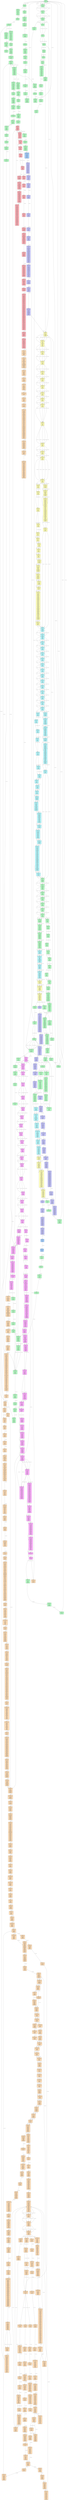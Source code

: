 digraph CFG {
    rankdir=TB;
    node [shape=box, style="filled, rounded", fontname="Arial", fontsize=8, margin=0.1];
    edge [fontname="Arial", fontsize=8, color="#555555"];

    "node_0000000000efa780a8e6f50fc5de9c1497bfd175_0" [label="0x000000...
start: 0x0 | end: 0x0
terminator: INVALID
---------
0x0: INVALID", fillcolor="#baffc9"];
    "node_0000000000efa780a8e6f50fc5de9c1497bfd175_7" [label="0x000000...
start: 0x7 | end: 0x7
terminator: INVALID
---------
0x7: INVALID", fillcolor="#baffc9"];
    "node_0000000000efa780a8e6f50fc5de9c1497bfd175_3f" [label="0x000000...
start: 0x3f | end: 0x67
terminator: JUMPI
---------
0x3f: JUMPDEST
0x40: GAS
0x41: PUSH14
0x50: CALLER
0x51: EQ
0x52: PUSH14
0x61: CALLER
0x62: EQ
0x63: OR
0x64: ISZERO
0x65: PUSH1
0x67: JUMPI", fillcolor="#baffc9"];
    "node_0000000000efa780a8e6f50fc5de9c1497bfd175_68" [label="0x000000...
start: 0x68 | end: 0x68
terminator: INVALID
---------
0x68: INVALID", fillcolor="#baffc9"];
    "node_0000000000efa780a8e6f50fc5de9c1497bfd175_8b4" [label="0x000000...
start: 0x8b4 | end: 0x8b4
terminator: JUMPDEST_PREV
---------
0x8b4: JUMPDEST", fillcolor="#baffc9"];
    "node_0000000000efa780a8e6f50fc5de9c1497bfd175_8bc" [label="0x000000...
start: 0x8bc | end: 0x8d6
terminator: INVALID
---------
0x8bc: DUP2
0x8bd: CALLDATALOAD
0x8be: DUP1
0x8bf: PUSH1
0x8c1: SHL
0x8c2: PUSH1
0x8c4: SHR
0x8c5: DUP4
0x8c6: ADD
0x8c7: SWAP3
0x8c8: DUP2
0x8c9: PUSH1
0x8cb: BYTE
0x8cc: DUP3
0x8cd: PUSH1
0x8cf: SHL
0x8d0: PUSH1
0x8d2: SHR
0x8d3: SWAP1
0x8d4: SHL
0x8d5: DUP3
0x8d6: INVALID", fillcolor="#baffc9"];
    "node_0000000000efa780a8e6f50fc5de9c1497bfd175_a6" [label="0x000000...
start: 0xa6 | end: 0xaa
terminator: JUMP
---------
0xa6: JUMPDEST
0xa7: PUSH2
0xaa: JUMP", fillcolor="#baffc9"];
    "node_0000000000efa780a8e6f50fc5de9c1497bfd175_ff" [label="0x000000...
start: 0xff | end: 0x121
terminator: JUMP
---------
0xff: JUMPDEST
0x100: DUP1
0x101: SWAP3
0x102: PUSH1
0x104: ADD
0x105: PUSH20
0x11a: CHAINID
0x11b: PUSH2
0x11e: PUSH2
0x121: JUMP", fillcolor="#baffc9"];
    "node_0000000000efa780a8e6f50fc5de9c1497bfd175_3552" [label="0x000000...
start: 0x3552 | end: 0x3554
terminator: JUMPDEST_PREV
---------
0x3552: JUMPDEST
0x3553: SWAP7
0x3554: SWAP1", fillcolor="#baffc9"];
    "node_0000000000efa780a8e6f50fc5de9c1497bfd175_355d" [label="0x000000...
start: 0x355d | end: 0x3560
terminator: INVALID
---------
0x355d: DUP4
0x355e: DUP4
0x355f: DUP9
0x3560: INVALID", fillcolor="#baffc9"];
    "node_0000000000efa780a8e6f50fc5de9c1497bfd175_358d" [label="0x000000...
start: 0x358d | end: 0x35b7
terminator: JUMP
---------
0x358d: JUMPDEST
0x358e: SWAP4
0x358f: DUP1
0x3590: CALLDATALOAD
0x3591: DUP1
0x3592: PUSH1
0x3594: SHR
0x3595: PUSH20
0x35aa: AND
0x35ab: DUP2
0x35ac: PUSH1
0x35ae: BYTE
0x35af: SWAP2
0x35b0: PUSH1
0x35b2: SHR
0x35b3: PUSH2
0x35b6: AND
0x35b7: JUMP", fillcolor="#baffc9"];
    "node_0000000000efa780a8e6f50fc5de9c1497bfd175_bd7" [label="0x000000...
start: 0xbd7 | end: 0xbe8
terminator: JUMPI
---------
0xbd7: JUMPDEST
0xbd8: SWAP3
0xbd9: DUP3
0xbda: PUSH1
0xbdc: ADD
0xbdd: CALLDATALOAD
0xbde: DUP1
0xbdf: PUSH1
0xbe1: SHR
0xbe2: SWAP2
0xbe3: CHAINID
0xbe4: EQ
0xbe5: PUSH2
0xbe8: JUMPI", fillcolor="#baffc9"];
    "node_0000000000efa780a8e6f50fc5de9c1497bfd175_be9" [label="0x000000...
start: 0xbe9 | end: 0xbf3
terminator: JUMPI
---------
0xbe9: PUSH1
0xbeb: BYTE
0xbec: DUP1
0xbed: PUSH1
0xbef: AND
0xbf0: PUSH2
0xbf3: JUMPI", fillcolor="#baffc9"];
    "node_0000000000efa780a8e6f50fc5de9c1497bfd175_bf4" [label="0x000000...
start: 0xbf4 | end: 0xbf8
terminator: JUMP
---------
0xbf4: ADDRESS
0xbf5: PUSH2
0xbf8: JUMP", fillcolor="#baffc9"];
    "node_0000000000efa780a8e6f50fc5de9c1497bfd175_c0b" [label="0x000000...
start: 0xc0b | end: 0xc12
terminator: JUMP
---------
0xc0b: JUMPDEST
0xc0c: PUSH2
0xc0f: PUSH2
0xc12: JUMP", fillcolor="#baffc9"];
    "node_0000000000efa780a8e6f50fc5de9c1497bfd175_35b9" [label="0x000000...
start: 0x35b9 | end: 0x35c2
terminator: JUMPI
---------
0x35b9: JUMPDEST
0x35ba: SWAP2
0x35bb: DUP1
0x35bc: PUSH1
0x35be: AND
0x35bf: PUSH2
0x35c2: JUMPI", fillcolor="#baffc9"];
    "node_0000000000efa780a8e6f50fc5de9c1497bfd175_35c3" [label="0x000000...
start: 0x35c3 | end: 0x35e5
terminator: INVALID
---------
0x35c3: DUP8
0x35c4: PUSH32
0x35e5: INVALID", fillcolor="#baffc9"];
    "node_c02aaa39b223fe8d0a0e5c4f27ead9083c756cc2_0" [label="0xc02aaa...
start: 0x0 | end: 0xc
terminator: JUMPI
---------
0x0: PUSH1
0x2: PUSH1
0x4: MSTORE
0x5: PUSH1
0x7: CALLDATASIZE
0x8: LT
0x9: PUSH2
0xc: JUMPI", fillcolor="#ffb3ba"];
    "node_c02aaa39b223fe8d0a0e5c4f27ead9083c756cc2_d" [label="0xc02aaa...
start: 0xd | end: 0x40
terminator: JUMPI
---------
0xd: PUSH1
0xf: CALLDATALOAD
0x10: PUSH29
0x2e: SWAP1
0x2f: DIV
0x30: PUSH4
0x35: AND
0x36: DUP1
0x37: PUSH4
0x3c: EQ
0x3d: PUSH2
0x40: JUMPI", fillcolor="#ffb3ba"];
    "node_c02aaa39b223fe8d0a0e5c4f27ead9083c756cc2_41" [label="0xc02aaa...
start: 0x41 | end: 0x4b
terminator: JUMPI
---------
0x41: DUP1
0x42: PUSH4
0x47: EQ
0x48: PUSH2
0x4b: JUMPI", fillcolor="#ffb3ba"];
    "node_c02aaa39b223fe8d0a0e5c4f27ead9083c756cc2_4c" [label="0xc02aaa...
start: 0x4c | end: 0x56
terminator: JUMPI
---------
0x4c: DUP1
0x4d: PUSH4
0x52: EQ
0x53: PUSH2
0x56: JUMPI", fillcolor="#ffb3ba"];
    "node_c02aaa39b223fe8d0a0e5c4f27ead9083c756cc2_57" [label="0xc02aaa...
start: 0x57 | end: 0x61
terminator: JUMPI
---------
0x57: DUP1
0x58: PUSH4
0x5d: EQ
0x5e: PUSH2
0x61: JUMPI", fillcolor="#ffb3ba"];
    "node_c02aaa39b223fe8d0a0e5c4f27ead9083c756cc2_62" [label="0xc02aaa...
start: 0x62 | end: 0x6c
terminator: JUMPI
---------
0x62: DUP1
0x63: PUSH4
0x68: EQ
0x69: PUSH2
0x6c: JUMPI", fillcolor="#ffb3ba"];
    "node_c02aaa39b223fe8d0a0e5c4f27ead9083c756cc2_243" [label="0xc02aaa...
start: 0x243 | end: 0x249
terminator: JUMPI
---------
0x243: JUMPDEST
0x244: CALLVALUE
0x245: ISZERO
0x246: PUSH2
0x249: JUMPI", fillcolor="#ffb3ba"];
    "node_c02aaa39b223fe8d0a0e5c4f27ead9083c756cc2_24e" [label="0xc02aaa...
start: 0x24e | end: 0x263
terminator: JUMP
---------
0x24e: JUMPDEST
0x24f: PUSH2
0x252: PUSH1
0x254: DUP1
0x255: DUP1
0x256: CALLDATALOAD
0x257: SWAP1
0x258: PUSH1
0x25a: ADD
0x25b: SWAP1
0x25c: SWAP2
0x25d: SWAP1
0x25e: POP
0x25f: POP
0x260: PUSH2
0x263: JUMP", fillcolor="#ffb3ba"];
    "node_c02aaa39b223fe8d0a0e5c4f27ead9083c756cc2_9d9" [label="0xc02aaa...
start: 0x9d9 | end: 0xa22
terminator: JUMPI
---------
0x9d9: JUMPDEST
0x9da: DUP1
0x9db: PUSH1
0x9dd: PUSH1
0x9df: CALLER
0x9e0: PUSH20
0x9f5: AND
0x9f6: PUSH20
0xa0b: AND
0xa0c: DUP2
0xa0d: MSTORE
0xa0e: PUSH1
0xa10: ADD
0xa11: SWAP1
0xa12: DUP2
0xa13: MSTORE
0xa14: PUSH1
0xa16: ADD
0xa17: PUSH1
0xa19: SHA3
0xa1a: SLOAD
0xa1b: LT
0xa1c: ISZERO
0xa1d: ISZERO
0xa1e: ISZERO
0xa1f: PUSH2
0xa22: JUMPI", fillcolor="#ffb3ba"];
    "node_c02aaa39b223fe8d0a0e5c4f27ead9083c756cc2_a27" [label="0xc02aaa...
start: 0xa27 | end: 0xaa4
terminator: CALL
---------
0xa27: JUMPDEST
0xa28: DUP1
0xa29: PUSH1
0xa2b: PUSH1
0xa2d: CALLER
0xa2e: PUSH20
0xa43: AND
0xa44: PUSH20
0xa59: AND
0xa5a: DUP2
0xa5b: MSTORE
0xa5c: PUSH1
0xa5e: ADD
0xa5f: SWAP1
0xa60: DUP2
0xa61: MSTORE
0xa62: PUSH1
0xa64: ADD
0xa65: PUSH1
0xa67: SHA3
0xa68: PUSH1
0xa6a: DUP3
0xa6b: DUP3
0xa6c: SLOAD
0xa6d: SUB
0xa6e: SWAP3
0xa6f: POP
0xa70: POP
0xa71: DUP2
0xa72: SWAP1
0xa73: SSTORE
0xa74: POP
0xa75: CALLER
0xa76: PUSH20
0xa8b: AND
0xa8c: PUSH2
0xa8f: DUP3
0xa90: SWAP1
0xa91: DUP2
0xa92: ISZERO
0xa93: MUL
0xa94: SWAP1
0xa95: PUSH1
0xa97: MLOAD
0xa98: PUSH1
0xa9a: PUSH1
0xa9c: MLOAD
0xa9d: DUP1
0xa9e: DUP4
0xa9f: SUB
0xaa0: DUP2
0xaa1: DUP6
0xaa2: DUP9
0xaa3: DUP9
0xaa4: CALL", fillcolor="#ffb3ba"];
    "node_0000000000efa780a8e6f50fc5de9c1497bfd175_3607" [label="0x000000...
start: 0x3607 | end: 0x360e
terminator: JUMPI
---------
0x3607: POP
0x3608: PUSH1
0x360a: AND
0x360b: PUSH2
0x360e: JUMPI", fillcolor="#baffc9"];
    "node_0000000000efa780a8e6f50fc5de9c1497bfd175_360f" [label="0x000000...
start: 0x360f | end: 0x3630
terminator: INVALID
---------
0x360f: PUSH32
0x3630: INVALID", fillcolor="#baffc9"];
    "node_0000000000efa780a8e6f50fc5de9c1497bfd175_3662" [label="0x000000...
start: 0x3662 | end: 0x3678
terminator: INVALID
---------
0x3662: JUMPDEST
0x3663: CHAINID
0x3664: PUSH1
0x3666: MSTORE
0x3667: PUSH11
0x3673: PUSH1
0x3675: MSTORE
0x3676: PUSH1
0x3678: INVALID", fillcolor="#baffc9"];
    "node_60a87cc7fca7e53867facb79da73181b1bb4238b_0" [label="0x60a87c...
start: 0x0 | end: 0x24
terminator: DELEGATECALL
---------
0x0: CALLDATASIZE
0x1: PUSH1
0x3: PUSH1
0x5: CALLDATACOPY
0x6: PUSH2
0x9: PUSH1
0xb: CALLDATASIZE
0xc: PUSH1
0xe: PUSH20
0x23: GAS
0x24: DELEGATECALL", fillcolor="#a8d1ff"];
    "node_2157a7894439191e520825fe9399ab8655e0f708_0" [label="0x2157a7...
start: 0x0 | end: 0xa1
terminator: JUMPI
---------
0x0: PUSH1
0x2: CALLDATALOAD
0x3: PUSH1
0x5: MSTORE
0x6: PUSH21
0x1c: PUSH1
0x1e: MSTORE
0x1f: PUSH16
0x30: PUSH1
0x32: MSTORE
0x33: PUSH32
0x54: PUSH1
0x56: MSTORE
0x57: PUSH21
0x6d: PUSH1
0x6f: MSTORE
0x70: PUSH32
0x91: PUSH1
0x93: MSTORE
0x94: PUSH4
0x99: PUSH1
0x9b: MLOAD
0x9c: EQ
0x9d: ISZERO
0x9e: PUSH2
0xa1: JUMPI", fillcolor="#c9c9ff"];
    "node_2157a7894439191e520825fe9399ab8655e0f708_13b" [label="0x2157a7...
start: 0x13b | end: 0x149
terminator: JUMPI
---------
0x13b: JUMPDEST
0x13c: PUSH4
0x141: PUSH1
0x143: MLOAD
0x144: EQ
0x145: ISZERO
0x146: PUSH2
0x149: JUMPI", fillcolor="#c9c9ff"];
    "node_2157a7894439191e520825fe9399ab8655e0f708_5ab" [label="0x2157a7...
start: 0x5ab | end: 0x5b9
terminator: JUMPI
---------
0x5ab: JUMPDEST
0x5ac: PUSH4
0x5b1: PUSH1
0x5b3: MLOAD
0x5b4: EQ
0x5b5: ISZERO
0x5b6: PUSH2
0x5b9: JUMPI", fillcolor="#c9c9ff"];
    "node_2157a7894439191e520825fe9399ab8655e0f708_84a" [label="0x2157a7...
start: 0x84a | end: 0x851
terminator: JUMPI
---------
0x84a: JUMPDEST
0x84b: PUSH1
0x84d: ISZERO
0x84e: PUSH2
0x851: JUMPI", fillcolor="#c9c9ff"];
    "node_2157a7894439191e520825fe9399ab8655e0f708_9c6" [label="0x2157a7...
start: 0x9c6 | end: 0x9cd
terminator: JUMPI
---------
0x9c6: JUMPDEST
0x9c7: PUSH1
0x9c9: ISZERO
0x9ca: PUSH2
0x9cd: JUMPI", fillcolor="#c9c9ff"];
    "node_2157a7894439191e520825fe9399ab8655e0f708_bf3" [label="0x2157a7...
start: 0xbf3 | end: 0xbfa
terminator: JUMPI
---------
0xbf3: JUMPDEST
0xbf4: PUSH1
0xbf6: ISZERO
0xbf7: PUSH2
0xbfa: JUMPI", fillcolor="#c9c9ff"];
    "node_2157a7894439191e520825fe9399ab8655e0f708_df4" [label="0x2157a7...
start: 0xdf4 | end: 0xe02
terminator: JUMPI
---------
0xdf4: JUMPDEST
0xdf5: PUSH4
0xdfa: PUSH1
0xdfc: MLOAD
0xdfd: EQ
0xdfe: ISZERO
0xdff: PUSH2
0xe02: JUMPI", fillcolor="#c9c9ff"];
    "node_2157a7894439191e520825fe9399ab8655e0f708_e03" [label="0x2157a7...
start: 0xe03 | end: 0xe56
terminator: JUMP
---------
0xe03: PUSH1
0xe05: PUSH1
0xe07: PUSH2
0xe0a: CALLDATACOPY
0xe0b: PUSH2
0xe0e: MLOAD
0xe0f: PUSH2
0xe12: MLOAD
0xe13: PUSH4
0xe18: PUSH2
0xe1b: MSTORE
0xe1c: CALLVALUE
0xe1d: PUSH2
0xe20: MSTORE
0xe21: PUSH2
0xe24: MLOAD
0xe25: PUSH2
0xe28: MSTORE
0xe29: PUSH2
0xe2c: MLOAD
0xe2d: PUSH2
0xe30: MSTORE
0xe31: CALLER
0xe32: PUSH2
0xe35: MSTORE
0xe36: CALLER
0xe37: PUSH2
0xe3a: MSTORE
0xe3b: PUSH2
0xe3e: MLOAD
0xe3f: PUSH2
0xe42: MLOAD
0xe43: PUSH2
0xe46: MLOAD
0xe47: PUSH2
0xe4a: MLOAD
0xe4b: PUSH2
0xe4e: MLOAD
0xe4f: PUSH1
0xe51: GETPC
0xe52: ADD
0xe53: PUSH2
0xe56: JUMP", fillcolor="#c9c9ff"];
    "node_2157a7894439191e520825fe9399ab8655e0f708_bfb" [label="0x2157a7...
start: 0xbfb | end: 0xc2e
terminator: JUMPI
---------
0xbfb: JUMPDEST
0xbfc: PUSH2
0xbff: MSTORE
0xc00: PUSH2
0xc03: MSTORE
0xc04: PUSH2
0xc07: MSTORE
0xc08: PUSH2
0xc0b: MSTORE
0xc0c: PUSH2
0xc0f: MSTORE
0xc10: PUSH2
0xc13: MSTORE
0xc14: PUSH1
0xc16: PUSH2
0xc19: MLOAD
0xc1a: GT
0xc1b: PUSH1
0xc1d: PUSH2
0xc20: MLOAD
0xc21: GT
0xc22: AND
0xc23: TIMESTAMP
0xc24: PUSH2
0xc27: MLOAD
0xc28: LT
0xc29: ISZERO
0xc2a: AND
0xc2b: PUSH2
0xc2e: JUMPI", fillcolor="#c9c9ff"];
    "node_2157a7894439191e520825fe9399ab8655e0f708_c33" [label="0x2157a7...
start: 0xc33 | end: 0xc3b
terminator: JUMPI
---------
0xc33: JUMPDEST
0xc34: PUSH1
0xc36: SLOAD
0xc37: EXTCODESIZE
0xc38: PUSH2
0xc3b: JUMPI", fillcolor="#c9c9ff"];
    "node_2157a7894439191e520825fe9399ab8655e0f708_c40" [label="0x2157a7...
start: 0xc40 | end: 0xc4a
terminator: JUMPI
---------
0xc40: JUMPDEST
0xc41: PUSH1
0xc43: SLOAD
0xc44: ADDRESS
0xc45: EQ
0xc46: ISZERO
0xc47: PUSH2
0xc4a: JUMPI", fillcolor="#c9c9ff"];
    "node_2157a7894439191e520825fe9399ab8655e0f708_c4f" [label="0x2157a7...
start: 0xc4f | end: 0xc6c
terminator: STATICCALL
---------
0xc4f: JUMPDEST
0xc50: PUSH1
0xc52: PUSH2
0xc55: PUSH1
0xc57: PUSH4
0xc5c: PUSH2
0xc5f: MSTORE
0xc60: ADDRESS
0xc61: PUSH2
0xc64: MSTORE
0xc65: PUSH2
0xc68: PUSH1
0xc6a: SLOAD
0xc6b: GAS
0xc6c: STATICCALL", fillcolor="#c9c9ff"];
    "node_419d0d8bdd9af5e606ae2232ed285aff190e711b_0" [label="0x419d0d...
start: 0x0 | end: 0xa
terminator: JUMPI
---------
0x0: PUSH1
0x2: PUSH1
0x4: MSTORE
0x5: CALLDATASIZE
0x6: ISZERO
0x7: PUSH2
0xa: JUMPI", fillcolor="#ffffba"];
    "node_419d0d8bdd9af5e606ae2232ed285aff190e711b_b" [label="0x419d0d...
start: 0xb | end: 0x24
terminator: JUMPI
---------
0xb: PUSH4
0x10: PUSH1
0x12: PUSH1
0x14: EXP
0x15: PUSH1
0x17: CALLDATALOAD
0x18: DIV
0x19: AND
0x1a: PUSH4
0x1f: DUP2
0x20: EQ
0x21: PUSH2
0x24: JUMPI", fillcolor="#ffffba"];
    "node_419d0d8bdd9af5e606ae2232ed285aff190e711b_25" [label="0x419d0d...
start: 0x25 | end: 0x2f
terminator: JUMPI
---------
0x25: DUP1
0x26: PUSH4
0x2b: EQ
0x2c: PUSH2
0x2f: JUMPI", fillcolor="#ffffba"];
    "node_419d0d8bdd9af5e606ae2232ed285aff190e711b_30" [label="0x419d0d...
start: 0x30 | end: 0x3a
terminator: JUMPI
---------
0x30: DUP1
0x31: PUSH4
0x36: EQ
0x37: PUSH2
0x3a: JUMPI", fillcolor="#ffffba"];
    "node_419d0d8bdd9af5e606ae2232ed285aff190e711b_3b" [label="0x419d0d...
start: 0x3b | end: 0x45
terminator: JUMPI
---------
0x3b: DUP1
0x3c: PUSH4
0x41: EQ
0x42: PUSH2
0x45: JUMPI", fillcolor="#ffffba"];
    "node_419d0d8bdd9af5e606ae2232ed285aff190e711b_46" [label="0x419d0d...
start: 0x46 | end: 0x50
terminator: JUMPI
---------
0x46: DUP1
0x47: PUSH4
0x4c: EQ
0x4d: PUSH2
0x50: JUMPI", fillcolor="#ffffba"];
    "node_419d0d8bdd9af5e606ae2232ed285aff190e711b_51" [label="0x419d0d...
start: 0x51 | end: 0x5b
terminator: JUMPI
---------
0x51: DUP1
0x52: PUSH4
0x57: EQ
0x58: PUSH2
0x5b: JUMPI", fillcolor="#ffffba"];
    "node_419d0d8bdd9af5e606ae2232ed285aff190e711b_5c" [label="0x419d0d...
start: 0x5c | end: 0x66
terminator: JUMPI
---------
0x5c: DUP1
0x5d: PUSH4
0x62: EQ
0x63: PUSH2
0x66: JUMPI", fillcolor="#ffffba"];
    "node_419d0d8bdd9af5e606ae2232ed285aff190e711b_67" [label="0x419d0d...
start: 0x67 | end: 0x71
terminator: JUMPI
---------
0x67: DUP1
0x68: PUSH4
0x6d: EQ
0x6e: PUSH2
0x71: JUMPI", fillcolor="#ffffba"];
    "node_419d0d8bdd9af5e606ae2232ed285aff190e711b_72" [label="0x419d0d...
start: 0x72 | end: 0x7c
terminator: JUMPI
---------
0x72: DUP1
0x73: PUSH4
0x78: EQ
0x79: PUSH2
0x7c: JUMPI", fillcolor="#ffffba"];
    "node_419d0d8bdd9af5e606ae2232ed285aff190e711b_7d" [label="0x419d0d...
start: 0x7d | end: 0x87
terminator: JUMPI
---------
0x7d: DUP1
0x7e: PUSH4
0x83: EQ
0x84: PUSH2
0x87: JUMPI", fillcolor="#ffffba"];
    "node_419d0d8bdd9af5e606ae2232ed285aff190e711b_88" [label="0x419d0d...
start: 0x88 | end: 0x92
terminator: JUMPI
---------
0x88: DUP1
0x89: PUSH4
0x8e: EQ
0x8f: PUSH2
0x92: JUMPI", fillcolor="#ffffba"];
    "node_419d0d8bdd9af5e606ae2232ed285aff190e711b_93" [label="0x419d0d...
start: 0x93 | end: 0x9d
terminator: JUMPI
---------
0x93: DUP1
0x94: PUSH4
0x99: EQ
0x9a: PUSH2
0x9d: JUMPI", fillcolor="#ffffba"];
    "node_419d0d8bdd9af5e606ae2232ed285aff190e711b_9e" [label="0x419d0d...
start: 0x9e | end: 0xa8
terminator: JUMPI
---------
0x9e: DUP1
0x9f: PUSH4
0xa4: EQ
0xa5: PUSH2
0xa8: JUMPI", fillcolor="#ffffba"];
    "node_419d0d8bdd9af5e606ae2232ed285aff190e711b_a9" [label="0x419d0d...
start: 0xa9 | end: 0xb3
terminator: JUMPI
---------
0xa9: DUP1
0xaa: PUSH4
0xaf: EQ
0xb0: PUSH2
0xb3: JUMPI", fillcolor="#ffffba"];
    "node_419d0d8bdd9af5e606ae2232ed285aff190e711b_47a" [label="0x419d0d...
start: 0x47a | end: 0x480
terminator: JUMPI
---------
0x47a: JUMPDEST
0x47b: CALLVALUE
0x47c: ISZERO
0x47d: PUSH2
0x480: JUMPI", fillcolor="#ffffba"];
    "node_419d0d8bdd9af5e606ae2232ed285aff190e711b_482" [label="0x419d0d...
start: 0x482 | end: 0x495
terminator: JUMP
---------
0x482: JUMPDEST
0x483: PUSH2
0x486: PUSH1
0x488: PUSH1
0x48a: PUSH1
0x48c: EXP
0x48d: SUB
0x48e: PUSH1
0x490: CALLDATALOAD
0x491: AND
0x492: PUSH2
0x495: JUMP", fillcolor="#ffffba"];
    "node_419d0d8bdd9af5e606ae2232ed285aff190e711b_10de" [label="0x419d0d...
start: 0x10de | end: 0x114a
terminator: JUMPI
---------
0x10de: JUMPDEST
0x10df: PUSH1
0x10e1: SLOAD
0x10e2: PUSH1
0x10e4: DUP1
0x10e5: MLOAD
0x10e6: PUSH1
0x10e8: PUSH1
0x10ea: SWAP2
0x10eb: DUP3
0x10ec: ADD
0x10ed: DUP2
0x10ee: SWAP1
0x10ef: MSTORE
0x10f0: DUP3
0x10f1: MLOAD
0x10f2: PUSH32
0x1113: DUP2
0x1114: MSTORE
0x1115: PUSH1
0x1117: PUSH1
0x1119: PUSH1
0x111b: EXP
0x111c: SUB
0x111d: DUP7
0x111e: DUP2
0x111f: AND
0x1120: PUSH1
0x1122: DUP4
0x1123: ADD
0x1124: MSTORE
0x1125: SWAP4
0x1126: MLOAD
0x1127: SWAP2
0x1128: SWAP5
0x1129: SWAP4
0x112a: SWAP1
0x112b: SWAP4
0x112c: AND
0x112d: SWAP3
0x112e: PUSH4
0x1133: SWAP3
0x1134: PUSH1
0x1136: DUP1
0x1137: DUP4
0x1138: ADD
0x1139: SWAP4
0x113a: SWAP2
0x113b: SWAP3
0x113c: DUP3
0x113d: SWAP1
0x113e: SUB
0x113f: ADD
0x1140: DUP2
0x1141: DUP8
0x1142: DUP8
0x1143: DUP1
0x1144: EXTCODESIZE
0x1145: ISZERO
0x1146: ISZERO
0x1147: PUSH2
0x114a: JUMPI", fillcolor="#ffffba"];
    "node_419d0d8bdd9af5e606ae2232ed285aff190e711b_114c" [label="0x419d0d...
start: 0x114c | end: 0x1152
terminator: CALL
---------
0x114c: JUMPDEST
0x114d: PUSH2
0x1150: GAS
0x1151: SUB
0x1152: CALL", fillcolor="#ffffba"];
    "node_74b303dd79bbf44d23d60891bdd0f31df87bc7b8_0" [label="0x74b303...
start: 0x0 | end: 0xc
terminator: JUMPI
---------
0x0: PUSH1
0x2: PUSH1
0x4: MSTORE
0x5: PUSH1
0x7: CALLDATASIZE
0x8: LT
0x9: PUSH2
0xc: JUMPI", fillcolor="#bafaff"];
    "node_74b303dd79bbf44d23d60891bdd0f31df87bc7b8_d" [label="0x74b303...
start: 0xd | end: 0x3f
terminator: JUMPI
---------
0xd: PUSH4
0x12: PUSH29
0x30: PUSH1
0x32: CALLDATALOAD
0x33: DIV
0x34: AND
0x35: PUSH4
0x3a: DUP2
0x3b: EQ
0x3c: PUSH2
0x3f: JUMPI", fillcolor="#bafaff"];
    "node_74b303dd79bbf44d23d60891bdd0f31df87bc7b8_40" [label="0x74b303...
start: 0x40 | end: 0x4a
terminator: JUMPI
---------
0x40: DUP1
0x41: PUSH4
0x46: EQ
0x47: PUSH2
0x4a: JUMPI", fillcolor="#bafaff"];
    "node_74b303dd79bbf44d23d60891bdd0f31df87bc7b8_4b" [label="0x74b303...
start: 0x4b | end: 0x55
terminator: JUMPI
---------
0x4b: DUP1
0x4c: PUSH4
0x51: EQ
0x52: PUSH2
0x55: JUMPI", fillcolor="#bafaff"];
    "node_74b303dd79bbf44d23d60891bdd0f31df87bc7b8_56" [label="0x74b303...
start: 0x56 | end: 0x60
terminator: JUMPI
---------
0x56: DUP1
0x57: PUSH4
0x5c: EQ
0x5d: PUSH2
0x60: JUMPI", fillcolor="#bafaff"];
    "node_74b303dd79bbf44d23d60891bdd0f31df87bc7b8_61" [label="0x74b303...
start: 0x61 | end: 0x6b
terminator: JUMPI
---------
0x61: DUP1
0x62: PUSH4
0x67: EQ
0x68: PUSH2
0x6b: JUMPI", fillcolor="#bafaff"];
    "node_74b303dd79bbf44d23d60891bdd0f31df87bc7b8_6c" [label="0x74b303...
start: 0x6c | end: 0x76
terminator: JUMPI
---------
0x6c: DUP1
0x6d: PUSH4
0x72: EQ
0x73: PUSH2
0x76: JUMPI", fillcolor="#bafaff"];
    "node_74b303dd79bbf44d23d60891bdd0f31df87bc7b8_77" [label="0x74b303...
start: 0x77 | end: 0x81
terminator: JUMPI
---------
0x77: DUP1
0x78: PUSH4
0x7d: EQ
0x7e: PUSH2
0x81: JUMPI", fillcolor="#bafaff"];
    "node_74b303dd79bbf44d23d60891bdd0f31df87bc7b8_82" [label="0x74b303...
start: 0x82 | end: 0x8c
terminator: JUMPI
---------
0x82: DUP1
0x83: PUSH4
0x88: EQ
0x89: PUSH2
0x8c: JUMPI", fillcolor="#bafaff"];
    "node_74b303dd79bbf44d23d60891bdd0f31df87bc7b8_8d" [label="0x74b303...
start: 0x8d | end: 0x97
terminator: JUMPI
---------
0x8d: DUP1
0x8e: PUSH4
0x93: EQ
0x94: PUSH2
0x97: JUMPI", fillcolor="#bafaff"];
    "node_74b303dd79bbf44d23d60891bdd0f31df87bc7b8_98" [label="0x74b303...
start: 0x98 | end: 0xa2
terminator: JUMPI
---------
0x98: DUP1
0x99: PUSH4
0x9e: EQ
0x9f: PUSH2
0xa2: JUMPI", fillcolor="#bafaff"];
    "node_74b303dd79bbf44d23d60891bdd0f31df87bc7b8_a3" [label="0x74b303...
start: 0xa3 | end: 0xad
terminator: JUMPI
---------
0xa3: DUP1
0xa4: PUSH4
0xa9: EQ
0xaa: PUSH2
0xad: JUMPI", fillcolor="#bafaff"];
    "node_74b303dd79bbf44d23d60891bdd0f31df87bc7b8_ae" [label="0x74b303...
start: 0xae | end: 0xb8
terminator: JUMPI
---------
0xae: DUP1
0xaf: PUSH4
0xb4: EQ
0xb5: PUSH2
0xb8: JUMPI", fillcolor="#bafaff"];
    "node_74b303dd79bbf44d23d60891bdd0f31df87bc7b8_b9" [label="0x74b303...
start: 0xb9 | end: 0xc3
terminator: JUMPI
---------
0xb9: DUP1
0xba: PUSH4
0xbf: EQ
0xc0: PUSH2
0xc3: JUMPI", fillcolor="#bafaff"];
    "node_74b303dd79bbf44d23d60891bdd0f31df87bc7b8_c4" [label="0x74b303...
start: 0xc4 | end: 0xce
terminator: JUMPI
---------
0xc4: DUP1
0xc5: PUSH4
0xca: EQ
0xcb: PUSH2
0xce: JUMPI", fillcolor="#bafaff"];
    "node_74b303dd79bbf44d23d60891bdd0f31df87bc7b8_3bf" [label="0x74b303...
start: 0x3bf | end: 0x3c6
terminator: JUMPI
---------
0x3bf: JUMPDEST
0x3c0: CALLVALUE
0x3c1: DUP1
0x3c2: ISZERO
0x3c3: PUSH2
0x3c6: JUMPI", fillcolor="#bafaff"];
    "node_74b303dd79bbf44d23d60891bdd0f31df87bc7b8_3cb" [label="0x74b303...
start: 0x3cb | end: 0x3df
terminator: JUMP
---------
0x3cb: JUMPDEST
0x3cc: POP
0x3cd: PUSH2
0x3d0: PUSH1
0x3d2: PUSH1
0x3d4: PUSH1
0x3d6: EXP
0x3d7: SUB
0x3d8: PUSH1
0x3da: CALLDATALOAD
0x3db: AND
0x3dc: PUSH2
0x3df: JUMP", fillcolor="#bafaff"];
    "node_74b303dd79bbf44d23d60891bdd0f31df87bc7b8_b23" [label="0x74b303...
start: 0xb23 | end: 0xb3f
terminator: JUMPI
---------
0xb23: JUMPDEST
0xb24: PUSH1
0xb26: SLOAD
0xb27: PUSH1
0xb29: SWAP1
0xb2a: CALLER
0xb2b: PUSH1
0xb2d: PUSH1
0xb2f: PUSH1
0xb31: EXP
0xb32: SUB
0xb33: SWAP1
0xb34: DUP2
0xb35: AND
0xb36: SWAP2
0xb37: AND
0xb38: EQ
0xb39: DUP1
0xb3a: ISZERO
0xb3b: SWAP1
0xb3c: PUSH2
0xb3f: JUMPI", fillcolor="#bafaff"];
    "node_74b303dd79bbf44d23d60891bdd0f31df87bc7b8_b54" [label="0x74b303...
start: 0xb54 | end: 0xb59
terminator: JUMPI
---------
0xb54: JUMPDEST
0xb55: ISZERO
0xb56: PUSH2
0xb59: JUMPI", fillcolor="#bafaff"];
    "node_74b303dd79bbf44d23d60891bdd0f31df87bc7b8_b5e" [label="0x74b303...
start: 0xb5e | end: 0xbc1
terminator: JUMPI
---------
0xb5e: JUMPDEST
0xb5f: PUSH1
0xb61: SLOAD
0xb62: PUSH1
0xb64: DUP1
0xb65: MLOAD
0xb66: PUSH32
0xb87: DUP2
0xb88: MSTORE
0xb89: PUSH1
0xb8b: PUSH1
0xb8d: PUSH1
0xb8f: EXP
0xb90: SUB
0xb91: DUP6
0xb92: DUP2
0xb93: AND
0xb94: PUSH1
0xb96: DUP4
0xb97: ADD
0xb98: MSTORE
0xb99: SWAP2
0xb9a: MLOAD
0xb9b: SWAP2
0xb9c: SWAP1
0xb9d: SWAP3
0xb9e: AND
0xb9f: SWAP2
0xba0: PUSH4
0xba5: SWAP2
0xba6: PUSH1
0xba8: DUP1
0xba9: DUP4
0xbaa: ADD
0xbab: SWAP3
0xbac: PUSH1
0xbae: SWAP3
0xbaf: SWAP2
0xbb0: SWAP1
0xbb1: DUP3
0xbb2: SWAP1
0xbb3: SUB
0xbb4: ADD
0xbb5: DUP2
0xbb6: PUSH1
0xbb8: DUP8
0xbb9: DUP1
0xbba: EXTCODESIZE
0xbbb: ISZERO
0xbbc: DUP1
0xbbd: ISZERO
0xbbe: PUSH2
0xbc1: JUMPI", fillcolor="#bafaff"];
    "node_74b303dd79bbf44d23d60891bdd0f31df87bc7b8_bc6" [label="0x74b303...
start: 0xbc6 | end: 0xbc9
terminator: CALL
---------
0xbc6: JUMPDEST
0xbc7: POP
0xbc8: GAS
0xbc9: CALL", fillcolor="#bafaff"];
    "node_e6a51bd48f93abcd6c1d532112094044971d8d4e_0" [label="0xe6a51b...
start: 0x0 | end: 0xa
terminator: JUMPI
---------
0x0: PUSH1
0x2: PUSH1
0x4: MSTORE
0x5: CALLDATASIZE
0x6: ISZERO
0x7: PUSH2
0xa: JUMPI", fillcolor="#baffc9"];
    "node_e6a51bd48f93abcd6c1d532112094044971d8d4e_b" [label="0xe6a51b...
start: 0xb | end: 0x3d
terminator: JUMPI
---------
0xb: PUSH4
0x10: PUSH29
0x2e: PUSH1
0x30: CALLDATALOAD
0x31: DIV
0x32: AND
0x33: PUSH4
0x38: DUP2
0x39: EQ
0x3a: PUSH2
0x3d: JUMPI", fillcolor="#baffc9"];
    "node_e6a51bd48f93abcd6c1d532112094044971d8d4e_3e" [label="0xe6a51b...
start: 0x3e | end: 0x48
terminator: JUMPI
---------
0x3e: DUP1
0x3f: PUSH4
0x44: EQ
0x45: PUSH2
0x48: JUMPI", fillcolor="#baffc9"];
    "node_e6a51bd48f93abcd6c1d532112094044971d8d4e_49" [label="0xe6a51b...
start: 0x49 | end: 0x53
terminator: JUMPI
---------
0x49: DUP1
0x4a: PUSH4
0x4f: EQ
0x50: PUSH2
0x53: JUMPI", fillcolor="#baffc9"];
    "node_e6a51bd48f93abcd6c1d532112094044971d8d4e_54" [label="0xe6a51b...
start: 0x54 | end: 0x5e
terminator: JUMPI
---------
0x54: DUP1
0x55: PUSH4
0x5a: EQ
0x5b: PUSH2
0x5e: JUMPI", fillcolor="#baffc9"];
    "node_e6a51bd48f93abcd6c1d532112094044971d8d4e_5f" [label="0xe6a51b...
start: 0x5f | end: 0x69
terminator: JUMPI
---------
0x5f: DUP1
0x60: PUSH4
0x65: EQ
0x66: PUSH2
0x69: JUMPI", fillcolor="#baffc9"];
    "node_e6a51bd48f93abcd6c1d532112094044971d8d4e_6a" [label="0xe6a51b...
start: 0x6a | end: 0x74
terminator: JUMPI
---------
0x6a: DUP1
0x6b: PUSH4
0x70: EQ
0x71: PUSH2
0x74: JUMPI", fillcolor="#baffc9"];
    "node_e6a51bd48f93abcd6c1d532112094044971d8d4e_1b7" [label="0xe6a51b...
start: 0x1b7 | end: 0x1bd
terminator: JUMPI
---------
0x1b7: JUMPDEST
0x1b8: CALLVALUE
0x1b9: ISZERO
0x1ba: PUSH2
0x1bd: JUMPI", fillcolor="#baffc9"];
    "node_e6a51bd48f93abcd6c1d532112094044971d8d4e_1bf" [label="0xe6a51b...
start: 0x1bf | end: 0x1d2
terminator: JUMP
---------
0x1bf: JUMPDEST
0x1c0: PUSH2
0x1c3: PUSH1
0x1c5: PUSH1
0x1c7: PUSH1
0x1c9: EXP
0x1ca: SUB
0x1cb: PUSH1
0x1cd: CALLDATALOAD
0x1ce: AND
0x1cf: PUSH2
0x1d2: JUMP", fillcolor="#baffc9"];
    "node_e6a51bd48f93abcd6c1d532112094044971d8d4e_6ce" [label="0xe6a51b...
start: 0x6ce | end: 0x6df
terminator: JUMP
---------
0x6ce: JUMPDEST
0x6cf: PUSH1
0x6d1: PUSH1
0x6d3: MSTORE
0x6d4: PUSH1
0x6d6: SWAP1
0x6d7: DUP2
0x6d8: MSTORE
0x6d9: PUSH1
0x6db: SWAP1
0x6dc: SHA3
0x6dd: SLOAD
0x6de: DUP2
0x6df: JUMP", fillcolor="#baffc9"];
    "node_e6a51bd48f93abcd6c1d532112094044971d8d4e_160" [label="0xe6a51b...
start: 0x160 | end: 0x171
terminator: RETURN
---------
0x160: JUMPDEST
0x161: PUSH1
0x163: DUP1
0x164: MLOAD
0x165: SWAP2
0x166: DUP3
0x167: MSTORE
0x168: MLOAD
0x169: SWAP1
0x16a: DUP2
0x16b: SWAP1
0x16c: SUB
0x16d: PUSH1
0x16f: ADD
0x170: SWAP1
0x171: RETURN", fillcolor="#baffc9"];
    "node_74b303dd79bbf44d23d60891bdd0f31df87bc7b8_bca" [label="0x74b303...
start: 0xbca | end: 0xbd0
terminator: JUMPI
---------
0xbca: ISZERO
0xbcb: DUP1
0xbcc: ISZERO
0xbcd: PUSH2
0xbd0: JUMPI", fillcolor="#bafaff"];
    "node_74b303dd79bbf44d23d60891bdd0f31df87bc7b8_bda" [label="0x74b303...
start: 0xbda | end: 0xbeb
terminator: JUMPI
---------
0xbda: JUMPDEST
0xbdb: POP
0xbdc: POP
0xbdd: POP
0xbde: POP
0xbdf: PUSH1
0xbe1: MLOAD
0xbe2: RETURNDATASIZE
0xbe3: PUSH1
0xbe5: DUP2
0xbe6: LT
0xbe7: ISZERO
0xbe8: PUSH2
0xbeb: JUMPI", fillcolor="#bafaff"];
    "node_74b303dd79bbf44d23d60891bdd0f31df87bc7b8_bf0" [label="0x74b303...
start: 0xbf0 | end: 0xbf7
terminator: JUMP
---------
0xbf0: JUMPDEST
0xbf1: POP
0xbf2: MLOAD
0xbf3: SWAP3
0xbf4: SWAP2
0xbf5: POP
0xbf6: POP
0xbf7: JUMP", fillcolor="#bafaff"];
    "node_74b303dd79bbf44d23d60891bdd0f31df87bc7b8_2e2" [label="0x74b303...
start: 0x2e2 | end: 0x2f3
terminator: RETURN
---------
0x2e2: JUMPDEST
0x2e3: PUSH1
0x2e5: DUP1
0x2e6: MLOAD
0x2e7: SWAP2
0x2e8: DUP3
0x2e9: MSTORE
0x2ea: MLOAD
0x2eb: SWAP1
0x2ec: DUP2
0x2ed: SWAP1
0x2ee: SUB
0x2ef: PUSH1
0x2f1: ADD
0x2f2: SWAP1
0x2f3: RETURN", fillcolor="#bafaff"];
    "node_419d0d8bdd9af5e606ae2232ed285aff190e711b_1153" [label="0x419d0d...
start: 0x1153 | end: 0x1158
terminator: JUMPI
---------
0x1153: ISZERO
0x1154: ISZERO
0x1155: PUSH2
0x1158: JUMPI", fillcolor="#ffffba"];
    "node_419d0d8bdd9af5e606ae2232ed285aff190e711b_115a" [label="0x419d0d...
start: 0x115a | end: 0x1163
terminator: JUMPDEST_PREV
---------
0x115a: JUMPDEST
0x115b: POP
0x115c: POP
0x115d: PUSH1
0x115f: MLOAD
0x1160: MLOAD
0x1161: SWAP2
0x1162: POP
0x1163: POP", fillcolor="#ffffba"];
    "node_419d0d8bdd9af5e606ae2232ed285aff190e711b_23c" [label="0x419d0d...
start: 0x23c | end: 0x24d
terminator: RETURN
---------
0x23c: JUMPDEST
0x23d: PUSH1
0x23f: DUP1
0x240: MLOAD
0x241: SWAP2
0x242: DUP3
0x243: MSTORE
0x244: MLOAD
0x245: SWAP1
0x246: DUP2
0x247: SWAP1
0x248: SUB
0x249: PUSH1
0x24b: ADD
0x24c: SWAP1
0x24d: RETURN", fillcolor="#ffffba"];
    "node_2157a7894439191e520825fe9399ab8655e0f708_c6d" [label="0x2157a7...
start: 0xc6d | end: 0xc70
terminator: JUMPI
---------
0xc6d: PUSH2
0xc70: JUMPI", fillcolor="#c9c9ff"];
    "node_2157a7894439191e520825fe9399ab8655e0f708_c75" [label="0x2157a7...
start: 0xc75 | end: 0xcd1
terminator: JUMPI
---------
0xc75: JUMPDEST
0xc76: PUSH1
0xc78: POP
0xc79: PUSH2
0xc7c: MLOAD
0xc7d: PUSH2
0xc80: MSTORE
0xc81: PUSH2
0xc84: MLOAD
0xc85: PUSH2
0xc88: MLOAD
0xc89: PUSH2
0xc8c: MLOAD
0xc8d: PUSH2
0xc90: MLOAD
0xc91: PUSH2
0xc94: MLOAD
0xc95: PUSH2
0xc98: MLOAD
0xc99: PUSH2
0xc9c: MLOAD
0xc9d: PUSH2
0xca0: MLOAD
0xca1: PUSH2
0xca4: MLOAD
0xca5: PUSH2
0xca8: MLOAD
0xca9: PUSH2
0xcac: MLOAD
0xcad: PUSH2
0xcb0: MLOAD
0xcb1: PUSH2
0xcb4: MLOAD
0xcb5: PUSH4
0xcba: PUSH2
0xcbd: MSTORE
0xcbe: PUSH2
0xcc1: MLOAD
0xcc2: PUSH2
0xcc5: MSTORE
0xcc6: PUSH2
0xcc9: MLOAD
0xcca: ADDRESS
0xccb: BALANCE
0xccc: LT
0xccd: ISZERO
0xcce: PUSH2
0xcd1: JUMPI", fillcolor="#c9c9ff"];
    "node_2157a7894439191e520825fe9399ab8655e0f708_cd6" [label="0x2157a7...
start: 0xcd6 | end: 0xcfd
terminator: JUMP
---------
0xcd6: JUMPDEST
0xcd7: PUSH2
0xcda: MLOAD
0xcdb: ADDRESS
0xcdc: BALANCE
0xcdd: SUB
0xcde: PUSH2
0xce1: MSTORE
0xce2: PUSH2
0xce5: MLOAD
0xce6: PUSH2
0xce9: MSTORE
0xcea: PUSH2
0xced: MLOAD
0xcee: PUSH2
0xcf1: MLOAD
0xcf2: PUSH2
0xcf5: MLOAD
0xcf6: PUSH1
0xcf8: GETPC
0xcf9: ADD
0xcfa: PUSH2
0xcfd: JUMP", fillcolor="#c9c9ff"];
    "node_2157a7894439191e520825fe9399ab8655e0f708_852" [label="0x2157a7...
start: 0x852 | end: 0x875
terminator: JUMPI
---------
0x852: JUMPDEST
0x853: PUSH2
0x856: MSTORE
0x857: PUSH2
0x85a: MSTORE
0x85b: PUSH2
0x85e: MSTORE
0x85f: PUSH2
0x862: MSTORE
0x863: PUSH1
0x865: PUSH2
0x868: MLOAD
0x869: GT
0x86a: PUSH1
0x86c: PUSH2
0x86f: MLOAD
0x870: GT
0x871: AND
0x872: PUSH2
0x875: JUMPI", fillcolor="#c9c9ff"];
    "node_2157a7894439191e520825fe9399ab8655e0f708_87a" [label="0x2157a7...
start: 0x87a | end: 0x884
terminator: JUMPI
---------
0x87a: JUMPDEST
0x87b: PUSH2
0x87e: MLOAD
0x87f: ISZERO
0x880: ISZERO
0x881: PUSH2
0x884: JUMPI", fillcolor="#c9c9ff"];
    "node_2157a7894439191e520825fe9399ab8655e0f708_88b" [label="0x2157a7...
start: 0x88b | end: 0x8a0
terminator: JUMPI
---------
0x88b: JUMPDEST
0x88c: PUSH2
0x88f: PUSH2
0x892: MLOAD
0x893: PUSH2
0x896: PUSH2
0x899: MLOAD
0x89a: MUL
0x89b: DIV
0x89c: EQ
0x89d: PUSH2
0x8a0: JUMPI", fillcolor="#c9c9ff"];
    "node_2157a7894439191e520825fe9399ab8655e0f708_8a5" [label="0x2157a7...
start: 0x8a5 | end: 0x8ad
terminator: JUMPDEST_PREV
---------
0x8a5: JUMPDEST
0x8a6: PUSH2
0x8a9: PUSH2
0x8ac: MLOAD
0x8ad: MUL", fillcolor="#c9c9ff"];
    "node_2157a7894439191e520825fe9399ab8655e0f708_8c3" [label="0x2157a7...
start: 0x8c3 | end: 0x8da
terminator: JUMPI
---------
0x8c3: JUMPDEST
0x8c4: PUSH2
0x8c7: MLOAD
0x8c8: PUSH2
0x8cb: MLOAD
0x8cc: PUSH2
0x8cf: MLOAD
0x8d0: PUSH2
0x8d3: MLOAD
0x8d4: MUL
0x8d5: DIV
0x8d6: EQ
0x8d7: PUSH2
0x8da: JUMPI", fillcolor="#c9c9ff"];
    "node_2157a7894439191e520825fe9399ab8655e0f708_8df" [label="0x2157a7...
start: 0x8df | end: 0x8e8
terminator: JUMPDEST_PREV
---------
0x8df: JUMPDEST
0x8e0: PUSH2
0x8e3: MLOAD
0x8e4: PUSH2
0x8e7: MLOAD
0x8e8: MUL", fillcolor="#c9c9ff"];
    "node_2157a7894439191e520825fe9399ab8655e0f708_8fe" [label="0x2157a7...
start: 0x8fe | end: 0x913
terminator: JUMPI
---------
0x8fe: JUMPDEST
0x8ff: PUSH2
0x902: PUSH2
0x905: MLOAD
0x906: PUSH2
0x909: PUSH2
0x90c: MLOAD
0x90d: MUL
0x90e: DIV
0x90f: EQ
0x910: PUSH2
0x913: JUMPI", fillcolor="#c9c9ff"];
    "node_2157a7894439191e520825fe9399ab8655e0f708_918" [label="0x2157a7...
start: 0x918 | end: 0x920
terminator: JUMPDEST_PREV
---------
0x918: JUMPDEST
0x919: PUSH2
0x91c: PUSH2
0x91f: MLOAD
0x920: MUL", fillcolor="#c9c9ff"];
    "node_2157a7894439191e520825fe9399ab8655e0f708_936" [label="0x2157a7...
start: 0x936 | end: 0x94b
terminator: JUMPI
---------
0x936: JUMPDEST
0x937: PUSH2
0x93a: PUSH2
0x93d: MLOAD
0x93e: PUSH2
0x941: PUSH2
0x944: MLOAD
0x945: MUL
0x946: DIV
0x947: EQ
0x948: PUSH2
0x94b: JUMPI", fillcolor="#c9c9ff"];
    "node_2157a7894439191e520825fe9399ab8655e0f708_950" [label="0x2157a7...
start: 0x950 | end: 0x958
terminator: JUMPDEST_PREV
---------
0x950: JUMPDEST
0x951: PUSH2
0x954: PUSH2
0x957: MLOAD
0x958: MUL", fillcolor="#c9c9ff"];
    "node_2157a7894439191e520825fe9399ab8655e0f708_965" [label="0x2157a7...
start: 0x965 | end: 0x973
terminator: JUMPI
---------
0x965: JUMPDEST
0x966: PUSH2
0x969: MLOAD
0x96a: PUSH2
0x96d: MLOAD
0x96e: ISZERO
0x96f: ISZERO
0x970: PUSH2
0x973: JUMPI", fillcolor="#c9c9ff"];
    "node_2157a7894439191e520825fe9399ab8655e0f708_97a" [label="0x2157a7...
start: 0x97a | end: 0x98f
terminator: JUMPI
---------
0x97a: JUMPDEST
0x97b: PUSH2
0x97e: PUSH2
0x981: MLOAD
0x982: PUSH2
0x985: PUSH2
0x988: MLOAD
0x989: MUL
0x98a: DIV
0x98b: EQ
0x98c: PUSH2
0x98f: JUMPI", fillcolor="#c9c9ff"];
    "node_2157a7894439191e520825fe9399ab8655e0f708_994" [label="0x2157a7...
start: 0x994 | end: 0x99c
terminator: JUMPDEST_PREV
---------
0x994: JUMPDEST
0x995: PUSH2
0x998: PUSH2
0x99b: MLOAD
0x99c: MUL", fillcolor="#c9c9ff"];
    "node_2157a7894439191e520825fe9399ab8655e0f708_9af" [label="0x2157a7...
start: 0x9af | end: 0x9c3
terminator: JUMP
---------
0x9af: JUMPDEST
0x9b0: PUSH2
0x9b3: MLOAD
0x9b4: PUSH2
0x9b7: MLOAD
0x9b8: DIV
0x9b9: PUSH1
0x9bb: MSTORE
0x9bc: PUSH1
0x9be: MLOAD
0x9bf: PUSH2
0x9c2: MLOAD
0x9c3: JUMP", fillcolor="#c9c9ff"];
    "node_2157a7894439191e520825fe9399ab8655e0f708_cfe" [label="0x2157a7...
start: 0xcfe | end: 0xd4c
terminator: JUMPI
---------
0xcfe: JUMPDEST
0xcff: PUSH2
0xd02: MSTORE
0xd03: PUSH2
0xd06: MSTORE
0xd07: PUSH2
0xd0a: MSTORE
0xd0b: PUSH2
0xd0e: MSTORE
0xd0f: PUSH2
0xd12: MSTORE
0xd13: PUSH2
0xd16: MSTORE
0xd17: PUSH2
0xd1a: MSTORE
0xd1b: PUSH2
0xd1e: MSTORE
0xd1f: PUSH2
0xd22: MSTORE
0xd23: PUSH2
0xd26: MSTORE
0xd27: PUSH2
0xd2a: MSTORE
0xd2b: PUSH2
0xd2e: MSTORE
0xd2f: PUSH2
0xd32: MSTORE
0xd33: PUSH2
0xd36: MSTORE
0xd37: PUSH2
0xd3a: MLOAD
0xd3b: PUSH2
0xd3e: MSTORE
0xd3f: PUSH2
0xd42: MLOAD
0xd43: PUSH2
0xd46: MLOAD
0xd47: LT
0xd48: ISZERO
0xd49: PUSH2
0xd4c: JUMPI", fillcolor="#c9c9ff"];
    "node_2157a7894439191e520825fe9399ab8655e0f708_d51" [label="0x2157a7...
start: 0xd51 | end: 0xd59
terminator: JUMPI
---------
0xd51: JUMPDEST
0xd52: PUSH1
0xd54: SLOAD
0xd55: EXTCODESIZE
0xd56: PUSH2
0xd59: JUMPI", fillcolor="#c9c9ff"];
    "node_2157a7894439191e520825fe9399ab8655e0f708_d5e" [label="0x2157a7...
start: 0xd5e | end: 0xd68
terminator: JUMPI
---------
0xd5e: JUMPDEST
0xd5f: PUSH1
0xd61: SLOAD
0xd62: ADDRESS
0xd63: EQ
0xd64: ISZERO
0xd65: PUSH2
0xd68: JUMPI", fillcolor="#c9c9ff"];
    "node_2157a7894439191e520825fe9399ab8655e0f708_d6d" [label="0x2157a7...
start: 0xd6d | end: 0xd97
terminator: CALL
---------
0xd6d: JUMPDEST
0xd6e: PUSH1
0xd70: PUSH2
0xd73: PUSH1
0xd75: PUSH4
0xd7a: PUSH2
0xd7d: MSTORE
0xd7e: PUSH2
0xd81: MLOAD
0xd82: PUSH2
0xd85: MSTORE
0xd86: PUSH2
0xd89: MLOAD
0xd8a: PUSH2
0xd8d: MSTORE
0xd8e: PUSH2
0xd91: PUSH1
0xd93: PUSH1
0xd95: SLOAD
0xd96: GAS
0xd97: CALL", fillcolor="#c9c9ff"];
    "node_419d0d8bdd9af5e606ae2232ed285aff190e711b_b4" [label="0x419d0d...
start: 0xb4 | end: 0xbe
terminator: JUMPI
---------
0xb4: DUP1
0xb5: PUSH4
0xba: EQ
0xbb: PUSH2
0xbe: JUMPI", fillcolor="#ffffba"];
    "node_419d0d8bdd9af5e606ae2232ed285aff190e711b_bf" [label="0x419d0d...
start: 0xbf | end: 0xc9
terminator: JUMPI
---------
0xbf: DUP1
0xc0: PUSH4
0xc5: EQ
0xc6: PUSH2
0xc9: JUMPI", fillcolor="#ffffba"];
    "node_419d0d8bdd9af5e606ae2232ed285aff190e711b_ca" [label="0x419d0d...
start: 0xca | end: 0xd4
terminator: JUMPI
---------
0xca: DUP1
0xcb: PUSH4
0xd0: EQ
0xd1: PUSH2
0xd4: JUMPI", fillcolor="#ffffba"];
    "node_419d0d8bdd9af5e606ae2232ed285aff190e711b_d5" [label="0x419d0d...
start: 0xd5 | end: 0xdf
terminator: JUMPI
---------
0xd5: DUP1
0xd6: PUSH4
0xdb: EQ
0xdc: PUSH2
0xdf: JUMPI", fillcolor="#ffffba"];
    "node_419d0d8bdd9af5e606ae2232ed285aff190e711b_e0" [label="0x419d0d...
start: 0xe0 | end: 0xea
terminator: JUMPI
---------
0xe0: DUP1
0xe1: PUSH4
0xe6: EQ
0xe7: PUSH2
0xea: JUMPI", fillcolor="#ffffba"];
    "node_419d0d8bdd9af5e606ae2232ed285aff190e711b_eb" [label="0x419d0d...
start: 0xeb | end: 0xf5
terminator: JUMPI
---------
0xeb: DUP1
0xec: PUSH4
0xf1: EQ
0xf2: PUSH2
0xf5: JUMPI", fillcolor="#ffffba"];
    "node_419d0d8bdd9af5e606ae2232ed285aff190e711b_f6" [label="0x419d0d...
start: 0xf6 | end: 0x100
terminator: JUMPI
---------
0xf6: DUP1
0xf7: PUSH4
0xfc: EQ
0xfd: PUSH2
0x100: JUMPI", fillcolor="#ffffba"];
    "node_419d0d8bdd9af5e606ae2232ed285aff190e711b_101" [label="0x419d0d...
start: 0x101 | end: 0x10b
terminator: JUMPI
---------
0x101: DUP1
0x102: PUSH4
0x107: EQ
0x108: PUSH2
0x10b: JUMPI", fillcolor="#ffffba"];
    "node_419d0d8bdd9af5e606ae2232ed285aff190e711b_10c" [label="0x419d0d...
start: 0x10c | end: 0x116
terminator: JUMPI
---------
0x10c: DUP1
0x10d: PUSH4
0x112: EQ
0x113: PUSH2
0x116: JUMPI", fillcolor="#ffffba"];
    "node_419d0d8bdd9af5e606ae2232ed285aff190e711b_612" [label="0x419d0d...
start: 0x612 | end: 0x618
terminator: JUMPI
---------
0x612: JUMPDEST
0x613: CALLVALUE
0x614: ISZERO
0x615: PUSH2
0x618: JUMPI", fillcolor="#ffffba"];
    "node_419d0d8bdd9af5e606ae2232ed285aff190e711b_61a" [label="0x419d0d...
start: 0x61a | end: 0x630
terminator: JUMP
---------
0x61a: JUMPDEST
0x61b: PUSH2
0x61e: PUSH1
0x620: PUSH1
0x622: PUSH1
0x624: EXP
0x625: SUB
0x626: PUSH1
0x628: CALLDATALOAD
0x629: AND
0x62a: PUSH1
0x62c: CALLDATALOAD
0x62d: PUSH2
0x630: JUMP", fillcolor="#ffffba"];
    "node_419d0d8bdd9af5e606ae2232ed285aff190e711b_13f5" [label="0x419d0d...
start: 0x13f5 | end: 0x1405
terminator: JUMP
---------
0x13f5: JUMPDEST
0x13f6: PUSH1
0x13f8: PUSH1
0x13fa: PUSH2
0x13fd: PUSH1
0x13ff: CALLDATASIZE
0x1400: LT
0x1401: ISZERO
0x1402: PUSH2
0x1405: JUMP", fillcolor="#ffffba"];
    "node_419d0d8bdd9af5e606ae2232ed285aff190e711b_17c0" [label="0x419d0d...
start: 0x17c0 | end: 0x17c7
terminator: JUMPI
---------
0x17c0: JUMPDEST
0x17c1: DUP1
0x17c2: ISZERO
0x17c3: ISZERO
0x17c4: PUSH2
0x17c7: JUMPI", fillcolor="#ffffba"];
    "node_419d0d8bdd9af5e606ae2232ed285aff190e711b_b5d" [label="0x419d0d...
start: 0xb5d | end: 0xb5f
terminator: JUMP
---------
0xb5d: JUMPDEST
0xb5e: POP
0xb5f: JUMP", fillcolor="#ffffba"];
    "node_419d0d8bdd9af5e606ae2232ed285aff190e711b_1406" [label="0x419d0d...
start: 0x1406 | end: 0x1481
terminator: JUMPI
---------
0x1406: JUMPDEST
0x1407: PUSH1
0x1409: SLOAD
0x140a: PUSH1
0x140c: DUP1
0x140d: MLOAD
0x140e: PUSH1
0x1410: PUSH1
0x1412: SWAP2
0x1413: DUP3
0x1414: ADD
0x1415: DUP2
0x1416: SWAP1
0x1417: MSTORE
0x1418: DUP3
0x1419: MLOAD
0x141a: PUSH32
0x143b: DUP2
0x143c: MSTORE
0x143d: PUSH1
0x143f: PUSH1
0x1441: PUSH1
0x1443: EXP
0x1444: SUB
0x1445: CALLER
0x1446: DUP2
0x1447: AND
0x1448: PUSH1
0x144a: DUP4
0x144b: ADD
0x144c: MSTORE
0x144d: DUP10
0x144e: DUP2
0x144f: AND
0x1450: PUSH1
0x1452: DUP4
0x1453: ADD
0x1454: MSTORE
0x1455: PUSH1
0x1457: DUP3
0x1458: ADD
0x1459: DUP10
0x145a: SWAP1
0x145b: MSTORE
0x145c: SWAP4
0x145d: MLOAD
0x145e: SWAP4
0x145f: SWAP1
0x1460: SWAP5
0x1461: AND
0x1462: SWAP4
0x1463: PUSH4
0x1468: SWAP4
0x1469: PUSH1
0x146b: DUP1
0x146c: DUP4
0x146d: ADD
0x146e: SWAP5
0x146f: SWAP4
0x1470: SWAP2
0x1471: SWAP3
0x1472: DUP4
0x1473: SWAP1
0x1474: SUB
0x1475: ADD
0x1476: SWAP1
0x1477: DUP3
0x1478: SWAP1
0x1479: DUP8
0x147a: DUP1
0x147b: EXTCODESIZE
0x147c: ISZERO
0x147d: ISZERO
0x147e: PUSH2
0x1481: JUMPI", fillcolor="#ffffba"];
    "node_419d0d8bdd9af5e606ae2232ed285aff190e711b_1483" [label="0x419d0d...
start: 0x1483 | end: 0x1489
terminator: CALL
---------
0x1483: JUMPDEST
0x1484: PUSH2
0x1487: GAS
0x1488: SUB
0x1489: CALL", fillcolor="#ffffba"];
    "node_74b303dd79bbf44d23d60891bdd0f31df87bc7b8_cf" [label="0x74b303...
start: 0xcf | end: 0xd9
terminator: JUMPI
---------
0xcf: DUP1
0xd0: PUSH4
0xd5: EQ
0xd6: PUSH2
0xd9: JUMPI", fillcolor="#bafaff"];
    "node_74b303dd79bbf44d23d60891bdd0f31df87bc7b8_da" [label="0x74b303...
start: 0xda | end: 0xe4
terminator: JUMPI
---------
0xda: DUP1
0xdb: PUSH4
0xe0: EQ
0xe1: PUSH2
0xe4: JUMPI", fillcolor="#bafaff"];
    "node_74b303dd79bbf44d23d60891bdd0f31df87bc7b8_e5" [label="0x74b303...
start: 0xe5 | end: 0xef
terminator: JUMPI
---------
0xe5: DUP1
0xe6: PUSH4
0xeb: EQ
0xec: PUSH2
0xef: JUMPI", fillcolor="#bafaff"];
    "node_74b303dd79bbf44d23d60891bdd0f31df87bc7b8_f0" [label="0x74b303...
start: 0xf0 | end: 0xfa
terminator: JUMPI
---------
0xf0: DUP1
0xf1: PUSH4
0xf6: EQ
0xf7: PUSH2
0xfa: JUMPI", fillcolor="#bafaff"];
    "node_74b303dd79bbf44d23d60891bdd0f31df87bc7b8_fb" [label="0x74b303...
start: 0xfb | end: 0x105
terminator: JUMPI
---------
0xfb: DUP1
0xfc: PUSH4
0x101: EQ
0x102: PUSH2
0x105: JUMPI", fillcolor="#bafaff"];
    "node_74b303dd79bbf44d23d60891bdd0f31df87bc7b8_106" [label="0x74b303...
start: 0x106 | end: 0x110
terminator: JUMPI
---------
0x106: DUP1
0x107: PUSH4
0x10c: EQ
0x10d: PUSH2
0x110: JUMPI", fillcolor="#bafaff"];
    "node_74b303dd79bbf44d23d60891bdd0f31df87bc7b8_111" [label="0x74b303...
start: 0x111 | end: 0x11b
terminator: JUMPI
---------
0x111: DUP1
0x112: PUSH4
0x117: EQ
0x118: PUSH2
0x11b: JUMPI", fillcolor="#bafaff"];
    "node_74b303dd79bbf44d23d60891bdd0f31df87bc7b8_11c" [label="0x74b303...
start: 0x11c | end: 0x126
terminator: JUMPI
---------
0x11c: DUP1
0x11d: PUSH4
0x122: EQ
0x123: PUSH2
0x126: JUMPI", fillcolor="#bafaff"];
    "node_74b303dd79bbf44d23d60891bdd0f31df87bc7b8_127" [label="0x74b303...
start: 0x127 | end: 0x131
terminator: JUMPI
---------
0x127: DUP1
0x128: PUSH4
0x12d: EQ
0x12e: PUSH2
0x131: JUMPI", fillcolor="#bafaff"];
    "node_74b303dd79bbf44d23d60891bdd0f31df87bc7b8_132" [label="0x74b303...
start: 0x132 | end: 0x13c
terminator: JUMPI
---------
0x132: DUP1
0x133: PUSH4
0x138: EQ
0x139: PUSH2
0x13c: JUMPI", fillcolor="#bafaff"];
    "node_74b303dd79bbf44d23d60891bdd0f31df87bc7b8_50a" [label="0x74b303...
start: 0x50a | end: 0x511
terminator: JUMPI
---------
0x50a: JUMPDEST
0x50b: CALLVALUE
0x50c: DUP1
0x50d: ISZERO
0x50e: PUSH2
0x511: JUMPI", fillcolor="#bafaff"];
    "node_74b303dd79bbf44d23d60891bdd0f31df87bc7b8_516" [label="0x74b303...
start: 0x516 | end: 0x533
terminator: JUMP
---------
0x516: JUMPDEST
0x517: POP
0x518: PUSH2
0x51b: PUSH1
0x51d: PUSH1
0x51f: PUSH1
0x521: EXP
0x522: SUB
0x523: PUSH1
0x525: CALLDATALOAD
0x526: DUP2
0x527: AND
0x528: SWAP1
0x529: PUSH1
0x52b: CALLDATALOAD
0x52c: AND
0x52d: PUSH1
0x52f: CALLDATALOAD
0x530: PUSH2
0x533: JUMP", fillcolor="#bafaff"];
    "node_74b303dd79bbf44d23d60891bdd0f31df87bc7b8_16fd" [label="0x74b303...
start: 0x16fd | end: 0x171b
terminator: JUMPI
---------
0x16fd: JUMPDEST
0x16fe: PUSH1
0x1700: SLOAD
0x1701: PUSH1
0x1703: SWAP1
0x1704: DUP2
0x1705: SWAP1
0x1706: CALLER
0x1707: PUSH1
0x1709: PUSH1
0x170b: PUSH1
0x170d: EXP
0x170e: SUB
0x170f: SWAP1
0x1710: DUP2
0x1711: AND
0x1712: SWAP2
0x1713: AND
0x1714: EQ
0x1715: DUP1
0x1716: ISZERO
0x1717: SWAP1
0x1718: PUSH2
0x171b: JUMPI", fillcolor="#bafaff"];
    "node_74b303dd79bbf44d23d60891bdd0f31df87bc7b8_1730" [label="0x74b303...
start: 0x1730 | end: 0x1735
terminator: JUMPI
---------
0x1730: JUMPDEST
0x1731: ISZERO
0x1732: PUSH2
0x1735: JUMPI", fillcolor="#bafaff"];
    "node_74b303dd79bbf44d23d60891bdd0f31df87bc7b8_173a" [label="0x74b303...
start: 0x173a | end: 0x1752
terminator: JUMPI
---------
0x173a: JUMPDEST
0x173b: PUSH1
0x173d: SLOAD
0x173e: CALLER
0x173f: PUSH1
0x1741: PUSH1
0x1743: PUSH1
0x1745: EXP
0x1746: SUB
0x1747: SWAP1
0x1748: DUP2
0x1749: AND
0x174a: SWAP2
0x174b: AND
0x174c: EQ
0x174d: ISZERO
0x174e: DUP1
0x174f: PUSH2
0x1752: JUMPI", fillcolor="#bafaff"];
    "node_74b303dd79bbf44d23d60891bdd0f31df87bc7b8_1765" [label="0x74b303...
start: 0x1765 | end: 0x176b
terminator: JUMPI
---------
0x1765: JUMPDEST
0x1766: ISZERO
0x1767: ISZERO
0x1768: PUSH2
0x176b: JUMPI", fillcolor="#bafaff"];
    "node_74b303dd79bbf44d23d60891bdd0f31df87bc7b8_176d" [label="0x74b303...
start: 0x176d | end: 0x17df
terminator: JUMPI
---------
0x176d: JUMPDEST
0x176e: PUSH1
0x1770: SLOAD
0x1771: PUSH1
0x1773: DUP1
0x1774: MLOAD
0x1775: PUSH32
0x1796: DUP2
0x1797: MSTORE
0x1798: PUSH1
0x179a: PUSH1
0x179c: PUSH1
0x179e: EXP
0x179f: SUB
0x17a0: DUP9
0x17a1: DUP2
0x17a2: AND
0x17a3: PUSH1
0x17a5: DUP4
0x17a6: ADD
0x17a7: MSTORE
0x17a8: DUP8
0x17a9: DUP2
0x17aa: AND
0x17ab: PUSH1
0x17ad: DUP4
0x17ae: ADD
0x17af: MSTORE
0x17b0: PUSH1
0x17b2: DUP3
0x17b3: ADD
0x17b4: DUP8
0x17b5: SWAP1
0x17b6: MSTORE
0x17b7: SWAP2
0x17b8: MLOAD
0x17b9: SWAP2
0x17ba: SWAP1
0x17bb: SWAP3
0x17bc: AND
0x17bd: SWAP2
0x17be: PUSH4
0x17c3: SWAP2
0x17c4: PUSH1
0x17c6: DUP1
0x17c7: DUP4
0x17c8: ADD
0x17c9: SWAP3
0x17ca: PUSH1
0x17cc: SWAP3
0x17cd: SWAP2
0x17ce: SWAP1
0x17cf: DUP3
0x17d0: SWAP1
0x17d1: SUB
0x17d2: ADD
0x17d3: DUP2
0x17d4: PUSH1
0x17d6: DUP8
0x17d7: DUP1
0x17d8: EXTCODESIZE
0x17d9: ISZERO
0x17da: DUP1
0x17db: ISZERO
0x17dc: PUSH2
0x17df: JUMPI", fillcolor="#bafaff"];
    "node_74b303dd79bbf44d23d60891bdd0f31df87bc7b8_17e4" [label="0x74b303...
start: 0x17e4 | end: 0x17e7
terminator: CALL
---------
0x17e4: JUMPDEST
0x17e5: POP
0x17e6: GAS
0x17e7: CALL", fillcolor="#bafaff"];
    "node_e6a51bd48f93abcd6c1d532112094044971d8d4e_75" [label="0xe6a51b...
start: 0x75 | end: 0x7f
terminator: JUMPI
---------
0x75: DUP1
0x76: PUSH4
0x7b: EQ
0x7c: PUSH2
0x7f: JUMPI", fillcolor="#baffc9"];
    "node_e6a51bd48f93abcd6c1d532112094044971d8d4e_80" [label="0xe6a51b...
start: 0x80 | end: 0x8a
terminator: JUMPI
---------
0x80: DUP1
0x81: PUSH4
0x86: EQ
0x87: PUSH2
0x8a: JUMPI", fillcolor="#baffc9"];
    "node_e6a51bd48f93abcd6c1d532112094044971d8d4e_8b" [label="0xe6a51b...
start: 0x8b | end: 0x95
terminator: JUMPI
---------
0x8b: DUP1
0x8c: PUSH4
0x91: EQ
0x92: PUSH2
0x95: JUMPI", fillcolor="#baffc9"];
    "node_e6a51bd48f93abcd6c1d532112094044971d8d4e_96" [label="0xe6a51b...
start: 0x96 | end: 0xa0
terminator: JUMPI
---------
0x96: DUP1
0x97: PUSH4
0x9c: EQ
0x9d: PUSH2
0xa0: JUMPI", fillcolor="#baffc9"];
    "node_e6a51bd48f93abcd6c1d532112094044971d8d4e_a1" [label="0xe6a51b...
start: 0xa1 | end: 0xab
terminator: JUMPI
---------
0xa1: DUP1
0xa2: PUSH4
0xa7: EQ
0xa8: PUSH2
0xab: JUMPI", fillcolor="#baffc9"];
    "node_e6a51bd48f93abcd6c1d532112094044971d8d4e_ac" [label="0xe6a51b...
start: 0xac | end: 0xb6
terminator: JUMPI
---------
0xac: DUP1
0xad: PUSH4
0xb2: EQ
0xb3: PUSH2
0xb6: JUMPI", fillcolor="#baffc9"];
    "node_e6a51bd48f93abcd6c1d532112094044971d8d4e_b7" [label="0xe6a51b...
start: 0xb7 | end: 0xc1
terminator: JUMPI
---------
0xb7: DUP1
0xb8: PUSH4
0xbd: EQ
0xbe: PUSH2
0xc1: JUMPI", fillcolor="#baffc9"];
    "node_e6a51bd48f93abcd6c1d532112094044971d8d4e_c2" [label="0xe6a51b...
start: 0xc2 | end: 0xcc
terminator: JUMPI
---------
0xc2: DUP1
0xc3: PUSH4
0xc8: EQ
0xc9: PUSH2
0xcc: JUMPI", fillcolor="#baffc9"];
    "node_e6a51bd48f93abcd6c1d532112094044971d8d4e_cd" [label="0xe6a51b...
start: 0xcd | end: 0xd7
terminator: JUMPI
---------
0xcd: DUP1
0xce: PUSH4
0xd3: EQ
0xd4: PUSH2
0xd7: JUMPI", fillcolor="#baffc9"];
    "node_e6a51bd48f93abcd6c1d532112094044971d8d4e_332" [label="0xe6a51b...
start: 0x332 | end: 0x338
terminator: JUMPI
---------
0x332: JUMPDEST
0x333: CALLVALUE
0x334: ISZERO
0x335: PUSH2
0x338: JUMPI", fillcolor="#baffc9"];
    "node_e6a51bd48f93abcd6c1d532112094044971d8d4e_33a" [label="0xe6a51b...
start: 0x33a | end: 0x356
terminator: JUMP
---------
0x33a: JUMPDEST
0x33b: PUSH2
0x33e: PUSH1
0x340: PUSH1
0x342: PUSH1
0x344: EXP
0x345: SUB
0x346: PUSH1
0x348: CALLDATALOAD
0x349: DUP2
0x34a: AND
0x34b: SWAP1
0x34c: PUSH1
0x34e: CALLDATALOAD
0x34f: AND
0x350: PUSH1
0x352: CALLDATALOAD
0x353: PUSH2
0x356: JUMP", fillcolor="#baffc9"];
    "node_e6a51bd48f93abcd6c1d532112094044971d8d4e_9b3" [label="0xe6a51b...
start: 0x9b3 | end: 0x9cc
terminator: JUMPI
---------
0x9b3: JUMPDEST
0x9b4: PUSH1
0x9b6: SLOAD
0x9b7: PUSH1
0x9b9: SWAP1
0x9ba: CALLER
0x9bb: PUSH1
0x9bd: PUSH1
0x9bf: PUSH1
0x9c1: EXP
0x9c2: SUB
0x9c3: SWAP1
0x9c4: DUP2
0x9c5: AND
0x9c6: SWAP2
0x9c7: AND
0x9c8: EQ
0x9c9: PUSH2
0x9cc: JUMPI", fillcolor="#baffc9"];
    "node_e6a51bd48f93abcd6c1d532112094044971d8d4e_9d2" [label="0xe6a51b...
start: 0x9d2 | end: 0x9f3
terminator: JUMPI
---------
0x9d2: JUMPDEST
0x9d3: PUSH1
0x9d5: PUSH1
0x9d7: PUSH1
0x9d9: EXP
0x9da: SUB
0x9db: DUP5
0x9dc: AND
0x9dd: PUSH1
0x9df: SWAP1
0x9e0: DUP2
0x9e1: MSTORE
0x9e2: PUSH1
0x9e4: PUSH1
0x9e6: MSTORE
0x9e7: PUSH1
0x9e9: SWAP1
0x9ea: SHA3
0x9eb: SLOAD
0x9ec: DUP3
0x9ed: SWAP1
0x9ee: LT
0x9ef: ISZERO
0x9f0: PUSH2
0x9f3: JUMPI", fillcolor="#baffc9"];
    "node_e6a51bd48f93abcd6c1d532112094044971d8d4e_9fb" [label="0xe6a51b...
start: 0x9fb | end: 0xa1d
terminator: JUMP
---------
0x9fb: JUMPDEST
0x9fc: PUSH1
0x9fe: PUSH1
0xa00: PUSH1
0xa02: EXP
0xa03: SUB
0xa04: DUP5
0xa05: AND
0xa06: PUSH1
0xa08: SWAP1
0xa09: DUP2
0xa0a: MSTORE
0xa0b: PUSH1
0xa0d: PUSH1
0xa0f: MSTORE
0xa10: PUSH1
0xa12: SWAP1
0xa13: SHA3
0xa14: SLOAD
0xa15: PUSH2
0xa18: SWAP1
0xa19: DUP4
0xa1a: PUSH2
0xa1d: JUMP", fillcolor="#baffc9"];
    "node_e6a51bd48f93abcd6c1d532112094044971d8d4e_c1e" [label="0xe6a51b...
start: 0xc1e | end: 0xc2b
terminator: JUMP
---------
0xc1e: JUMPDEST
0xc1f: PUSH1
0xc21: PUSH2
0xc24: DUP4
0xc25: DUP4
0xc26: GT
0xc27: ISZERO
0xc28: PUSH2
0xc2b: JUMP", fillcolor="#baffc9"];
    "node_e6a51bd48f93abcd6c1d532112094044971d8d4e_c37" [label="0xe6a51b...
start: 0xc37 | end: 0xc3e
terminator: JUMPI
---------
0xc37: JUMPDEST
0xc38: DUP1
0xc39: ISZERO
0xc3a: ISZERO
0xc3b: PUSH2
0xc3e: JUMPI", fillcolor="#baffc9"];
    "node_e6a51bd48f93abcd6c1d532112094044971d8d4e_7a7" [label="0xe6a51b...
start: 0x7a7 | end: 0x7a7
terminator: JUMPDEST_PREV
---------
0x7a7: JUMPDEST", fillcolor="#baffc9"];
    "node_e6a51bd48f93abcd6c1d532112094044971d8d4e_c2c" [label="0xe6a51b...
start: 0xc2c | end: 0xc30
terminator: JUMPDEST_PREV
---------
0xc2c: JUMPDEST
0xc2d: POP
0xc2e: DUP1
0xc2f: DUP3
0xc30: SUB", fillcolor="#baffc9"];
    "node_e6a51bd48f93abcd6c1d532112094044971d8d4e_a1e" [label="0xe6a51b...
start: 0xa1e | end: 0xa4c
terminator: JUMP
---------
0xa1e: JUMPDEST
0xa1f: PUSH1
0xa21: PUSH1
0xa23: PUSH1
0xa25: EXP
0xa26: SUB
0xa27: DUP1
0xa28: DUP7
0xa29: AND
0xa2a: PUSH1
0xa2c: SWAP1
0xa2d: DUP2
0xa2e: MSTORE
0xa2f: PUSH1
0xa31: PUSH1
0xa33: MSTORE
0xa34: PUSH1
0xa36: DUP1
0xa37: DUP3
0xa38: SHA3
0xa39: SWAP4
0xa3a: SWAP1
0xa3b: SWAP4
0xa3c: SSTORE
0xa3d: SWAP1
0xa3e: DUP6
0xa3f: AND
0xa40: DUP2
0xa41: MSTORE
0xa42: SHA3
0xa43: SLOAD
0xa44: PUSH2
0xa47: SWAP1
0xa48: DUP4
0xa49: PUSH2
0xa4c: JUMP", fillcolor="#baffc9"];
    "node_e6a51bd48f93abcd6c1d532112094044971d8d4e_bf6" [label="0xe6a51b...
start: 0xbf6 | end: 0xc08
terminator: JUMPI
---------
0xbf6: JUMPDEST
0xbf7: PUSH1
0xbf9: DUP3
0xbfa: DUP3
0xbfb: ADD
0xbfc: PUSH2
0xbff: DUP5
0xc00: DUP3
0xc01: LT
0xc02: DUP1
0xc03: ISZERO
0xc04: SWAP1
0xc05: PUSH2
0xc08: JUMPI", fillcolor="#baffc9"];
    "node_e6a51bd48f93abcd6c1d532112094044971d8d4e_c09" [label="0xe6a51b...
start: 0xc09 | end: 0xc0d
terminator: JUMPDEST_PREV
---------
0xc09: POP
0xc0a: DUP4
0xc0b: DUP3
0xc0c: LT
0xc0d: ISZERO", fillcolor="#baffc9"];
    "node_e6a51bd48f93abcd6c1d532112094044971d8d4e_c13" [label="0xe6a51b...
start: 0xc13 | end: 0xc16
terminator: JUMPDEST_PREV
---------
0xc13: JUMPDEST
0xc14: DUP1
0xc15: SWAP2
0xc16: POP", fillcolor="#baffc9"];
    "node_e6a51bd48f93abcd6c1d532112094044971d8d4e_a4d" [label="0xe6a51b...
start: 0xa4d | end: 0xa68
terminator: JUMPDEST_PREV
---------
0xa4d: JUMPDEST
0xa4e: PUSH1
0xa50: PUSH1
0xa52: PUSH1
0xa54: EXP
0xa55: SUB
0xa56: DUP5
0xa57: AND
0xa58: PUSH1
0xa5a: SWAP1
0xa5b: DUP2
0xa5c: MSTORE
0xa5d: PUSH1
0xa5f: PUSH1
0xa61: MSTORE
0xa62: PUSH1
0xa64: SWAP1
0xa65: SHA3
0xa66: SSTORE
0xa67: POP
0xa68: PUSH1", fillcolor="#baffc9"];
    "node_e6a51bd48f93abcd6c1d532112094044971d8d4e_13c" [label="0xe6a51b...
start: 0x13c | end: 0x14f
terminator: RETURN
---------
0x13c: JUMPDEST
0x13d: PUSH1
0x13f: DUP1
0x140: MLOAD
0x141: SWAP2
0x142: ISZERO
0x143: ISZERO
0x144: DUP3
0x145: MSTORE
0x146: MLOAD
0x147: SWAP1
0x148: DUP2
0x149: SWAP1
0x14a: SUB
0x14b: PUSH1
0x14d: ADD
0x14e: SWAP1
0x14f: RETURN", fillcolor="#baffc9"];
    "node_74b303dd79bbf44d23d60891bdd0f31df87bc7b8_17e8" [label="0x74b303...
start: 0x17e8 | end: 0x17ee
terminator: JUMPI
---------
0x17e8: ISZERO
0x17e9: DUP1
0x17ea: ISZERO
0x17eb: PUSH2
0x17ee: JUMPI", fillcolor="#bafaff"];
    "node_74b303dd79bbf44d23d60891bdd0f31df87bc7b8_17f8" [label="0x74b303...
start: 0x17f8 | end: 0x1809
terminator: JUMPI
---------
0x17f8: JUMPDEST
0x17f9: POP
0x17fa: POP
0x17fb: POP
0x17fc: POP
0x17fd: PUSH1
0x17ff: MLOAD
0x1800: RETURNDATASIZE
0x1801: PUSH1
0x1803: DUP2
0x1804: LT
0x1805: ISZERO
0x1806: PUSH2
0x1809: JUMPI", fillcolor="#bafaff"];
    "node_74b303dd79bbf44d23d60891bdd0f31df87bc7b8_180e" [label="0x74b303...
start: 0x180e | end: 0x1819
terminator: JUMPI
---------
0x180e: JUMPDEST
0x180f: POP
0x1810: MLOAD
0x1811: SWAP1
0x1812: POP
0x1813: DUP1
0x1814: DUP1
0x1815: ISZERO
0x1816: PUSH2
0x1819: JUMPI", fillcolor="#bafaff"];
    "node_74b303dd79bbf44d23d60891bdd0f31df87bc7b8_181a" [label="0x74b303...
start: 0x181a | end: 0x182c
terminator: JUMPDEST_PREV
---------
0x181a: POP
0x181b: PUSH1
0x181d: SLOAD
0x181e: CALLER
0x181f: PUSH1
0x1821: PUSH1
0x1823: PUSH1
0x1825: EXP
0x1826: SUB
0x1827: SWAP1
0x1828: DUP2
0x1829: AND
0x182a: SWAP2
0x182b: AND
0x182c: EQ", fillcolor="#bafaff"];
    "node_74b303dd79bbf44d23d60891bdd0f31df87bc7b8_18c1" [label="0x74b303...
start: 0x18c1 | end: 0x18c8
terminator: JUMP
---------
0x18c1: JUMPDEST
0x18c2: SWAP5
0x18c3: SWAP4
0x18c4: POP
0x18c5: POP
0x18c6: POP
0x18c7: POP
0x18c8: JUMP", fillcolor="#bafaff"];
    "node_74b303dd79bbf44d23d60891bdd0f31df87bc7b8_1ab" [label="0x74b303...
start: 0x1ab | end: 0x1be
terminator: RETURN
---------
0x1ab: JUMPDEST
0x1ac: PUSH1
0x1ae: DUP1
0x1af: MLOAD
0x1b0: SWAP2
0x1b1: ISZERO
0x1b2: ISZERO
0x1b3: DUP3
0x1b4: MSTORE
0x1b5: MLOAD
0x1b6: SWAP1
0x1b7: DUP2
0x1b8: SWAP1
0x1b9: SUB
0x1ba: PUSH1
0x1bc: ADD
0x1bd: SWAP1
0x1be: RETURN", fillcolor="#bafaff"];
    "node_419d0d8bdd9af5e606ae2232ed285aff190e711b_148a" [label="0x419d0d...
start: 0x148a | end: 0x148f
terminator: JUMPI
---------
0x148a: ISZERO
0x148b: ISZERO
0x148c: PUSH2
0x148f: JUMPI", fillcolor="#ffffba"];
    "node_419d0d8bdd9af5e606ae2232ed285aff190e711b_1491" [label="0x419d0d...
start: 0x1491 | end: 0x14a0
terminator: JUMPI
---------
0x1491: JUMPDEST
0x1492: POP
0x1493: POP
0x1494: PUSH1
0x1496: MLOAD
0x1497: MLOAD
0x1498: SWAP3
0x1499: POP
0x149a: POP
0x149b: DUP2
0x149c: ISZERO
0x149d: PUSH2
0x14a0: JUMPI", fillcolor="#ffffba"];
    "node_419d0d8bdd9af5e606ae2232ed285aff190e711b_14a1" [label="0x419d0d...
start: 0x14a1 | end: 0x14d9
terminator: JUMPDEST_PREV
---------
0x14a1: DUP4
0x14a2: PUSH1
0x14a4: PUSH1
0x14a6: PUSH1
0x14a8: EXP
0x14a9: SUB
0x14aa: AND
0x14ab: CALLER
0x14ac: PUSH1
0x14ae: PUSH1
0x14b0: PUSH1
0x14b2: EXP
0x14b3: SUB
0x14b4: AND
0x14b5: PUSH1
0x14b7: DUP1
0x14b8: MLOAD
0x14b9: PUSH1
0x14bb: PUSH2
0x14be: DUP4
0x14bf: CODECOPY
0x14c0: DUP2
0x14c1: MLOAD
0x14c2: SWAP2
0x14c3: MSTORE
0x14c4: DUP6
0x14c5: PUSH1
0x14c7: MLOAD
0x14c8: DUP1
0x14c9: DUP3
0x14ca: DUP2
0x14cb: MSTORE
0x14cc: PUSH1
0x14ce: ADD
0x14cf: SWAP2
0x14d0: POP
0x14d1: POP
0x14d2: PUSH1
0x14d4: MLOAD
0x14d5: DUP1
0x14d6: SWAP2
0x14d7: SUB
0x14d8: SWAP1
0x14d9: LOG3", fillcolor="#ffffba"];
    "node_419d0d8bdd9af5e606ae2232ed285aff190e711b_1f4" [label="0x419d0d...
start: 0x1f4 | end: 0x207
terminator: RETURN
---------
0x1f4: JUMPDEST
0x1f5: PUSH1
0x1f7: DUP1
0x1f8: MLOAD
0x1f9: SWAP2
0x1fa: ISZERO
0x1fb: ISZERO
0x1fc: DUP3
0x1fd: MSTORE
0x1fe: MLOAD
0x1ff: SWAP1
0x200: DUP2
0x201: SWAP1
0x202: SUB
0x203: PUSH1
0x205: ADD
0x206: SWAP1
0x207: RETURN", fillcolor="#ffffba"];
    "node_2157a7894439191e520825fe9399ab8655e0f708_d98" [label="0x2157a7...
start: 0xd98 | end: 0xd9b
terminator: JUMPI
---------
0xd98: PUSH2
0xd9b: JUMPI", fillcolor="#c9c9ff"];
    "node_2157a7894439191e520825fe9399ab8655e0f708_da0" [label="0x2157a7...
start: 0xda0 | end: 0xdab
terminator: JUMPI
---------
0xda0: JUMPDEST
0xda1: PUSH1
0xda3: POP
0xda4: PUSH2
0xda7: MLOAD
0xda8: PUSH2
0xdab: JUMPI", fillcolor="#c9c9ff"];
    "node_2157a7894439191e520825fe9399ab8655e0f708_db0" [label="0x2157a7...
start: 0xdb0 | end: 0xdf1
terminator: JUMP
---------
0xdb0: JUMPDEST
0xdb1: PUSH2
0xdb4: MLOAD
0xdb5: PUSH2
0xdb8: MLOAD
0xdb9: PUSH2
0xdbc: MLOAD
0xdbd: PUSH32
0xdde: PUSH1
0xde0: PUSH1
0xde2: LOG4
0xde3: PUSH2
0xde6: MLOAD
0xde7: PUSH1
0xde9: MSTORE
0xdea: PUSH1
0xdec: MLOAD
0xded: PUSH2
0xdf0: MLOAD
0xdf1: JUMP", fillcolor="#c9c9ff"];
    "node_2157a7894439191e520825fe9399ab8655e0f708_e57" [label="0x2157a7...
start: 0xe57 | end: 0xe6f
terminator: RETURN
---------
0xe57: JUMPDEST
0xe58: PUSH2
0xe5b: MSTORE
0xe5c: PUSH2
0xe5f: MSTORE
0xe60: PUSH2
0xe63: MSTORE
0xe64: PUSH2
0xe67: MLOAD
0xe68: PUSH1
0xe6a: MSTORE
0xe6b: PUSH1
0xe6d: PUSH1
0xe6f: RETURN", fillcolor="#c9c9ff"];
    "node_60a87cc7fca7e53867facb79da73181b1bb4238b_25" [label="0x60a87c...
start: 0x25 | end: 0x27
terminator: JUMPI
---------
0x25: ISZERO
0x26: GETPC
0x27: JUMPI", fillcolor="#a8d1ff"];
    "node_60a87cc7fca7e53867facb79da73181b1bb4238b_28" [label="0x60a87c...
start: 0x28 | end: 0x2d
terminator: RETURN
---------
0x28: PUSH2
0x2b: PUSH1
0x2d: RETURN", fillcolor="#a8d1ff"];
    "node_0000000000efa780a8e6f50fc5de9c1497bfd175_367f" [label="0x000000...
start: 0x367f | end: 0x3682
terminator: JUMPI
---------
0x367f: ISZERO
0x3680: PUSH1
0x3682: JUMPI", fillcolor="#baffc9"];
    "node_0000000000efa780a8e6f50fc5de9c1497bfd175_3683" [label="0x000000...
start: 0x3683 | end: 0x3683
terminator: INVALID
---------
0x3683: INVALID", fillcolor="#baffc9"];
    "node_0000000000efa780a8e6f50fc5de9c1497bfd175_3779" [label="0x000000...
start: 0x3779 | end: 0x377d
terminator: JUMP
---------
0x3779: JUMPDEST
0x377a: SWAP7
0x377b: POP
0x377c: SWAP1
0x377d: JUMP", fillcolor="#baffc9"];
    "node_0000000000efa780a8e6f50fc5de9c1497bfd175_c13" [label="0x000000...
start: 0xc13 | end: 0xc13
terminator: JUMPDEST_PREV
---------
0xc13: JUMPDEST", fillcolor="#baffc9"];
    "node_0000000000efa780a8e6f50fc5de9c1497bfd175_3568" [label="0x000000...
start: 0x3568 | end: 0x3576
terminator: JUMPI
---------
0x3568: JUMPDEST
0x3569: SWAP6
0x356a: POP
0x356b: ORIGIN
0x356c: PUSH1
0x356e: BYTE
0x356f: PUSH1
0x3571: AND
0x3572: ISZERO
0x3573: PUSH2
0x3576: JUMPI", fillcolor="#baffc9"];
    "node_0000000000efa780a8e6f50fc5de9c1497bfd175_357a" [label="0x000000...
start: 0x357a | end: 0x3585
terminator: JUMP
---------
0x357a: JUMPDEST
0x357b: SWAP9
0x357c: POP
0x357d: SWAP5
0x357e: POP
0x357f: POP
0x3580: CHAINID
0x3581: ADD
0x3582: PUSH2
0x3585: JUMP", fillcolor="#baffc9"];
    "node_0000000000efa780a8e6f50fc5de9c1497bfd175_3555" [label="0x000000...
start: 0x3555 | end: 0x355c
terminator: JUMPI
---------
0x3555: JUMPDEST
0x3556: DUP1
0x3557: DUP3
0x3558: LT
0x3559: PUSH2
0x355c: JUMPI", fillcolor="#baffc9"];
    "node_0000000000efa780a8e6f50fc5de9c1497bfd175_d87" [label="0x000000...
start: 0xd87 | end: 0xd8f
terminator: INVALID
---------
0xd87: JUMPDEST
0xd88: PUSH1
0xd8a: DUP4
0xd8b: PUSH1
0xd8d: ADD
0xd8e: CALLDATALOAD
0xd8f: INVALID", fillcolor="#baffc9"];
    "node_0000000000efa780a8e6f50fc5de9c1497bfd175_d96" [label="0x000000...
start: 0xd96 | end: 0xd96
terminator: INVALID
---------
0xd96: INVALID", fillcolor="#baffc9"];
    "node_0000000000efa780a8e6f50fc5de9c1497bfd175_dad" [label="0x000000...
start: 0xdad | end: 0xdd3
terminator: INVALID
---------
0xdad: JUMPDEST
0xdae: DUP3
0xdaf: PUSH1
0xdb1: ADD
0xdb2: PUSH32
0xdd3: INVALID", fillcolor="#baffc9"];
    "node_0000000000efa780a8e6f50fc5de9c1497bfd175_23" [label="0x000000...
start: 0x23 | end: 0x27
terminator: JUMP
---------
0x23: JUMPDEST
0x24: PUSH2
0x27: JUMP", fillcolor="#baffc9"];
    "node_0000000000efa780a8e6f50fc5de9c1497bfd175_2f" [label="0x000000...
start: 0x2f | end: 0x31
terminator: CALL
---------
0x2f: SLOAD
0x30: GAS
0x31: CALL", fillcolor="#baffc9"];
    "node_0000000000efa780a8e6f50fc5de9c1497bfd175_3a" [label="0x000000...
start: 0x3a | end: 0x3e
terminator: JUMP
---------
0x3a: JUMPDEST
0x3b: PUSH2
0x3e: JUMP", fillcolor="#baffc9"];
    "node_0000000000efa780a8e6f50fc5de9c1497bfd175_7c" [label="0x000000...
start: 0x7c | end: 0x7c
terminator: STOP
---------
0x7c: STOP", fillcolor="#baffc9"];
    "node_0000000000efa780a8e6f50fc5de9c1497bfd175_87" [label="0x000000...
start: 0x87 | end: 0x87
terminator: STOP
---------
0x87: STOP", fillcolor="#baffc9"];
    "node_0000000000efa780a8e6f50fc5de9c1497bfd175_9d" [label="0x000000...
start: 0x9d | end: 0x9d
terminator: STOP
---------
0x9d: STOP", fillcolor="#baffc9"];
    "node_0000000000efa780a8e6f50fc5de9c1497bfd175_306c" [label="0x000000...
start: 0x306c | end: 0x306c
terminator: INVALID
---------
0x306c: INVALID", fillcolor="#baffc9"];
    "node_0000000000efa780a8e6f50fc5de9c1497bfd175_91" [label="0x000000...
start: 0x91 | end: 0x95
terminator: JUMP
---------
0x91: JUMPDEST
0x92: PUSH2
0x95: JUMP", fillcolor="#baffc9"];
    "node_0000000000efa780a8e6f50fc5de9c1497bfd175_2f2b" [label="0x000000...
start: 0x2f2b | end: 0x2f41
terminator: JUMPI
---------
0x2f2b: JUMPDEST
0x2f2c: PUSH15
0x2f3c: CALLER
0x2f3d: EQ
0x2f3e: ISZERO
0x2f3f: PUSH1
0x2f41: JUMPI", fillcolor="#baffc9"];
    "node_0000000000efa780a8e6f50fc5de9c1497bfd175_2f42" [label="0x000000...
start: 0x2f42 | end: 0x2f46
terminator: INVALID
---------
0x2f42: PUSH1
0x2f44: CALLDATALOAD
0x2f45: DUP1
0x2f46: INVALID", fillcolor="#baffc9"];
    "node_0000000000efa780a8e6f50fc5de9c1497bfd175_2f84" [label="0x000000...
start: 0x2f84 | end: 0x2f87
terminator: JUMPDEST_PREV
---------
0x2f84: SWAP5
0x2f85: POP
0x2f86: ADDRESS
0x2f87: SWAP5", fillcolor="#baffc9"];
    "node_0000000000efa780a8e6f50fc5de9c1497bfd175_2f91" [label="0x000000...
start: 0x2f91 | end: 0x2f91
terminator: INVALID
---------
0x2f91: INVALID", fillcolor="#baffc9"];
    "node_0000000000efa780a8e6f50fc5de9c1497bfd175_2f9d" [label="0x000000...
start: 0x2f9d | end: 0x2fa8
terminator: JUMPI
---------
0x2f9d: JUMPDEST
0x2f9e: PUSH1
0x2fa0: DUP3
0x2fa1: AND
0x2fa2: DUP1
0x2fa3: CHAINID
0x2fa4: EQ
0x2fa5: PUSH2
0x2fa8: JUMPI", fillcolor="#baffc9"];
    "node_0000000000efa780a8e6f50fc5de9c1497bfd175_2fa9" [label="0x000000...
start: 0x2fa9 | end: 0x2faf
terminator: JUMPI
---------
0x2fa9: PUSH1
0x2fab: EQ
0x2fac: PUSH2
0x2faf: JUMPI", fillcolor="#baffc9"];
    "node_0000000000efa780a8e6f50fc5de9c1497bfd175_2fb0" [label="0x000000...
start: 0x2fb0 | end: 0x2fb3
terminator: JUMP
---------
0x2fb0: PUSH2
0x2fb3: JUMP", fillcolor="#baffc9"];
    "node_0000000000efa780a8e6f50fc5de9c1497bfd175_2fc3" [label="0x000000...
start: 0x2fc3 | end: 0x2fca
terminator: JUMPI
---------
0x2fc3: JUMPDEST
0x2fc4: DUP4
0x2fc5: DUP9
0x2fc6: LT
0x2fc7: PUSH2
0x2fca: JUMPI", fillcolor="#baffc9"];
    "node_0000000000efa780a8e6f50fc5de9c1497bfd175_2fd1" [label="0x000000...
start: 0x2fd1 | end: 0x2fd3
terminator: JUMPDEST_PREV
---------
0x2fd1: JUMPDEST
0x2fd2: DUP8
0x2fd3: DUP5", fillcolor="#baffc9"];
    "node_0000000000efa780a8e6f50fc5de9c1497bfd175_301e" [label="0x000000...
start: 0x301e | end: 0x3027
terminator: JUMP
---------
0x301e: PUSH5
0x3024: PUSH2
0x3027: JUMP", fillcolor="#baffc9"];
    "node_0000000000efa780a8e6f50fc5de9c1497bfd175_303e" [label="0x000000...
start: 0x303e | end: 0x3049
terminator: INVALID
---------
0x303e: JUMPDEST
0x303f: PUSH1
0x3041: MSTORE
0x3042: PUSH2
0x3045: PUSH2
0x3048: MSTORE
0x3049: INVALID", fillcolor="#baffc9"];
    "node_0000000000efa780a8e6f50fc5de9c1497bfd175_c9" [label="0x000000...
start: 0xc9 | end: 0xcf
terminator: INVALID
---------
0xc9: JUMPDEST
0xca: PUSH4
0xcf: INVALID", fillcolor="#baffc9"];
    "node_0000000000efa780a8e6f50fc5de9c1497bfd175_ea" [label="0x000000...
start: 0xea | end: 0xea
terminator: STOP
---------
0xea: STOP", fillcolor="#baffc9"];
    "node_0000000000efa780a8e6f50fc5de9c1497bfd175_f5" [label="0x000000...
start: 0xf5 | end: 0xf9
terminator: JUMP
---------
0xf5: JUMPDEST
0xf6: PUSH2
0xf9: JUMP", fillcolor="#baffc9"];
    "node_0000000000efa780a8e6f50fc5de9c1497bfd175_505" [label="0x000000...
start: 0x505 | end: 0x54c
terminator: JUMPI
---------
0x505: JUMPDEST
0x506: DUP3
0x507: PUSH1
0x509: ADD
0x50a: CALLDATALOAD
0x50b: PUSH1
0x50d: DUP2
0x50e: PUSH1
0x510: SHR
0x511: SUB
0x512: PUSH20
0x527: DUP3
0x528: PUSH1
0x52a: SHR
0x52b: PUSH20
0x540: AND
0x541: SWAP3
0x542: DUP1
0x543: PUSH1
0x545: BYTE
0x546: PUSH1
0x548: AND
0x549: PUSH2
0x54c: JUMPI", fillcolor="#baffc9"];
    "node_0000000000efa780a8e6f50fc5de9c1497bfd175_2efc" [label="0x000000...
start: 0x2efc | end: 0x2efe
terminator: INVALID
---------
0x2efc: DUP1
0x2efd: DUP4
0x2efe: INVALID", fillcolor="#baffc9"];
    "node_0000000000efa780a8e6f50fc5de9c1497bfd175_350f" [label="0x000000...
start: 0x350f | end: 0x3511
terminator: CALL
---------
0x350f: DUP7
0x3510: GAS
0x3511: CALL", fillcolor="#baffc9"];
    "node_0000000000efa780a8e6f50fc5de9c1497bfd175_354d" [label="0x000000...
start: 0x354d | end: 0x3550
terminator: INVALID
---------
0x354d: MSTORE
0x354e: PUSH1
0x3550: INVALID", fillcolor="#baffc9"];
    "node_0000000000efa780a8e6f50fc5de9c1497bfd175_64e" [label="0x000000...
start: 0x64e | end: 0x652
terminator: JUMP
---------
0x64e: ADDRESS
0x64f: PUSH2
0x652: JUMP", fillcolor="#baffc9"];
    "node_0000000000efa780a8e6f50fc5de9c1497bfd175_3b43" [label="0x000000...
start: 0x3b43 | end: 0x3b47
terminator: JUMPDEST_PREV
---------
0x3b43: JUMPDEST
0x3b44: DUP4
0x3b45: PUSH1
0x3b47: MSTORE", fillcolor="#baffc9"];
    "node_0000000000efa780a8e6f50fc5de9c1497bfd175_3126" [label="0x000000...
start: 0x3126 | end: 0x3126
terminator: INVALID
---------
0x3126: INVALID", fillcolor="#baffc9"];
    "node_0000000000efa780a8e6f50fc5de9c1497bfd175_3068" [label="0x000000...
start: 0x3068 | end: 0x306b
terminator: JUMPI
---------
0x3068: ISZERO
0x3069: PUSH1
0x306b: JUMPI", fillcolor="#baffc9"];
    "node_0000000000efa780a8e6f50fc5de9c1497bfd175_2b4b" [label="0x000000...
start: 0x2b4b | end: 0x2b4d
terminator: INVALID
---------
0x2b4b: DUP1
0x2b4c: DUP3
0x2b4d: INVALID", fillcolor="#baffc9"];
    "node_0000000000efa780a8e6f50fc5de9c1497bfd175_30c3" [label="0x000000...
start: 0x30c3 | end: 0x30d4
terminator: CALL
---------
0x30c3: PUSH15
0x30d3: GAS
0x30d4: CALL", fillcolor="#baffc9"];
    "node_dac17f958d2ee523a2206206994597c13d831ec7_0" [label="0xdac17f...
start: 0x0 | end: 0xc
terminator: JUMPI
---------
0x0: PUSH1
0x2: PUSH1
0x4: MSTORE
0x5: PUSH1
0x7: CALLDATASIZE
0x8: LT
0x9: PUSH2
0xc: JUMPI", fillcolor="#ffb3ff"];
    "node_dac17f958d2ee523a2206206994597c13d831ec7_d" [label="0xdac17f...
start: 0xd | end: 0x40
terminator: JUMPI
---------
0xd: PUSH1
0xf: CALLDATALOAD
0x10: PUSH29
0x2e: SWAP1
0x2f: DIV
0x30: PUSH4
0x35: AND
0x36: DUP1
0x37: PUSH4
0x3c: EQ
0x3d: PUSH2
0x40: JUMPI", fillcolor="#ffb3ff"];
    "node_dac17f958d2ee523a2206206994597c13d831ec7_41" [label="0xdac17f...
start: 0x41 | end: 0x4b
terminator: JUMPI
---------
0x41: DUP1
0x42: PUSH4
0x47: EQ
0x48: PUSH2
0x4b: JUMPI", fillcolor="#ffb3ff"];
    "node_dac17f958d2ee523a2206206994597c13d831ec7_4c" [label="0xdac17f...
start: 0x4c | end: 0x56
terminator: JUMPI
---------
0x4c: DUP1
0x4d: PUSH4
0x52: EQ
0x53: PUSH2
0x56: JUMPI", fillcolor="#ffb3ff"];
    "node_dac17f958d2ee523a2206206994597c13d831ec7_57" [label="0xdac17f...
start: 0x57 | end: 0x61
terminator: JUMPI
---------
0x57: DUP1
0x58: PUSH4
0x5d: EQ
0x5e: PUSH2
0x61: JUMPI", fillcolor="#ffb3ff"];
    "node_dac17f958d2ee523a2206206994597c13d831ec7_62" [label="0xdac17f...
start: 0x62 | end: 0x6c
terminator: JUMPI
---------
0x62: DUP1
0x63: PUSH4
0x68: EQ
0x69: PUSH2
0x6c: JUMPI", fillcolor="#ffb3ff"];
    "node_dac17f958d2ee523a2206206994597c13d831ec7_6d" [label="0xdac17f...
start: 0x6d | end: 0x77
terminator: JUMPI
---------
0x6d: DUP1
0x6e: PUSH4
0x73: EQ
0x74: PUSH2
0x77: JUMPI", fillcolor="#ffb3ff"];
    "node_dac17f958d2ee523a2206206994597c13d831ec7_78" [label="0xdac17f...
start: 0x78 | end: 0x82
terminator: JUMPI
---------
0x78: DUP1
0x79: PUSH4
0x7e: EQ
0x7f: PUSH2
0x82: JUMPI", fillcolor="#ffb3ff"];
    "node_dac17f958d2ee523a2206206994597c13d831ec7_83" [label="0xdac17f...
start: 0x83 | end: 0x8d
terminator: JUMPI
---------
0x83: DUP1
0x84: PUSH4
0x89: EQ
0x8a: PUSH2
0x8d: JUMPI", fillcolor="#ffb3ff"];
    "node_dac17f958d2ee523a2206206994597c13d831ec7_8e" [label="0xdac17f...
start: 0x8e | end: 0x98
terminator: JUMPI
---------
0x8e: DUP1
0x8f: PUSH4
0x94: EQ
0x95: PUSH2
0x98: JUMPI", fillcolor="#ffb3ff"];
    "node_dac17f958d2ee523a2206206994597c13d831ec7_99" [label="0xdac17f...
start: 0x99 | end: 0xa3
terminator: JUMPI
---------
0x99: DUP1
0x9a: PUSH4
0x9f: EQ
0xa0: PUSH2
0xa3: JUMPI", fillcolor="#ffb3ff"];
    "node_dac17f958d2ee523a2206206994597c13d831ec7_a4" [label="0xdac17f...
start: 0xa4 | end: 0xae
terminator: JUMPI
---------
0xa4: DUP1
0xa5: PUSH4
0xaa: EQ
0xab: PUSH2
0xae: JUMPI", fillcolor="#ffb3ff"];
    "node_dac17f958d2ee523a2206206994597c13d831ec7_af" [label="0xdac17f...
start: 0xaf | end: 0xb9
terminator: JUMPI
---------
0xaf: DUP1
0xb0: PUSH4
0xb5: EQ
0xb6: PUSH2
0xb9: JUMPI", fillcolor="#ffb3ff"];
    "node_dac17f958d2ee523a2206206994597c13d831ec7_ba" [label="0xdac17f...
start: 0xba | end: 0xc4
terminator: JUMPI
---------
0xba: DUP1
0xbb: PUSH4
0xc0: EQ
0xc1: PUSH2
0xc4: JUMPI", fillcolor="#ffb3ff"];
    "node_dac17f958d2ee523a2206206994597c13d831ec7_c5" [label="0xdac17f...
start: 0xc5 | end: 0xcf
terminator: JUMPI
---------
0xc5: DUP1
0xc6: PUSH4
0xcb: EQ
0xcc: PUSH2
0xcf: JUMPI", fillcolor="#ffb3ff"];
    "node_dac17f958d2ee523a2206206994597c13d831ec7_d0" [label="0xdac17f...
start: 0xd0 | end: 0xda
terminator: JUMPI
---------
0xd0: DUP1
0xd1: PUSH4
0xd6: EQ
0xd7: PUSH2
0xda: JUMPI", fillcolor="#ffb3ff"];
    "node_dac17f958d2ee523a2206206994597c13d831ec7_db" [label="0xdac17f...
start: 0xdb | end: 0xe5
terminator: JUMPI
---------
0xdb: DUP1
0xdc: PUSH4
0xe1: EQ
0xe2: PUSH2
0xe5: JUMPI", fillcolor="#ffb3ff"];
    "node_dac17f958d2ee523a2206206994597c13d831ec7_e6" [label="0xdac17f...
start: 0xe6 | end: 0xf0
terminator: JUMPI
---------
0xe6: DUP1
0xe7: PUSH4
0xec: EQ
0xed: PUSH2
0xf0: JUMPI", fillcolor="#ffb3ff"];
    "node_dac17f958d2ee523a2206206994597c13d831ec7_f1" [label="0xdac17f...
start: 0xf1 | end: 0xfb
terminator: JUMPI
---------
0xf1: DUP1
0xf2: PUSH4
0xf7: EQ
0xf8: PUSH2
0xfb: JUMPI", fillcolor="#ffb3ff"];
    "node_dac17f958d2ee523a2206206994597c13d831ec7_fc" [label="0xdac17f...
start: 0xfc | end: 0x106
terminator: JUMPI
---------
0xfc: DUP1
0xfd: PUSH4
0x102: EQ
0x103: PUSH2
0x106: JUMPI", fillcolor="#ffb3ff"];
    "node_dac17f958d2ee523a2206206994597c13d831ec7_107" [label="0xdac17f...
start: 0x107 | end: 0x111
terminator: JUMPI
---------
0x107: DUP1
0x108: PUSH4
0x10d: EQ
0x10e: PUSH2
0x111: JUMPI", fillcolor="#ffb3ff"];
    "node_dac17f958d2ee523a2206206994597c13d831ec7_112" [label="0xdac17f...
start: 0x112 | end: 0x11c
terminator: JUMPI
---------
0x112: DUP1
0x113: PUSH4
0x118: EQ
0x119: PUSH2
0x11c: JUMPI", fillcolor="#ffb3ff"];
    "node_dac17f958d2ee523a2206206994597c13d831ec7_11d" [label="0xdac17f...
start: 0x11d | end: 0x127
terminator: JUMPI
---------
0x11d: DUP1
0x11e: PUSH4
0x123: EQ
0x124: PUSH2
0x127: JUMPI", fillcolor="#ffb3ff"];
    "node_dac17f958d2ee523a2206206994597c13d831ec7_74a" [label="0xdac17f...
start: 0x74a | end: 0x750
terminator: JUMPI
---------
0x74a: JUMPDEST
0x74b: CALLVALUE
0x74c: ISZERO
0x74d: PUSH2
0x750: JUMPI", fillcolor="#ffb3ff"];
    "node_dac17f958d2ee523a2206206994597c13d831ec7_755" [label="0xdac17f...
start: 0x755 | end: 0x789
terminator: JUMP
---------
0x755: JUMPDEST
0x756: PUSH2
0x759: PUSH1
0x75b: DUP1
0x75c: DUP1
0x75d: CALLDATALOAD
0x75e: PUSH20
0x773: AND
0x774: SWAP1
0x775: PUSH1
0x777: ADD
0x778: SWAP1
0x779: SWAP2
0x77a: SWAP1
0x77b: DUP1
0x77c: CALLDATALOAD
0x77d: SWAP1
0x77e: PUSH1
0x780: ADD
0x781: SWAP1
0x782: SWAP2
0x783: SWAP1
0x784: POP
0x785: POP
0x786: PUSH2
0x789: JUMP", fillcolor="#ffb3ff"];
    "node_dac17f958d2ee523a2206206994597c13d831ec7_14f4" [label="0xdac17f...
start: 0x14f4 | end: 0x150b
terminator: JUMPI
---------
0x14f4: JUMPDEST
0x14f5: PUSH1
0x14f7: PUSH1
0x14f9: SWAP1
0x14fa: SLOAD
0x14fb: SWAP1
0x14fc: PUSH2
0x14ff: EXP
0x1500: SWAP1
0x1501: DIV
0x1502: PUSH1
0x1504: AND
0x1505: ISZERO
0x1506: ISZERO
0x1507: ISZERO
0x1508: PUSH2
0x150b: JUMPI", fillcolor="#ffb3ff"];
    "node_dac17f958d2ee523a2206206994597c13d831ec7_1510" [label="0xdac17f...
start: 0x1510 | end: 0x1564
terminator: JUMPI
---------
0x1510: JUMPDEST
0x1511: PUSH1
0x1513: PUSH1
0x1515: CALLER
0x1516: PUSH20
0x152b: AND
0x152c: PUSH20
0x1541: AND
0x1542: DUP2
0x1543: MSTORE
0x1544: PUSH1
0x1546: ADD
0x1547: SWAP1
0x1548: DUP2
0x1549: MSTORE
0x154a: PUSH1
0x154c: ADD
0x154d: PUSH1
0x154f: SHA3
0x1550: PUSH1
0x1552: SWAP1
0x1553: SLOAD
0x1554: SWAP1
0x1555: PUSH2
0x1558: EXP
0x1559: SWAP1
0x155a: DIV
0x155b: PUSH1
0x155d: AND
0x155e: ISZERO
0x155f: ISZERO
0x1560: ISZERO
0x1561: PUSH2
0x1564: JUMPI", fillcolor="#ffb3ff"];
    "node_dac17f958d2ee523a2206206994597c13d831ec7_1569" [label="0xdac17f...
start: 0x1569 | end: 0x157e
terminator: JUMPI
---------
0x1569: JUMPDEST
0x156a: PUSH1
0x156c: PUSH1
0x156e: SWAP1
0x156f: SLOAD
0x1570: SWAP1
0x1571: PUSH2
0x1574: EXP
0x1575: SWAP1
0x1576: DIV
0x1577: PUSH1
0x1579: AND
0x157a: ISZERO
0x157b: PUSH2
0x157e: JUMPI", fillcolor="#ffb3ff"];
    "node_dac17f958d2ee523a2206206994597c13d831ec7_168f" [label="0xdac17f...
start: 0x168f | end: 0x1698
terminator: JUMP
---------
0x168f: JUMPDEST
0x1690: PUSH2
0x1693: DUP3
0x1694: DUP3
0x1695: PUSH2
0x1698: JUMP", fillcolor="#ffb3ff"];
    "node_dac17f958d2ee523a2206206994597c13d831ec7_269b" [label="0xdac17f...
start: 0x269b | end: 0x26b1
terminator: JUMPI
---------
0x269b: JUMPDEST
0x269c: PUSH1
0x269e: DUP1
0x269f: PUSH1
0x26a1: PUSH1
0x26a3: DUP2
0x26a4: ADD
0x26a5: PUSH1
0x26a7: CALLDATASIZE
0x26a8: SWAP1
0x26a9: POP
0x26aa: LT
0x26ab: ISZERO
0x26ac: ISZERO
0x26ad: ISZERO
0x26ae: PUSH2
0x26b1: JUMPI", fillcolor="#ffb3ff"];
    "node_dac17f958d2ee523a2206206994597c13d831ec7_26b6" [label="0xdac17f...
start: 0x26b6 | end: 0x26d0
terminator: JUMP
---------
0x26b6: JUMPDEST
0x26b7: PUSH2
0x26ba: PUSH2
0x26bd: PUSH2
0x26c0: PUSH1
0x26c2: SLOAD
0x26c3: DUP8
0x26c4: PUSH2
0x26c7: SWAP1
0x26c8: SWAP2
0x26c9: SWAP1
0x26ca: PUSH4
0x26cf: AND
0x26d0: JUMP", fillcolor="#ffb3ff"];
    "node_dac17f958d2ee523a2206206994597c13d831ec7_2a03" [label="0xdac17f...
start: 0x2a03 | end: 0x2a0f
terminator: JUMPI
---------
0x2a03: JUMPDEST
0x2a04: PUSH1
0x2a06: DUP1
0x2a07: PUSH1
0x2a09: DUP5
0x2a0a: EQ
0x2a0b: ISZERO
0x2a0c: PUSH2
0x2a0f: JUMPI", fillcolor="#ffb3ff"];
    "node_dac17f958d2ee523a2206206994597c13d831ec7_2a18" [label="0xdac17f...
start: 0x2a18 | end: 0x2a27
terminator: JUMPI
---------
0x2a18: JUMPDEST
0x2a19: DUP3
0x2a1a: DUP5
0x2a1b: MUL
0x2a1c: SWAP1
0x2a1d: POP
0x2a1e: DUP3
0x2a1f: DUP5
0x2a20: DUP3
0x2a21: DUP2
0x2a22: ISZERO
0x2a23: ISZERO
0x2a24: PUSH2
0x2a27: JUMPI", fillcolor="#ffb3ff"];
    "node_dac17f958d2ee523a2206206994597c13d831ec7_2a29" [label="0xdac17f...
start: 0x2a29 | end: 0x2a31
terminator: JUMPI
---------
0x2a29: JUMPDEST
0x2a2a: DIV
0x2a2b: EQ
0x2a2c: ISZERO
0x2a2d: ISZERO
0x2a2e: PUSH2
0x2a31: JUMPI", fillcolor="#ffb3ff"];
    "node_dac17f958d2ee523a2206206994597c13d831ec7_2a33" [label="0xdac17f...
start: 0x2a33 | end: 0x2a36
terminator: JUMPDEST_PREV
---------
0x2a33: JUMPDEST
0x2a34: DUP1
0x2a35: SWAP2
0x2a36: POP", fillcolor="#ffb3ff"];
    "node_dac17f958d2ee523a2206206994597c13d831ec7_26d1" [label="0xdac17f...
start: 0x26d1 | end: 0x26de
terminator: JUMP
---------
0x26d1: JUMPDEST
0x26d2: PUSH2
0x26d5: SWAP1
0x26d6: SWAP2
0x26d7: SWAP1
0x26d8: PUSH4
0x26dd: AND
0x26de: JUMP", fillcolor="#ffb3ff"];
    "node_dac17f958d2ee523a2206206994597c13d831ec7_2ac5" [label="0xdac17f...
start: 0x2ac5 | end: 0x2ad1
terminator: JUMPI
---------
0x2ac5: JUMPDEST
0x2ac6: PUSH1
0x2ac8: DUP1
0x2ac9: DUP3
0x2aca: DUP5
0x2acb: DUP2
0x2acc: ISZERO
0x2acd: ISZERO
0x2ace: PUSH2
0x2ad1: JUMPI", fillcolor="#ffb3ff"];
    "node_dac17f958d2ee523a2206206994597c13d831ec7_2ad3" [label="0xdac17f...
start: 0x2ad3 | end: 0x2adf
terminator: JUMP
---------
0x2ad3: JUMPDEST
0x2ad4: DIV
0x2ad5: SWAP1
0x2ad6: POP
0x2ad7: DUP1
0x2ad8: SWAP2
0x2ad9: POP
0x2ada: POP
0x2adb: SWAP3
0x2adc: SWAP2
0x2add: POP
0x2ade: POP
0x2adf: JUMP", fillcolor="#ffb3ff"];
    "node_dac17f958d2ee523a2206206994597c13d831ec7_26df" [label="0xdac17f...
start: 0x26df | end: 0x26eb
terminator: JUMPI
---------
0x26df: JUMPDEST
0x26e0: SWAP3
0x26e1: POP
0x26e2: PUSH1
0x26e4: SLOAD
0x26e5: DUP4
0x26e6: GT
0x26e7: ISZERO
0x26e8: PUSH2
0x26eb: JUMPI", fillcolor="#ffb3ff"];
    "node_dac17f958d2ee523a2206206994597c13d831ec7_26f1" [label="0xdac17f...
start: 0x26f1 | end: 0x2703
terminator: JUMP
---------
0x26f1: JUMPDEST
0x26f2: PUSH2
0x26f5: DUP4
0x26f6: DUP6
0x26f7: PUSH2
0x26fa: SWAP1
0x26fb: SWAP2
0x26fc: SWAP1
0x26fd: PUSH4
0x2702: AND
0x2703: JUMP", fillcolor="#ffb3ff"];
    "node_dac17f958d2ee523a2206206994597c13d831ec7_2ae0" [label="0xdac17f...
start: 0x2ae0 | end: 0x2aec
terminator: JUMPI
---------
0x2ae0: JUMPDEST
0x2ae1: PUSH1
0x2ae3: DUP3
0x2ae4: DUP3
0x2ae5: GT
0x2ae6: ISZERO
0x2ae7: ISZERO
0x2ae8: ISZERO
0x2ae9: PUSH2
0x2aec: JUMPI", fillcolor="#ffb3ff"];
    "node_dac17f958d2ee523a2206206994597c13d831ec7_2aee" [label="0xdac17f...
start: 0x2aee | end: 0x2af8
terminator: JUMP
---------
0x2aee: JUMPDEST
0x2aef: DUP2
0x2af0: DUP4
0x2af1: SUB
0x2af2: SWAP1
0x2af3: POP
0x2af4: SWAP3
0x2af5: SWAP2
0x2af6: POP
0x2af7: POP
0x2af8: JUMP", fillcolor="#ffb3ff"];
    "node_dac17f958d2ee523a2206206994597c13d831ec7_2704" [label="0xdac17f...
start: 0x2704 | end: 0x2757
terminator: JUMP
---------
0x2704: JUMPDEST
0x2705: SWAP2
0x2706: POP
0x2707: PUSH2
0x270a: DUP5
0x270b: PUSH1
0x270d: PUSH1
0x270f: CALLER
0x2710: PUSH20
0x2725: AND
0x2726: PUSH20
0x273b: AND
0x273c: DUP2
0x273d: MSTORE
0x273e: PUSH1
0x2740: ADD
0x2741: SWAP1
0x2742: DUP2
0x2743: MSTORE
0x2744: PUSH1
0x2746: ADD
0x2747: PUSH1
0x2749: SHA3
0x274a: SLOAD
0x274b: PUSH2
0x274e: SWAP1
0x274f: SWAP2
0x2750: SWAP1
0x2751: PUSH4
0x2756: AND
0x2757: JUMP", fillcolor="#ffb3ff"];
    "node_dac17f958d2ee523a2206206994597c13d831ec7_2758" [label="0xdac17f...
start: 0x2758 | end: 0x27ec
terminator: JUMP
---------
0x2758: JUMPDEST
0x2759: PUSH1
0x275b: PUSH1
0x275d: CALLER
0x275e: PUSH20
0x2773: AND
0x2774: PUSH20
0x2789: AND
0x278a: DUP2
0x278b: MSTORE
0x278c: PUSH1
0x278e: ADD
0x278f: SWAP1
0x2790: DUP2
0x2791: MSTORE
0x2792: PUSH1
0x2794: ADD
0x2795: PUSH1
0x2797: SHA3
0x2798: DUP2
0x2799: SWAP1
0x279a: SSTORE
0x279b: POP
0x279c: PUSH2
0x279f: DUP3
0x27a0: PUSH1
0x27a2: PUSH1
0x27a4: DUP9
0x27a5: PUSH20
0x27ba: AND
0x27bb: PUSH20
0x27d0: AND
0x27d1: DUP2
0x27d2: MSTORE
0x27d3: PUSH1
0x27d5: ADD
0x27d6: SWAP1
0x27d7: DUP2
0x27d8: MSTORE
0x27d9: PUSH1
0x27db: ADD
0x27dc: PUSH1
0x27de: SHA3
0x27df: SLOAD
0x27e0: PUSH2
0x27e3: SWAP1
0x27e4: SWAP2
0x27e5: SWAP1
0x27e6: PUSH4
0x27eb: AND
0x27ec: JUMP", fillcolor="#ffb3ff"];
    "node_dac17f958d2ee523a2206206994597c13d831ec7_2af9" [label="0xdac17f...
start: 0x2af9 | end: 0x2b0b
terminator: JUMPI
---------
0x2af9: JUMPDEST
0x2afa: PUSH1
0x2afc: DUP1
0x2afd: DUP3
0x2afe: DUP5
0x2aff: ADD
0x2b00: SWAP1
0x2b01: POP
0x2b02: DUP4
0x2b03: DUP2
0x2b04: LT
0x2b05: ISZERO
0x2b06: ISZERO
0x2b07: ISZERO
0x2b08: PUSH2
0x2b0b: JUMPI", fillcolor="#ffb3ff"];
    "node_dac17f958d2ee523a2206206994597c13d831ec7_2b0d" [label="0xdac17f...
start: 0x2b0d | end: 0x2b16
terminator: JUMP
---------
0x2b0d: JUMPDEST
0x2b0e: DUP1
0x2b0f: SWAP2
0x2b10: POP
0x2b11: POP
0x2b12: SWAP3
0x2b13: SWAP2
0x2b14: POP
0x2b15: POP
0x2b16: JUMP", fillcolor="#ffb3ff"];
    "node_dac17f958d2ee523a2206206994597c13d831ec7_27ed" [label="0xdac17f...
start: 0x27ed | end: 0x2839
terminator: JUMPI
---------
0x27ed: JUMPDEST
0x27ee: PUSH1
0x27f0: PUSH1
0x27f2: DUP8
0x27f3: PUSH20
0x2808: AND
0x2809: PUSH20
0x281e: AND
0x281f: DUP2
0x2820: MSTORE
0x2821: PUSH1
0x2823: ADD
0x2824: SWAP1
0x2825: DUP2
0x2826: MSTORE
0x2827: PUSH1
0x2829: ADD
0x282a: PUSH1
0x282c: SHA3
0x282d: DUP2
0x282e: SWAP1
0x282f: SSTORE
0x2830: POP
0x2831: PUSH1
0x2833: DUP4
0x2834: GT
0x2835: ISZERO
0x2836: PUSH2
0x2839: JUMPI", fillcolor="#ffb3ff"];
    "node_dac17f958d2ee523a2206206994597c13d831ec7_2997" [label="0xdac17f...
start: 0x2997 | end: 0x2a02
terminator: JUMP
---------
0x2997: JUMPDEST
0x2998: DUP5
0x2999: PUSH20
0x29ae: AND
0x29af: CALLER
0x29b0: PUSH20
0x29c5: AND
0x29c6: PUSH32
0x29e7: DUP5
0x29e8: PUSH1
0x29ea: MLOAD
0x29eb: DUP1
0x29ec: DUP3
0x29ed: DUP2
0x29ee: MSTORE
0x29ef: PUSH1
0x29f1: ADD
0x29f2: SWAP2
0x29f3: POP
0x29f4: POP
0x29f5: PUSH1
0x29f7: MLOAD
0x29f8: DUP1
0x29f9: SWAP2
0x29fa: SUB
0x29fb: SWAP1
0x29fc: LOG3
0x29fd: POP
0x29fe: POP
0x29ff: POP
0x2a00: POP
0x2a01: POP
0x2a02: JUMP", fillcolor="#ffb3ff"];
    "node_dac17f958d2ee523a2206206994597c13d831ec7_1699" [label="0xdac17f...
start: 0x1699 | end: 0x1699
terminator: JUMPDEST_PREV
---------
0x1699: JUMPDEST", fillcolor="#ffb3ff"];
    "node_dac17f958d2ee523a2206206994597c13d831ec7_78a" [label="0xdac17f...
start: 0x78a | end: 0x78b
terminator: STOP
---------
0x78a: JUMPDEST
0x78b: STOP", fillcolor="#ffb3ff"];
    "node_0000000000efa780a8e6f50fc5de9c1497bfd175_30d5" [label="0x000000...
start: 0x30d5 | end: 0x30dc
terminator: JUMPI
---------
0x30d5: POP
0x30d6: SWAP6
0x30d7: DUP1
0x30d8: ISZERO
0x30d9: PUSH2
0x30dc: JUMPI", fillcolor="#baffc9"];
    "node_0000000000efa780a8e6f50fc5de9c1497bfd175_30f3" [label="0x000000...
start: 0x30f3 | end: 0x30f9
terminator: JUMPI
---------
0x30f3: JUMPDEST
0x30f4: DUP5
0x30f5: ISZERO
0x30f6: PUSH2
0x30f9: JUMPI", fillcolor="#baffc9"];
    "node_0000000000efa780a8e6f50fc5de9c1497bfd175_30fa" [label="0x000000...
start: 0x30fa | end: 0x311b
terminator: INVALID
---------
0x30fa: PUSH32
0x311b: INVALID", fillcolor="#baffc9"];
    "node_0000000000efa780a8e6f50fc5de9c1497bfd175_a66" [label="0x000000...
start: 0xa66 | end: 0xa6e
terminator: INVALID
---------
0xa66: MSTORE
0xa67: PUSH1
0xa69: PUSH1
0xa6b: MSTORE
0xa6c: PUSH1
0xa6e: INVALID", fillcolor="#baffc9"];
    "node_0000000000efa780a8e6f50fc5de9c1497bfd175_3139" [label="0x000000...
start: 0x3139 | end: 0x3141
terminator: JUMPI
---------
0x3139: POP
0x313a: PUSH1
0x313c: DUP3
0x313d: AND
0x313e: PUSH2
0x3141: JUMPI", fillcolor="#baffc9"];
    "node_0000000000efa780a8e6f50fc5de9c1497bfd175_3142" [label="0x000000...
start: 0x3142 | end: 0x315d
terminator: JUMP
---------
0x3142: DUP5
0x3143: DUP7
0x3144: PUSH15
0x3154: PUSH2
0x3157: SWAP3
0x3158: SWAP2
0x3159: SWAP1
0x315a: PUSH2
0x315d: JUMP", fillcolor="#baffc9"];
    "node_0000000000efa780a8e6f50fc5de9c1497bfd175_3b59" [label="0x000000...
start: 0x3b59 | end: 0x3b7b
terminator: INVALID
---------
0x3b59: JUMPDEST
0x3b5a: PUSH32
0x3b7b: INVALID", fillcolor="#baffc9"];
    "node_0000000000efa780a8e6f50fc5de9c1497bfd175_3b8c" [label="0x000000...
start: 0x3b8c | end: 0x3b8d
terminator: JUMP
---------
0x3b8c: POP
0x3b8d: JUMP", fillcolor="#baffc9"];
    "node_0000000000efa780a8e6f50fc5de9c1497bfd175_315e" [label="0x000000...
start: 0x315e | end: 0x315e
terminator: JUMPDEST_PREV
---------
0x315e: JUMPDEST", fillcolor="#baffc9"];
    "node_0000000000efa780a8e6f50fc5de9c1497bfd175_31b1" [label="0x000000...
start: 0x31b1 | end: 0x31d7
terminator: INVALID
---------
0x31b1: JUMPDEST
0x31b2: DUP5
0x31b3: ISZERO
0x31b4: DUP7
0x31b5: MUL
0x31b6: PUSH32
0x31d7: INVALID", fillcolor="#baffc9"];
    "node_0000000000efa780a8e6f50fc5de9c1497bfd175_3473" [label="0x000000...
start: 0x3473 | end: 0x3476
terminator: INVALID
---------
0x3473: PUSH2
0x3476: INVALID", fillcolor="#baffc9"];
    "node_0000000000efa780a8e6f50fc5de9c1497bfd175_31f1" [label="0x000000...
start: 0x31f1 | end: 0x31f6
terminator: JUMPI
---------
0x31f1: POP
0x31f2: SWAP6
0x31f3: PUSH2
0x31f6: JUMPI", fillcolor="#baffc9"];
    "node_0000000000efa780a8e6f50fc5de9c1497bfd175_323a" [label="0x000000...
start: 0x323a | end: 0x323d
terminator: INVALID
---------
0x323a: JUMPDEST
0x323b: PUSH1
0x323d: INVALID", fillcolor="#baffc9"];
    "node_0000000000efa780a8e6f50fc5de9c1497bfd175_249e" [label="0x000000...
start: 0x249e | end: 0x24a3
terminator: INVALID
---------
0x249e: JUMPDEST
0x249f: DUP5
0x24a0: DUP5
0x24a1: ADD
0x24a2: DUP7
0x24a3: INVALID", fillcolor="#baffc9"];
    "node_0000000000efa780a8e6f50fc5de9c1497bfd175_e17" [label="0x000000...
start: 0xe17 | end: 0xe1a
terminator: JUMPI
---------
0xe17: ISZERO
0xe18: PUSH1
0xe1a: JUMPI", fillcolor="#baffc9"];
    "node_0000000000efa780a8e6f50fc5de9c1497bfd175_e1b" [label="0x000000...
start: 0xe1b | end: 0xe1d
terminator: JUMPDEST_PREV
---------
0xe1b: PUSH1
0xe1d: MLOAD", fillcolor="#baffc9"];
    "node_0000000000efa780a8e6f50fc5de9c1497bfd175_cd0" [label="0x000000...
start: 0xcd0 | end: 0xd06
terminator: JUMPI
---------
0xcd0: JUMPDEST
0xcd1: DUP3
0xcd2: PUSH1
0xcd4: ADD
0xcd5: CALLDATALOAD
0xcd6: DUP1
0xcd7: PUSH1
0xcd9: SHR
0xcda: DUP1
0xcdb: PUSH32
0xcfc: DUP4
0xcfd: PUSH1
0xcff: BYTE
0xd00: PUSH1
0xd02: AND
0xd03: PUSH2
0xd06: JUMPI", fillcolor="#baffc9"];
    "node_0000000000efa780a8e6f50fc5de9c1497bfd175_d07" [label="0x000000...
start: 0xd07 | end: 0xd1f
terminator: JUMP
---------
0xd07: PUSH20
0xd1c: PUSH2
0xd1f: JUMP", fillcolor="#baffc9"];
    "node_0000000000efa780a8e6f50fc5de9c1497bfd175_d36" [label="0x000000...
start: 0xd36 | end: 0xd44
terminator: JUMP
---------
0xd36: JUMPDEST
0xd37: DUP6
0xd38: DUP12
0xd39: PUSH2
0xd3c: SWAP5
0xd3d: SWAP4
0xd3e: SWAP3
0xd3f: SWAP2
0xd40: SWAP1
0xd41: PUSH2
0xd44: JUMP", fillcolor="#baffc9"];
    "node_0000000000efa780a8e6f50fc5de9c1497bfd175_3a3a" [label="0x000000...
start: 0x3a3a | end: 0x3a41
terminator: JUMPI
---------
0x3a3a: JUMPDEST
0x3a3b: DUP2
0x3a3c: DUP2
0x3a3d: LT
0x3a3e: PUSH2
0x3a41: JUMPI", fillcolor="#baffc9"];
    "node_0000000000efa780a8e6f50fc5de9c1497bfd175_3a42" [label="0x000000...
start: 0x3a42 | end: 0x3a42
terminator: JUMPDEST_PREV
---------
0x3a42: SWAP1", fillcolor="#baffc9"];
    "node_0000000000efa780a8e6f50fc5de9c1497bfd175_d45" [label="0x000000...
start: 0xd45 | end: 0xd4c
terminator: JUMPI
---------
0xd45: JUMPDEST
0xd46: SWAP6
0xd47: CHAINID
0xd48: EQ
0xd49: PUSH2
0xd4c: JUMPI", fillcolor="#baffc9"];
    "node_0000000000efa780a8e6f50fc5de9c1497bfd175_d4d" [label="0x000000...
start: 0xd4d | end: 0xd58
terminator: JUMPI
---------
0xd4d: SWAP1
0xd4e: PUSH1
0xd50: BYTE
0xd51: DUP1
0xd52: PUSH1
0xd54: AND
0xd55: PUSH2
0xd58: JUMPI", fillcolor="#baffc9"];
    "node_0000000000efa780a8e6f50fc5de9c1497bfd175_d59" [label="0x000000...
start: 0xd59 | end: 0xd5d
terminator: JUMP
---------
0xd59: ADDRESS
0xd5a: PUSH2
0xd5d: JUMP", fillcolor="#baffc9"];
    "node_0000000000efa780a8e6f50fc5de9c1497bfd175_d70" [label="0x000000...
start: 0xd70 | end: 0xd71
terminator: INVALID
---------
0xd70: JUMPDEST
0xd71: INVALID", fillcolor="#baffc9"];
    "node_0000000000efa780a8e6f50fc5de9c1497bfd175_38b9" [label="0x000000...
start: 0x38b9 | end: 0x38dc
terminator: INVALID
---------
0x38b9: JUMPDEST
0x38ba: SWAP3
0x38bb: PUSH32
0x38dc: INVALID", fillcolor="#baffc9"];
    "node_0000000000efa780a8e6f50fc5de9c1497bfd175_38f4" [label="0x000000...
start: 0x38f4 | end: 0x38f5
terminator: JUMPDEST_PREV
---------
0x38f4: JUMPDEST
0x38f5: PUSH20", fillcolor="#baffc9"];
    "node_c7bbec68d12a0d1830360f8ec58fa599ba1b0e9b_0" [label="0xc7bbec...
start: 0x0 | end: 0xb
terminator: JUMPI
---------
0x0: PUSH1
0x2: PUSH1
0x4: MSTORE
0x5: CALLVALUE
0x6: DUP1
0x7: ISZERO
0x8: PUSH2
0xb: JUMPI", fillcolor="#ffdfba"];
    "node_c7bbec68d12a0d1830360f8ec58fa599ba1b0e9b_10" [label="0xc7bbec...
start: 0x10 | end: 0x19
terminator: JUMPI
---------
0x10: JUMPDEST
0x11: POP
0x12: PUSH1
0x14: CALLDATASIZE
0x15: LT
0x16: PUSH2
0x19: JUMPI", fillcolor="#ffdfba"];
    "node_c7bbec68d12a0d1830360f8ec58fa599ba1b0e9b_1a" [label="0xc7bbec...
start: 0x1a | end: 0x2a
terminator: JUMPI
---------
0x1a: PUSH1
0x1c: CALLDATALOAD
0x1d: PUSH1
0x1f: SHR
0x20: DUP1
0x21: PUSH4
0x26: GT
0x27: PUSH2
0x2a: JUMPI", fillcolor="#ffdfba"];
    "node_c7bbec68d12a0d1830360f8ec58fa599ba1b0e9b_ee" [label="0xc7bbec...
start: 0xee | end: 0xf9
terminator: JUMPI
---------
0xee: JUMPDEST
0xef: DUP1
0xf0: PUSH4
0xf5: GT
0xf6: PUSH2
0xf9: JUMPI", fillcolor="#ffdfba"];
    "node_c7bbec68d12a0d1830360f8ec58fa599ba1b0e9b_15b" [label="0xc7bbec...
start: 0x15b | end: 0x166
terminator: JUMPI
---------
0x15b: JUMPDEST
0x15c: DUP1
0x15d: PUSH4
0x162: GT
0x163: PUSH2
0x166: JUMPI", fillcolor="#ffdfba"];
    "node_c7bbec68d12a0d1830360f8ec58fa599ba1b0e9b_18c" [label="0xc7bbec...
start: 0x18c | end: 0x197
terminator: JUMPI
---------
0x18c: JUMPDEST
0x18d: DUP1
0x18e: PUSH4
0x193: EQ
0x194: PUSH2
0x197: JUMPI", fillcolor="#ffdfba"];
    "node_c7bbec68d12a0d1830360f8ec58fa599ba1b0e9b_198" [label="0xc7bbec...
start: 0x198 | end: 0x1a2
terminator: JUMPI
---------
0x198: DUP1
0x199: PUSH4
0x19e: EQ
0x19f: PUSH2
0x1a2: JUMPI", fillcolor="#ffdfba"];
    "node_c7bbec68d12a0d1830360f8ec58fa599ba1b0e9b_1d7" [label="0xc7bbec...
start: 0x1d7 | end: 0x1e8
terminator: JUMPI
---------
0x1d7: JUMPDEST
0x1d8: PUSH2
0x1db: PUSH1
0x1dd: DUP1
0x1de: CALLDATASIZE
0x1df: SUB
0x1e0: PUSH1
0x1e2: DUP2
0x1e3: LT
0x1e4: ISZERO
0x1e5: PUSH2
0x1e8: JUMPI", fillcolor="#ffdfba"];
    "node_c7bbec68d12a0d1830360f8ec58fa599ba1b0e9b_1ed" [label="0xc7bbec...
start: 0x1ed | end: 0x229
terminator: JUMPI
---------
0x1ed: JUMPDEST
0x1ee: PUSH1
0x1f0: PUSH1
0x1f2: PUSH1
0x1f4: SHL
0x1f5: SUB
0x1f6: DUP3
0x1f7: CALLDATALOAD
0x1f8: DUP2
0x1f9: AND
0x1fa: SWAP3
0x1fb: PUSH1
0x1fd: DUP2
0x1fe: ADD
0x1ff: CALLDATALOAD
0x200: ISZERO
0x201: ISZERO
0x202: SWAP3
0x203: PUSH1
0x205: DUP3
0x206: ADD
0x207: CALLDATALOAD
0x208: SWAP3
0x209: PUSH1
0x20b: DUP4
0x20c: ADD
0x20d: CALLDATALOAD
0x20e: AND
0x20f: SWAP2
0x210: SWAP1
0x211: DUP2
0x212: ADD
0x213: SWAP1
0x214: PUSH1
0x216: DUP2
0x217: ADD
0x218: PUSH1
0x21a: DUP3
0x21b: ADD
0x21c: CALLDATALOAD
0x21d: PUSH5
0x223: DUP2
0x224: GT
0x225: ISZERO
0x226: PUSH2
0x229: JUMPI", fillcolor="#ffdfba"];
    "node_c7bbec68d12a0d1830360f8ec58fa599ba1b0e9b_22e" [label="0xc7bbec...
start: 0x22e | end: 0x23b
terminator: JUMPI
---------
0x22e: JUMPDEST
0x22f: DUP3
0x230: ADD
0x231: DUP4
0x232: PUSH1
0x234: DUP3
0x235: ADD
0x236: GT
0x237: ISZERO
0x238: PUSH2
0x23b: JUMPI", fillcolor="#ffdfba"];
    "node_c7bbec68d12a0d1830360f8ec58fa599ba1b0e9b_240" [label="0xc7bbec...
start: 0x240 | end: 0x25d
terminator: JUMPI
---------
0x240: JUMPDEST
0x241: DUP1
0x242: CALLDATALOAD
0x243: SWAP1
0x244: PUSH1
0x246: ADD
0x247: SWAP2
0x248: DUP5
0x249: PUSH1
0x24b: DUP4
0x24c: MUL
0x24d: DUP5
0x24e: ADD
0x24f: GT
0x250: PUSH5
0x256: DUP4
0x257: GT
0x258: OR
0x259: ISZERO
0x25a: PUSH2
0x25d: JUMPI", fillcolor="#ffdfba"];
    "node_c7bbec68d12a0d1830360f8ec58fa599ba1b0e9b_262" [label="0xc7bbec...
start: 0x262 | end: 0x26c
terminator: JUMP
---------
0x262: JUMPDEST
0x263: POP
0x264: SWAP1
0x265: SWAP3
0x266: POP
0x267: SWAP1
0x268: POP
0x269: PUSH2
0x26c: JUMP", fillcolor="#ffdfba"];
    "node_c7bbec68d12a0d1830360f8ec58fa599ba1b0e9b_8f4" [label="0xc7bbec...
start: 0x8f4 | end: 0x8fe
terminator: JUMP
---------
0x8f4: JUMPDEST
0x8f5: PUSH1
0x8f7: DUP1
0x8f8: PUSH2
0x8fb: PUSH2
0x8fe: JUMP", fillcolor="#ffdfba"];
    "node_c7bbec68d12a0d1830360f8ec58fa599ba1b0e9b_2bf0" [label="0xc7bbec...
start: 0x2bf0 | end: 0x2c20
terminator: JUMPI
---------
0x2bf0: JUMPDEST
0x2bf1: ADDRESS
0x2bf2: PUSH1
0x2bf4: PUSH1
0x2bf6: PUSH1
0x2bf8: SHL
0x2bf9: SUB
0x2bfa: PUSH32
0x2c1b: AND
0x2c1c: EQ
0x2c1d: PUSH2
0x2c20: JUMPI", fillcolor="#ffdfba"];
    "node_c7bbec68d12a0d1830360f8ec58fa599ba1b0e9b_2c25" [label="0xc7bbec...
start: 0x2c25 | end: 0x2c26
terminator: JUMP
---------
0x2c25: JUMPDEST
0x2c26: JUMP", fillcolor="#ffdfba"];
    "node_c7bbec68d12a0d1830360f8ec58fa599ba1b0e9b_8ff" [label="0xc7bbec...
start: 0x8ff | end: 0x904
terminator: JUMPI
---------
0x8ff: JUMPDEST
0x900: DUP6
0x901: PUSH2
0x904: JUMPI", fillcolor="#ffdfba"];
    "node_c7bbec68d12a0d1830360f8ec58fa599ba1b0e9b_936" [label="0xc7bbec...
start: 0x936 | end: 0x9bc
terminator: JUMPI
---------
0x936: JUMPDEST
0x937: PUSH1
0x939: DUP1
0x93a: MLOAD
0x93b: PUSH1
0x93d: DUP2
0x93e: ADD
0x93f: DUP3
0x940: MSTORE
0x941: PUSH1
0x943: SLOAD
0x944: PUSH1
0x946: PUSH1
0x948: PUSH1
0x94a: SHL
0x94b: SUB
0x94c: DUP2
0x94d: AND
0x94e: DUP3
0x94f: MSTORE
0x950: PUSH1
0x952: PUSH1
0x954: SHL
0x955: DUP2
0x956: DIV
0x957: PUSH1
0x959: SWAP1
0x95a: DUP2
0x95b: SIGNEXTEND
0x95c: DUP2
0x95d: SIGNEXTEND
0x95e: SWAP1
0x95f: SIGNEXTEND
0x960: PUSH1
0x962: DUP4
0x963: ADD
0x964: MSTORE
0x965: PUSH2
0x968: PUSH1
0x96a: PUSH1
0x96c: SHL
0x96d: DUP3
0x96e: DIV
0x96f: DUP2
0x970: AND
0x971: SWAP4
0x972: DUP4
0x973: ADD
0x974: SWAP4
0x975: SWAP1
0x976: SWAP4
0x977: MSTORE
0x978: PUSH1
0x97a: PUSH1
0x97c: SHL
0x97d: DUP2
0x97e: DIV
0x97f: DUP4
0x980: AND
0x981: PUSH1
0x983: DUP4
0x984: ADD
0x985: MSTORE
0x986: PUSH1
0x988: PUSH1
0x98a: SHL
0x98b: DUP2
0x98c: DIV
0x98d: SWAP1
0x98e: SWAP3
0x98f: AND
0x990: PUSH1
0x992: DUP3
0x993: ADD
0x994: MSTORE
0x995: PUSH1
0x997: PUSH1
0x999: PUSH1
0x99b: SHL
0x99c: DUP4
0x99d: DIV
0x99e: DUP2
0x99f: AND
0x9a0: PUSH1
0x9a2: DUP4
0x9a3: ADD
0x9a4: MSTORE
0x9a5: PUSH1
0x9a7: PUSH1
0x9a9: SHL
0x9aa: SWAP1
0x9ab: SWAP3
0x9ac: DIV
0x9ad: SWAP1
0x9ae: SWAP2
0x9af: AND
0x9b0: ISZERO
0x9b1: ISZERO
0x9b2: PUSH1
0x9b4: DUP3
0x9b5: ADD
0x9b6: DUP2
0x9b7: SWAP1
0x9b8: MSTORE
0x9b9: PUSH2
0x9bc: JUMPI", fillcolor="#ffdfba"];
    "node_c7bbec68d12a0d1830360f8ec58fa599ba1b0e9b_9ef" [label="0xc7bbec...
start: 0x9ef | end: 0x9f4
terminator: JUMPI
---------
0x9ef: JUMPDEST
0x9f0: DUP8
0x9f1: PUSH2
0x9f4: JUMPI", fillcolor="#ffdfba"];
    "node_c7bbec68d12a0d1830360f8ec58fa599ba1b0e9b_9f5" [label="0xc7bbec...
start: 0x9f5 | end: 0xa13
terminator: JUMPI
---------
0x9f5: DUP1
0x9f6: PUSH1
0x9f8: ADD
0x9f9: MLOAD
0x9fa: PUSH1
0x9fc: PUSH1
0x9fe: PUSH1
0xa00: SHL
0xa01: SUB
0xa02: AND
0xa03: DUP7
0xa04: PUSH1
0xa06: PUSH1
0xa08: PUSH1
0xa0a: SHL
0xa0b: SUB
0xa0c: AND
0xa0d: GT
0xa0e: DUP1
0xa0f: ISZERO
0xa10: PUSH2
0xa13: JUMPI", fillcolor="#ffdfba"];
    "node_c7bbec68d12a0d1830360f8ec58fa599ba1b0e9b_a14" [label="0xc7bbec...
start: 0xa14 | end: 0xa34
terminator: JUMPDEST_PREV
---------
0xa14: POP
0xa15: PUSH20
0xa2a: PUSH1
0xa2c: PUSH1
0xa2e: PUSH1
0xa30: SHL
0xa31: SUB
0xa32: DUP8
0xa33: AND
0xa34: LT", fillcolor="#ffdfba"];
    "node_c7bbec68d12a0d1830360f8ec58fa599ba1b0e9b_a6c" [label="0xc7bbec...
start: 0xa6c | end: 0xa70
terminator: JUMPI
---------
0xa6c: JUMPDEST
0xa6d: PUSH2
0xa70: JUMPI", fillcolor="#ffdfba"];
    "node_c7bbec68d12a0d1830360f8ec58fa599ba1b0e9b_aa3" [label="0xc7bbec...
start: 0xaa3 | end: 0xac1
terminator: JUMPI
---------
0xaa3: JUMPDEST
0xaa4: PUSH1
0xaa6: DUP1
0xaa7: SLOAD
0xaa8: PUSH1
0xaaa: PUSH1
0xaac: SHL
0xaad: NOT
0xaae: AND
0xaaf: DUP2
0xab0: SSTORE
0xab1: PUSH1
0xab3: DUP1
0xab4: MLOAD
0xab5: PUSH1
0xab7: DUP2
0xab8: ADD
0xab9: SWAP1
0xaba: SWAP2
0xabb: MSTORE
0xabc: DUP1
0xabd: DUP11
0xabe: PUSH2
0xac1: JUMPI", fillcolor="#ffdfba"];
    "node_c7bbec68d12a0d1830360f8ec58fa599ba1b0e9b_ac2" [label="0xc7bbec...
start: 0xac2 | end: 0xad1
terminator: JUMP
---------
0xac2: PUSH1
0xac4: DUP5
0xac5: PUSH1
0xac7: ADD
0xac8: MLOAD
0xac9: PUSH1
0xacb: AND
0xacc: SWAP1
0xacd: SHR
0xace: PUSH2
0xad1: JUMP", fillcolor="#ffdfba"];
    "node_c7bbec68d12a0d1830360f8ec58fa599ba1b0e9b_ae5" [label="0xc7bbec...
start: 0xae5 | end: 0xb05
terminator: JUMP
---------
0xae5: JUMPDEST
0xae6: PUSH1
0xae8: AND
0xae9: DUP2
0xaea: MSTORE
0xaeb: PUSH1
0xaed: SLOAD
0xaee: PUSH1
0xaf0: PUSH1
0xaf2: PUSH1
0xaf4: SHL
0xaf5: SUB
0xaf6: AND
0xaf7: PUSH1
0xaf9: DUP3
0xafa: ADD
0xafb: MSTORE
0xafc: PUSH1
0xafe: ADD
0xaff: PUSH2
0xb02: PUSH2
0xb05: JUMP", fillcolor="#ffdfba"];
    "node_c7bbec68d12a0d1830360f8ec58fa599ba1b0e9b_2c27" [label="0xc7bbec...
start: 0x2c27 | end: 0x2c2a
terminator: JUMP
---------
0x2c27: JUMPDEST
0x2c28: TIMESTAMP
0x2c29: SWAP1
0x2c2a: JUMP", fillcolor="#ffdfba"];
    "node_c7bbec68d12a0d1830360f8ec58fa599ba1b0e9b_b06" [label="0xc7bbec...
start: 0xb06 | end: 0xb7a
terminator: JUMPI
---------
0xb06: JUMPDEST
0xb07: PUSH4
0xb0c: AND
0xb0d: DUP2
0xb0e: MSTORE
0xb0f: PUSH1
0xb11: ADD
0xb12: PUSH1
0xb14: PUSH1
0xb16: SIGNEXTEND
0xb17: DUP2
0xb18: MSTORE
0xb19: PUSH1
0xb1b: ADD
0xb1c: PUSH1
0xb1e: PUSH1
0xb20: PUSH1
0xb22: PUSH1
0xb24: SHL
0xb25: SUB
0xb26: AND
0xb27: DUP2
0xb28: MSTORE
0xb29: PUSH1
0xb2b: ADD
0xb2c: PUSH1
0xb2e: ISZERO
0xb2f: ISZERO
0xb30: DUP2
0xb31: MSTORE
0xb32: POP
0xb33: SWAP1
0xb34: POP
0xb35: PUSH1
0xb37: DUP1
0xb38: DUP10
0xb39: SGT
0xb3a: SWAP1
0xb3b: POP
0xb3c: PUSH1
0xb3e: PUSH1
0xb40: MLOAD
0xb41: DUP1
0xb42: PUSH1
0xb44: ADD
0xb45: PUSH1
0xb47: MSTORE
0xb48: DUP1
0xb49: DUP12
0xb4a: DUP2
0xb4b: MSTORE
0xb4c: PUSH1
0xb4e: ADD
0xb4f: PUSH1
0xb51: DUP2
0xb52: MSTORE
0xb53: PUSH1
0xb55: ADD
0xb56: DUP6
0xb57: PUSH1
0xb59: ADD
0xb5a: MLOAD
0xb5b: PUSH1
0xb5d: PUSH1
0xb5f: PUSH1
0xb61: SHL
0xb62: SUB
0xb63: AND
0xb64: DUP2
0xb65: MSTORE
0xb66: PUSH1
0xb68: ADD
0xb69: DUP6
0xb6a: PUSH1
0xb6c: ADD
0xb6d: MLOAD
0xb6e: PUSH1
0xb70: SIGNEXTEND
0xb71: DUP2
0xb72: MSTORE
0xb73: PUSH1
0xb75: ADD
0xb76: DUP13
0xb77: PUSH2
0xb7a: JUMPI", fillcolor="#ffdfba"];
    "node_c7bbec68d12a0d1830360f8ec58fa599ba1b0e9b_b7b" [label="0xc7bbec...
start: 0xb7b | end: 0xb81
terminator: JUMP
---------
0xb7b: PUSH1
0xb7d: SLOAD
0xb7e: PUSH2
0xb81: JUMP", fillcolor="#ffdfba"];
    "node_c7bbec68d12a0d1830360f8ec58fa599ba1b0e9b_b86" [label="0xc7bbec...
start: 0xb86 | end: 0xbae
terminator: JUMPDEST_PREV
---------
0xb86: JUMPDEST
0xb87: DUP2
0xb88: MSTORE
0xb89: PUSH1
0xb8b: ADD
0xb8c: PUSH1
0xb8e: PUSH1
0xb90: PUSH1
0xb92: PUSH1
0xb94: SHL
0xb95: SUB
0xb96: AND
0xb97: DUP2
0xb98: MSTORE
0xb99: PUSH1
0xb9b: ADD
0xb9c: DUP5
0xb9d: PUSH1
0xb9f: ADD
0xba0: MLOAD
0xba1: PUSH1
0xba3: PUSH1
0xba5: PUSH1
0xba7: SHL
0xba8: SUB
0xba9: AND
0xbaa: DUP2
0xbab: MSTORE
0xbac: POP
0xbad: SWAP1
0xbae: POP", fillcolor="#ffdfba"];
    "node_c7bbec68d12a0d1830360f8ec58fa599ba1b0e9b_bba" [label="0xc7bbec...
start: 0xbba | end: 0xbd4
terminator: JUMPDEST_PREV
---------
0xbba: POP
0xbbb: DUP9
0xbbc: PUSH1
0xbbe: PUSH1
0xbc0: PUSH1
0xbc2: SHL
0xbc3: SUB
0xbc4: AND
0xbc5: DUP2
0xbc6: PUSH1
0xbc8: ADD
0xbc9: MLOAD
0xbca: PUSH1
0xbcc: PUSH1
0xbce: PUSH1
0xbd0: SHL
0xbd1: SUB
0xbd2: AND
0xbd3: EQ
0xbd4: ISZERO", fillcolor="#ffdfba"];
    "node_c7bbec68d12a0d1830360f8ec58fa599ba1b0e9b_bdb" [label="0xc7bbec...
start: 0xbdb | end: 0xbe1
terminator: JUMP
---------
0xbdb: PUSH2
0xbde: PUSH2
0xbe1: JUMP", fillcolor="#ffdfba"];
    "node_c7bbec68d12a0d1830360f8ec58fa599ba1b0e9b_560e" [label="0xc7bbec...
start: 0x560e | end: 0x5649
terminator: JUMP
---------
0x560e: JUMPDEST
0x560f: PUSH1
0x5611: DUP1
0x5612: MLOAD
0x5613: PUSH1
0x5615: DUP2
0x5616: ADD
0x5617: DUP3
0x5618: MSTORE
0x5619: PUSH1
0x561b: DUP1
0x561c: DUP3
0x561d: MSTORE
0x561e: PUSH1
0x5620: DUP3
0x5621: ADD
0x5622: DUP2
0x5623: SWAP1
0x5624: MSTORE
0x5625: SWAP2
0x5626: DUP2
0x5627: ADD
0x5628: DUP3
0x5629: SWAP1
0x562a: MSTORE
0x562b: PUSH1
0x562d: DUP2
0x562e: ADD
0x562f: DUP3
0x5630: SWAP1
0x5631: MSTORE
0x5632: PUSH1
0x5634: DUP2
0x5635: ADD
0x5636: DUP3
0x5637: SWAP1
0x5638: MSTORE
0x5639: PUSH1
0x563b: DUP2
0x563c: ADD
0x563d: DUP3
0x563e: SWAP1
0x563f: MSTORE
0x5640: PUSH1
0x5642: DUP2
0x5643: ADD
0x5644: SWAP2
0x5645: SWAP1
0x5646: SWAP2
0x5647: MSTORE
0x5648: SWAP1
0x5649: JUMP", fillcolor="#ffdfba"];
    "node_c7bbec68d12a0d1830360f8ec58fa599ba1b0e9b_be2" [label="0xc7bbec...
start: 0xbe2 | end: 0xc24
terminator: JUMP
---------
0xbe2: JUMPDEST
0xbe3: PUSH1
0xbe5: DUP3
0xbe6: ADD
0xbe7: MLOAD
0xbe8: PUSH1
0xbea: PUSH1
0xbec: PUSH1
0xbee: SHL
0xbef: SUB
0xbf0: AND
0xbf1: DUP2
0xbf2: MSTORE
0xbf3: PUSH1
0xbf5: DUP3
0xbf6: ADD
0xbf7: MLOAD
0xbf8: PUSH2
0xbfb: SWAP1
0xbfc: PUSH1
0xbfe: SWAP1
0xbff: PUSH32
0xc20: DUP16
0xc21: PUSH2
0xc24: JUMP", fillcolor="#ffdfba"];
    "node_c7bbec68d12a0d1830360f8ec58fa599ba1b0e9b_2c2b" [label="0xc7bbec...
start: 0x2c2b | end: 0x2c3d
terminator: JUMPI
---------
0x2c2b: JUMPDEST
0x2c2c: PUSH1
0x2c2e: DUP1
0x2c2f: PUSH1
0x2c31: DUP5
0x2c32: PUSH1
0x2c34: SIGNEXTEND
0x2c35: DUP7
0x2c36: PUSH1
0x2c38: SIGNEXTEND
0x2c39: DUP2
0x2c3a: PUSH2
0x2c3d: JUMPI", fillcolor="#ffdfba"];
    "node_c7bbec68d12a0d1830360f8ec58fa599ba1b0e9b_2c3f" [label="0xc7bbec...
start: 0x2c3f | end: 0x2c4f
terminator: JUMPI
---------
0x2c3f: JUMPDEST
0x2c40: SDIV
0x2c41: SWAP1
0x2c42: POP
0x2c43: PUSH1
0x2c45: DUP7
0x2c46: PUSH1
0x2c48: SIGNEXTEND
0x2c49: SLT
0x2c4a: DUP1
0x2c4b: ISZERO
0x2c4c: PUSH2
0x2c4f: JUMPI", fillcolor="#ffdfba"];
    "node_c7bbec68d12a0d1830360f8ec58fa599ba1b0e9b_2c50" [label="0xc7bbec...
start: 0x2c50 | end: 0x2c5d
terminator: JUMPI
---------
0x2c50: POP
0x2c51: DUP5
0x2c52: PUSH1
0x2c54: SIGNEXTEND
0x2c55: DUP7
0x2c56: PUSH1
0x2c58: SIGNEXTEND
0x2c59: DUP2
0x2c5a: PUSH2
0x2c5d: JUMPI", fillcolor="#ffdfba"];
    "node_c7bbec68d12a0d1830360f8ec58fa599ba1b0e9b_2c5f" [label="0xc7bbec...
start: 0x2c5f | end: 0x2c65
terminator: JUMPDEST_PREV
---------
0x2c5f: JUMPDEST
0x2c60: SMOD
0x2c61: PUSH1
0x2c63: SIGNEXTEND
0x2c64: ISZERO
0x2c65: ISZERO", fillcolor="#ffdfba"];
    "node_c7bbec68d12a0d1830360f8ec58fa599ba1b0e9b_2c70" [label="0xc7bbec...
start: 0x2c70 | end: 0x2c76
terminator: JUMPI
---------
0x2c70: JUMPDEST
0x2c71: DUP4
0x2c72: ISZERO
0x2c73: PUSH2
0x2c76: JUMPI", fillcolor="#ffdfba"];
    "node_c7bbec68d12a0d1830360f8ec58fa599ba1b0e9b_2ce5" [label="0xc7bbec...
start: 0x2ce5 | end: 0x2cf3
terminator: JUMP
---------
0x2ce5: JUMPDEST
0x2ce6: PUSH1
0x2ce8: DUP1
0x2ce9: PUSH2
0x2cec: DUP4
0x2ced: PUSH1
0x2cef: ADD
0x2cf0: PUSH2
0x2cf3: JUMP", fillcolor="#ffdfba"];
    "node_c7bbec68d12a0d1830360f8ec58fa599ba1b0e9b_44b6" [label="0xc7bbec...
start: 0x44b6 | end: 0x44c7
terminator: JUMP
---------
0x44b6: JUMPDEST
0x44b7: PUSH1
0x44b9: SIGNEXTEND
0x44ba: PUSH1
0x44bc: DUP2
0x44bd: SWAP1
0x44be: SAR
0x44bf: SWAP2
0x44c0: PUSH2
0x44c3: SWAP1
0x44c4: SWAP2
0x44c5: SMOD
0x44c6: SWAP1
0x44c7: JUMP", fillcolor="#ffdfba"];
    "node_c7bbec68d12a0d1830360f8ec58fa599ba1b0e9b_2cf4" [label="0xc7bbec...
start: 0x2cf4 | end: 0x2d33
terminator: JUMPI
---------
0x2cf4: JUMPDEST
0x2cf5: SWAP2
0x2cf6: POP
0x2cf7: SWAP2
0x2cf8: POP
0x2cf9: PUSH1
0x2cfb: PUSH1
0x2cfd: DUP3
0x2cfe: PUSH1
0x2d00: AND
0x2d01: PUSH1
0x2d03: SWAP1
0x2d04: SHL
0x2d05: SUB
0x2d06: NOT
0x2d07: SWAP1
0x2d08: POP
0x2d09: PUSH1
0x2d0b: DUP2
0x2d0c: DUP12
0x2d0d: PUSH1
0x2d0f: DUP7
0x2d10: PUSH1
0x2d12: SIGNEXTEND
0x2d13: PUSH1
0x2d15: SIGNEXTEND
0x2d16: DUP2
0x2d17: MSTORE
0x2d18: PUSH1
0x2d1a: ADD
0x2d1b: SWAP1
0x2d1c: DUP2
0x2d1d: MSTORE
0x2d1e: PUSH1
0x2d20: ADD
0x2d21: PUSH1
0x2d23: SHA3
0x2d24: SLOAD
0x2d25: AND
0x2d26: SWAP1
0x2d27: POP
0x2d28: DUP1
0x2d29: PUSH1
0x2d2b: EQ
0x2d2c: ISZERO
0x2d2d: SWAP6
0x2d2e: POP
0x2d2f: DUP6
0x2d30: PUSH2
0x2d33: JUMPI", fillcolor="#ffdfba"];
    "node_c7bbec68d12a0d1830360f8ec58fa599ba1b0e9b_2d46" [label="0xc7bbec...
start: 0x2d46 | end: 0x2d50
terminator: JUMP
---------
0x2d46: JUMPDEST
0x2d47: DUP9
0x2d48: DUP4
0x2d49: PUSH2
0x2d4c: DUP4
0x2d4d: PUSH2
0x2d50: JUMP", fillcolor="#ffdfba"];
    "node_c7bbec68d12a0d1830360f8ec58fa599ba1b0e9b_4568" [label="0xc7bbec...
start: 0x4568 | end: 0x4571
terminator: JUMPI
---------
0x4568: JUMPDEST
0x4569: PUSH1
0x456b: DUP1
0x456c: DUP3
0x456d: GT
0x456e: PUSH2
0x4571: JUMPI", fillcolor="#ffdfba"];
    "node_c7bbec68d12a0d1830360f8ec58fa599ba1b0e9b_4576" [label="0xc7bbec...
start: 0x4576 | end: 0x4588
terminator: JUMPI
---------
0x4576: JUMPDEST
0x4577: POP
0x4578: PUSH1
0x457a: PUSH1
0x457c: PUSH1
0x457e: PUSH1
0x4580: SHL
0x4581: SUB
0x4582: DUP3
0x4583: AND
0x4584: ISZERO
0x4585: PUSH2
0x4588: JUMPI", fillcolor="#ffdfba"];
    "node_c7bbec68d12a0d1830360f8ec58fa599ba1b0e9b_4589" [label="0xc7bbec...
start: 0x4589 | end: 0x4590
terminator: JUMP
---------
0x4589: PUSH1
0x458b: NOT
0x458c: ADD
0x458d: PUSH2
0x4590: JUMP", fillcolor="#ffdfba"];
    "node_c7bbec68d12a0d1830360f8ec58fa599ba1b0e9b_4599" [label="0xc7bbec...
start: 0x4599 | end: 0x45a9
terminator: JUMPI
---------
0x4599: JUMPDEST
0x459a: PUSH8
0x45a3: DUP3
0x45a4: AND
0x45a5: ISZERO
0x45a6: PUSH2
0x45a9: JUMPI", fillcolor="#ffdfba"];
    "node_c7bbec68d12a0d1830360f8ec58fa599ba1b0e9b_45b2" [label="0xc7bbec...
start: 0x45b2 | end: 0x45b9
terminator: JUMPDEST_PREV
---------
0x45b2: JUMPDEST
0x45b3: PUSH1
0x45b5: DUP3
0x45b6: SWAP1
0x45b7: SHR
0x45b8: SWAP2
0x45b9: POP", fillcolor="#ffdfba"];
    "node_c7bbec68d12a0d1830360f8ec58fa599ba1b0e9b_45cf" [label="0xc7bbec...
start: 0x45cf | end: 0x45d6
terminator: JUMPDEST_PREV
---------
0x45cf: JUMPDEST
0x45d0: PUSH1
0x45d2: DUP3
0x45d3: SWAP1
0x45d4: SHR
0x45d5: SWAP2
0x45d6: POP", fillcolor="#ffdfba"];
    "node_c7bbec68d12a0d1830360f8ec58fa599ba1b0e9b_45e2" [label="0xc7bbec...
start: 0x45e2 | end: 0x45e9
terminator: JUMP
---------
0x45e2: PUSH1
0x45e4: NOT
0x45e5: ADD
0x45e6: PUSH2
0x45e9: JUMP", fillcolor="#ffdfba"];
    "node_c7bbec68d12a0d1830360f8ec58fa599ba1b0e9b_45f2" [label="0xc7bbec...
start: 0x45f2 | end: 0x45fb
terminator: JUMPI
---------
0x45f2: JUMPDEST
0x45f3: PUSH1
0x45f5: DUP3
0x45f6: AND
0x45f7: ISZERO
0x45f8: PUSH2
0x45fb: JUMPI", fillcolor="#ffdfba"];
    "node_c7bbec68d12a0d1830360f8ec58fa599ba1b0e9b_45fc" [label="0xc7bbec...
start: 0x45fc | end: 0x4603
terminator: JUMP
---------
0x45fc: PUSH1
0x45fe: NOT
0x45ff: ADD
0x4600: PUSH2
0x4603: JUMP", fillcolor="#ffdfba"];
    "node_c7bbec68d12a0d1830360f8ec58fa599ba1b0e9b_460c" [label="0xc7bbec...
start: 0x460c | end: 0x4615
terminator: JUMPI
---------
0x460c: JUMPDEST
0x460d: PUSH1
0x460f: DUP3
0x4610: AND
0x4611: ISZERO
0x4612: PUSH2
0x4615: JUMPI", fillcolor="#ffdfba"];
    "node_c7bbec68d12a0d1830360f8ec58fa599ba1b0e9b_4616" [label="0xc7bbec...
start: 0x4616 | end: 0x461d
terminator: JUMP
---------
0x4616: PUSH1
0x4618: NOT
0x4619: ADD
0x461a: PUSH2
0x461d: JUMP", fillcolor="#ffdfba"];
    "node_c7bbec68d12a0d1830360f8ec58fa599ba1b0e9b_4626" [label="0xc7bbec...
start: 0x4626 | end: 0x462f
terminator: JUMPI
---------
0x4626: JUMPDEST
0x4627: PUSH1
0x4629: DUP3
0x462a: AND
0x462b: ISZERO
0x462c: PUSH2
0x462f: JUMPI", fillcolor="#ffdfba"];
    "node_c7bbec68d12a0d1830360f8ec58fa599ba1b0e9b_4638" [label="0xc7bbec...
start: 0x4638 | end: 0x463f
terminator: JUMPDEST_PREV
---------
0x4638: JUMPDEST
0x4639: PUSH1
0x463b: DUP3
0x463c: SWAP1
0x463d: SHR
0x463e: SWAP2
0x463f: POP", fillcolor="#ffdfba"];
    "node_c7bbec68d12a0d1830360f8ec58fa599ba1b0e9b_2beb" [label="0xc7bbec...
start: 0x2beb | end: 0x2bef
terminator: JUMP
---------
0x2beb: JUMPDEST
0x2bec: SWAP2
0x2bed: SWAP1
0x2bee: POP
0x2bef: JUMP", fillcolor="#ffdfba"];
    "node_c7bbec68d12a0d1830360f8ec58fa599ba1b0e9b_2d51" [label="0xc7bbec...
start: 0x2d51 | end: 0x2d5b
terminator: JUMPDEST_PREV
---------
0x2d51: JUMPDEST
0x2d52: SUB
0x2d53: PUSH1
0x2d55: AND
0x2d56: DUP7
0x2d57: PUSH1
0x2d59: ADD
0x2d5a: ADD
0x2d5b: MUL", fillcolor="#ffdfba"];
    "node_c7bbec68d12a0d1830360f8ec58fa599ba1b0e9b_c25" [label="0xc7bbec...
start: 0xc25 | end: 0xc47
terminator: JUMPI
---------
0xc25: JUMPDEST
0xc26: ISZERO
0xc27: ISZERO
0xc28: PUSH1
0xc2a: DUP4
0xc2b: ADD
0xc2c: MSTORE
0xc2d: PUSH1
0xc2f: SWAP1
0xc30: DUP2
0xc31: SIGNEXTEND
0xc32: DUP2
0xc33: SIGNEXTEND
0xc34: PUSH1
0xc36: DUP4
0xc37: ADD
0xc38: DUP2
0xc39: SWAP1
0xc3a: MSTORE
0xc3b: PUSH3
0xc3f: NOT
0xc40: SWAP2
0xc41: SIGNEXTEND
0xc42: SLT
0xc43: ISZERO
0xc44: PUSH2
0xc47: JUMPI", fillcolor="#ffdfba"];
    "node_c7bbec68d12a0d1830360f8ec58fa599ba1b0e9b_c56" [label="0xc7bbec...
start: 0xc56 | end: 0xc6b
terminator: JUMPI
---------
0xc56: JUMPDEST
0xc57: PUSH1
0xc59: DUP2
0xc5a: ADD
0xc5b: MLOAD
0xc5c: PUSH3
0xc60: PUSH1
0xc62: SWAP2
0xc63: SWAP1
0xc64: SWAP2
0xc65: SIGNEXTEND
0xc66: SGT
0xc67: ISZERO
0xc68: PUSH2
0xc6b: JUMPI", fillcolor="#ffdfba"];
    "node_c7bbec68d12a0d1830360f8ec58fa599ba1b0e9b_c75" [label="0xc7bbec...
start: 0xc75 | end: 0xc81
terminator: JUMP
---------
0xc75: JUMPDEST
0xc76: PUSH2
0xc79: DUP2
0xc7a: PUSH1
0xc7c: ADD
0xc7d: MLOAD
0xc7e: PUSH2
0xc81: JUMP", fillcolor="#ffdfba"];
    "node_c7bbec68d12a0d1830360f8ec58fa599ba1b0e9b_2d6d" [label="0xc7bbec...
start: 0x2d6d | end: 0x2d7b
terminator: JUMPI
---------
0x2d6d: JUMPDEST
0x2d6e: PUSH1
0x2d70: DUP1
0x2d71: PUSH1
0x2d73: DUP4
0x2d74: PUSH1
0x2d76: SIGNEXTEND
0x2d77: SLT
0x2d78: PUSH2
0x2d7b: JUMPI", fillcolor="#ffdfba"];
    "node_c7bbec68d12a0d1830360f8ec58fa599ba1b0e9b_2d84" [label="0xc7bbec...
start: 0x2d84 | end: 0x2d8b
terminator: JUMPDEST_PREV
---------
0x2d84: JUMPDEST
0x2d85: DUP3
0x2d86: PUSH1
0x2d88: SIGNEXTEND
0x2d89: PUSH1
0x2d8b: SUB", fillcolor="#ffdfba"];
    "node_c7bbec68d12a0d1830360f8ec58fa599ba1b0e9b_2dca" [label="0xc7bbec...
start: 0x2dca | end: 0x2dd4
terminator: JUMPI
---------
0x2dca: JUMPDEST
0x2dcb: PUSH1
0x2dcd: PUSH1
0x2dcf: DUP3
0x2dd0: AND
0x2dd1: PUSH2
0x2dd4: JUMPI", fillcolor="#ffdfba"];
    "node_c7bbec68d12a0d1830360f8ec58fa599ba1b0e9b_2dde" [label="0xc7bbec...
start: 0x2dde | end: 0x2ddf
terminator: JUMPDEST_PREV
---------
0x2dde: JUMPDEST
0x2ddf: PUSH16", fillcolor="#ffdfba"];
    "node_c7bbec68d12a0d1830360f8ec58fa599ba1b0e9b_2e24" [label="0xc7bbec...
start: 0x2e24 | end: 0x2e2d
terminator: JUMPI
---------
0x2e24: JUMPDEST
0x2e25: PUSH1
0x2e27: DUP3
0x2e28: AND
0x2e29: ISZERO
0x2e2a: PUSH2
0x2e2d: JUMPI", fillcolor="#ffdfba"];
    "node_c7bbec68d12a0d1830360f8ec58fa599ba1b0e9b_2e2e" [label="0xc7bbec...
start: 0x2e2e | end: 0x2e42
terminator: JUMPDEST_PREV
---------
0x2e2e: PUSH16
0x2e3f: MUL
0x2e40: PUSH1
0x2e42: SHR", fillcolor="#ffdfba"];
    "node_c7bbec68d12a0d1830360f8ec58fa599ba1b0e9b_2e4d" [label="0xc7bbec...
start: 0x2e4d | end: 0x2e61
terminator: JUMPDEST_PREV
---------
0x2e4d: PUSH16
0x2e5e: MUL
0x2e5f: PUSH1
0x2e61: SHR", fillcolor="#ffdfba"];
    "node_c7bbec68d12a0d1830360f8ec58fa599ba1b0e9b_2e6c" [label="0xc7bbec...
start: 0x2e6c | end: 0x2e80
terminator: JUMPDEST_PREV
---------
0x2e6c: PUSH16
0x2e7d: MUL
0x2e7e: PUSH1
0x2e80: SHR", fillcolor="#ffdfba"];
    "node_c7bbec68d12a0d1830360f8ec58fa599ba1b0e9b_2ea0" [label="0xc7bbec...
start: 0x2ea0 | end: 0x2ea9
terminator: JUMPI
---------
0x2ea0: JUMPDEST
0x2ea1: PUSH1
0x2ea3: DUP3
0x2ea4: AND
0x2ea5: ISZERO
0x2ea6: PUSH2
0x2ea9: JUMPI", fillcolor="#ffdfba"];
    "node_c7bbec68d12a0d1830360f8ec58fa599ba1b0e9b_2ebf" [label="0xc7bbec...
start: 0x2ebf | end: 0x2ec8
terminator: JUMPI
---------
0x2ebf: JUMPDEST
0x2ec0: PUSH1
0x2ec2: DUP3
0x2ec3: AND
0x2ec4: ISZERO
0x2ec5: PUSH2
0x2ec8: JUMPI", fillcolor="#ffdfba"];
    "node_c7bbec68d12a0d1830360f8ec58fa599ba1b0e9b_2ec9" [label="0xc7bbec...
start: 0x2ec9 | end: 0x2edd
terminator: JUMPDEST_PREV
---------
0x2ec9: PUSH16
0x2eda: MUL
0x2edb: PUSH1
0x2edd: SHR", fillcolor="#ffdfba"];
    "node_c7bbec68d12a0d1830360f8ec58fa599ba1b0e9b_2ee9" [label="0xc7bbec...
start: 0x2ee9 | end: 0x2efd
terminator: JUMPDEST_PREV
---------
0x2ee9: PUSH16
0x2efa: MUL
0x2efb: PUSH1
0x2efd: SHR", fillcolor="#ffdfba"];
    "node_c7bbec68d12a0d1830360f8ec58fa599ba1b0e9b_2f09" [label="0xc7bbec...
start: 0x2f09 | end: 0x2f1d
terminator: JUMPDEST_PREV
---------
0x2f09: PUSH16
0x2f1a: MUL
0x2f1b: PUSH1
0x2f1d: SHR", fillcolor="#ffdfba"];
    "node_c7bbec68d12a0d1830360f8ec58fa599ba1b0e9b_2f29" [label="0xc7bbec...
start: 0x2f29 | end: 0x2f3d
terminator: JUMPDEST_PREV
---------
0x2f29: PUSH16
0x2f3a: MUL
0x2f3b: PUSH1
0x2f3d: SHR", fillcolor="#ffdfba"];
    "node_c7bbec68d12a0d1830360f8ec58fa599ba1b0e9b_2f5e" [label="0xc7bbec...
start: 0x2f5e | end: 0x2f68
terminator: JUMPI
---------
0x2f5e: JUMPDEST
0x2f5f: PUSH2
0x2f62: DUP3
0x2f63: AND
0x2f64: ISZERO
0x2f65: PUSH2
0x2f68: JUMPI", fillcolor="#ffdfba"];
    "node_c7bbec68d12a0d1830360f8ec58fa599ba1b0e9b_2f69" [label="0xc7bbec...
start: 0x2f69 | end: 0x2f7d
terminator: JUMPDEST_PREV
---------
0x2f69: PUSH16
0x2f7a: MUL
0x2f7b: PUSH1
0x2f7d: SHR", fillcolor="#ffdfba"];
    "node_c7bbec68d12a0d1830360f8ec58fa599ba1b0e9b_2f89" [label="0xc7bbec...
start: 0x2f89 | end: 0x2f9d
terminator: JUMPDEST_PREV
---------
0x2f89: PUSH16
0x2f9a: MUL
0x2f9b: PUSH1
0x2f9d: SHR", fillcolor="#ffdfba"];
    "node_c7bbec68d12a0d1830360f8ec58fa599ba1b0e9b_2fa9" [label="0xc7bbec...
start: 0x2fa9 | end: 0x2fbd
terminator: JUMPDEST_PREV
---------
0x2fa9: PUSH16
0x2fba: MUL
0x2fbb: PUSH1
0x2fbd: SHR", fillcolor="#ffdfba"];
    "node_c7bbec68d12a0d1830360f8ec58fa599ba1b0e9b_2fc9" [label="0xc7bbec...
start: 0x2fc9 | end: 0x2fdd
terminator: JUMPDEST_PREV
---------
0x2fc9: PUSH16
0x2fda: MUL
0x2fdb: PUSH1
0x2fdd: SHR", fillcolor="#ffdfba"];
    "node_c7bbec68d12a0d1830360f8ec58fa599ba1b0e9b_2fff" [label="0xc7bbec...
start: 0x2fff | end: 0x300a
terminator: JUMPI
---------
0x2fff: JUMPDEST
0x3000: PUSH3
0x3004: DUP3
0x3005: AND
0x3006: ISZERO
0x3007: PUSH2
0x300a: JUMPI", fillcolor="#ffdfba"];
    "node_c7bbec68d12a0d1830360f8ec58fa599ba1b0e9b_300b" [label="0xc7bbec...
start: 0x300b | end: 0x301e
terminator: JUMPDEST_PREV
---------
0x300b: PUSH15
0x301b: MUL
0x301c: PUSH1
0x301e: SHR", fillcolor="#ffdfba"];
    "node_c7bbec68d12a0d1830360f8ec58fa599ba1b0e9b_303e" [label="0xc7bbec...
start: 0x303e | end: 0x3049
terminator: JUMPI
---------
0x303e: JUMPDEST
0x303f: PUSH3
0x3043: DUP3
0x3044: AND
0x3045: ISZERO
0x3046: PUSH2
0x3049: JUMPI", fillcolor="#ffdfba"];
    "node_c7bbec68d12a0d1830360f8ec58fa599ba1b0e9b_305b" [label="0xc7bbec...
start: 0x305b | end: 0x3067
terminator: JUMPI
---------
0x305b: JUMPDEST
0x305c: PUSH1
0x305e: DUP5
0x305f: PUSH1
0x3061: SIGNEXTEND
0x3062: SGT
0x3063: ISZERO
0x3064: PUSH2
0x3067: JUMPI", fillcolor="#ffdfba"];
    "node_c7bbec68d12a0d1830360f8ec58fa599ba1b0e9b_3076" [label="0xc7bbec...
start: 0x3076 | end: 0x3083
terminator: JUMPI
---------
0x3076: JUMPDEST
0x3077: PUSH5
0x307d: DUP2
0x307e: MOD
0x307f: ISZERO
0x3080: PUSH2
0x3083: JUMPI", fillcolor="#ffdfba"];
    "node_c7bbec68d12a0d1830360f8ec58fa599ba1b0e9b_3084" [label="0xc7bbec...
start: 0x3084 | end: 0x3089
terminator: JUMP
---------
0x3084: PUSH1
0x3086: PUSH2
0x3089: JUMP", fillcolor="#ffdfba"];
    "node_c7bbec68d12a0d1830360f8ec58fa599ba1b0e9b_308d" [label="0xc7bbec...
start: 0x308d | end: 0x309e
terminator: JUMP
---------
0x308d: JUMPDEST
0x308e: PUSH1
0x3090: AND
0x3091: PUSH1
0x3093: DUP3
0x3094: SWAP1
0x3095: SHR
0x3096: ADD
0x3097: SWAP3
0x3098: POP
0x3099: POP
0x309a: POP
0x309b: SWAP2
0x309c: SWAP1
0x309d: POP
0x309e: JUMP", fillcolor="#ffdfba"];
    "node_c7bbec68d12a0d1830360f8ec58fa599ba1b0e9b_c82" [label="0xc7bbec...
start: 0xc82 | end: 0xc9e
terminator: JUMPI
---------
0xc82: JUMPDEST
0xc83: PUSH1
0xc85: PUSH1
0xc87: PUSH1
0xc89: SHL
0xc8a: SUB
0xc8b: AND
0xc8c: PUSH1
0xc8e: DUP3
0xc8f: ADD
0xc90: MSTORE
0xc91: PUSH1
0xc93: DUP3
0xc94: ADD
0xc95: MLOAD
0xc96: PUSH2
0xc99: SWAP1
0xc9a: DUP14
0xc9b: PUSH2
0xc9e: JUMPI", fillcolor="#ffdfba"];
    "node_c7bbec68d12a0d1830360f8ec58fa599ba1b0e9b_c9f" [label="0xc7bbec...
start: 0xc9f | end: 0xcbb
terminator: JUMP
---------
0xc9f: DUP12
0xca0: PUSH1
0xca2: PUSH1
0xca4: PUSH1
0xca6: SHL
0xca7: SUB
0xca8: AND
0xca9: DUP4
0xcaa: PUSH1
0xcac: ADD
0xcad: MLOAD
0xcae: PUSH1
0xcb0: PUSH1
0xcb2: PUSH1
0xcb4: SHL
0xcb5: SUB
0xcb6: AND
0xcb7: GT
0xcb8: PUSH2
0xcbb: JUMP", fillcolor="#ffdfba"];
    "node_c7bbec68d12a0d1830360f8ec58fa599ba1b0e9b_cd6" [label="0xc7bbec...
start: 0xcd6 | end: 0xcda
terminator: JUMPI
---------
0xcd6: JUMPDEST
0xcd7: PUSH2
0xcda: JUMPI", fillcolor="#ffdfba"];
    "node_c7bbec68d12a0d1830360f8ec58fa599ba1b0e9b_cdb" [label="0xc7bbec...
start: 0xcdb | end: 0xce3
terminator: JUMP
---------
0xcdb: DUP3
0xcdc: PUSH1
0xcde: ADD
0xcdf: MLOAD
0xce0: PUSH2
0xce3: JUMP", fillcolor="#ffdfba"];
    "node_c7bbec68d12a0d1830360f8ec58fa599ba1b0e9b_ce6" [label="0xc7bbec...
start: 0xce6 | end: 0xd12
terminator: JUMP
---------
0xce6: JUMPDEST
0xce7: PUSH1
0xce9: DUP6
0xcea: ADD
0xceb: MLOAD
0xcec: DUP6
0xced: MLOAD
0xcee: PUSH32
0xd0f: PUSH2
0xd12: JUMP", fillcolor="#ffdfba"];
    "node_c7bbec68d12a0d1830360f8ec58fa599ba1b0e9b_309f" [label="0xc7bbec...
start: 0x309f | end: 0x30be
terminator: JUMPI
---------
0x309f: JUMPDEST
0x30a0: PUSH1
0x30a2: DUP1
0x30a3: DUP1
0x30a4: DUP1
0x30a5: PUSH1
0x30a7: PUSH1
0x30a9: PUSH1
0x30ab: SHL
0x30ac: SUB
0x30ad: DUP1
0x30ae: DUP10
0x30af: AND
0x30b0: SWAP1
0x30b1: DUP11
0x30b2: AND
0x30b3: LT
0x30b4: ISZERO
0x30b5: DUP2
0x30b6: DUP8
0x30b7: SLT
0x30b8: DUP1
0x30b9: ISZERO
0x30ba: SWAP1
0x30bb: PUSH2
0x30be: JUMPI", fillcolor="#ffdfba"];
    "node_c7bbec68d12a0d1830360f8ec58fa599ba1b0e9b_30bf" [label="0xc7bbec...
start: 0x30bf | end: 0x30d7
terminator: JUMP
---------
0x30bf: PUSH1
0x30c1: PUSH2
0x30c4: DUP10
0x30c5: DUP10
0x30c6: PUSH3
0x30ca: SUB
0x30cb: PUSH3
0x30cf: AND
0x30d0: PUSH3
0x30d4: PUSH2
0x30d7: JUMP", fillcolor="#ffdfba"];
    "node_c7bbec68d12a0d1830360f8ec58fa599ba1b0e9b_32d9" [label="0xc7bbec...
start: 0x32d9 | end: 0x32f7
terminator: JUMPI
---------
0x32d9: JUMPDEST
0x32da: PUSH1
0x32dc: DUP1
0x32dd: DUP1
0x32de: PUSH1
0x32e0: NOT
0x32e1: DUP6
0x32e2: DUP8
0x32e3: MULMOD
0x32e4: DUP7
0x32e5: DUP7
0x32e6: MUL
0x32e7: SWAP3
0x32e8: POP
0x32e9: DUP3
0x32ea: DUP2
0x32eb: LT
0x32ec: SWAP1
0x32ed: DUP4
0x32ee: SWAP1
0x32ef: SUB
0x32f0: SUB
0x32f1: SWAP1
0x32f2: POP
0x32f3: DUP1
0x32f4: PUSH2
0x32f7: JUMPI", fillcolor="#ffdfba"];
    "node_c7bbec68d12a0d1830360f8ec58fa599ba1b0e9b_32f8" [label="0xc7bbec...
start: 0x32f8 | end: 0x32ff
terminator: JUMPI
---------
0x32f8: PUSH1
0x32fa: DUP5
0x32fb: GT
0x32fc: PUSH2
0x32ff: JUMPI", fillcolor="#ffdfba"];
    "node_c7bbec68d12a0d1830360f8ec58fa599ba1b0e9b_3304" [label="0xc7bbec...
start: 0x3304 | end: 0x330e
terminator: JUMP
---------
0x3304: JUMPDEST
0x3305: POP
0x3306: DUP3
0x3307: SWAP1
0x3308: DIV
0x3309: SWAP1
0x330a: POP
0x330b: PUSH2
0x330e: JUMP", fillcolor="#ffdfba"];
    "node_c7bbec68d12a0d1830360f8ec58fa599ba1b0e9b_3382" [label="0xc7bbec...
start: 0x3382 | end: 0x3388
terminator: JUMP
---------
0x3382: JUMPDEST
0x3383: SWAP4
0x3384: SWAP3
0x3385: POP
0x3386: POP
0x3387: POP
0x3388: JUMP", fillcolor="#ffdfba"];
    "node_c7bbec68d12a0d1830360f8ec58fa599ba1b0e9b_30d8" [label="0xc7bbec...
start: 0x30d8 | end: 0x30df
terminator: JUMPI
---------
0x30d8: JUMPDEST
0x30d9: SWAP1
0x30da: POP
0x30db: DUP3
0x30dc: PUSH2
0x30df: JUMPI", fillcolor="#ffdfba"];
    "node_c7bbec68d12a0d1830360f8ec58fa599ba1b0e9b_30e0" [label="0xc7bbec...
start: 0x30e0 | end: 0x30eb
terminator: JUMP
---------
0x30e0: PUSH2
0x30e3: DUP13
0x30e4: DUP13
0x30e5: DUP13
0x30e6: PUSH1
0x30e8: PUSH2
0x30eb: JUMP", fillcolor="#ffdfba"];
    "node_c7bbec68d12a0d1830360f8ec58fa599ba1b0e9b_4652" [label="0xc7bbec...
start: 0x4652 | end: 0x466e
terminator: JUMPI
---------
0x4652: JUMPDEST
0x4653: PUSH1
0x4655: DUP4
0x4656: PUSH1
0x4658: PUSH1
0x465a: PUSH1
0x465c: SHL
0x465d: SUB
0x465e: AND
0x465f: DUP6
0x4660: PUSH1
0x4662: PUSH1
0x4664: PUSH1
0x4666: SHL
0x4667: SUB
0x4668: AND
0x4669: GT
0x466a: ISZERO
0x466b: PUSH2
0x466e: JUMPI", fillcolor="#ffdfba"];
    "node_c7bbec68d12a0d1830360f8ec58fa599ba1b0e9b_4672" [label="0xc7bbec...
start: 0x4672 | end: 0x4677
terminator: JUMPI
---------
0x4672: JUMPDEST
0x4673: DUP2
0x4674: PUSH2
0x4677: JUMPI", fillcolor="#ffdfba"];
    "node_c7bbec68d12a0d1830360f8ec58fa599ba1b0e9b_469f" [label="0xc7bbec...
start: 0x469f | end: 0x46c1
terminator: JUMP
---------
0x469f: JUMPDEST
0x46a0: PUSH2
0x46a3: DUP4
0x46a4: PUSH1
0x46a6: PUSH1
0x46a8: PUSH1
0x46aa: SHL
0x46ab: SUB
0x46ac: AND
0x46ad: DUP7
0x46ae: DUP7
0x46af: SUB
0x46b0: PUSH1
0x46b2: PUSH1
0x46b4: PUSH1
0x46b6: SHL
0x46b7: SUB
0x46b8: AND
0x46b9: PUSH1
0x46bb: PUSH1
0x46bd: SHL
0x46be: PUSH2
0x46c1: JUMP", fillcolor="#ffdfba"];
    "node_c7bbec68d12a0d1830360f8ec58fa599ba1b0e9b_41a9" [label="0xc7bbec...
start: 0x41a9 | end: 0x41b5
terminator: JUMP
---------
0x41a9: JUMPDEST
0x41aa: PUSH1
0x41ac: PUSH2
0x41af: DUP5
0x41b0: DUP5
0x41b1: DUP5
0x41b2: PUSH2
0x41b5: JUMP", fillcolor="#ffdfba"];
    "node_c7bbec68d12a0d1830360f8ec58fa599ba1b0e9b_41b6" [label="0xc7bbec...
start: 0x41b6 | end: 0x41c0
terminator: JUMPI
---------
0x41b6: JUMPDEST
0x41b7: SWAP1
0x41b8: POP
0x41b9: PUSH1
0x41bb: DUP3
0x41bc: DUP1
0x41bd: PUSH2
0x41c0: JUMPI", fillcolor="#ffdfba"];
    "node_c7bbec68d12a0d1830360f8ec58fa599ba1b0e9b_41c2" [label="0xc7bbec...
start: 0x41c2 | end: 0x41cb
terminator: JUMPI
---------
0x41c2: JUMPDEST
0x41c3: DUP5
0x41c4: DUP7
0x41c5: MULMOD
0x41c6: GT
0x41c7: ISZERO
0x41c8: PUSH2
0x41cb: JUMPI", fillcolor="#ffdfba"];
    "node_c7bbec68d12a0d1830360f8ec58fa599ba1b0e9b_41cc" [label="0xc7bbec...
start: 0x41cc | end: 0x41d4
terminator: JUMPI
---------
0x41cc: PUSH1
0x41ce: NOT
0x41cf: DUP2
0x41d0: LT
0x41d1: PUSH2
0x41d4: JUMPI", fillcolor="#ffdfba"];
    "node_c7bbec68d12a0d1830360f8ec58fa599ba1b0e9b_41d9" [label="0xc7bbec...
start: 0x41d9 | end: 0x41e2
terminator: JUMP
---------
0x41d9: JUMPDEST
0x41da: PUSH1
0x41dc: ADD
0x41dd: SWAP4
0x41de: SWAP3
0x41df: POP
0x41e0: POP
0x41e1: POP
0x41e2: JUMP", fillcolor="#ffdfba"];
    "node_c7bbec68d12a0d1830360f8ec58fa599ba1b0e9b_46c2" [label="0xc7bbec...
start: 0x46c2 | end: 0x46c4
terminator: JUMPDEST_PREV
---------
0x46c2: JUMPDEST
0x46c3: SWAP1
0x46c4: POP", fillcolor="#ffdfba"];
    "node_c7bbec68d12a0d1830360f8ec58fa599ba1b0e9b_30ec" [label="0xc7bbec...
start: 0x30ec | end: 0x30f0
terminator: JUMP
---------
0x30ec: JUMPDEST
0x30ed: PUSH2
0x30f0: JUMP", fillcolor="#ffdfba"];
    "node_c7bbec68d12a0d1830360f8ec58fa599ba1b0e9b_30fe" [label="0xc7bbec...
start: 0x30fe | end: 0x3107
terminator: JUMPI
---------
0x30fe: JUMPDEST
0x30ff: SWAP6
0x3100: POP
0x3101: DUP6
0x3102: DUP2
0x3103: LT
0x3104: PUSH2
0x3107: JUMPI", fillcolor="#ffdfba"];
    "node_c7bbec68d12a0d1830360f8ec58fa599ba1b0e9b_310f" [label="0xc7bbec...
start: 0x310f | end: 0x311a
terminator: JUMP
---------
0x310f: JUMPDEST
0x3110: PUSH2
0x3113: DUP13
0x3114: DUP12
0x3115: DUP4
0x3116: DUP7
0x3117: PUSH2
0x311a: JUMP", fillcolor="#ffdfba"];
    "node_c7bbec68d12a0d1830360f8ec58fa599ba1b0e9b_478a" [label="0xc7bbec...
start: 0x478a | end: 0x479c
terminator: JUMPI
---------
0x478a: JUMPDEST
0x478b: PUSH1
0x478d: DUP1
0x478e: DUP6
0x478f: PUSH1
0x4791: PUSH1
0x4793: PUSH1
0x4795: SHL
0x4796: SUB
0x4797: AND
0x4798: GT
0x4799: PUSH2
0x479c: JUMPI", fillcolor="#ffdfba"];
    "node_c7bbec68d12a0d1830360f8ec58fa599ba1b0e9b_47a1" [label="0xc7bbec...
start: 0x47a1 | end: 0x47b2
terminator: JUMPI
---------
0x47a1: JUMPDEST
0x47a2: PUSH1
0x47a4: DUP5
0x47a5: PUSH1
0x47a7: PUSH1
0x47a9: PUSH1
0x47ab: SHL
0x47ac: SUB
0x47ad: AND
0x47ae: GT
0x47af: PUSH2
0x47b2: JUMPI", fillcolor="#ffdfba"];
    "node_c7bbec68d12a0d1830360f8ec58fa599ba1b0e9b_47b7" [label="0xc7bbec...
start: 0x47b7 | end: 0x47bc
terminator: JUMPI
---------
0x47b7: JUMPDEST
0x47b8: DUP2
0x47b9: PUSH2
0x47bc: JUMPI", fillcolor="#ffdfba"];
    "node_c7bbec68d12a0d1830360f8ec58fa599ba1b0e9b_47bd" [label="0xc7bbec...
start: 0x47bd | end: 0x47c8
terminator: JUMP
---------
0x47bd: PUSH2
0x47c0: DUP6
0x47c1: DUP6
0x47c2: DUP6
0x47c3: PUSH1
0x47c5: PUSH2
0x47c8: JUMP", fillcolor="#ffdfba"];
    "node_c7bbec68d12a0d1830360f8ec58fa599ba1b0e9b_4d02" [label="0xc7bbec...
start: 0x4d02 | end: 0x4d0a
terminator: JUMPI
---------
0x4d02: JUMPDEST
0x4d03: PUSH1
0x4d05: DUP2
0x4d06: ISZERO
0x4d07: PUSH2
0x4d0a: JUMPI", fillcolor="#ffdfba"];
    "node_c7bbec68d12a0d1830360f8ec58fa599ba1b0e9b_4d0b" [label="0xc7bbec...
start: 0x4d0b | end: 0x4d1b
terminator: JUMPI
---------
0x4d0b: PUSH1
0x4d0d: PUSH1
0x4d0f: PUSH1
0x4d11: PUSH1
0x4d13: SHL
0x4d14: SUB
0x4d15: DUP5
0x4d16: GT
0x4d17: ISZERO
0x4d18: PUSH2
0x4d1b: JUMPI", fillcolor="#ffdfba"];
    "node_c7bbec68d12a0d1830360f8ec58fa599ba1b0e9b_4d38" [label="0xc7bbec...
start: 0x4d38 | end: 0x4d4c
terminator: JUMPI
---------
0x4d38: JUMPDEST
0x4d39: PUSH1
0x4d3b: PUSH1
0x4d3d: PUSH1
0x4d3f: SHL
0x4d40: SUB
0x4d41: DUP6
0x4d42: AND
0x4d43: PUSH1
0x4d45: DUP6
0x4d46: SWAP1
0x4d47: SHL
0x4d48: DUP2
0x4d49: PUSH2
0x4d4c: JUMPI", fillcolor="#ffdfba"];
    "node_c7bbec68d12a0d1830360f8ec58fa599ba1b0e9b_4d4e" [label="0xc7bbec...
start: 0x4d4e | end: 0x4d4f
terminator: JUMPDEST_PREV
---------
0x4d4e: JUMPDEST
0x4d4f: DIV", fillcolor="#ffdfba"];
    "node_c7bbec68d12a0d1830360f8ec58fa599ba1b0e9b_3e0d" [label="0xc7bbec...
start: 0x3e0d | end: 0x3e18
terminator: JUMPI
---------
0x3e0d: JUMPDEST
0x3e0e: DUP1
0x3e0f: DUP3
0x3e10: ADD
0x3e11: DUP3
0x3e12: DUP2
0x3e13: LT
0x3e14: ISZERO
0x3e15: PUSH2
0x3e18: JUMPI", fillcolor="#ffdfba"];
    "node_c7bbec68d12a0d1830360f8ec58fa599ba1b0e9b_32bd" [label="0xc7bbec...
start: 0x32bd | end: 0x32c2
terminator: JUMP
---------
0x32bd: JUMPDEST
0x32be: SWAP3
0x32bf: SWAP2
0x32c0: POP
0x32c1: POP
0x32c2: JUMP", fillcolor="#ffdfba"];
    "node_c7bbec68d12a0d1830360f8ec58fa599ba1b0e9b_4d68" [label="0xc7bbec...
start: 0x4d68 | end: 0x4d6c
terminator: JUMP
---------
0x4d68: JUMPDEST
0x4d69: PUSH2
0x4d6c: JUMP", fillcolor="#ffdfba"];
    "node_c7bbec68d12a0d1830360f8ec58fa599ba1b0e9b_55f8" [label="0xc7bbec...
start: 0x55f8 | end: 0x5609
terminator: JUMPI
---------
0x55f8: JUMPDEST
0x55f9: DUP1
0x55fa: PUSH1
0x55fc: PUSH1
0x55fe: PUSH1
0x5600: SHL
0x5601: SUB
0x5602: DUP2
0x5603: AND
0x5604: DUP2
0x5605: EQ
0x5606: PUSH2
0x5609: JUMPI", fillcolor="#ffdfba"];
    "node_c7bbec68d12a0d1830360f8ec58fa599ba1b0e9b_4d6d" [label="0xc7bbec...
start: 0x4d6d | end: 0x4d74
terminator: JUMP
---------
0x4d6d: JUMPDEST
0x4d6e: SWAP2
0x4d6f: POP
0x4d70: POP
0x4d71: PUSH2
0x4d74: JUMP", fillcolor="#ffdfba"];
    "node_c7bbec68d12a0d1830360f8ec58fa599ba1b0e9b_46c5" [label="0xc7bbec...
start: 0x46c5 | end: 0x46cc
terminator: JUMP
---------
0x46c5: JUMPDEST
0x46c6: SWAP5
0x46c7: SWAP4
0x46c8: POP
0x46c9: POP
0x46ca: POP
0x46cb: POP
0x46cc: JUMP", fillcolor="#ffdfba"];
    "node_c7bbec68d12a0d1830360f8ec58fa599ba1b0e9b_469a" [label="0xc7bbec...
start: 0x469a | end: 0x469e
terminator: JUMP
---------
0x469a: JUMPDEST
0x469b: PUSH2
0x469e: JUMP", fillcolor="#ffdfba"];
    "node_c7bbec68d12a0d1830360f8ec58fa599ba1b0e9b_311b" [label="0xc7bbec...
start: 0x311b | end: 0x311d
terminator: JUMPDEST_PREV
---------
0x311b: JUMPDEST
0x311c: SWAP7
0x311d: POP", fillcolor="#ffdfba"];
    "node_c7bbec68d12a0d1830360f8ec58fa599ba1b0e9b_316e" [label="0xc7bbec...
start: 0x316e | end: 0x3183
terminator: JUMPI
---------
0x316e: JUMPDEST
0x316f: PUSH1
0x3171: PUSH1
0x3173: PUSH1
0x3175: SHL
0x3176: SUB
0x3177: DUP11
0x3178: DUP2
0x3179: AND
0x317a: SWAP1
0x317b: DUP8
0x317c: AND
0x317d: EQ
0x317e: DUP3
0x317f: ISZERO
0x3180: PUSH2
0x3183: JUMPI", fillcolor="#ffdfba"];
    "node_c7bbec68d12a0d1830360f8ec58fa599ba1b0e9b_31d1" [label="0xc7bbec...
start: 0x31d1 | end: 0x31d8
terminator: JUMPI
---------
0x31d1: JUMPDEST
0x31d2: DUP1
0x31d3: DUP1
0x31d4: ISZERO
0x31d5: PUSH2
0x31d8: JUMPI", fillcolor="#ffdfba"];
    "node_c7bbec68d12a0d1830360f8ec58fa599ba1b0e9b_31db" [label="0xc7bbec...
start: 0x31db | end: 0x31df
terminator: JUMPI
---------
0x31db: JUMPDEST
0x31dc: PUSH2
0x31df: JUMPI", fillcolor="#ffdfba"];
    "node_c7bbec68d12a0d1830360f8ec58fa599ba1b0e9b_31e0" [label="0xc7bbec...
start: 0x31e0 | end: 0x31eb
terminator: JUMP
---------
0x31e0: PUSH2
0x31e3: DUP13
0x31e4: DUP9
0x31e5: DUP13
0x31e6: PUSH1
0x31e8: PUSH2
0x31eb: JUMP", fillcolor="#ffdfba"];
    "node_c7bbec68d12a0d1830360f8ec58fa599ba1b0e9b_31ec" [label="0xc7bbec...
start: 0x31ec | end: 0x31f0
terminator: JUMP
---------
0x31ec: JUMPDEST
0x31ed: PUSH2
0x31f0: JUMP", fillcolor="#ffdfba"];
    "node_c7bbec68d12a0d1830360f8ec58fa599ba1b0e9b_31f3" [label="0xc7bbec...
start: 0x31f3 | end: 0x31fc
terminator: JUMPI
---------
0x31f3: JUMPDEST
0x31f4: SWAP6
0x31f5: POP
0x31f6: DUP1
0x31f7: DUP1
0x31f8: ISZERO
0x31f9: PUSH2
0x31fc: JUMPI", fillcolor="#ffdfba"];
    "node_c7bbec68d12a0d1830360f8ec58fa599ba1b0e9b_3200" [label="0xc7bbec...
start: 0x3200 | end: 0x3204
terminator: JUMPI
---------
0x3200: JUMPDEST
0x3201: PUSH2
0x3204: JUMPI", fillcolor="#ffdfba"];
    "node_c7bbec68d12a0d1830360f8ec58fa599ba1b0e9b_3205" [label="0xc7bbec...
start: 0x3205 | end: 0x3210
terminator: JUMP
---------
0x3205: PUSH2
0x3208: DUP13
0x3209: DUP9
0x320a: DUP13
0x320b: PUSH1
0x320d: PUSH2
0x3210: JUMP", fillcolor="#ffdfba"];
    "node_c7bbec68d12a0d1830360f8ec58fa599ba1b0e9b_46cd" [label="0xc7bbec...
start: 0x46cd | end: 0x46e9
terminator: JUMPI
---------
0x46cd: JUMPDEST
0x46ce: PUSH1
0x46d0: DUP4
0x46d1: PUSH1
0x46d3: PUSH1
0x46d5: PUSH1
0x46d7: SHL
0x46d8: SUB
0x46d9: AND
0x46da: DUP6
0x46db: PUSH1
0x46dd: PUSH1
0x46df: PUSH1
0x46e1: SHL
0x46e2: SUB
0x46e3: AND
0x46e4: GT
0x46e5: ISZERO
0x46e6: PUSH2
0x46e9: JUMPI", fillcolor="#ffdfba"];
    "node_c7bbec68d12a0d1830360f8ec58fa599ba1b0e9b_46ed" [label="0xc7bbec...
start: 0x46ed | end: 0x4724
terminator: JUMPI
---------
0x46ed: JUMPDEST
0x46ee: PUSH28
0x470b: PUSH1
0x470d: DUP5
0x470e: SWAP1
0x470f: SHL
0x4710: AND
0x4711: PUSH1
0x4713: PUSH1
0x4715: PUSH1
0x4717: SHL
0x4718: SUB
0x4719: DUP7
0x471a: DUP7
0x471b: SUB
0x471c: DUP2
0x471d: AND
0x471e: SWAP1
0x471f: DUP8
0x4720: AND
0x4721: PUSH2
0x4724: JUMPI", fillcolor="#ffdfba"];
    "node_c7bbec68d12a0d1830360f8ec58fa599ba1b0e9b_4729" [label="0xc7bbec...
start: 0x4729 | end: 0x472e
terminator: JUMPI
---------
0x4729: JUMPDEST
0x472a: DUP4
0x472b: PUSH2
0x472e: JUMPI", fillcolor="#ffdfba"];
    "node_c7bbec68d12a0d1830360f8ec58fa599ba1b0e9b_472f" [label="0xc7bbec...
start: 0x472f | end: 0x474b
terminator: JUMP
---------
0x472f: DUP7
0x4730: PUSH1
0x4732: PUSH1
0x4734: PUSH1
0x4736: SHL
0x4737: SUB
0x4738: AND
0x4739: PUSH2
0x473c: DUP4
0x473d: DUP4
0x473e: DUP10
0x473f: PUSH1
0x4741: PUSH1
0x4743: PUSH1
0x4745: SHL
0x4746: SUB
0x4747: AND
0x4748: PUSH2
0x474b: JUMP", fillcolor="#ffdfba"];
    "node_c7bbec68d12a0d1830360f8ec58fa599ba1b0e9b_474c" [label="0xc7bbec...
start: 0x474c | end: 0x4751
terminator: JUMPI
---------
0x474c: JUMPDEST
0x474d: DUP2
0x474e: PUSH2
0x4751: JUMPI", fillcolor="#ffdfba"];
    "node_c7bbec68d12a0d1830360f8ec58fa599ba1b0e9b_4753" [label="0xc7bbec...
start: 0x4753 | end: 0x4758
terminator: JUMP
---------
0x4753: JUMPDEST
0x4754: DIV
0x4755: PUSH2
0x4758: JUMP", fillcolor="#ffdfba"];
    "node_c7bbec68d12a0d1830360f8ec58fa599ba1b0e9b_477f" [label="0xc7bbec...
start: 0x477f | end: 0x4789
terminator: JUMP
---------
0x477f: JUMPDEST
0x4780: SWAP8
0x4781: SWAP7
0x4782: POP
0x4783: POP
0x4784: POP
0x4785: POP
0x4786: POP
0x4787: POP
0x4788: POP
0x4789: JUMP", fillcolor="#ffdfba"];
    "node_c7bbec68d12a0d1830360f8ec58fa599ba1b0e9b_3211" [label="0xc7bbec...
start: 0x3211 | end: 0x3215
terminator: JUMP
---------
0x3211: JUMPDEST
0x3212: PUSH2
0x3215: JUMP", fillcolor="#ffdfba"];
    "node_c7bbec68d12a0d1830360f8ec58fa599ba1b0e9b_3218" [label="0xc7bbec...
start: 0x3218 | end: 0x321a
terminator: JUMPDEST_PREV
---------
0x3218: JUMPDEST
0x3219: SWAP5
0x321a: POP", fillcolor="#ffdfba"];
    "node_c7bbec68d12a0d1830360f8ec58fa599ba1b0e9b_322b" [label="0xc7bbec...
start: 0x322b | end: 0x3230
terminator: JUMPI
---------
0x322b: JUMPDEST
0x322c: ISZERO
0x322d: PUSH2
0x3230: JUMPI", fillcolor="#ffdfba"];
    "node_c7bbec68d12a0d1830360f8ec58fa599ba1b0e9b_3237" [label="0xc7bbec...
start: 0x3237 | end: 0x323e
terminator: JUMPI
---------
0x3237: JUMPDEST
0x3238: DUP2
0x3239: DUP1
0x323a: ISZERO
0x323b: PUSH2
0x323e: JUMPI", fillcolor="#ffdfba"];
    "node_c7bbec68d12a0d1830360f8ec58fa599ba1b0e9b_323f" [label="0xc7bbec...
start: 0x323f | end: 0x3255
terminator: JUMPDEST_PREV
---------
0x323f: POP
0x3240: DUP11
0x3241: PUSH1
0x3243: PUSH1
0x3245: PUSH1
0x3247: SHL
0x3248: SUB
0x3249: AND
0x324a: DUP8
0x324b: PUSH1
0x324d: PUSH1
0x324f: PUSH1
0x3251: SHL
0x3252: SUB
0x3253: AND
0x3254: EQ
0x3255: ISZERO", fillcolor="#ffdfba"];
    "node_c7bbec68d12a0d1830360f8ec58fa599ba1b0e9b_325c" [label="0xc7bbec...
start: 0x325c | end: 0x3264
terminator: JUMP
---------
0x325c: DUP6
0x325d: DUP10
0x325e: SUB
0x325f: SWAP4
0x3260: POP
0x3261: PUSH2
0x3264: JUMP", fillcolor="#ffdfba"];
    "node_c7bbec68d12a0d1830360f8ec58fa599ba1b0e9b_3282" [label="0xc7bbec...
start: 0x3282 | end: 0x3290
terminator: JUMP
---------
0x3282: JUMPDEST
0x3283: POP
0x3284: POP
0x3285: POP
0x3286: SWAP6
0x3287: POP
0x3288: SWAP6
0x3289: POP
0x328a: SWAP6
0x328b: POP
0x328c: SWAP6
0x328d: SWAP2
0x328e: POP
0x328f: POP
0x3290: JUMP", fillcolor="#ffdfba"];
    "node_c7bbec68d12a0d1830360f8ec58fa599ba1b0e9b_d13" [label="0xc7bbec...
start: 0xd13 | end: 0xd36
terminator: JUMPI
---------
0xd13: JUMPDEST
0xd14: PUSH1
0xd16: DUP6
0xd17: ADD
0xd18: MSTORE
0xd19: PUSH1
0xd1b: DUP5
0xd1c: ADD
0xd1d: MSTORE
0xd1e: PUSH1
0xd20: DUP4
0xd21: ADD
0xd22: MSTORE
0xd23: PUSH1
0xd25: PUSH1
0xd27: PUSH1
0xd29: SHL
0xd2a: SUB
0xd2b: AND
0xd2c: PUSH1
0xd2e: DUP4
0xd2f: ADD
0xd30: MSTORE
0xd31: DUP3
0xd32: ISZERO
0xd33: PUSH2
0xd36: JUMPI", fillcolor="#ffdfba"];
    "node_c7bbec68d12a0d1830360f8ec58fa599ba1b0e9b_d37" [label="0xc7bbec...
start: 0xd37 | end: 0xd48
terminator: JUMP
---------
0xd37: PUSH2
0xd3a: DUP2
0xd3b: PUSH1
0xd3d: ADD
0xd3e: MLOAD
0xd3f: DUP3
0xd40: PUSH1
0xd42: ADD
0xd43: MLOAD
0xd44: ADD
0xd45: PUSH2
0xd48: JUMP", fillcolor="#ffdfba"];
    "node_c7bbec68d12a0d1830360f8ec58fa599ba1b0e9b_3291" [label="0xc7bbec...
start: 0x3291 | end: 0x329e
terminator: JUMPI
---------
0x3291: JUMPDEST
0x3292: PUSH1
0x3294: PUSH1
0x3296: PUSH1
0x3298: SHL
0x3299: DUP3
0x329a: LT
0x329b: PUSH2
0x329e: JUMPI", fillcolor="#ffdfba"];
    "node_c7bbec68d12a0d1830360f8ec58fa599ba1b0e9b_32a3" [label="0xc7bbec...
start: 0x32a3 | end: 0x32a6
terminator: JUMP
---------
0x32a3: JUMPDEST
0x32a4: POP
0x32a5: SWAP1
0x32a6: JUMP", fillcolor="#ffdfba"];
    "node_c7bbec68d12a0d1830360f8ec58fa599ba1b0e9b_d49" [label="0xc7bbec...
start: 0xd49 | end: 0xd5f
terminator: JUMP
---------
0xd49: JUMPDEST
0xd4a: DUP3
0xd4b: MLOAD
0xd4c: SUB
0xd4d: DUP3
0xd4e: MSTORE
0xd4f: PUSH1
0xd51: DUP2
0xd52: ADD
0xd53: MLOAD
0xd54: PUSH2
0xd57: SWAP1
0xd58: PUSH2
0xd5b: SWAP1
0xd5c: PUSH2
0xd5f: JUMP", fillcolor="#ffdfba"];
    "node_c7bbec68d12a0d1830360f8ec58fa599ba1b0e9b_d60" [label="0xc7bbec...
start: 0xd60 | end: 0xd6a
terminator: JUMP
---------
0xd60: JUMPDEST
0xd61: PUSH1
0xd63: DUP5
0xd64: ADD
0xd65: MLOAD
0xd66: SWAP1
0xd67: PUSH2
0xd6a: JUMP", fillcolor="#ffdfba"];
    "node_c7bbec68d12a0d1830360f8ec58fa599ba1b0e9b_32a7" [label="0xc7bbec...
start: 0x32a7 | end: 0x32b8
terminator: JUMPI
---------
0x32a7: JUMPDEST
0x32a8: DUP1
0x32a9: DUP3
0x32aa: SUB
0x32ab: DUP3
0x32ac: DUP2
0x32ad: SGT
0x32ae: ISZERO
0x32af: PUSH1
0x32b1: DUP4
0x32b2: SLT
0x32b3: ISZERO
0x32b4: EQ
0x32b5: PUSH2
0x32b8: JUMPI", fillcolor="#ffdfba"];
    "node_c7bbec68d12a0d1830360f8ec58fa599ba1b0e9b_d6b" [label="0xc7bbec...
start: 0xd6b | end: 0xd74
terminator: JUMP
---------
0xd6b: JUMPDEST
0xd6c: PUSH1
0xd6e: DUP4
0xd6f: ADD
0xd70: MSTORE
0xd71: PUSH2
0xd74: JUMP", fillcolor="#ffdfba"];
    "node_c7bbec68d12a0d1830360f8ec58fa599ba1b0e9b_db0" [label="0xc7bbec...
start: 0xdb0 | end: 0xdba
terminator: JUMPI
---------
0xdb0: JUMPDEST
0xdb1: DUP4
0xdb2: MLOAD
0xdb3: PUSH1
0xdb5: AND
0xdb6: ISZERO
0xdb7: PUSH2
0xdba: JUMPI", fillcolor="#ffdfba"];
    "node_c7bbec68d12a0d1830360f8ec58fa599ba1b0e9b_df6" [label="0xc7bbec...
start: 0xdf6 | end: 0xe09
terminator: JUMPI
---------
0xdf6: JUMPDEST
0xdf7: PUSH1
0xdf9: DUP3
0xdfa: ADD
0xdfb: MLOAD
0xdfc: PUSH1
0xdfe: PUSH1
0xe00: PUSH1
0xe02: SHL
0xe03: SUB
0xe04: AND
0xe05: ISZERO
0xe06: PUSH2
0xe09: JUMPI", fillcolor="#ffdfba"];
    "node_c7bbec68d12a0d1830360f8ec58fa599ba1b0e9b_e0a" [label="0xc7bbec...
start: 0xe0a | end: 0xe28
terminator: JUMP
---------
0xe0a: PUSH2
0xe0d: DUP2
0xe0e: PUSH1
0xe10: ADD
0xe11: MLOAD
0xe12: PUSH1
0xe14: PUSH1
0xe16: SHL
0xe17: DUP5
0xe18: PUSH1
0xe1a: ADD
0xe1b: MLOAD
0xe1c: PUSH1
0xe1e: PUSH1
0xe20: PUSH1
0xe22: SHL
0xe23: SUB
0xe24: AND
0xe25: PUSH2
0xe28: JUMP", fillcolor="#ffdfba"];
    "node_c7bbec68d12a0d1830360f8ec58fa599ba1b0e9b_e29" [label="0xc7bbec...
start: 0xe29 | end: 0xe34
terminator: JUMPDEST_PREV
---------
0xe29: JUMPDEST
0xe2a: PUSH1
0xe2c: DUP4
0xe2d: ADD
0xe2e: DUP1
0xe2f: MLOAD
0xe30: SWAP1
0xe31: SWAP2
0xe32: ADD
0xe33: SWAP1
0xe34: MSTORE", fillcolor="#ffdfba"];
    "node_c7bbec68d12a0d1830360f8ec58fa599ba1b0e9b_f5e" [label="0xc7bbec...
start: 0xf5e | end: 0xf7f
terminator: JUMPI
---------
0xf5e: JUMPDEST
0xf5f: DUP1
0xf60: PUSH1
0xf62: ADD
0xf63: MLOAD
0xf64: PUSH1
0xf66: PUSH1
0xf68: PUSH1
0xf6a: SHL
0xf6b: SUB
0xf6c: AND
0xf6d: DUP3
0xf6e: PUSH1
0xf70: ADD
0xf71: MLOAD
0xf72: PUSH1
0xf74: PUSH1
0xf76: PUSH1
0xf78: SHL
0xf79: SUB
0xf7a: AND
0xf7b: EQ
0xf7c: PUSH2
0xf7f: JUMPI", fillcolor="#ffdfba"];
    "node_c7bbec68d12a0d1830360f8ec58fa599ba1b0e9b_f80" [label="0xc7bbec...
start: 0xf80 | end: 0xf8b
terminator: JUMP
---------
0xf80: PUSH2
0xf83: DUP3
0xf84: PUSH1
0xf86: ADD
0xf87: MLOAD
0xf88: PUSH2
0xf8b: JUMP", fillcolor="#ffdfba"];
    "node_c7bbec68d12a0d1830360f8ec58fa599ba1b0e9b_36a5" [label="0xc7bbec...
start: 0x36a5 | end: 0x36bf
terminator: JUMPI
---------
0x36a5: JUMPDEST
0x36a6: PUSH1
0x36a8: PUSH5
0x36ae: PUSH1
0x36b0: PUSH1
0x36b2: PUSH1
0x36b4: SHL
0x36b5: SUB
0x36b6: DUP4
0x36b7: AND
0x36b8: LT
0x36b9: DUP1
0x36ba: ISZERO
0x36bb: SWAP1
0x36bc: PUSH2
0x36bf: JUMPI", fillcolor="#ffdfba"];
    "node_c7bbec68d12a0d1830360f8ec58fa599ba1b0e9b_36c0" [label="0xc7bbec...
start: 0x36c0 | end: 0x36e0
terminator: JUMPDEST_PREV
---------
0x36c0: POP
0x36c1: PUSH20
0x36d6: PUSH1
0x36d8: PUSH1
0x36da: PUSH1
0x36dc: SHL
0x36dd: SUB
0x36de: DUP4
0x36df: AND
0x36e0: LT", fillcolor="#ffdfba"];
    "node_c7bbec68d12a0d1830360f8ec58fa599ba1b0e9b_3716" [label="0xc7bbec...
start: 0x3716 | end: 0x37a9
terminator: JUMPI
---------
0x3716: JUMPDEST
0x3717: PUSH24
0x3730: PUSH1
0x3732: DUP4
0x3733: SWAP1
0x3734: SHL
0x3735: AND
0x3736: PUSH1
0x3738: PUSH1
0x373a: PUSH1
0x373c: SHL
0x373d: SUB
0x373e: DUP2
0x373f: GT
0x3740: PUSH1
0x3742: SHL
0x3743: DUP2
0x3744: DUP2
0x3745: SHR
0x3746: PUSH8
0x374f: DUP2
0x3750: GT
0x3751: PUSH1
0x3753: SHL
0x3754: SWAP1
0x3755: DUP2
0x3756: SHR
0x3757: PUSH4
0x375c: DUP2
0x375d: GT
0x375e: PUSH1
0x3760: SHL
0x3761: SWAP1
0x3762: DUP2
0x3763: SHR
0x3764: PUSH2
0x3767: DUP2
0x3768: GT
0x3769: PUSH1
0x376b: SHL
0x376c: SWAP1
0x376d: DUP2
0x376e: SHR
0x376f: PUSH1
0x3771: DUP2
0x3772: GT
0x3773: PUSH1
0x3775: SWAP1
0x3776: DUP2
0x3777: SHL
0x3778: SWAP2
0x3779: DUP3
0x377a: SHR
0x377b: PUSH1
0x377d: DUP2
0x377e: GT
0x377f: PUSH1
0x3781: SHL
0x3782: SWAP1
0x3783: DUP2
0x3784: SHR
0x3785: SWAP2
0x3786: DUP3
0x3787: GT
0x3788: PUSH1
0x378a: SWAP1
0x378b: DUP2
0x378c: SHL
0x378d: SWAP3
0x378e: DUP4
0x378f: SHR
0x3790: SWAP8
0x3791: SWAP1
0x3792: DUP9
0x3793: GT
0x3794: SWAP7
0x3795: OR
0x3796: SWAP1
0x3797: SWAP5
0x3798: OR
0x3799: SWAP1
0x379a: SWAP3
0x379b: OR
0x379c: OR
0x379d: SWAP1
0x379e: SWAP2
0x379f: OR
0x37a0: OR
0x37a1: OR
0x37a2: PUSH1
0x37a4: DUP2
0x37a5: LT
0x37a6: PUSH2
0x37a9: JUMPI", fillcolor="#ffdfba"];
    "node_c7bbec68d12a0d1830360f8ec58fa599ba1b0e9b_37b7" [label="0xc7bbec...
start: 0x37b7 | end: 0x37c0
terminator: JUMPDEST_PREV
---------
0x37b7: JUMPDEST
0x37b8: DUP1
0x37b9: PUSH1
0x37bb: SUB
0x37bc: DUP4
0x37bd: SWAP1
0x37be: SHL
0x37bf: SWAP2
0x37c0: POP", fillcolor="#ffdfba"];
    "node_c7bbec68d12a0d1830360f8ec58fa599ba1b0e9b_3994" [label="0xc7bbec...
start: 0x3994 | end: 0x39a5
terminator: JUMP
---------
0x3994: DUP9
0x3995: PUSH1
0x3997: PUSH1
0x3999: PUSH1
0x399b: SHL
0x399c: SUB
0x399d: AND
0x399e: PUSH2
0x39a1: DUP3
0x39a2: PUSH2
0x39a5: JUMP", fillcolor="#ffdfba"];
    "node_c7bbec68d12a0d1830360f8ec58fa599ba1b0e9b_2dd5" [label="0xc7bbec...
start: 0x2dd5 | end: 0x2ddd
terminator: JUMP
---------
0x2dd5: PUSH1
0x2dd7: PUSH1
0x2dd9: SHL
0x2dda: PUSH2
0x2ddd: JUMP", fillcolor="#ffdfba"];
    "node_c7bbec68d12a0d1830360f8ec58fa599ba1b0e9b_2df0" [label="0xc7bbec...
start: 0x2df0 | end: 0x2e0e
terminator: JUMPI
---------
0x2df0: JUMPDEST
0x2df1: PUSH17
0x2e03: AND
0x2e04: SWAP1
0x2e05: POP
0x2e06: PUSH1
0x2e08: DUP3
0x2e09: AND
0x2e0a: ISZERO
0x2e0b: PUSH2
0x2e0e: JUMPI", fillcolor="#ffdfba"];
    "node_c7bbec68d12a0d1830360f8ec58fa599ba1b0e9b_2e81" [label="0xc7bbec...
start: 0x2e81 | end: 0x2e8a
terminator: JUMPI
---------
0x2e81: JUMPDEST
0x2e82: PUSH1
0x2e84: DUP3
0x2e85: AND
0x2e86: ISZERO
0x2e87: PUSH2
0x2e8a: JUMPI", fillcolor="#ffdfba"];
    "node_c7bbec68d12a0d1830360f8ec58fa599ba1b0e9b_2e8b" [label="0xc7bbec...
start: 0x2e8b | end: 0x2e9f
terminator: JUMPDEST_PREV
---------
0x2e8b: PUSH16
0x2e9c: MUL
0x2e9d: PUSH1
0x2e9f: SHR", fillcolor="#ffdfba"];
    "node_c7bbec68d12a0d1830360f8ec58fa599ba1b0e9b_2eaa" [label="0xc7bbec...
start: 0x2eaa | end: 0x2ebe
terminator: JUMPDEST_PREV
---------
0x2eaa: PUSH16
0x2ebb: MUL
0x2ebc: PUSH1
0x2ebe: SHR", fillcolor="#ffdfba"];
    "node_c7bbec68d12a0d1830360f8ec58fa599ba1b0e9b_39a6" [label="0xc7bbec...
start: 0x39a6 | end: 0x39b5
terminator: JUMPI
---------
0x39a6: JUMPDEST
0x39a7: PUSH1
0x39a9: PUSH1
0x39ab: PUSH1
0x39ad: SHL
0x39ae: SUB
0x39af: AND
0x39b0: GT
0x39b1: ISZERO
0x39b2: PUSH2
0x39b5: JUMPI", fillcolor="#ffdfba"];
    "node_c7bbec68d12a0d1830360f8ec58fa599ba1b0e9b_39bb" [label="0xc7bbec...
start: 0x39bb | end: 0x39bc
terminator: JUMPDEST_PREV
---------
0x39bb: JUMPDEST
0x39bc: DUP1", fillcolor="#ffdfba"];
    "node_c7bbec68d12a0d1830360f8ec58fa599ba1b0e9b_39c4" [label="0xc7bbec...
start: 0x39c4 | end: 0x39d0
terminator: JUMP
---------
0x39c4: JUMPDEST
0x39c5: SWAP10
0x39c6: SWAP9
0x39c7: POP
0x39c8: POP
0x39c9: POP
0x39ca: POP
0x39cb: POP
0x39cc: POP
0x39cd: POP
0x39ce: POP
0x39cf: POP
0x39d0: JUMP", fillcolor="#ffdfba"];
    "node_c7bbec68d12a0d1830360f8ec58fa599ba1b0e9b_f8c" [label="0xc7bbec...
start: 0xf8c | end: 0xf98
terminator: JUMPDEST_PREV
---------
0xf8c: JUMPDEST
0xf8d: PUSH1
0xf8f: SWAP1
0xf90: DUP2
0xf91: SIGNEXTEND
0xf92: SWAP1
0xf93: SIGNEXTEND
0xf94: PUSH1
0xf96: DUP4
0xf97: ADD
0xf98: MSTORE", fillcolor="#ffdfba"];
    "node_c7bbec68d12a0d1830360f8ec58fa599ba1b0e9b_baf" [label="0xc7bbec...
start: 0xbaf | end: 0xbb9
terminator: JUMPI
---------
0xbaf: JUMPDEST
0xbb0: DUP1
0xbb1: MLOAD
0xbb2: ISZERO
0xbb3: DUP1
0xbb4: ISZERO
0xbb5: SWAP1
0xbb6: PUSH2
0xbb9: JUMPI", fillcolor="#ffdfba"];
    "node_c7bbec68d12a0d1830360f8ec58fa599ba1b0e9b_bd5" [label="0xc7bbec...
start: 0xbd5 | end: 0xbda
terminator: JUMPI
---------
0xbd5: JUMPDEST
0xbd6: ISZERO
0xbd7: PUSH2
0xbda: JUMPI", fillcolor="#ffdfba"];
    "node_c7bbec68d12a0d1830360f8ec58fa599ba1b0e9b_f9f" [label="0xc7bbec...
start: 0xf9f | end: 0xfb4
terminator: JUMPI
---------
0xf9f: JUMPDEST
0xfa0: DUP4
0xfa1: PUSH1
0xfa3: ADD
0xfa4: MLOAD
0xfa5: PUSH1
0xfa7: SIGNEXTEND
0xfa8: DUP2
0xfa9: PUSH1
0xfab: ADD
0xfac: MLOAD
0xfad: PUSH1
0xfaf: SIGNEXTEND
0xfb0: EQ
0xfb1: PUSH2
0xfb4: JUMPI", fillcolor="#ffdfba"];
    "node_c7bbec68d12a0d1830360f8ec58fa599ba1b0e9b_107a" [label="0xc7bbec...
start: 0x107a | end: 0x10ab
terminator: JUMPDEST_PREV
---------
0x107a: JUMPDEST
0x107b: PUSH1
0x107d: DUP2
0x107e: ADD
0x107f: MLOAD
0x1080: PUSH1
0x1082: DUP1
0x1083: SLOAD
0x1084: PUSH20
0x1099: NOT
0x109a: AND
0x109b: PUSH1
0x109d: PUSH1
0x109f: PUSH1
0x10a1: SHL
0x10a2: SUB
0x10a3: SWAP1
0x10a4: SWAP3
0x10a5: AND
0x10a6: SWAP2
0x10a7: SWAP1
0x10a8: SWAP2
0x10a9: OR
0x10aa: SWAP1
0x10ab: SSTORE", fillcolor="#ffdfba"];
    "node_c7bbec68d12a0d1830360f8ec58fa599ba1b0e9b_10f2" [label="0xc7bbec...
start: 0x10f2 | end: 0x10f8
terminator: JUMPI
---------
0x10f2: JUMPDEST
0x10f3: DUP11
0x10f4: ISZERO
0x10f5: PUSH2
0x10f8: JUMPI", fillcolor="#ffdfba"];
    "node_c7bbec68d12a0d1830360f8ec58fa599ba1b0e9b_1142" [label="0xc7bbec...
start: 0x1142 | end: 0x115d
terminator: JUMPI
---------
0x1142: JUMPDEST
0x1143: PUSH1
0x1145: DUP2
0x1146: ADD
0x1147: MLOAD
0x1148: PUSH1
0x114a: SSTORE
0x114b: PUSH1
0x114d: DUP2
0x114e: ADD
0x114f: MLOAD
0x1150: PUSH1
0x1152: PUSH1
0x1154: PUSH1
0x1156: SHL
0x1157: SUB
0x1158: AND
0x1159: ISZERO
0x115a: PUSH2
0x115d: JUMPI", fillcolor="#ffdfba"];
    "node_c7bbec68d12a0d1830360f8ec58fa599ba1b0e9b_1188" [label="0xc7bbec...
start: 0x1188 | end: 0x1193
terminator: JUMPI
---------
0x1188: JUMPDEST
0x1189: DUP2
0x118a: ISZERO
0x118b: ISZERO
0x118c: DUP12
0x118d: ISZERO
0x118e: ISZERO
0x118f: EQ
0x1190: PUSH2
0x1193: JUMPI", fillcolor="#ffdfba"];
    "node_c7bbec68d12a0d1830360f8ec58fa599ba1b0e9b_1194" [label="0xc7bbec...
start: 0x1194 | end: 0x11a0
terminator: JUMP
---------
0x1194: PUSH1
0x1196: DUP2
0x1197: ADD
0x1198: MLOAD
0x1199: DUP2
0x119a: MLOAD
0x119b: DUP12
0x119c: SUB
0x119d: PUSH2
0x11a0: JUMP", fillcolor="#ffdfba"];
    "node_c7bbec68d12a0d1830360f8ec58fa599ba1b0e9b_11ae" [label="0xc7bbec...
start: 0x11ae | end: 0x11b9
terminator: JUMPI
---------
0x11ae: JUMPDEST
0x11af: SWAP1
0x11b0: SWAP7
0x11b1: POP
0x11b2: SWAP5
0x11b3: POP
0x11b4: DUP11
0x11b5: ISZERO
0x11b6: PUSH2
0x11b9: JUMPI", fillcolor="#ffdfba"];
    "node_c7bbec68d12a0d1830360f8ec58fa599ba1b0e9b_12e7" [label="0xc7bbec...
start: 0x12e7 | end: 0x12f0
terminator: JUMPI
---------
0x12e7: JUMPDEST
0x12e8: PUSH1
0x12ea: DUP7
0x12eb: SLT
0x12ec: ISZERO
0x12ed: PUSH2
0x12f0: JUMPI", fillcolor="#ffdfba"];
    "node_c7bbec68d12a0d1830360f8ec58fa599ba1b0e9b_12f1" [label="0xc7bbec...
start: 0x12f1 | end: 0x131d
terminator: JUMP
---------
0x12f1: PUSH2
0x12f4: PUSH32
0x1315: DUP14
0x1316: DUP9
0x1317: PUSH1
0x1319: SUB
0x131a: PUSH2
0x131d: JUMP", fillcolor="#ffdfba"];
    "node_c7bbec68d12a0d1830360f8ec58fa599ba1b0e9b_3b86" [label="0xc7bbec...
start: 0x3b86 | end: 0x3be2
terminator: JUMPDEST_PREV
---------
0x3b86: JUMPDEST
0x3b87: PUSH1
0x3b89: DUP1
0x3b8a: MLOAD
0x3b8b: PUSH1
0x3b8d: PUSH1
0x3b8f: PUSH1
0x3b91: SHL
0x3b92: SUB
0x3b93: DUP5
0x3b94: DUP2
0x3b95: AND
0x3b96: PUSH1
0x3b98: DUP4
0x3b99: ADD
0x3b9a: MSTORE
0x3b9b: PUSH1
0x3b9d: DUP1
0x3b9e: DUP4
0x3b9f: ADD
0x3ba0: DUP6
0x3ba1: SWAP1
0x3ba2: MSTORE
0x3ba3: DUP4
0x3ba4: MLOAD
0x3ba5: DUP1
0x3ba6: DUP5
0x3ba7: SUB
0x3ba8: SWAP1
0x3ba9: SWAP2
0x3baa: ADD
0x3bab: DUP2
0x3bac: MSTORE
0x3bad: PUSH1
0x3baf: SWAP1
0x3bb0: SWAP3
0x3bb1: ADD
0x3bb2: DUP4
0x3bb3: MSTORE
0x3bb4: PUSH1
0x3bb6: DUP3
0x3bb7: ADD
0x3bb8: DUP1
0x3bb9: MLOAD
0x3bba: PUSH1
0x3bbc: PUSH1
0x3bbe: PUSH1
0x3bc0: SHL
0x3bc1: SUB
0x3bc2: AND
0x3bc3: PUSH4
0x3bc8: PUSH1
0x3bca: SHL
0x3bcb: OR
0x3bcc: DUP2
0x3bcd: MSTORE
0x3bce: SWAP3
0x3bcf: MLOAD
0x3bd0: DUP3
0x3bd1: MLOAD
0x3bd2: PUSH1
0x3bd4: SWAP5
0x3bd5: DUP6
0x3bd6: SWAP5
0x3bd7: SWAP4
0x3bd8: DUP10
0x3bd9: AND
0x3bda: SWAP4
0x3bdb: SWAP3
0x3bdc: SWAP2
0x3bdd: DUP3
0x3bde: SWAP2
0x3bdf: SWAP1
0x3be0: DUP1
0x3be1: DUP4
0x3be2: DUP4", fillcolor="#ffdfba"];
    "node_c7bbec68d12a0d1830360f8ec58fa599ba1b0e9b_3bec" [label="0xc7bbec...
start: 0x3bec | end: 0x3c01
terminator: JUMP
---------
0x3bec: DUP1
0x3bed: MLOAD
0x3bee: DUP3
0x3bef: MSTORE
0x3bf0: PUSH1
0x3bf2: NOT
0x3bf3: SWAP1
0x3bf4: SWAP3
0x3bf5: ADD
0x3bf6: SWAP2
0x3bf7: PUSH1
0x3bf9: SWAP2
0x3bfa: DUP3
0x3bfb: ADD
0x3bfc: SWAP2
0x3bfd: ADD
0x3bfe: PUSH2
0x3c01: JUMP", fillcolor="#ffdfba"];
    "node_c7bbec68d12a0d1830360f8ec58fa599ba1b0e9b_3be3" [label="0xc7bbec...
start: 0x3be3 | end: 0x3beb
terminator: JUMPI
---------
0x3be3: JUMPDEST
0x3be4: PUSH1
0x3be6: DUP4
0x3be7: LT
0x3be8: PUSH2
0x3beb: JUMPI", fillcolor="#ffdfba"];
    "node_c7bbec68d12a0d1830360f8ec58fa599ba1b0e9b_3c02" [label="0xc7bbec...
start: 0x3c02 | end: 0x3c35
terminator: CALL
---------
0x3c02: JUMPDEST
0x3c03: PUSH1
0x3c05: DUP4
0x3c06: PUSH1
0x3c08: SUB
0x3c09: PUSH2
0x3c0c: EXP
0x3c0d: SUB
0x3c0e: DUP1
0x3c0f: NOT
0x3c10: DUP3
0x3c11: MLOAD
0x3c12: AND
0x3c13: DUP2
0x3c14: DUP5
0x3c15: MLOAD
0x3c16: AND
0x3c17: DUP1
0x3c18: DUP3
0x3c19: OR
0x3c1a: DUP6
0x3c1b: MSTORE
0x3c1c: POP
0x3c1d: POP
0x3c1e: POP
0x3c1f: POP
0x3c20: POP
0x3c21: POP
0x3c22: SWAP1
0x3c23: POP
0x3c24: ADD
0x3c25: SWAP2
0x3c26: POP
0x3c27: POP
0x3c28: PUSH1
0x3c2a: PUSH1
0x3c2c: MLOAD
0x3c2d: DUP1
0x3c2e: DUP4
0x3c2f: SUB
0x3c30: DUP2
0x3c31: PUSH1
0x3c33: DUP7
0x3c34: GAS
0x3c35: CALL", fillcolor="#ffdfba"];
    "node_c02aaa39b223fe8d0a0e5c4f27ead9083c756cc2_6d" [label="0xc02aaa...
start: 0x6d | end: 0x77
terminator: JUMPI
---------
0x6d: DUP1
0x6e: PUSH4
0x73: EQ
0x74: PUSH2
0x77: JUMPI", fillcolor="#ffb3ba"];
    "node_c02aaa39b223fe8d0a0e5c4f27ead9083c756cc2_78" [label="0xc02aaa...
start: 0x78 | end: 0x82
terminator: JUMPI
---------
0x78: DUP1
0x79: PUSH4
0x7e: EQ
0x7f: PUSH2
0x82: JUMPI", fillcolor="#ffb3ba"];
    "node_c02aaa39b223fe8d0a0e5c4f27ead9083c756cc2_83" [label="0xc02aaa...
start: 0x83 | end: 0x8d
terminator: JUMPI
---------
0x83: DUP1
0x84: PUSH4
0x89: EQ
0x8a: PUSH2
0x8d: JUMPI", fillcolor="#ffb3ba"];
    "node_c02aaa39b223fe8d0a0e5c4f27ead9083c756cc2_8e" [label="0xc02aaa...
start: 0x8e | end: 0x98
terminator: JUMPI
---------
0x8e: DUP1
0x8f: PUSH4
0x94: EQ
0x95: PUSH2
0x98: JUMPI", fillcolor="#ffb3ba"];
    "node_c02aaa39b223fe8d0a0e5c4f27ead9083c756cc2_370" [label="0xc02aaa...
start: 0x370 | end: 0x376
terminator: JUMPI
---------
0x370: JUMPDEST
0x371: CALLVALUE
0x372: ISZERO
0x373: PUSH2
0x376: JUMPI", fillcolor="#ffb3ba"];
    "node_c02aaa39b223fe8d0a0e5c4f27ead9083c756cc2_37b" [label="0xc02aaa...
start: 0x37b | end: 0x3af
terminator: JUMP
---------
0x37b: JUMPDEST
0x37c: PUSH2
0x37f: PUSH1
0x381: DUP1
0x382: DUP1
0x383: CALLDATALOAD
0x384: PUSH20
0x399: AND
0x39a: SWAP1
0x39b: PUSH1
0x39d: ADD
0x39e: SWAP1
0x39f: SWAP2
0x3a0: SWAP1
0x3a1: DUP1
0x3a2: CALLDATALOAD
0x3a3: SWAP1
0x3a4: PUSH1
0x3a6: ADD
0x3a7: SWAP1
0x3a8: SWAP2
0x3a9: SWAP1
0x3aa: POP
0x3ab: POP
0x3ac: PUSH2
0x3af: JUMP", fillcolor="#ffb3ba"];
    "node_c02aaa39b223fe8d0a0e5c4f27ead9083c756cc2_bce" [label="0xc02aaa...
start: 0xbce | end: 0xbda
terminator: JUMP
---------
0xbce: JUMPDEST
0xbcf: PUSH1
0xbd1: PUSH2
0xbd4: CALLER
0xbd5: DUP5
0xbd6: DUP5
0xbd7: PUSH2
0xbda: JUMP", fillcolor="#ffb3ba"];
    "node_c02aaa39b223fe8d0a0e5c4f27ead9083c756cc2_68c" [label="0xc02aaa...
start: 0x68c | end: 0x6d7
terminator: JUMPI
---------
0x68c: JUMPDEST
0x68d: PUSH1
0x68f: DUP2
0x690: PUSH1
0x692: PUSH1
0x694: DUP7
0x695: PUSH20
0x6aa: AND
0x6ab: PUSH20
0x6c0: AND
0x6c1: DUP2
0x6c2: MSTORE
0x6c3: PUSH1
0x6c5: ADD
0x6c6: SWAP1
0x6c7: DUP2
0x6c8: MSTORE
0x6c9: PUSH1
0x6cb: ADD
0x6cc: PUSH1
0x6ce: SHA3
0x6cf: SLOAD
0x6d0: LT
0x6d1: ISZERO
0x6d2: ISZERO
0x6d3: ISZERO
0x6d4: PUSH2
0x6d7: JUMPI", fillcolor="#ffb3ba"];
    "node_c02aaa39b223fe8d0a0e5c4f27ead9083c756cc2_6dc" [label="0xc02aaa...
start: 0x6dc | end: 0x712
terminator: JUMPI
---------
0x6dc: JUMPDEST
0x6dd: CALLER
0x6de: PUSH20
0x6f3: AND
0x6f4: DUP5
0x6f5: PUSH20
0x70a: AND
0x70b: EQ
0x70c: ISZERO
0x70d: DUP1
0x70e: ISZERO
0x70f: PUSH2
0x712: JUMPI", fillcolor="#ffb3ba"];
    "node_c02aaa39b223fe8d0a0e5c4f27ead9083c756cc2_7b4" [label="0xc02aaa...
start: 0x7b4 | end: 0x7b9
terminator: JUMPI
---------
0x7b4: JUMPDEST
0x7b5: ISZERO
0x7b6: PUSH2
0x7b9: JUMPI", fillcolor="#ffb3ba"];
    "node_c02aaa39b223fe8d0a0e5c4f27ead9083c756cc2_8cf" [label="0xc02aaa...
start: 0x8cf | end: 0x9d8
terminator: JUMP
---------
0x8cf: JUMPDEST
0x8d0: DUP2
0x8d1: PUSH1
0x8d3: PUSH1
0x8d5: DUP7
0x8d6: PUSH20
0x8eb: AND
0x8ec: PUSH20
0x901: AND
0x902: DUP2
0x903: MSTORE
0x904: PUSH1
0x906: ADD
0x907: SWAP1
0x908: DUP2
0x909: MSTORE
0x90a: PUSH1
0x90c: ADD
0x90d: PUSH1
0x90f: SHA3
0x910: PUSH1
0x912: DUP3
0x913: DUP3
0x914: SLOAD
0x915: SUB
0x916: SWAP3
0x917: POP
0x918: POP
0x919: DUP2
0x91a: SWAP1
0x91b: SSTORE
0x91c: POP
0x91d: DUP2
0x91e: PUSH1
0x920: PUSH1
0x922: DUP6
0x923: PUSH20
0x938: AND
0x939: PUSH20
0x94e: AND
0x94f: DUP2
0x950: MSTORE
0x951: PUSH1
0x953: ADD
0x954: SWAP1
0x955: DUP2
0x956: MSTORE
0x957: PUSH1
0x959: ADD
0x95a: PUSH1
0x95c: SHA3
0x95d: PUSH1
0x95f: DUP3
0x960: DUP3
0x961: SLOAD
0x962: ADD
0x963: SWAP3
0x964: POP
0x965: POP
0x966: DUP2
0x967: SWAP1
0x968: SSTORE
0x969: POP
0x96a: DUP3
0x96b: PUSH20
0x980: AND
0x981: DUP5
0x982: PUSH20
0x997: AND
0x998: PUSH32
0x9b9: DUP5
0x9ba: PUSH1
0x9bc: MLOAD
0x9bd: DUP1
0x9be: DUP3
0x9bf: DUP2
0x9c0: MSTORE
0x9c1: PUSH1
0x9c3: ADD
0x9c4: SWAP2
0x9c5: POP
0x9c6: POP
0x9c7: PUSH1
0x9c9: MLOAD
0x9ca: DUP1
0x9cb: SWAP2
0x9cc: SUB
0x9cd: SWAP1
0x9ce: LOG3
0x9cf: PUSH1
0x9d1: SWAP1
0x9d2: POP
0x9d3: SWAP4
0x9d4: SWAP3
0x9d5: POP
0x9d6: POP
0x9d7: POP
0x9d8: JUMP", fillcolor="#ffb3ba"];
    "node_c02aaa39b223fe8d0a0e5c4f27ead9083c756cc2_bdb" [label="0xc02aaa...
start: 0xbdb | end: 0xbe2
terminator: JUMP
---------
0xbdb: JUMPDEST
0xbdc: SWAP1
0xbdd: POP
0xbde: SWAP3
0xbdf: SWAP2
0xbe0: POP
0xbe1: POP
0xbe2: JUMP", fillcolor="#ffb3ba"];
    "node_c02aaa39b223fe8d0a0e5c4f27ead9083c756cc2_3b0" [label="0xc02aaa...
start: 0x3b0 | end: 0x3c9
terminator: RETURN
---------
0x3b0: JUMPDEST
0x3b1: PUSH1
0x3b3: MLOAD
0x3b4: DUP1
0x3b5: DUP3
0x3b6: ISZERO
0x3b7: ISZERO
0x3b8: ISZERO
0x3b9: ISZERO
0x3ba: DUP2
0x3bb: MSTORE
0x3bc: PUSH1
0x3be: ADD
0x3bf: SWAP2
0x3c0: POP
0x3c1: POP
0x3c2: PUSH1
0x3c4: MLOAD
0x3c5: DUP1
0x3c6: SWAP2
0x3c7: SUB
0x3c8: SWAP1
0x3c9: RETURN", fillcolor="#ffb3ba"];
    "node_c7bbec68d12a0d1830360f8ec58fa599ba1b0e9b_3c36" [label="0xc7bbec...
start: 0x3c36 | end: 0x3c42
terminator: JUMPI
---------
0x3c36: SWAP2
0x3c37: POP
0x3c38: POP
0x3c39: RETURNDATASIZE
0x3c3a: DUP1
0x3c3b: PUSH1
0x3c3d: DUP2
0x3c3e: EQ
0x3c3f: PUSH2
0x3c42: JUMPI", fillcolor="#ffdfba"];
    "node_c7bbec68d12a0d1830360f8ec58fa599ba1b0e9b_3c43" [label="0xc7bbec...
start: 0x3c43 | end: 0x3c63
terminator: JUMP
---------
0x3c43: PUSH1
0x3c45: MLOAD
0x3c46: SWAP2
0x3c47: POP
0x3c48: PUSH1
0x3c4a: NOT
0x3c4b: PUSH1
0x3c4d: RETURNDATASIZE
0x3c4e: ADD
0x3c4f: AND
0x3c50: DUP3
0x3c51: ADD
0x3c52: PUSH1
0x3c54: MSTORE
0x3c55: RETURNDATASIZE
0x3c56: DUP3
0x3c57: MSTORE
0x3c58: RETURNDATASIZE
0x3c59: PUSH1
0x3c5b: PUSH1
0x3c5d: DUP5
0x3c5e: ADD
0x3c5f: RETURNDATACOPY
0x3c60: PUSH2
0x3c63: JUMP", fillcolor="#ffdfba"];
    "node_c7bbec68d12a0d1830360f8ec58fa599ba1b0e9b_3c69" [label="0xc7bbec...
start: 0x3c69 | end: 0x3c75
terminator: JUMPI
---------
0x3c69: JUMPDEST
0x3c6a: POP
0x3c6b: SWAP2
0x3c6c: POP
0x3c6d: SWAP2
0x3c6e: POP
0x3c6f: DUP2
0x3c70: DUP1
0x3c71: ISZERO
0x3c72: PUSH2
0x3c75: JUMPI", fillcolor="#ffdfba"];
    "node_c7bbec68d12a0d1830360f8ec58fa599ba1b0e9b_3c76" [label="0xc7bbec...
start: 0x3c76 | end: 0x3c7e
terminator: JUMPI
---------
0x3c76: POP
0x3c77: DUP1
0x3c78: MLOAD
0x3c79: ISZERO
0x3c7a: DUP1
0x3c7b: PUSH2
0x3c7e: JUMPI", fillcolor="#ffdfba"];
    "node_c7bbec68d12a0d1830360f8ec58fa599ba1b0e9b_3c7f" [label="0xc7bbec...
start: 0x3c7f | end: 0x3c8f
terminator: JUMPI
---------
0x3c7f: POP
0x3c80: DUP1
0x3c81: DUP1
0x3c82: PUSH1
0x3c84: ADD
0x3c85: SWAP1
0x3c86: MLOAD
0x3c87: PUSH1
0x3c89: DUP2
0x3c8a: LT
0x3c8b: ISZERO
0x3c8c: PUSH2
0x3c8f: JUMPI", fillcolor="#ffdfba"];
    "node_c7bbec68d12a0d1830360f8ec58fa599ba1b0e9b_3c94" [label="0xc7bbec...
start: 0x3c94 | end: 0x3c96
terminator: JUMPDEST_PREV
---------
0x3c94: JUMPDEST
0x3c95: POP
0x3c96: MLOAD", fillcolor="#ffdfba"];
    "node_c7bbec68d12a0d1830360f8ec58fa599ba1b0e9b_3ccd" [label="0xc7bbec...
start: 0x3ccd | end: 0x3cd3
terminator: JUMP
---------
0x3ccd: JUMPDEST
0x3cce: POP
0x3ccf: POP
0x3cd0: POP
0x3cd1: POP
0x3cd2: POP
0x3cd3: JUMP", fillcolor="#ffdfba"];
    "node_c7bbec68d12a0d1830360f8ec58fa599ba1b0e9b_131e" [label="0xc7bbec...
start: 0x131e | end: 0x1327
terminator: JUMP
---------
0x131e: JUMPDEST
0x131f: PUSH1
0x1321: PUSH2
0x1324: PUSH2
0x1327: JUMP", fillcolor="#ffdfba"];
    "node_c7bbec68d12a0d1830360f8ec58fa599ba1b0e9b_3e1d" [label="0xc7bbec...
start: 0x3e1d | end: 0x3e9e
terminator: JUMPI
---------
0x3e1d: JUMPDEST
0x3e1e: PUSH1
0x3e20: DUP1
0x3e21: MLOAD
0x3e22: ADDRESS
0x3e23: PUSH1
0x3e25: DUP1
0x3e26: DUP4
0x3e27: ADD
0x3e28: SWAP2
0x3e29: SWAP1
0x3e2a: SWAP2
0x3e2b: MSTORE
0x3e2c: DUP3
0x3e2d: MLOAD
0x3e2e: DUP1
0x3e2f: DUP4
0x3e30: SUB
0x3e31: SWAP1
0x3e32: SWAP2
0x3e33: ADD
0x3e34: DUP2
0x3e35: MSTORE
0x3e36: PUSH1
0x3e38: SWAP1
0x3e39: SWAP2
0x3e3a: ADD
0x3e3b: DUP3
0x3e3c: MSTORE
0x3e3d: PUSH1
0x3e3f: DUP2
0x3e40: ADD
0x3e41: DUP1
0x3e42: MLOAD
0x3e43: PUSH1
0x3e45: PUSH1
0x3e47: PUSH1
0x3e49: SHL
0x3e4a: SUB
0x3e4b: AND
0x3e4c: PUSH4
0x3e51: PUSH1
0x3e53: SHL
0x3e54: OR
0x3e55: DUP2
0x3e56: MSTORE
0x3e57: SWAP2
0x3e58: MLOAD
0x3e59: DUP2
0x3e5a: MLOAD
0x3e5b: PUSH1
0x3e5d: SWAP4
0x3e5e: DUP5
0x3e5f: SWAP4
0x3e60: DUP5
0x3e61: SWAP4
0x3e62: PUSH1
0x3e64: PUSH1
0x3e66: PUSH1
0x3e68: SHL
0x3e69: SUB
0x3e6a: PUSH32
0x3e8b: AND
0x3e8c: SWAP4
0x3e8d: SWAP2
0x3e8e: SWAP3
0x3e8f: SWAP1
0x3e90: SWAP2
0x3e91: DUP3
0x3e92: SWAP2
0x3e93: SWAP1
0x3e94: DUP1
0x3e95: DUP4
0x3e96: DUP4
0x3e97: PUSH1
0x3e99: DUP4
0x3e9a: LT
0x3e9b: PUSH2
0x3e9e: JUMPI", fillcolor="#ffdfba"];
    "node_c7bbec68d12a0d1830360f8ec58fa599ba1b0e9b_3e9f" [label="0xc7bbec...
start: 0x3e9f | end: 0x3eb4
terminator: JUMP
---------
0x3e9f: DUP1
0x3ea0: MLOAD
0x3ea1: DUP3
0x3ea2: MSTORE
0x3ea3: PUSH1
0x3ea5: NOT
0x3ea6: SWAP1
0x3ea7: SWAP3
0x3ea8: ADD
0x3ea9: SWAP2
0x3eaa: PUSH1
0x3eac: SWAP2
0x3ead: DUP3
0x3eae: ADD
0x3eaf: SWAP2
0x3eb0: ADD
0x3eb1: PUSH2
0x3eb4: JUMP", fillcolor="#ffdfba"];
    "node_c7bbec68d12a0d1830360f8ec58fa599ba1b0e9b_3d4e" [label="0xc7bbec...
start: 0x3d4e | end: 0x3d56
terminator: JUMPI
---------
0x3d4e: JUMPDEST
0x3d4f: PUSH1
0x3d51: DUP4
0x3d52: LT
0x3d53: PUSH2
0x3d56: JUMPI", fillcolor="#ffdfba"];
    "node_c7bbec68d12a0d1830360f8ec58fa599ba1b0e9b_3d6d" [label="0xc7bbec...
start: 0x3d6d | end: 0x3d9e
terminator: STATICCALL
---------
0x3d6d: JUMPDEST
0x3d6e: PUSH1
0x3d70: DUP4
0x3d71: PUSH1
0x3d73: SUB
0x3d74: PUSH2
0x3d77: EXP
0x3d78: SUB
0x3d79: DUP1
0x3d7a: NOT
0x3d7b: DUP3
0x3d7c: MLOAD
0x3d7d: AND
0x3d7e: DUP2
0x3d7f: DUP5
0x3d80: MLOAD
0x3d81: AND
0x3d82: DUP1
0x3d83: DUP3
0x3d84: OR
0x3d85: DUP6
0x3d86: MSTORE
0x3d87: POP
0x3d88: POP
0x3d89: POP
0x3d8a: POP
0x3d8b: POP
0x3d8c: POP
0x3d8d: SWAP1
0x3d8e: POP
0x3d8f: ADD
0x3d90: SWAP2
0x3d91: POP
0x3d92: POP
0x3d93: PUSH1
0x3d95: PUSH1
0x3d97: MLOAD
0x3d98: DUP1
0x3d99: DUP4
0x3d9a: SUB
0x3d9b: DUP2
0x3d9c: DUP6
0x3d9d: GAS
0x3d9e: STATICCALL", fillcolor="#ffdfba"];
    "node_dac17f958d2ee523a2206206994597c13d831ec7_5b0" [label="0xdac17f...
start: 0x5b0 | end: 0x5b6
terminator: JUMPI
---------
0x5b0: JUMPDEST
0x5b1: CALLVALUE
0x5b2: ISZERO
0x5b3: PUSH2
0x5b6: JUMPI", fillcolor="#ffb3ff"];
    "node_dac17f958d2ee523a2206206994597c13d831ec7_5bb" [label="0xdac17f...
start: 0x5bb | end: 0x5e6
terminator: JUMP
---------
0x5bb: JUMPDEST
0x5bc: PUSH2
0x5bf: PUSH1
0x5c1: DUP1
0x5c2: DUP1
0x5c3: CALLDATALOAD
0x5c4: PUSH20
0x5d9: AND
0x5da: SWAP1
0x5db: PUSH1
0x5dd: ADD
0x5de: SWAP1
0x5df: SWAP2
0x5e0: SWAP1
0x5e1: POP
0x5e2: POP
0x5e3: PUSH2
0x5e6: JUMP", fillcolor="#ffb3ff"];
    "node_dac17f958d2ee523a2206206994597c13d831ec7_1239" [label="0xdac17f...
start: 0x1239 | end: 0x1250
terminator: JUMPI
---------
0x1239: JUMPDEST
0x123a: PUSH1
0x123c: PUSH1
0x123e: PUSH1
0x1240: SWAP1
0x1241: SLOAD
0x1242: SWAP1
0x1243: PUSH2
0x1246: EXP
0x1247: SWAP1
0x1248: DIV
0x1249: PUSH1
0x124b: AND
0x124c: ISZERO
0x124d: PUSH2
0x1250: JUMPI", fillcolor="#ffb3ff"];
    "node_dac17f958d2ee523a2206206994597c13d831ec7_1337" [label="0xdac17f...
start: 0x1337 | end: 0x133f
terminator: JUMP
---------
0x1337: JUMPDEST
0x1338: PUSH2
0x133b: DUP3
0x133c: PUSH2
0x133f: JUMP", fillcolor="#ffb3ff"];
    "node_dac17f958d2ee523a2206206994597c13d831ec7_2652" [label="0xdac17f...
start: 0x2652 | end: 0x269a
terminator: JUMP
---------
0x2652: JUMPDEST
0x2653: PUSH1
0x2655: PUSH1
0x2657: PUSH1
0x2659: DUP4
0x265a: PUSH20
0x266f: AND
0x2670: PUSH20
0x2685: AND
0x2686: DUP2
0x2687: MSTORE
0x2688: PUSH1
0x268a: ADD
0x268b: SWAP1
0x268c: DUP2
0x268d: MSTORE
0x268e: PUSH1
0x2690: ADD
0x2691: PUSH1
0x2693: SHA3
0x2694: SLOAD
0x2695: SWAP1
0x2696: POP
0x2697: SWAP2
0x2698: SWAP1
0x2699: POP
0x269a: JUMP", fillcolor="#ffb3ff"];
    "node_dac17f958d2ee523a2206206994597c13d831ec7_1340" [label="0xdac17f...
start: 0x1340 | end: 0x1342
terminator: JUMPDEST_PREV
---------
0x1340: JUMPDEST
0x1341: SWAP1
0x1342: POP", fillcolor="#ffb3ff"];
    "node_dac17f958d2ee523a2206206994597c13d831ec7_5e7" [label="0xdac17f...
start: 0x5e7 | end: 0x5fc
terminator: RETURN
---------
0x5e7: JUMPDEST
0x5e8: PUSH1
0x5ea: MLOAD
0x5eb: DUP1
0x5ec: DUP3
0x5ed: DUP2
0x5ee: MSTORE
0x5ef: PUSH1
0x5f1: ADD
0x5f2: SWAP2
0x5f3: POP
0x5f4: POP
0x5f5: PUSH1
0x5f7: MLOAD
0x5f8: DUP1
0x5f9: SWAP2
0x5fa: SUB
0x5fb: SWAP1
0x5fc: RETURN", fillcolor="#ffb3ff"];
    "node_c7bbec68d12a0d1830360f8ec58fa599ba1b0e9b_3d9f" [label="0xc7bbec...
start: 0x3d9f | end: 0x3dab
terminator: JUMPI
---------
0x3d9f: SWAP2
0x3da0: POP
0x3da1: POP
0x3da2: RETURNDATASIZE
0x3da3: DUP1
0x3da4: PUSH1
0x3da6: DUP2
0x3da7: EQ
0x3da8: PUSH2
0x3dab: JUMPI", fillcolor="#ffdfba"];
    "node_c7bbec68d12a0d1830360f8ec58fa599ba1b0e9b_3dac" [label="0xc7bbec...
start: 0x3dac | end: 0x3dcc
terminator: JUMP
---------
0x3dac: PUSH1
0x3dae: MLOAD
0x3daf: SWAP2
0x3db0: POP
0x3db1: PUSH1
0x3db3: NOT
0x3db4: PUSH1
0x3db6: RETURNDATASIZE
0x3db7: ADD
0x3db8: AND
0x3db9: DUP3
0x3dba: ADD
0x3dbb: PUSH1
0x3dbd: MSTORE
0x3dbe: RETURNDATASIZE
0x3dbf: DUP3
0x3dc0: MSTORE
0x3dc1: RETURNDATASIZE
0x3dc2: PUSH1
0x3dc4: PUSH1
0x3dc6: DUP5
0x3dc7: ADD
0x3dc8: RETURNDATACOPY
0x3dc9: PUSH2
0x3dcc: JUMP", fillcolor="#ffdfba"];
    "node_c7bbec68d12a0d1830360f8ec58fa599ba1b0e9b_3dd2" [label="0xc7bbec...
start: 0x3dd2 | end: 0x3dde
terminator: JUMPI
---------
0x3dd2: JUMPDEST
0x3dd3: POP
0x3dd4: SWAP2
0x3dd5: POP
0x3dd6: SWAP2
0x3dd7: POP
0x3dd8: DUP2
0x3dd9: DUP1
0x3dda: ISZERO
0x3ddb: PUSH2
0x3dde: JUMPI", fillcolor="#ffdfba"];
    "node_c7bbec68d12a0d1830360f8ec58fa599ba1b0e9b_3ddf" [label="0xc7bbec...
start: 0x3ddf | end: 0x3de5
terminator: JUMPDEST_PREV
---------
0x3ddf: POP
0x3de0: PUSH1
0x3de2: DUP2
0x3de3: MLOAD
0x3de4: LT
0x3de5: ISZERO", fillcolor="#ffdfba"];
    "node_c7bbec68d12a0d1830360f8ec58fa599ba1b0e9b_3def" [label="0xc7bbec...
start: 0x3def | end: 0x3dff
terminator: JUMPI
---------
0x3def: JUMPDEST
0x3df0: DUP1
0x3df1: DUP1
0x3df2: PUSH1
0x3df4: ADD
0x3df5: SWAP1
0x3df6: MLOAD
0x3df7: PUSH1
0x3df9: DUP2
0x3dfa: LT
0x3dfb: ISZERO
0x3dfc: PUSH2
0x3dff: JUMPI", fillcolor="#ffdfba"];
    "node_c7bbec68d12a0d1830360f8ec58fa599ba1b0e9b_3e04" [label="0xc7bbec...
start: 0x3e04 | end: 0x3e0c
terminator: JUMP
---------
0x3e04: JUMPDEST
0x3e05: POP
0x3e06: MLOAD
0x3e07: SWAP3
0x3e08: POP
0x3e09: POP
0x3e0a: POP
0x3e0b: SWAP1
0x3e0c: JUMP", fillcolor="#ffdfba"];
    "node_c7bbec68d12a0d1830360f8ec58fa599ba1b0e9b_1328" [label="0xc7bbec...
start: 0x1328 | end: 0x13a7
terminator: JUMPI
---------
0x1328: JUMPDEST
0x1329: SWAP1
0x132a: POP
0x132b: CALLER
0x132c: PUSH1
0x132e: PUSH1
0x1330: PUSH1
0x1332: SHL
0x1333: SUB
0x1334: AND
0x1335: PUSH4
0x133a: DUP9
0x133b: DUP9
0x133c: DUP13
0x133d: DUP13
0x133e: PUSH1
0x1340: MLOAD
0x1341: DUP6
0x1342: PUSH4
0x1347: AND
0x1348: PUSH1
0x134a: SHL
0x134b: DUP2
0x134c: MSTORE
0x134d: PUSH1
0x134f: ADD
0x1350: DUP1
0x1351: DUP6
0x1352: DUP2
0x1353: MSTORE
0x1354: PUSH1
0x1356: ADD
0x1357: DUP5
0x1358: DUP2
0x1359: MSTORE
0x135a: PUSH1
0x135c: ADD
0x135d: DUP1
0x135e: PUSH1
0x1360: ADD
0x1361: DUP3
0x1362: DUP2
0x1363: SUB
0x1364: DUP3
0x1365: MSTORE
0x1366: DUP5
0x1367: DUP5
0x1368: DUP3
0x1369: DUP2
0x136a: DUP2
0x136b: MSTORE
0x136c: PUSH1
0x136e: ADD
0x136f: SWAP3
0x1370: POP
0x1371: DUP1
0x1372: DUP3
0x1373: DUP5
0x1374: CALLDATACOPY
0x1375: PUSH1
0x1377: DUP2
0x1378: DUP5
0x1379: ADD
0x137a: MSTORE
0x137b: PUSH1
0x137d: NOT
0x137e: PUSH1
0x1380: DUP3
0x1381: ADD
0x1382: AND
0x1383: SWAP1
0x1384: POP
0x1385: DUP1
0x1386: DUP4
0x1387: ADD
0x1388: SWAP3
0x1389: POP
0x138a: POP
0x138b: POP
0x138c: SWAP6
0x138d: POP
0x138e: POP
0x138f: POP
0x1390: POP
0x1391: POP
0x1392: POP
0x1393: PUSH1
0x1395: PUSH1
0x1397: MLOAD
0x1398: DUP1
0x1399: DUP4
0x139a: SUB
0x139b: DUP2
0x139c: PUSH1
0x139e: DUP8
0x139f: DUP1
0x13a0: EXTCODESIZE
0x13a1: ISZERO
0x13a2: DUP1
0x13a3: ISZERO
0x13a4: PUSH2
0x13a7: JUMPI", fillcolor="#ffdfba"];
    "node_c7bbec68d12a0d1830360f8ec58fa599ba1b0e9b_13ac" [label="0xc7bbec...
start: 0x13ac | end: 0x13af
terminator: CALL
---------
0x13ac: JUMPDEST
0x13ad: POP
0x13ae: GAS
0x13af: CALL", fillcolor="#ffdfba"];
    "node_c7bbec68d12a0d1830360f8ec58fa599ba1b0e9b_fa" [label="0xc7bbec...
start: 0xfa | end: 0x104
terminator: JUMPI
---------
0xfa: DUP1
0xfb: PUSH4
0x100: GT
0x101: PUSH2
0x104: JUMPI", fillcolor="#ffdfba"];
    "node_c7bbec68d12a0d1830360f8ec58fa599ba1b0e9b_2c66" [label="0xc7bbec...
start: 0x2c66 | end: 0x2c6b
terminator: JUMPI
---------
0x2c66: JUMPDEST
0x2c67: ISZERO
0x2c68: PUSH2
0x2c6b: JUMPI", fillcolor="#ffdfba"];
    "node_0000000000efa780a8e6f50fc5de9c1497bfd175_140f" [label="0x000000...
start: 0x140f | end: 0x1432
terminator: INVALID
---------
0x140f: JUMPDEST
0x1410: POP
0x1411: PUSH32
0x1432: INVALID", fillcolor="#baffc9"];
    "node_0000000000efa780a8e6f50fc5de9c1497bfd175_3943" [label="0x000000...
start: 0x3943 | end: 0x3946
terminator: JUMPI
---------
0x3943: ISZERO
0x3944: PUSH1
0x3946: JUMPI", fillcolor="#baffc9"];
    "node_0000000000efa780a8e6f50fc5de9c1497bfd175_3947" [label="0x000000...
start: 0x3947 | end: 0x3949
terminator: INVALID
---------
0x3947: POP
0x3948: SWAP1
0x3949: INVALID", fillcolor="#baffc9"];
    "node_0000000000efa780a8e6f50fc5de9c1497bfd175_d7b" [label="0x000000...
start: 0xd7b | end: 0xd7e
terminator: INVALID
---------
0xd7b: JUMPDEST
0xd7c: POP
0xd7d: SWAP3
0xd7e: INVALID", fillcolor="#baffc9"];
    "node_0000000000efa780a8e6f50fc5de9c1497bfd175_3586" [label="0x000000...
start: 0x3586 | end: 0x358c
terminator: JUMP
---------
0x3586: JUMPDEST
0x3587: POP
0x3588: POP
0x3589: POP
0x358a: POP
0x358b: SWAP3
0x358c: JUMP", fillcolor="#baffc9"];
    "node_0000000000efa780a8e6f50fc5de9c1497bfd175_122" [label="0x000000...
start: 0x122 | end: 0x126
terminator: JUMP
---------
0x122: JUMPDEST
0x123: PUSH2
0x126: JUMP", fillcolor="#baffc9"];
    "node_0000000000efa780a8e6f50fc5de9c1497bfd175_8ea" [label="0x000000...
start: 0x8ea | end: 0x8f0
terminator: JUMPI
---------
0x8ea: JUMPDEST
0x8eb: DUP2
0x8ec: LT
0x8ed: PUSH2
0x8f0: JUMPI", fillcolor="#baffc9"];
    "node_0000000000efa780a8e6f50fc5de9c1497bfd175_8f1" [label="0x000000...
start: 0x8f1 | end: 0x8fc
terminator: JUMP
---------
0x8f1: DUP5
0x8f2: ADD
0x8f3: SUB
0x8f4: SWAP3
0x8f5: POP
0x8f6: CHAINID
0x8f7: SWAP1
0x8f8: SUB
0x8f9: PUSH2
0x8fc: JUMP", fillcolor="#baffc9"];
    "node_0000000000efa780a8e6f50fc5de9c1497bfd175_92d" [label="0x000000...
start: 0x92d | end: 0x93e
terminator: JUMPI
---------
0x92d: JUMPDEST
0x92e: CALLVALUE
0x92f: PUSH1
0x931: BYTE
0x932: CALLVALUE
0x933: PUSH1
0x935: SHR
0x936: PUSH1
0x938: SHL
0x939: DUP2
0x93a: ISZERO
0x93b: PUSH2
0x93e: JUMPI", fillcolor="#baffc9"];
    "node_0000000000efa780a8e6f50fc5de9c1497bfd175_a33" [label="0x000000...
start: 0xa33 | end: 0xa3b
terminator: JUMPI
---------
0xa33: JUMPDEST
0xa34: GAS
0xa35: DUP7
0xa36: SUB
0xa37: GT
0xa38: PUSH2
0xa3b: JUMPI", fillcolor="#baffc9"];
    "node_0000000000efa780a8e6f50fc5de9c1497bfd175_a3c" [label="0x000000...
start: 0xa3c | end: 0xa3d
terminator: INVALID
---------
0xa3c: SWAP3
0xa3d: INVALID", fillcolor="#baffc9"];

    "node_0000000000efa780a8e6f50fc5de9c1497bfd175_0" -> "node_0000000000efa780a8e6f50fc5de9c1497bfd175_7" [label="id: 1 (JUMP)"];
    "node_0000000000efa780a8e6f50fc5de9c1497bfd175_7" -> "node_0000000000efa780a8e6f50fc5de9c1497bfd175_3f" [label="id: 2 (JUMP)"];
    "node_0000000000efa780a8e6f50fc5de9c1497bfd175_3f" -> "node_0000000000efa780a8e6f50fc5de9c1497bfd175_68" [label="id: 3 (JUMP)"];
    "node_0000000000efa780a8e6f50fc5de9c1497bfd175_68" -> "node_0000000000efa780a8e6f50fc5de9c1497bfd175_8b4" [label="id: 4 (JUMP)"];
    "node_0000000000efa780a8e6f50fc5de9c1497bfd175_8b4" -> "node_0000000000efa780a8e6f50fc5de9c1497bfd175_8bc" [label="id: 5 (JUMP)"];
    "node_0000000000efa780a8e6f50fc5de9c1497bfd175_8bc" -> "node_0000000000efa780a8e6f50fc5de9c1497bfd175_a6" [label="id: 6 (JUMP)"];
    "node_0000000000efa780a8e6f50fc5de9c1497bfd175_a6" -> "node_0000000000efa780a8e6f50fc5de9c1497bfd175_ff" [label="id: 7 (JUMP)"];
    "node_0000000000efa780a8e6f50fc5de9c1497bfd175_ff" -> "node_0000000000efa780a8e6f50fc5de9c1497bfd175_3552" [label="id: 8 (JUMP)"];
    "node_0000000000efa780a8e6f50fc5de9c1497bfd175_3552" -> "node_0000000000efa780a8e6f50fc5de9c1497bfd175_355d" [label="id: 9 (JUMP)"];
    "node_0000000000efa780a8e6f50fc5de9c1497bfd175_355d" -> "node_0000000000efa780a8e6f50fc5de9c1497bfd175_358d" [label="id: 10 (JUMP)"];
    "node_0000000000efa780a8e6f50fc5de9c1497bfd175_358d" -> "node_0000000000efa780a8e6f50fc5de9c1497bfd175_bd7" [label="id: 11 (JUMP)"];
    "node_0000000000efa780a8e6f50fc5de9c1497bfd175_bd7" -> "node_0000000000efa780a8e6f50fc5de9c1497bfd175_be9" [label="id: 12 (JUMP)"];
    "node_0000000000efa780a8e6f50fc5de9c1497bfd175_be9" -> "node_0000000000efa780a8e6f50fc5de9c1497bfd175_bf4" [label="id: 13 (JUMP)"];
    "node_0000000000efa780a8e6f50fc5de9c1497bfd175_bf4" -> "node_0000000000efa780a8e6f50fc5de9c1497bfd175_c0b" [label="id: 14 (JUMP)"];
    "node_0000000000efa780a8e6f50fc5de9c1497bfd175_c0b" -> "node_0000000000efa780a8e6f50fc5de9c1497bfd175_35b9" [label="id: 15 (JUMP)"];
    "node_0000000000efa780a8e6f50fc5de9c1497bfd175_35b9" -> "node_0000000000efa780a8e6f50fc5de9c1497bfd175_35c3" [label="id: 16 (JUMP)"];
    "node_0000000000efa780a8e6f50fc5de9c1497bfd175_35c3" -> "node_c02aaa39b223fe8d0a0e5c4f27ead9083c756cc2_0" [label="id: 17 (CALL)"];
    "node_c02aaa39b223fe8d0a0e5c4f27ead9083c756cc2_0" -> "node_c02aaa39b223fe8d0a0e5c4f27ead9083c756cc2_d" [label="id: 18 (JUMP)"];
    "node_c02aaa39b223fe8d0a0e5c4f27ead9083c756cc2_d" -> "node_c02aaa39b223fe8d0a0e5c4f27ead9083c756cc2_41" [label="id: 19 (JUMP)"];
    "node_c02aaa39b223fe8d0a0e5c4f27ead9083c756cc2_41" -> "node_c02aaa39b223fe8d0a0e5c4f27ead9083c756cc2_4c" [label="id: 20 (JUMP)"];
    "node_c02aaa39b223fe8d0a0e5c4f27ead9083c756cc2_4c" -> "node_c02aaa39b223fe8d0a0e5c4f27ead9083c756cc2_57" [label="id: 21 (JUMP)"];
    "node_c02aaa39b223fe8d0a0e5c4f27ead9083c756cc2_57" -> "node_c02aaa39b223fe8d0a0e5c4f27ead9083c756cc2_62" [label="id: 22 (JUMP)"];
    "node_c02aaa39b223fe8d0a0e5c4f27ead9083c756cc2_62" -> "node_c02aaa39b223fe8d0a0e5c4f27ead9083c756cc2_243" [label="id: 23 (JUMP)"];
    "node_c02aaa39b223fe8d0a0e5c4f27ead9083c756cc2_243" -> "node_c02aaa39b223fe8d0a0e5c4f27ead9083c756cc2_24e" [label="id: 24 (JUMP)"];
    "node_c02aaa39b223fe8d0a0e5c4f27ead9083c756cc2_24e" -> "node_c02aaa39b223fe8d0a0e5c4f27ead9083c756cc2_9d9" [label="id: 25 (JUMP)"];
    "node_c02aaa39b223fe8d0a0e5c4f27ead9083c756cc2_9d9" -> "node_c02aaa39b223fe8d0a0e5c4f27ead9083c756cc2_a27" [label="id: 26 (JUMP)"];
    "node_c02aaa39b223fe8d0a0e5c4f27ead9083c756cc2_a27" -> "node_c02aaa39b223fe8d0a0e5c4f27ead9083c756cc2_0" [label="id: 27 (CALL)"];
    "node_c02aaa39b223fe8d0a0e5c4f27ead9083c756cc2_0" -> "node_0000000000efa780a8e6f50fc5de9c1497bfd175_3607" [label="id: 28 (TERMINATE)"];
    "node_0000000000efa780a8e6f50fc5de9c1497bfd175_3607" -> "node_0000000000efa780a8e6f50fc5de9c1497bfd175_360f" [label="id: 29 (JUMP)"];
    "node_0000000000efa780a8e6f50fc5de9c1497bfd175_360f" -> "node_0000000000efa780a8e6f50fc5de9c1497bfd175_3662" [label="id: 30 (JUMP)"];
    "node_0000000000efa780a8e6f50fc5de9c1497bfd175_3662" -> "node_60a87cc7fca7e53867facb79da73181b1bb4238b_0" [label="id: 31 (CALL)"];
    "node_60a87cc7fca7e53867facb79da73181b1bb4238b_0" -> "node_2157a7894439191e520825fe9399ab8655e0f708_0" [label="id: 32 (CALL)"];
    "node_2157a7894439191e520825fe9399ab8655e0f708_0" -> "node_2157a7894439191e520825fe9399ab8655e0f708_13b" [label="id: 33 (JUMP)"];
    "node_2157a7894439191e520825fe9399ab8655e0f708_13b" -> "node_2157a7894439191e520825fe9399ab8655e0f708_5ab" [label="id: 34 (JUMP)"];
    "node_2157a7894439191e520825fe9399ab8655e0f708_5ab" -> "node_2157a7894439191e520825fe9399ab8655e0f708_84a" [label="id: 35 (JUMP)"];
    "node_2157a7894439191e520825fe9399ab8655e0f708_84a" -> "node_2157a7894439191e520825fe9399ab8655e0f708_9c6" [label="id: 36 (JUMP)"];
    "node_2157a7894439191e520825fe9399ab8655e0f708_9c6" -> "node_2157a7894439191e520825fe9399ab8655e0f708_bf3" [label="id: 37 (JUMP)"];
    "node_2157a7894439191e520825fe9399ab8655e0f708_bf3" -> "node_2157a7894439191e520825fe9399ab8655e0f708_df4" [label="id: 38 (JUMP)"];
    "node_2157a7894439191e520825fe9399ab8655e0f708_df4" -> "node_2157a7894439191e520825fe9399ab8655e0f708_e03" [label="id: 39 (JUMP)"];
    "node_2157a7894439191e520825fe9399ab8655e0f708_e03" -> "node_2157a7894439191e520825fe9399ab8655e0f708_bfb" [label="id: 40 (JUMP)"];
    "node_2157a7894439191e520825fe9399ab8655e0f708_bfb" -> "node_2157a7894439191e520825fe9399ab8655e0f708_c33" [label="id: 41 (JUMP)"];
    "node_2157a7894439191e520825fe9399ab8655e0f708_c33" -> "node_2157a7894439191e520825fe9399ab8655e0f708_c40" [label="id: 42 (JUMP)"];
    "node_2157a7894439191e520825fe9399ab8655e0f708_c40" -> "node_2157a7894439191e520825fe9399ab8655e0f708_c4f" [label="id: 43 (JUMP)"];
    "node_2157a7894439191e520825fe9399ab8655e0f708_c4f" -> "node_419d0d8bdd9af5e606ae2232ed285aff190e711b_0" [label="id: 44 (CALL)"];
    "node_419d0d8bdd9af5e606ae2232ed285aff190e711b_0" -> "node_419d0d8bdd9af5e606ae2232ed285aff190e711b_b" [label="id: 45 (JUMP)"];
    "node_419d0d8bdd9af5e606ae2232ed285aff190e711b_b" -> "node_419d0d8bdd9af5e606ae2232ed285aff190e711b_25" [label="id: 46 (JUMP)"];
    "node_419d0d8bdd9af5e606ae2232ed285aff190e711b_25" -> "node_419d0d8bdd9af5e606ae2232ed285aff190e711b_30" [label="id: 47 (JUMP)"];
    "node_419d0d8bdd9af5e606ae2232ed285aff190e711b_30" -> "node_419d0d8bdd9af5e606ae2232ed285aff190e711b_3b" [label="id: 48 (JUMP)"];
    "node_419d0d8bdd9af5e606ae2232ed285aff190e711b_3b" -> "node_419d0d8bdd9af5e606ae2232ed285aff190e711b_46" [label="id: 49 (JUMP)"];
    "node_419d0d8bdd9af5e606ae2232ed285aff190e711b_46" -> "node_419d0d8bdd9af5e606ae2232ed285aff190e711b_51" [label="id: 50 (JUMP)"];
    "node_419d0d8bdd9af5e606ae2232ed285aff190e711b_51" -> "node_419d0d8bdd9af5e606ae2232ed285aff190e711b_5c" [label="id: 51 (JUMP)"];
    "node_419d0d8bdd9af5e606ae2232ed285aff190e711b_5c" -> "node_419d0d8bdd9af5e606ae2232ed285aff190e711b_67" [label="id: 52 (JUMP)"];
    "node_419d0d8bdd9af5e606ae2232ed285aff190e711b_67" -> "node_419d0d8bdd9af5e606ae2232ed285aff190e711b_72" [label="id: 53 (JUMP)"];
    "node_419d0d8bdd9af5e606ae2232ed285aff190e711b_72" -> "node_419d0d8bdd9af5e606ae2232ed285aff190e711b_7d" [label="id: 54 (JUMP)"];
    "node_419d0d8bdd9af5e606ae2232ed285aff190e711b_7d" -> "node_419d0d8bdd9af5e606ae2232ed285aff190e711b_88" [label="id: 55 (JUMP)"];
    "node_419d0d8bdd9af5e606ae2232ed285aff190e711b_88" -> "node_419d0d8bdd9af5e606ae2232ed285aff190e711b_93" [label="id: 56 (JUMP)"];
    "node_419d0d8bdd9af5e606ae2232ed285aff190e711b_93" -> "node_419d0d8bdd9af5e606ae2232ed285aff190e711b_9e" [label="id: 57 (JUMP)"];
    "node_419d0d8bdd9af5e606ae2232ed285aff190e711b_9e" -> "node_419d0d8bdd9af5e606ae2232ed285aff190e711b_a9" [label="id: 58 (JUMP)"];
    "node_419d0d8bdd9af5e606ae2232ed285aff190e711b_a9" -> "node_419d0d8bdd9af5e606ae2232ed285aff190e711b_47a" [label="id: 59 (JUMP)"];
    "node_419d0d8bdd9af5e606ae2232ed285aff190e711b_47a" -> "node_419d0d8bdd9af5e606ae2232ed285aff190e711b_482" [label="id: 60 (JUMP)"];
    "node_419d0d8bdd9af5e606ae2232ed285aff190e711b_482" -> "node_419d0d8bdd9af5e606ae2232ed285aff190e711b_10de" [label="id: 61 (JUMP)"];
    "node_419d0d8bdd9af5e606ae2232ed285aff190e711b_10de" -> "node_419d0d8bdd9af5e606ae2232ed285aff190e711b_114c" [label="id: 62 (JUMP)"];
    "node_419d0d8bdd9af5e606ae2232ed285aff190e711b_114c" -> "node_74b303dd79bbf44d23d60891bdd0f31df87bc7b8_0" [label="id: 63 (CALL)"];
    "node_74b303dd79bbf44d23d60891bdd0f31df87bc7b8_0" -> "node_74b303dd79bbf44d23d60891bdd0f31df87bc7b8_d" [label="id: 64 (JUMP)"];
    "node_74b303dd79bbf44d23d60891bdd0f31df87bc7b8_d" -> "node_74b303dd79bbf44d23d60891bdd0f31df87bc7b8_40" [label="id: 65 (JUMP)"];
    "node_74b303dd79bbf44d23d60891bdd0f31df87bc7b8_40" -> "node_74b303dd79bbf44d23d60891bdd0f31df87bc7b8_4b" [label="id: 66 (JUMP)"];
    "node_74b303dd79bbf44d23d60891bdd0f31df87bc7b8_4b" -> "node_74b303dd79bbf44d23d60891bdd0f31df87bc7b8_56" [label="id: 67 (JUMP)"];
    "node_74b303dd79bbf44d23d60891bdd0f31df87bc7b8_56" -> "node_74b303dd79bbf44d23d60891bdd0f31df87bc7b8_61" [label="id: 68 (JUMP)"];
    "node_74b303dd79bbf44d23d60891bdd0f31df87bc7b8_61" -> "node_74b303dd79bbf44d23d60891bdd0f31df87bc7b8_6c" [label="id: 69 (JUMP)"];
    "node_74b303dd79bbf44d23d60891bdd0f31df87bc7b8_6c" -> "node_74b303dd79bbf44d23d60891bdd0f31df87bc7b8_77" [label="id: 70 (JUMP)"];
    "node_74b303dd79bbf44d23d60891bdd0f31df87bc7b8_77" -> "node_74b303dd79bbf44d23d60891bdd0f31df87bc7b8_82" [label="id: 71 (JUMP)"];
    "node_74b303dd79bbf44d23d60891bdd0f31df87bc7b8_82" -> "node_74b303dd79bbf44d23d60891bdd0f31df87bc7b8_8d" [label="id: 72 (JUMP)"];
    "node_74b303dd79bbf44d23d60891bdd0f31df87bc7b8_8d" -> "node_74b303dd79bbf44d23d60891bdd0f31df87bc7b8_98" [label="id: 73 (JUMP)"];
    "node_74b303dd79bbf44d23d60891bdd0f31df87bc7b8_98" -> "node_74b303dd79bbf44d23d60891bdd0f31df87bc7b8_a3" [label="id: 74 (JUMP)"];
    "node_74b303dd79bbf44d23d60891bdd0f31df87bc7b8_a3" -> "node_74b303dd79bbf44d23d60891bdd0f31df87bc7b8_ae" [label="id: 75 (JUMP)"];
    "node_74b303dd79bbf44d23d60891bdd0f31df87bc7b8_ae" -> "node_74b303dd79bbf44d23d60891bdd0f31df87bc7b8_b9" [label="id: 76 (JUMP)"];
    "node_74b303dd79bbf44d23d60891bdd0f31df87bc7b8_b9" -> "node_74b303dd79bbf44d23d60891bdd0f31df87bc7b8_c4" [label="id: 77 (JUMP)"];
    "node_74b303dd79bbf44d23d60891bdd0f31df87bc7b8_c4" -> "node_74b303dd79bbf44d23d60891bdd0f31df87bc7b8_3bf" [label="id: 78 (JUMP)"];
    "node_74b303dd79bbf44d23d60891bdd0f31df87bc7b8_3bf" -> "node_74b303dd79bbf44d23d60891bdd0f31df87bc7b8_3cb" [label="id: 79 (JUMP)"];
    "node_74b303dd79bbf44d23d60891bdd0f31df87bc7b8_3cb" -> "node_74b303dd79bbf44d23d60891bdd0f31df87bc7b8_b23" [label="id: 80 (JUMP)"];
    "node_74b303dd79bbf44d23d60891bdd0f31df87bc7b8_b23" -> "node_74b303dd79bbf44d23d60891bdd0f31df87bc7b8_b54" [label="id: 81 (JUMP)"];
    "node_74b303dd79bbf44d23d60891bdd0f31df87bc7b8_b54" -> "node_74b303dd79bbf44d23d60891bdd0f31df87bc7b8_b5e" [label="id: 82 (JUMP)"];
    "node_74b303dd79bbf44d23d60891bdd0f31df87bc7b8_b5e" -> "node_74b303dd79bbf44d23d60891bdd0f31df87bc7b8_bc6" [label="id: 83 (JUMP)"];
    "node_74b303dd79bbf44d23d60891bdd0f31df87bc7b8_bc6" -> "node_e6a51bd48f93abcd6c1d532112094044971d8d4e_0" [label="id: 84 (CALL)"];
    "node_e6a51bd48f93abcd6c1d532112094044971d8d4e_0" -> "node_e6a51bd48f93abcd6c1d532112094044971d8d4e_b" [label="id: 85 (JUMP)"];
    "node_e6a51bd48f93abcd6c1d532112094044971d8d4e_b" -> "node_e6a51bd48f93abcd6c1d532112094044971d8d4e_3e" [label="id: 86 (JUMP)"];
    "node_e6a51bd48f93abcd6c1d532112094044971d8d4e_3e" -> "node_e6a51bd48f93abcd6c1d532112094044971d8d4e_49" [label="id: 87 (JUMP)"];
    "node_e6a51bd48f93abcd6c1d532112094044971d8d4e_49" -> "node_e6a51bd48f93abcd6c1d532112094044971d8d4e_54" [label="id: 88 (JUMP)"];
    "node_e6a51bd48f93abcd6c1d532112094044971d8d4e_54" -> "node_e6a51bd48f93abcd6c1d532112094044971d8d4e_5f" [label="id: 89 (JUMP)"];
    "node_e6a51bd48f93abcd6c1d532112094044971d8d4e_5f" -> "node_e6a51bd48f93abcd6c1d532112094044971d8d4e_6a" [label="id: 90 (JUMP)"];
    "node_e6a51bd48f93abcd6c1d532112094044971d8d4e_6a" -> "node_e6a51bd48f93abcd6c1d532112094044971d8d4e_1b7" [label="id: 91 (JUMP)"];
    "node_e6a51bd48f93abcd6c1d532112094044971d8d4e_1b7" -> "node_e6a51bd48f93abcd6c1d532112094044971d8d4e_1bf" [label="id: 92 (JUMP)"];
    "node_e6a51bd48f93abcd6c1d532112094044971d8d4e_1bf" -> "node_e6a51bd48f93abcd6c1d532112094044971d8d4e_6ce" [label="id: 93 (JUMP)"];
    "node_e6a51bd48f93abcd6c1d532112094044971d8d4e_6ce" -> "node_e6a51bd48f93abcd6c1d532112094044971d8d4e_160" [label="id: 94 (JUMP)"];
    "node_e6a51bd48f93abcd6c1d532112094044971d8d4e_160" -> "node_74b303dd79bbf44d23d60891bdd0f31df87bc7b8_bca" [label="id: 95 (RETURN)"];
    "node_74b303dd79bbf44d23d60891bdd0f31df87bc7b8_bca" -> "node_74b303dd79bbf44d23d60891bdd0f31df87bc7b8_bda" [label="id: 96 (JUMP)"];
    "node_74b303dd79bbf44d23d60891bdd0f31df87bc7b8_bda" -> "node_74b303dd79bbf44d23d60891bdd0f31df87bc7b8_bf0" [label="id: 97 (JUMP)"];
    "node_74b303dd79bbf44d23d60891bdd0f31df87bc7b8_bf0" -> "node_74b303dd79bbf44d23d60891bdd0f31df87bc7b8_2e2" [label="id: 98 (JUMP)"];
    "node_74b303dd79bbf44d23d60891bdd0f31df87bc7b8_2e2" -> "node_419d0d8bdd9af5e606ae2232ed285aff190e711b_1153" [label="id: 99 (RETURN)"];
    "node_419d0d8bdd9af5e606ae2232ed285aff190e711b_1153" -> "node_419d0d8bdd9af5e606ae2232ed285aff190e711b_115a" [label="id: 100 (JUMP)"];
    "node_419d0d8bdd9af5e606ae2232ed285aff190e711b_115a" -> "node_419d0d8bdd9af5e606ae2232ed285aff190e711b_23c" [label="id: 101 (JUMP)"];
    "node_419d0d8bdd9af5e606ae2232ed285aff190e711b_23c" -> "node_2157a7894439191e520825fe9399ab8655e0f708_c6d" [label="id: 102 (RETURN)"];
    "node_2157a7894439191e520825fe9399ab8655e0f708_c6d" -> "node_2157a7894439191e520825fe9399ab8655e0f708_c75" [label="id: 103 (JUMP)"];
    "node_2157a7894439191e520825fe9399ab8655e0f708_c75" -> "node_2157a7894439191e520825fe9399ab8655e0f708_cd6" [label="id: 104 (JUMP)"];
    "node_2157a7894439191e520825fe9399ab8655e0f708_cd6" -> "node_2157a7894439191e520825fe9399ab8655e0f708_852" [label="id: 105 (JUMP)"];
    "node_2157a7894439191e520825fe9399ab8655e0f708_852" -> "node_2157a7894439191e520825fe9399ab8655e0f708_87a" [label="id: 106 (JUMP)"];
    "node_2157a7894439191e520825fe9399ab8655e0f708_87a" -> "node_2157a7894439191e520825fe9399ab8655e0f708_88b" [label="id: 107 (JUMP)"];
    "node_2157a7894439191e520825fe9399ab8655e0f708_88b" -> "node_2157a7894439191e520825fe9399ab8655e0f708_8a5" [label="id: 108 (JUMP)"];
    "node_2157a7894439191e520825fe9399ab8655e0f708_8a5" -> "node_2157a7894439191e520825fe9399ab8655e0f708_8c3" [label="id: 109 (JUMP)"];
    "node_2157a7894439191e520825fe9399ab8655e0f708_8c3" -> "node_2157a7894439191e520825fe9399ab8655e0f708_8df" [label="id: 110 (JUMP)"];
    "node_2157a7894439191e520825fe9399ab8655e0f708_8df" -> "node_2157a7894439191e520825fe9399ab8655e0f708_8fe" [label="id: 111 (JUMP)"];
    "node_2157a7894439191e520825fe9399ab8655e0f708_8fe" -> "node_2157a7894439191e520825fe9399ab8655e0f708_918" [label="id: 112 (JUMP)"];
    "node_2157a7894439191e520825fe9399ab8655e0f708_918" -> "node_2157a7894439191e520825fe9399ab8655e0f708_936" [label="id: 113 (JUMP)"];
    "node_2157a7894439191e520825fe9399ab8655e0f708_936" -> "node_2157a7894439191e520825fe9399ab8655e0f708_950" [label="id: 114 (JUMP)"];
    "node_2157a7894439191e520825fe9399ab8655e0f708_950" -> "node_2157a7894439191e520825fe9399ab8655e0f708_965" [label="id: 115 (JUMP)"];
    "node_2157a7894439191e520825fe9399ab8655e0f708_965" -> "node_2157a7894439191e520825fe9399ab8655e0f708_97a" [label="id: 116 (JUMP)"];
    "node_2157a7894439191e520825fe9399ab8655e0f708_97a" -> "node_2157a7894439191e520825fe9399ab8655e0f708_994" [label="id: 117 (JUMP)"];
    "node_2157a7894439191e520825fe9399ab8655e0f708_994" -> "node_2157a7894439191e520825fe9399ab8655e0f708_9af" [label="id: 118 (JUMP)"];
    "node_2157a7894439191e520825fe9399ab8655e0f708_9af" -> "node_2157a7894439191e520825fe9399ab8655e0f708_cfe" [label="id: 119 (JUMP)"];
    "node_2157a7894439191e520825fe9399ab8655e0f708_cfe" -> "node_2157a7894439191e520825fe9399ab8655e0f708_d51" [label="id: 120 (JUMP)"];
    "node_2157a7894439191e520825fe9399ab8655e0f708_d51" -> "node_2157a7894439191e520825fe9399ab8655e0f708_d5e" [label="id: 121 (JUMP)"];
    "node_2157a7894439191e520825fe9399ab8655e0f708_d5e" -> "node_2157a7894439191e520825fe9399ab8655e0f708_d6d" [label="id: 122 (JUMP)"];
    "node_2157a7894439191e520825fe9399ab8655e0f708_d6d" -> "node_419d0d8bdd9af5e606ae2232ed285aff190e711b_0" [label="id: 123 (CALL)"];
    "node_419d0d8bdd9af5e606ae2232ed285aff190e711b_0" -> "node_419d0d8bdd9af5e606ae2232ed285aff190e711b_b" [label="id: 124 (JUMP)"];
    "node_419d0d8bdd9af5e606ae2232ed285aff190e711b_b" -> "node_419d0d8bdd9af5e606ae2232ed285aff190e711b_25" [label="id: 125 (JUMP)"];
    "node_419d0d8bdd9af5e606ae2232ed285aff190e711b_25" -> "node_419d0d8bdd9af5e606ae2232ed285aff190e711b_30" [label="id: 126 (JUMP)"];
    "node_419d0d8bdd9af5e606ae2232ed285aff190e711b_30" -> "node_419d0d8bdd9af5e606ae2232ed285aff190e711b_3b" [label="id: 127 (JUMP)"];
    "node_419d0d8bdd9af5e606ae2232ed285aff190e711b_3b" -> "node_419d0d8bdd9af5e606ae2232ed285aff190e711b_46" [label="id: 128 (JUMP)"];
    "node_419d0d8bdd9af5e606ae2232ed285aff190e711b_46" -> "node_419d0d8bdd9af5e606ae2232ed285aff190e711b_51" [label="id: 129 (JUMP)"];
    "node_419d0d8bdd9af5e606ae2232ed285aff190e711b_51" -> "node_419d0d8bdd9af5e606ae2232ed285aff190e711b_5c" [label="id: 130 (JUMP)"];
    "node_419d0d8bdd9af5e606ae2232ed285aff190e711b_5c" -> "node_419d0d8bdd9af5e606ae2232ed285aff190e711b_67" [label="id: 131 (JUMP)"];
    "node_419d0d8bdd9af5e606ae2232ed285aff190e711b_67" -> "node_419d0d8bdd9af5e606ae2232ed285aff190e711b_72" [label="id: 132 (JUMP)"];
    "node_419d0d8bdd9af5e606ae2232ed285aff190e711b_72" -> "node_419d0d8bdd9af5e606ae2232ed285aff190e711b_7d" [label="id: 133 (JUMP)"];
    "node_419d0d8bdd9af5e606ae2232ed285aff190e711b_7d" -> "node_419d0d8bdd9af5e606ae2232ed285aff190e711b_88" [label="id: 134 (JUMP)"];
    "node_419d0d8bdd9af5e606ae2232ed285aff190e711b_88" -> "node_419d0d8bdd9af5e606ae2232ed285aff190e711b_93" [label="id: 135 (JUMP)"];
    "node_419d0d8bdd9af5e606ae2232ed285aff190e711b_93" -> "node_419d0d8bdd9af5e606ae2232ed285aff190e711b_9e" [label="id: 136 (JUMP)"];
    "node_419d0d8bdd9af5e606ae2232ed285aff190e711b_9e" -> "node_419d0d8bdd9af5e606ae2232ed285aff190e711b_a9" [label="id: 137 (JUMP)"];
    "node_419d0d8bdd9af5e606ae2232ed285aff190e711b_a9" -> "node_419d0d8bdd9af5e606ae2232ed285aff190e711b_b4" [label="id: 138 (JUMP)"];
    "node_419d0d8bdd9af5e606ae2232ed285aff190e711b_b4" -> "node_419d0d8bdd9af5e606ae2232ed285aff190e711b_bf" [label="id: 139 (JUMP)"];
    "node_419d0d8bdd9af5e606ae2232ed285aff190e711b_bf" -> "node_419d0d8bdd9af5e606ae2232ed285aff190e711b_ca" [label="id: 140 (JUMP)"];
    "node_419d0d8bdd9af5e606ae2232ed285aff190e711b_ca" -> "node_419d0d8bdd9af5e606ae2232ed285aff190e711b_d5" [label="id: 141 (JUMP)"];
    "node_419d0d8bdd9af5e606ae2232ed285aff190e711b_d5" -> "node_419d0d8bdd9af5e606ae2232ed285aff190e711b_e0" [label="id: 142 (JUMP)"];
    "node_419d0d8bdd9af5e606ae2232ed285aff190e711b_e0" -> "node_419d0d8bdd9af5e606ae2232ed285aff190e711b_eb" [label="id: 143 (JUMP)"];
    "node_419d0d8bdd9af5e606ae2232ed285aff190e711b_eb" -> "node_419d0d8bdd9af5e606ae2232ed285aff190e711b_f6" [label="id: 144 (JUMP)"];
    "node_419d0d8bdd9af5e606ae2232ed285aff190e711b_f6" -> "node_419d0d8bdd9af5e606ae2232ed285aff190e711b_101" [label="id: 145 (JUMP)"];
    "node_419d0d8bdd9af5e606ae2232ed285aff190e711b_101" -> "node_419d0d8bdd9af5e606ae2232ed285aff190e711b_10c" [label="id: 146 (JUMP)"];
    "node_419d0d8bdd9af5e606ae2232ed285aff190e711b_10c" -> "node_419d0d8bdd9af5e606ae2232ed285aff190e711b_612" [label="id: 147 (JUMP)"];
    "node_419d0d8bdd9af5e606ae2232ed285aff190e711b_612" -> "node_419d0d8bdd9af5e606ae2232ed285aff190e711b_61a" [label="id: 148 (JUMP)"];
    "node_419d0d8bdd9af5e606ae2232ed285aff190e711b_61a" -> "node_419d0d8bdd9af5e606ae2232ed285aff190e711b_13f5" [label="id: 149 (JUMP)"];
    "node_419d0d8bdd9af5e606ae2232ed285aff190e711b_13f5" -> "node_419d0d8bdd9af5e606ae2232ed285aff190e711b_17c0" [label="id: 150 (JUMP)"];
    "node_419d0d8bdd9af5e606ae2232ed285aff190e711b_17c0" -> "node_419d0d8bdd9af5e606ae2232ed285aff190e711b_b5d" [label="id: 151 (JUMP)"];
    "node_419d0d8bdd9af5e606ae2232ed285aff190e711b_b5d" -> "node_419d0d8bdd9af5e606ae2232ed285aff190e711b_1406" [label="id: 152 (JUMP)"];
    "node_419d0d8bdd9af5e606ae2232ed285aff190e711b_1406" -> "node_419d0d8bdd9af5e606ae2232ed285aff190e711b_1483" [label="id: 153 (JUMP)"];
    "node_419d0d8bdd9af5e606ae2232ed285aff190e711b_1483" -> "node_74b303dd79bbf44d23d60891bdd0f31df87bc7b8_0" [label="id: 154 (CALL)"];
    "node_74b303dd79bbf44d23d60891bdd0f31df87bc7b8_0" -> "node_74b303dd79bbf44d23d60891bdd0f31df87bc7b8_d" [label="id: 155 (JUMP)"];
    "node_74b303dd79bbf44d23d60891bdd0f31df87bc7b8_d" -> "node_74b303dd79bbf44d23d60891bdd0f31df87bc7b8_40" [label="id: 156 (JUMP)"];
    "node_74b303dd79bbf44d23d60891bdd0f31df87bc7b8_40" -> "node_74b303dd79bbf44d23d60891bdd0f31df87bc7b8_4b" [label="id: 157 (JUMP)"];
    "node_74b303dd79bbf44d23d60891bdd0f31df87bc7b8_4b" -> "node_74b303dd79bbf44d23d60891bdd0f31df87bc7b8_56" [label="id: 158 (JUMP)"];
    "node_74b303dd79bbf44d23d60891bdd0f31df87bc7b8_56" -> "node_74b303dd79bbf44d23d60891bdd0f31df87bc7b8_61" [label="id: 159 (JUMP)"];
    "node_74b303dd79bbf44d23d60891bdd0f31df87bc7b8_61" -> "node_74b303dd79bbf44d23d60891bdd0f31df87bc7b8_6c" [label="id: 160 (JUMP)"];
    "node_74b303dd79bbf44d23d60891bdd0f31df87bc7b8_6c" -> "node_74b303dd79bbf44d23d60891bdd0f31df87bc7b8_77" [label="id: 161 (JUMP)"];
    "node_74b303dd79bbf44d23d60891bdd0f31df87bc7b8_77" -> "node_74b303dd79bbf44d23d60891bdd0f31df87bc7b8_82" [label="id: 162 (JUMP)"];
    "node_74b303dd79bbf44d23d60891bdd0f31df87bc7b8_82" -> "node_74b303dd79bbf44d23d60891bdd0f31df87bc7b8_8d" [label="id: 163 (JUMP)"];
    "node_74b303dd79bbf44d23d60891bdd0f31df87bc7b8_8d" -> "node_74b303dd79bbf44d23d60891bdd0f31df87bc7b8_98" [label="id: 164 (JUMP)"];
    "node_74b303dd79bbf44d23d60891bdd0f31df87bc7b8_98" -> "node_74b303dd79bbf44d23d60891bdd0f31df87bc7b8_a3" [label="id: 165 (JUMP)"];
    "node_74b303dd79bbf44d23d60891bdd0f31df87bc7b8_a3" -> "node_74b303dd79bbf44d23d60891bdd0f31df87bc7b8_ae" [label="id: 166 (JUMP)"];
    "node_74b303dd79bbf44d23d60891bdd0f31df87bc7b8_ae" -> "node_74b303dd79bbf44d23d60891bdd0f31df87bc7b8_b9" [label="id: 167 (JUMP)"];
    "node_74b303dd79bbf44d23d60891bdd0f31df87bc7b8_b9" -> "node_74b303dd79bbf44d23d60891bdd0f31df87bc7b8_c4" [label="id: 168 (JUMP)"];
    "node_74b303dd79bbf44d23d60891bdd0f31df87bc7b8_c4" -> "node_74b303dd79bbf44d23d60891bdd0f31df87bc7b8_cf" [label="id: 169 (JUMP)"];
    "node_74b303dd79bbf44d23d60891bdd0f31df87bc7b8_cf" -> "node_74b303dd79bbf44d23d60891bdd0f31df87bc7b8_da" [label="id: 170 (JUMP)"];
    "node_74b303dd79bbf44d23d60891bdd0f31df87bc7b8_da" -> "node_74b303dd79bbf44d23d60891bdd0f31df87bc7b8_e5" [label="id: 171 (JUMP)"];
    "node_74b303dd79bbf44d23d60891bdd0f31df87bc7b8_e5" -> "node_74b303dd79bbf44d23d60891bdd0f31df87bc7b8_f0" [label="id: 172 (JUMP)"];
    "node_74b303dd79bbf44d23d60891bdd0f31df87bc7b8_f0" -> "node_74b303dd79bbf44d23d60891bdd0f31df87bc7b8_fb" [label="id: 173 (JUMP)"];
    "node_74b303dd79bbf44d23d60891bdd0f31df87bc7b8_fb" -> "node_74b303dd79bbf44d23d60891bdd0f31df87bc7b8_106" [label="id: 174 (JUMP)"];
    "node_74b303dd79bbf44d23d60891bdd0f31df87bc7b8_106" -> "node_74b303dd79bbf44d23d60891bdd0f31df87bc7b8_111" [label="id: 175 (JUMP)"];
    "node_74b303dd79bbf44d23d60891bdd0f31df87bc7b8_111" -> "node_74b303dd79bbf44d23d60891bdd0f31df87bc7b8_11c" [label="id: 176 (JUMP)"];
    "node_74b303dd79bbf44d23d60891bdd0f31df87bc7b8_11c" -> "node_74b303dd79bbf44d23d60891bdd0f31df87bc7b8_127" [label="id: 177 (JUMP)"];
    "node_74b303dd79bbf44d23d60891bdd0f31df87bc7b8_127" -> "node_74b303dd79bbf44d23d60891bdd0f31df87bc7b8_132" [label="id: 178 (JUMP)"];
    "node_74b303dd79bbf44d23d60891bdd0f31df87bc7b8_132" -> "node_74b303dd79bbf44d23d60891bdd0f31df87bc7b8_50a" [label="id: 179 (JUMP)"];
    "node_74b303dd79bbf44d23d60891bdd0f31df87bc7b8_50a" -> "node_74b303dd79bbf44d23d60891bdd0f31df87bc7b8_516" [label="id: 180 (JUMP)"];
    "node_74b303dd79bbf44d23d60891bdd0f31df87bc7b8_516" -> "node_74b303dd79bbf44d23d60891bdd0f31df87bc7b8_16fd" [label="id: 181 (JUMP)"];
    "node_74b303dd79bbf44d23d60891bdd0f31df87bc7b8_16fd" -> "node_74b303dd79bbf44d23d60891bdd0f31df87bc7b8_1730" [label="id: 182 (JUMP)"];
    "node_74b303dd79bbf44d23d60891bdd0f31df87bc7b8_1730" -> "node_74b303dd79bbf44d23d60891bdd0f31df87bc7b8_173a" [label="id: 183 (JUMP)"];
    "node_74b303dd79bbf44d23d60891bdd0f31df87bc7b8_173a" -> "node_74b303dd79bbf44d23d60891bdd0f31df87bc7b8_1765" [label="id: 184 (JUMP)"];
    "node_74b303dd79bbf44d23d60891bdd0f31df87bc7b8_1765" -> "node_74b303dd79bbf44d23d60891bdd0f31df87bc7b8_176d" [label="id: 185 (JUMP)"];
    "node_74b303dd79bbf44d23d60891bdd0f31df87bc7b8_176d" -> "node_74b303dd79bbf44d23d60891bdd0f31df87bc7b8_17e4" [label="id: 186 (JUMP)"];
    "node_74b303dd79bbf44d23d60891bdd0f31df87bc7b8_17e4" -> "node_e6a51bd48f93abcd6c1d532112094044971d8d4e_0" [label="id: 187 (CALL)"];
    "node_e6a51bd48f93abcd6c1d532112094044971d8d4e_0" -> "node_e6a51bd48f93abcd6c1d532112094044971d8d4e_b" [label="id: 188 (JUMP)"];
    "node_e6a51bd48f93abcd6c1d532112094044971d8d4e_b" -> "node_e6a51bd48f93abcd6c1d532112094044971d8d4e_3e" [label="id: 189 (JUMP)"];
    "node_e6a51bd48f93abcd6c1d532112094044971d8d4e_3e" -> "node_e6a51bd48f93abcd6c1d532112094044971d8d4e_49" [label="id: 190 (JUMP)"];
    "node_e6a51bd48f93abcd6c1d532112094044971d8d4e_49" -> "node_e6a51bd48f93abcd6c1d532112094044971d8d4e_54" [label="id: 191 (JUMP)"];
    "node_e6a51bd48f93abcd6c1d532112094044971d8d4e_54" -> "node_e6a51bd48f93abcd6c1d532112094044971d8d4e_5f" [label="id: 192 (JUMP)"];
    "node_e6a51bd48f93abcd6c1d532112094044971d8d4e_5f" -> "node_e6a51bd48f93abcd6c1d532112094044971d8d4e_6a" [label="id: 193 (JUMP)"];
    "node_e6a51bd48f93abcd6c1d532112094044971d8d4e_6a" -> "node_e6a51bd48f93abcd6c1d532112094044971d8d4e_75" [label="id: 194 (JUMP)"];
    "node_e6a51bd48f93abcd6c1d532112094044971d8d4e_75" -> "node_e6a51bd48f93abcd6c1d532112094044971d8d4e_80" [label="id: 195 (JUMP)"];
    "node_e6a51bd48f93abcd6c1d532112094044971d8d4e_80" -> "node_e6a51bd48f93abcd6c1d532112094044971d8d4e_8b" [label="id: 196 (JUMP)"];
    "node_e6a51bd48f93abcd6c1d532112094044971d8d4e_8b" -> "node_e6a51bd48f93abcd6c1d532112094044971d8d4e_96" [label="id: 197 (JUMP)"];
    "node_e6a51bd48f93abcd6c1d532112094044971d8d4e_96" -> "node_e6a51bd48f93abcd6c1d532112094044971d8d4e_a1" [label="id: 198 (JUMP)"];
    "node_e6a51bd48f93abcd6c1d532112094044971d8d4e_a1" -> "node_e6a51bd48f93abcd6c1d532112094044971d8d4e_ac" [label="id: 199 (JUMP)"];
    "node_e6a51bd48f93abcd6c1d532112094044971d8d4e_ac" -> "node_e6a51bd48f93abcd6c1d532112094044971d8d4e_b7" [label="id: 200 (JUMP)"];
    "node_e6a51bd48f93abcd6c1d532112094044971d8d4e_b7" -> "node_e6a51bd48f93abcd6c1d532112094044971d8d4e_c2" [label="id: 201 (JUMP)"];
    "node_e6a51bd48f93abcd6c1d532112094044971d8d4e_c2" -> "node_e6a51bd48f93abcd6c1d532112094044971d8d4e_cd" [label="id: 202 (JUMP)"];
    "node_e6a51bd48f93abcd6c1d532112094044971d8d4e_cd" -> "node_e6a51bd48f93abcd6c1d532112094044971d8d4e_332" [label="id: 203 (JUMP)"];
    "node_e6a51bd48f93abcd6c1d532112094044971d8d4e_332" -> "node_e6a51bd48f93abcd6c1d532112094044971d8d4e_33a" [label="id: 204 (JUMP)"];
    "node_e6a51bd48f93abcd6c1d532112094044971d8d4e_33a" -> "node_e6a51bd48f93abcd6c1d532112094044971d8d4e_9b3" [label="id: 205 (JUMP)"];
    "node_e6a51bd48f93abcd6c1d532112094044971d8d4e_9b3" -> "node_e6a51bd48f93abcd6c1d532112094044971d8d4e_9d2" [label="id: 206 (JUMP)"];
    "node_e6a51bd48f93abcd6c1d532112094044971d8d4e_9d2" -> "node_e6a51bd48f93abcd6c1d532112094044971d8d4e_9fb" [label="id: 207 (JUMP)"];
    "node_e6a51bd48f93abcd6c1d532112094044971d8d4e_9fb" -> "node_e6a51bd48f93abcd6c1d532112094044971d8d4e_c1e" [label="id: 208 (JUMP)"];
    "node_e6a51bd48f93abcd6c1d532112094044971d8d4e_c1e" -> "node_e6a51bd48f93abcd6c1d532112094044971d8d4e_c37" [label="id: 209 (JUMP)"];
    "node_e6a51bd48f93abcd6c1d532112094044971d8d4e_c37" -> "node_e6a51bd48f93abcd6c1d532112094044971d8d4e_7a7" [label="id: 210 (JUMP)"];
    "node_e6a51bd48f93abcd6c1d532112094044971d8d4e_7a7" -> "node_e6a51bd48f93abcd6c1d532112094044971d8d4e_c2c" [label="id: 211 (JUMP)"];
    "node_e6a51bd48f93abcd6c1d532112094044971d8d4e_c2c" -> "node_e6a51bd48f93abcd6c1d532112094044971d8d4e_a1e" [label="id: 212 (JUMP)"];
    "node_e6a51bd48f93abcd6c1d532112094044971d8d4e_a1e" -> "node_e6a51bd48f93abcd6c1d532112094044971d8d4e_bf6" [label="id: 213 (JUMP)"];
    "node_e6a51bd48f93abcd6c1d532112094044971d8d4e_bf6" -> "node_e6a51bd48f93abcd6c1d532112094044971d8d4e_c09" [label="id: 214 (JUMP)"];
    "node_e6a51bd48f93abcd6c1d532112094044971d8d4e_c09" -> "node_e6a51bd48f93abcd6c1d532112094044971d8d4e_c37" [label="id: 215 (JUMP)"];
    "node_e6a51bd48f93abcd6c1d532112094044971d8d4e_c37" -> "node_e6a51bd48f93abcd6c1d532112094044971d8d4e_7a7" [label="id: 216 (JUMP)"];
    "node_e6a51bd48f93abcd6c1d532112094044971d8d4e_7a7" -> "node_e6a51bd48f93abcd6c1d532112094044971d8d4e_c13" [label="id: 217 (JUMP)"];
    "node_e6a51bd48f93abcd6c1d532112094044971d8d4e_c13" -> "node_e6a51bd48f93abcd6c1d532112094044971d8d4e_a4d" [label="id: 218 (JUMP)"];
    "node_e6a51bd48f93abcd6c1d532112094044971d8d4e_a4d" -> "node_e6a51bd48f93abcd6c1d532112094044971d8d4e_13c" [label="id: 219 (JUMP)"];
    "node_e6a51bd48f93abcd6c1d532112094044971d8d4e_13c" -> "node_74b303dd79bbf44d23d60891bdd0f31df87bc7b8_17e8" [label="id: 220 (RETURN)"];
    "node_74b303dd79bbf44d23d60891bdd0f31df87bc7b8_17e8" -> "node_74b303dd79bbf44d23d60891bdd0f31df87bc7b8_17f8" [label="id: 221 (JUMP)"];
    "node_74b303dd79bbf44d23d60891bdd0f31df87bc7b8_17f8" -> "node_74b303dd79bbf44d23d60891bdd0f31df87bc7b8_180e" [label="id: 222 (JUMP)"];
    "node_74b303dd79bbf44d23d60891bdd0f31df87bc7b8_180e" -> "node_74b303dd79bbf44d23d60891bdd0f31df87bc7b8_181a" [label="id: 223 (JUMP)"];
    "node_74b303dd79bbf44d23d60891bdd0f31df87bc7b8_181a" -> "node_74b303dd79bbf44d23d60891bdd0f31df87bc7b8_18c1" [label="id: 224 (JUMP)"];
    "node_74b303dd79bbf44d23d60891bdd0f31df87bc7b8_18c1" -> "node_74b303dd79bbf44d23d60891bdd0f31df87bc7b8_1ab" [label="id: 225 (JUMP)"];
    "node_74b303dd79bbf44d23d60891bdd0f31df87bc7b8_1ab" -> "node_419d0d8bdd9af5e606ae2232ed285aff190e711b_148a" [label="id: 226 (RETURN)"];
    "node_419d0d8bdd9af5e606ae2232ed285aff190e711b_148a" -> "node_419d0d8bdd9af5e606ae2232ed285aff190e711b_1491" [label="id: 227 (JUMP)"];
    "node_419d0d8bdd9af5e606ae2232ed285aff190e711b_1491" -> "node_419d0d8bdd9af5e606ae2232ed285aff190e711b_14a1" [label="id: 228 (JUMP)"];
    "node_419d0d8bdd9af5e606ae2232ed285aff190e711b_14a1" -> "node_419d0d8bdd9af5e606ae2232ed285aff190e711b_1f4" [label="id: 229 (JUMP)"];
    "node_419d0d8bdd9af5e606ae2232ed285aff190e711b_1f4" -> "node_2157a7894439191e520825fe9399ab8655e0f708_d98" [label="id: 230 (RETURN)"];
    "node_2157a7894439191e520825fe9399ab8655e0f708_d98" -> "node_2157a7894439191e520825fe9399ab8655e0f708_da0" [label="id: 231 (JUMP)"];
    "node_2157a7894439191e520825fe9399ab8655e0f708_da0" -> "node_2157a7894439191e520825fe9399ab8655e0f708_db0" [label="id: 232 (JUMP)"];
    "node_2157a7894439191e520825fe9399ab8655e0f708_db0" -> "node_2157a7894439191e520825fe9399ab8655e0f708_e57" [label="id: 233 (JUMP)"];
    "node_2157a7894439191e520825fe9399ab8655e0f708_e57" -> "node_60a87cc7fca7e53867facb79da73181b1bb4238b_25" [label="id: 234 (RETURN)"];
    "node_60a87cc7fca7e53867facb79da73181b1bb4238b_25" -> "node_60a87cc7fca7e53867facb79da73181b1bb4238b_28" [label="id: 235 (JUMP)"];
    "node_60a87cc7fca7e53867facb79da73181b1bb4238b_28" -> "node_0000000000efa780a8e6f50fc5de9c1497bfd175_367f" [label="id: 236 (RETURN)"];
    "node_0000000000efa780a8e6f50fc5de9c1497bfd175_367f" -> "node_0000000000efa780a8e6f50fc5de9c1497bfd175_3683" [label="id: 237 (JUMP)"];
    "node_0000000000efa780a8e6f50fc5de9c1497bfd175_3683" -> "node_0000000000efa780a8e6f50fc5de9c1497bfd175_3779" [label="id: 238 (JUMP)"];
    "node_0000000000efa780a8e6f50fc5de9c1497bfd175_3779" -> "node_0000000000efa780a8e6f50fc5de9c1497bfd175_c13" [label="id: 239 (JUMP)"];
    "node_0000000000efa780a8e6f50fc5de9c1497bfd175_c13" -> "node_0000000000efa780a8e6f50fc5de9c1497bfd175_3568" [label="id: 240 (JUMP)"];
    "node_0000000000efa780a8e6f50fc5de9c1497bfd175_3568" -> "node_0000000000efa780a8e6f50fc5de9c1497bfd175_357a" [label="id: 241 (JUMP)"];
    "node_0000000000efa780a8e6f50fc5de9c1497bfd175_357a" -> "node_0000000000efa780a8e6f50fc5de9c1497bfd175_3555" [label="id: 242 (JUMP)"];
    "node_0000000000efa780a8e6f50fc5de9c1497bfd175_3555" -> "node_0000000000efa780a8e6f50fc5de9c1497bfd175_355d" [label="id: 243 (JUMP)"];
    "node_0000000000efa780a8e6f50fc5de9c1497bfd175_355d" -> "node_0000000000efa780a8e6f50fc5de9c1497bfd175_358d" [label="id: 244 (JUMP)"];
    "node_0000000000efa780a8e6f50fc5de9c1497bfd175_358d" -> "node_0000000000efa780a8e6f50fc5de9c1497bfd175_d87" [label="id: 245 (JUMP)"];
    "node_0000000000efa780a8e6f50fc5de9c1497bfd175_d87" -> "node_0000000000efa780a8e6f50fc5de9c1497bfd175_d96" [label="id: 246 (JUMP)"];
    "node_0000000000efa780a8e6f50fc5de9c1497bfd175_d96" -> "node_0000000000efa780a8e6f50fc5de9c1497bfd175_dad" [label="id: 247 (JUMP)"];
    "node_0000000000efa780a8e6f50fc5de9c1497bfd175_dad" -> "node_0000000000efa780a8e6f50fc5de9c1497bfd175_0" [label="id: 248 (CALL)"];
    "node_0000000000efa780a8e6f50fc5de9c1497bfd175_0" -> "node_0000000000efa780a8e6f50fc5de9c1497bfd175_23" [label="id: 249 (JUMP)"];
    "node_0000000000efa780a8e6f50fc5de9c1497bfd175_23" -> "node_0000000000efa780a8e6f50fc5de9c1497bfd175_2f" [label="id: 250 (JUMP)"];
    "node_0000000000efa780a8e6f50fc5de9c1497bfd175_2f" -> "node_0000000000efa780a8e6f50fc5de9c1497bfd175_3a" [label="id: 251 (JUMP)"];
    "node_0000000000efa780a8e6f50fc5de9c1497bfd175_3a" -> "node_0000000000efa780a8e6f50fc5de9c1497bfd175_7c" [label="id: 252 (JUMP)"];
    "node_0000000000efa780a8e6f50fc5de9c1497bfd175_7c" -> "node_0000000000efa780a8e6f50fc5de9c1497bfd175_87" [label="id: 253 (JUMP)"];
    "node_0000000000efa780a8e6f50fc5de9c1497bfd175_87" -> "node_0000000000efa780a8e6f50fc5de9c1497bfd175_9d" [label="id: 254 (JUMP)"];
    "node_0000000000efa780a8e6f50fc5de9c1497bfd175_9d" -> "node_0000000000efa780a8e6f50fc5de9c1497bfd175_306c" [label="id: 255 (JUMP)"];
    "node_0000000000efa780a8e6f50fc5de9c1497bfd175_306c" -> "node_0000000000efa780a8e6f50fc5de9c1497bfd175_0" [label="id: 256 (CALL)"];
    "node_0000000000efa780a8e6f50fc5de9c1497bfd175_0" -> "node_0000000000efa780a8e6f50fc5de9c1497bfd175_7" [label="id: 257 (JUMP)"];
    "node_0000000000efa780a8e6f50fc5de9c1497bfd175_7" -> "node_0000000000efa780a8e6f50fc5de9c1497bfd175_91" [label="id: 258 (JUMP)"];
    "node_0000000000efa780a8e6f50fc5de9c1497bfd175_91" -> "node_0000000000efa780a8e6f50fc5de9c1497bfd175_2f2b" [label="id: 259 (JUMP)"];
    "node_0000000000efa780a8e6f50fc5de9c1497bfd175_2f2b" -> "node_0000000000efa780a8e6f50fc5de9c1497bfd175_2f42" [label="id: 260 (JUMP)"];
    "node_0000000000efa780a8e6f50fc5de9c1497bfd175_2f42" -> "node_0000000000efa780a8e6f50fc5de9c1497bfd175_2f84" [label="id: 261 (JUMP)"];
    "node_0000000000efa780a8e6f50fc5de9c1497bfd175_2f84" -> "node_0000000000efa780a8e6f50fc5de9c1497bfd175_2f91" [label="id: 262 (JUMP)"];
    "node_0000000000efa780a8e6f50fc5de9c1497bfd175_2f91" -> "node_0000000000efa780a8e6f50fc5de9c1497bfd175_2f9d" [label="id: 263 (JUMP)"];
    "node_0000000000efa780a8e6f50fc5de9c1497bfd175_2f9d" -> "node_0000000000efa780a8e6f50fc5de9c1497bfd175_2fa9" [label="id: 264 (JUMP)"];
    "node_0000000000efa780a8e6f50fc5de9c1497bfd175_2fa9" -> "node_0000000000efa780a8e6f50fc5de9c1497bfd175_2fb0" [label="id: 265 (JUMP)"];
    "node_0000000000efa780a8e6f50fc5de9c1497bfd175_2fb0" -> "node_0000000000efa780a8e6f50fc5de9c1497bfd175_2fc3" [label="id: 266 (JUMP)"];
    "node_0000000000efa780a8e6f50fc5de9c1497bfd175_2fc3" -> "node_0000000000efa780a8e6f50fc5de9c1497bfd175_2fd1" [label="id: 267 (JUMP)"];
    "node_0000000000efa780a8e6f50fc5de9c1497bfd175_2fd1" -> "node_0000000000efa780a8e6f50fc5de9c1497bfd175_301e" [label="id: 268 (JUMP)"];
    "node_0000000000efa780a8e6f50fc5de9c1497bfd175_301e" -> "node_0000000000efa780a8e6f50fc5de9c1497bfd175_303e" [label="id: 269 (JUMP)"];
    "node_0000000000efa780a8e6f50fc5de9c1497bfd175_303e" -> "node_0000000000efa780a8e6f50fc5de9c1497bfd175_0" [label="id: 270 (CALL)"];
    "node_0000000000efa780a8e6f50fc5de9c1497bfd175_0" -> "node_0000000000efa780a8e6f50fc5de9c1497bfd175_23" [label="id: 271 (JUMP)"];
    "node_0000000000efa780a8e6f50fc5de9c1497bfd175_23" -> "node_0000000000efa780a8e6f50fc5de9c1497bfd175_2f" [label="id: 272 (JUMP)"];
    "node_0000000000efa780a8e6f50fc5de9c1497bfd175_2f" -> "node_0000000000efa780a8e6f50fc5de9c1497bfd175_3a" [label="id: 273 (JUMP)"];
    "node_0000000000efa780a8e6f50fc5de9c1497bfd175_3a" -> "node_0000000000efa780a8e6f50fc5de9c1497bfd175_7c" [label="id: 274 (JUMP)"];
    "node_0000000000efa780a8e6f50fc5de9c1497bfd175_7c" -> "node_0000000000efa780a8e6f50fc5de9c1497bfd175_87" [label="id: 275 (JUMP)"];
    "node_0000000000efa780a8e6f50fc5de9c1497bfd175_87" -> "node_0000000000efa780a8e6f50fc5de9c1497bfd175_9d" [label="id: 276 (JUMP)"];
    "node_0000000000efa780a8e6f50fc5de9c1497bfd175_9d" -> "node_0000000000efa780a8e6f50fc5de9c1497bfd175_c9" [label="id: 277 (JUMP)"];
    "node_0000000000efa780a8e6f50fc5de9c1497bfd175_c9" -> "node_0000000000efa780a8e6f50fc5de9c1497bfd175_ea" [label="id: 278 (JUMP)"];
    "node_0000000000efa780a8e6f50fc5de9c1497bfd175_ea" -> "node_0000000000efa780a8e6f50fc5de9c1497bfd175_f5" [label="id: 279 (JUMP)"];
    "node_0000000000efa780a8e6f50fc5de9c1497bfd175_f5" -> "node_0000000000efa780a8e6f50fc5de9c1497bfd175_505" [label="id: 280 (JUMP)"];
    "node_0000000000efa780a8e6f50fc5de9c1497bfd175_505" -> "node_0000000000efa780a8e6f50fc5de9c1497bfd175_2efc" [label="id: 281 (JUMP)"];
    "node_0000000000efa780a8e6f50fc5de9c1497bfd175_2efc" -> "node_0000000000efa780a8e6f50fc5de9c1497bfd175_350f" [label="id: 282 (JUMP)"];
    "node_0000000000efa780a8e6f50fc5de9c1497bfd175_350f" -> "node_0000000000efa780a8e6f50fc5de9c1497bfd175_354d" [label="id: 283 (JUMP)"];
    "node_0000000000efa780a8e6f50fc5de9c1497bfd175_354d" -> "node_0000000000efa780a8e6f50fc5de9c1497bfd175_64e" [label="id: 284 (JUMP)"];
    "node_0000000000efa780a8e6f50fc5de9c1497bfd175_64e" -> "node_0000000000efa780a8e6f50fc5de9c1497bfd175_3b43" [label="id: 285 (JUMP)"];
    "node_0000000000efa780a8e6f50fc5de9c1497bfd175_3b43" -> "node_0000000000efa780a8e6f50fc5de9c1497bfd175_3126" [label="id: 286 (JUMP)"];
    "node_0000000000efa780a8e6f50fc5de9c1497bfd175_3126" -> "node_0000000000efa780a8e6f50fc5de9c1497bfd175_3b43" [label="id: 287 (JUMP)"];
    "node_0000000000efa780a8e6f50fc5de9c1497bfd175_3b43" -> "node_0000000000efa780a8e6f50fc5de9c1497bfd175_3126" [label="id: 288 (JUMP)"];
    "node_0000000000efa780a8e6f50fc5de9c1497bfd175_3126" -> "node_0000000000efa780a8e6f50fc5de9c1497bfd175_3b43" [label="id: 289 (JUMP)"];
    "node_0000000000efa780a8e6f50fc5de9c1497bfd175_3b43" -> "node_0000000000efa780a8e6f50fc5de9c1497bfd175_3068" [label="id: 290 (RETURN)"];
    "node_0000000000efa780a8e6f50fc5de9c1497bfd175_3068" -> "node_0000000000efa780a8e6f50fc5de9c1497bfd175_306c" [label="id: 291 (JUMP)"];
    "node_0000000000efa780a8e6f50fc5de9c1497bfd175_306c" -> "node_0000000000efa780a8e6f50fc5de9c1497bfd175_0" [label="id: 292 (CALL)"];
    "node_0000000000efa780a8e6f50fc5de9c1497bfd175_0" -> "node_0000000000efa780a8e6f50fc5de9c1497bfd175_23" [label="id: 293 (JUMP)"];
    "node_0000000000efa780a8e6f50fc5de9c1497bfd175_23" -> "node_0000000000efa780a8e6f50fc5de9c1497bfd175_2f" [label="id: 294 (JUMP)"];
    "node_0000000000efa780a8e6f50fc5de9c1497bfd175_2f" -> "node_0000000000efa780a8e6f50fc5de9c1497bfd175_3a" [label="id: 295 (JUMP)"];
    "node_0000000000efa780a8e6f50fc5de9c1497bfd175_3a" -> "node_0000000000efa780a8e6f50fc5de9c1497bfd175_2b4b" [label="id: 296 (JUMP)"];
    "node_0000000000efa780a8e6f50fc5de9c1497bfd175_2b4b" -> "node_0000000000efa780a8e6f50fc5de9c1497bfd175_30c3" [label="id: 297 (JUMP)"];
    "node_0000000000efa780a8e6f50fc5de9c1497bfd175_30c3" -> "node_0000000000efa780a8e6f50fc5de9c1497bfd175_3126" [label="id: 298 (JUMP)"];
    "node_0000000000efa780a8e6f50fc5de9c1497bfd175_3126" -> "node_0000000000efa780a8e6f50fc5de9c1497bfd175_3b43" [label="id: 299 (JUMP)"];
    "node_0000000000efa780a8e6f50fc5de9c1497bfd175_3b43" -> "node_dac17f958d2ee523a2206206994597c13d831ec7_0" [label="id: 300 (CALL)"];
    "node_dac17f958d2ee523a2206206994597c13d831ec7_0" -> "node_dac17f958d2ee523a2206206994597c13d831ec7_d" [label="id: 301 (JUMP)"];
    "node_dac17f958d2ee523a2206206994597c13d831ec7_d" -> "node_dac17f958d2ee523a2206206994597c13d831ec7_41" [label="id: 302 (JUMP)"];
    "node_dac17f958d2ee523a2206206994597c13d831ec7_41" -> "node_dac17f958d2ee523a2206206994597c13d831ec7_4c" [label="id: 303 (JUMP)"];
    "node_dac17f958d2ee523a2206206994597c13d831ec7_4c" -> "node_dac17f958d2ee523a2206206994597c13d831ec7_57" [label="id: 304 (JUMP)"];
    "node_dac17f958d2ee523a2206206994597c13d831ec7_57" -> "node_dac17f958d2ee523a2206206994597c13d831ec7_62" [label="id: 305 (JUMP)"];
    "node_dac17f958d2ee523a2206206994597c13d831ec7_62" -> "node_dac17f958d2ee523a2206206994597c13d831ec7_6d" [label="id: 306 (JUMP)"];
    "node_dac17f958d2ee523a2206206994597c13d831ec7_6d" -> "node_dac17f958d2ee523a2206206994597c13d831ec7_78" [label="id: 307 (JUMP)"];
    "node_dac17f958d2ee523a2206206994597c13d831ec7_78" -> "node_dac17f958d2ee523a2206206994597c13d831ec7_83" [label="id: 308 (JUMP)"];
    "node_dac17f958d2ee523a2206206994597c13d831ec7_83" -> "node_dac17f958d2ee523a2206206994597c13d831ec7_8e" [label="id: 309 (JUMP)"];
    "node_dac17f958d2ee523a2206206994597c13d831ec7_8e" -> "node_dac17f958d2ee523a2206206994597c13d831ec7_99" [label="id: 310 (JUMP)"];
    "node_dac17f958d2ee523a2206206994597c13d831ec7_99" -> "node_dac17f958d2ee523a2206206994597c13d831ec7_a4" [label="id: 311 (JUMP)"];
    "node_dac17f958d2ee523a2206206994597c13d831ec7_a4" -> "node_dac17f958d2ee523a2206206994597c13d831ec7_af" [label="id: 312 (JUMP)"];
    "node_dac17f958d2ee523a2206206994597c13d831ec7_af" -> "node_dac17f958d2ee523a2206206994597c13d831ec7_ba" [label="id: 313 (JUMP)"];
    "node_dac17f958d2ee523a2206206994597c13d831ec7_ba" -> "node_dac17f958d2ee523a2206206994597c13d831ec7_c5" [label="id: 314 (JUMP)"];
    "node_dac17f958d2ee523a2206206994597c13d831ec7_c5" -> "node_dac17f958d2ee523a2206206994597c13d831ec7_d0" [label="id: 315 (JUMP)"];
    "node_dac17f958d2ee523a2206206994597c13d831ec7_d0" -> "node_dac17f958d2ee523a2206206994597c13d831ec7_db" [label="id: 316 (JUMP)"];
    "node_dac17f958d2ee523a2206206994597c13d831ec7_db" -> "node_dac17f958d2ee523a2206206994597c13d831ec7_e6" [label="id: 317 (JUMP)"];
    "node_dac17f958d2ee523a2206206994597c13d831ec7_e6" -> "node_dac17f958d2ee523a2206206994597c13d831ec7_f1" [label="id: 318 (JUMP)"];
    "node_dac17f958d2ee523a2206206994597c13d831ec7_f1" -> "node_dac17f958d2ee523a2206206994597c13d831ec7_fc" [label="id: 319 (JUMP)"];
    "node_dac17f958d2ee523a2206206994597c13d831ec7_fc" -> "node_dac17f958d2ee523a2206206994597c13d831ec7_107" [label="id: 320 (JUMP)"];
    "node_dac17f958d2ee523a2206206994597c13d831ec7_107" -> "node_dac17f958d2ee523a2206206994597c13d831ec7_112" [label="id: 321 (JUMP)"];
    "node_dac17f958d2ee523a2206206994597c13d831ec7_112" -> "node_dac17f958d2ee523a2206206994597c13d831ec7_11d" [label="id: 322 (JUMP)"];
    "node_dac17f958d2ee523a2206206994597c13d831ec7_11d" -> "node_dac17f958d2ee523a2206206994597c13d831ec7_74a" [label="id: 323 (JUMP)"];
    "node_dac17f958d2ee523a2206206994597c13d831ec7_74a" -> "node_dac17f958d2ee523a2206206994597c13d831ec7_755" [label="id: 324 (JUMP)"];
    "node_dac17f958d2ee523a2206206994597c13d831ec7_755" -> "node_dac17f958d2ee523a2206206994597c13d831ec7_14f4" [label="id: 325 (JUMP)"];
    "node_dac17f958d2ee523a2206206994597c13d831ec7_14f4" -> "node_dac17f958d2ee523a2206206994597c13d831ec7_1510" [label="id: 326 (JUMP)"];
    "node_dac17f958d2ee523a2206206994597c13d831ec7_1510" -> "node_dac17f958d2ee523a2206206994597c13d831ec7_1569" [label="id: 327 (JUMP)"];
    "node_dac17f958d2ee523a2206206994597c13d831ec7_1569" -> "node_dac17f958d2ee523a2206206994597c13d831ec7_168f" [label="id: 328 (JUMP)"];
    "node_dac17f958d2ee523a2206206994597c13d831ec7_168f" -> "node_dac17f958d2ee523a2206206994597c13d831ec7_269b" [label="id: 329 (JUMP)"];
    "node_dac17f958d2ee523a2206206994597c13d831ec7_269b" -> "node_dac17f958d2ee523a2206206994597c13d831ec7_26b6" [label="id: 330 (JUMP)"];
    "node_dac17f958d2ee523a2206206994597c13d831ec7_26b6" -> "node_dac17f958d2ee523a2206206994597c13d831ec7_2a03" [label="id: 331 (JUMP)"];
    "node_dac17f958d2ee523a2206206994597c13d831ec7_2a03" -> "node_dac17f958d2ee523a2206206994597c13d831ec7_2a18" [label="id: 332 (JUMP)"];
    "node_dac17f958d2ee523a2206206994597c13d831ec7_2a18" -> "node_dac17f958d2ee523a2206206994597c13d831ec7_2a29" [label="id: 333 (JUMP)"];
    "node_dac17f958d2ee523a2206206994597c13d831ec7_2a29" -> "node_dac17f958d2ee523a2206206994597c13d831ec7_2a33" [label="id: 334 (JUMP)"];
    "node_dac17f958d2ee523a2206206994597c13d831ec7_2a33" -> "node_dac17f958d2ee523a2206206994597c13d831ec7_26d1" [label="id: 335 (JUMP)"];
    "node_dac17f958d2ee523a2206206994597c13d831ec7_26d1" -> "node_dac17f958d2ee523a2206206994597c13d831ec7_2ac5" [label="id: 336 (JUMP)"];
    "node_dac17f958d2ee523a2206206994597c13d831ec7_2ac5" -> "node_dac17f958d2ee523a2206206994597c13d831ec7_2ad3" [label="id: 337 (JUMP)"];
    "node_dac17f958d2ee523a2206206994597c13d831ec7_2ad3" -> "node_dac17f958d2ee523a2206206994597c13d831ec7_26df" [label="id: 338 (JUMP)"];
    "node_dac17f958d2ee523a2206206994597c13d831ec7_26df" -> "node_dac17f958d2ee523a2206206994597c13d831ec7_26f1" [label="id: 339 (JUMP)"];
    "node_dac17f958d2ee523a2206206994597c13d831ec7_26f1" -> "node_dac17f958d2ee523a2206206994597c13d831ec7_2ae0" [label="id: 340 (JUMP)"];
    "node_dac17f958d2ee523a2206206994597c13d831ec7_2ae0" -> "node_dac17f958d2ee523a2206206994597c13d831ec7_2aee" [label="id: 341 (JUMP)"];
    "node_dac17f958d2ee523a2206206994597c13d831ec7_2aee" -> "node_dac17f958d2ee523a2206206994597c13d831ec7_2704" [label="id: 342 (JUMP)"];
    "node_dac17f958d2ee523a2206206994597c13d831ec7_2704" -> "node_dac17f958d2ee523a2206206994597c13d831ec7_2ae0" [label="id: 343 (JUMP)"];
    "node_dac17f958d2ee523a2206206994597c13d831ec7_2ae0" -> "node_dac17f958d2ee523a2206206994597c13d831ec7_2aee" [label="id: 344 (JUMP)"];
    "node_dac17f958d2ee523a2206206994597c13d831ec7_2aee" -> "node_dac17f958d2ee523a2206206994597c13d831ec7_2758" [label="id: 345 (JUMP)"];
    "node_dac17f958d2ee523a2206206994597c13d831ec7_2758" -> "node_dac17f958d2ee523a2206206994597c13d831ec7_2af9" [label="id: 346 (JUMP)"];
    "node_dac17f958d2ee523a2206206994597c13d831ec7_2af9" -> "node_dac17f958d2ee523a2206206994597c13d831ec7_2b0d" [label="id: 347 (JUMP)"];
    "node_dac17f958d2ee523a2206206994597c13d831ec7_2b0d" -> "node_dac17f958d2ee523a2206206994597c13d831ec7_27ed" [label="id: 348 (JUMP)"];
    "node_dac17f958d2ee523a2206206994597c13d831ec7_27ed" -> "node_dac17f958d2ee523a2206206994597c13d831ec7_2997" [label="id: 349 (JUMP)"];
    "node_dac17f958d2ee523a2206206994597c13d831ec7_2997" -> "node_dac17f958d2ee523a2206206994597c13d831ec7_1699" [label="id: 350 (JUMP)"];
    "node_dac17f958d2ee523a2206206994597c13d831ec7_1699" -> "node_dac17f958d2ee523a2206206994597c13d831ec7_78a" [label="id: 351 (JUMP)"];
    "node_dac17f958d2ee523a2206206994597c13d831ec7_78a" -> "node_0000000000efa780a8e6f50fc5de9c1497bfd175_30d5" [label="id: 352 (TERMINATE)"];
    "node_0000000000efa780a8e6f50fc5de9c1497bfd175_30d5" -> "node_0000000000efa780a8e6f50fc5de9c1497bfd175_30f3" [label="id: 353 (JUMP)"];
    "node_0000000000efa780a8e6f50fc5de9c1497bfd175_30f3" -> "node_0000000000efa780a8e6f50fc5de9c1497bfd175_30fa" [label="id: 354 (JUMP)"];
    "node_0000000000efa780a8e6f50fc5de9c1497bfd175_30fa" -> "node_0000000000efa780a8e6f50fc5de9c1497bfd175_0" [label="id: 355 (CALL)"];
    "node_0000000000efa780a8e6f50fc5de9c1497bfd175_0" -> "node_0000000000efa780a8e6f50fc5de9c1497bfd175_23" [label="id: 356 (JUMP)"];
    "node_0000000000efa780a8e6f50fc5de9c1497bfd175_23" -> "node_0000000000efa780a8e6f50fc5de9c1497bfd175_2f" [label="id: 357 (JUMP)"];
    "node_0000000000efa780a8e6f50fc5de9c1497bfd175_2f" -> "node_0000000000efa780a8e6f50fc5de9c1497bfd175_3a" [label="id: 358 (JUMP)"];
    "node_0000000000efa780a8e6f50fc5de9c1497bfd175_3a" -> "node_0000000000efa780a8e6f50fc5de9c1497bfd175_7c" [label="id: 359 (JUMP)"];
    "node_0000000000efa780a8e6f50fc5de9c1497bfd175_7c" -> "node_0000000000efa780a8e6f50fc5de9c1497bfd175_87" [label="id: 360 (JUMP)"];
    "node_0000000000efa780a8e6f50fc5de9c1497bfd175_87" -> "node_0000000000efa780a8e6f50fc5de9c1497bfd175_9d" [label="id: 361 (JUMP)"];
    "node_0000000000efa780a8e6f50fc5de9c1497bfd175_9d" -> "node_0000000000efa780a8e6f50fc5de9c1497bfd175_c9" [label="id: 362 (JUMP)"];
    "node_0000000000efa780a8e6f50fc5de9c1497bfd175_c9" -> "node_0000000000efa780a8e6f50fc5de9c1497bfd175_ea" [label="id: 363 (JUMP)"];
    "node_0000000000efa780a8e6f50fc5de9c1497bfd175_ea" -> "node_0000000000efa780a8e6f50fc5de9c1497bfd175_f5" [label="id: 364 (JUMP)"];
    "node_0000000000efa780a8e6f50fc5de9c1497bfd175_f5" -> "node_0000000000efa780a8e6f50fc5de9c1497bfd175_a66" [label="id: 365 (JUMP)"];
    "node_0000000000efa780a8e6f50fc5de9c1497bfd175_a66" -> "node_419d0d8bdd9af5e606ae2232ed285aff190e711b_0" [label="id: 366 (CALL)"];
    "node_419d0d8bdd9af5e606ae2232ed285aff190e711b_0" -> "node_419d0d8bdd9af5e606ae2232ed285aff190e711b_b" [label="id: 367 (JUMP)"];
    "node_419d0d8bdd9af5e606ae2232ed285aff190e711b_b" -> "node_419d0d8bdd9af5e606ae2232ed285aff190e711b_25" [label="id: 368 (JUMP)"];
    "node_419d0d8bdd9af5e606ae2232ed285aff190e711b_25" -> "node_419d0d8bdd9af5e606ae2232ed285aff190e711b_30" [label="id: 369 (JUMP)"];
    "node_419d0d8bdd9af5e606ae2232ed285aff190e711b_30" -> "node_419d0d8bdd9af5e606ae2232ed285aff190e711b_3b" [label="id: 370 (JUMP)"];
    "node_419d0d8bdd9af5e606ae2232ed285aff190e711b_3b" -> "node_419d0d8bdd9af5e606ae2232ed285aff190e711b_46" [label="id: 371 (JUMP)"];
    "node_419d0d8bdd9af5e606ae2232ed285aff190e711b_46" -> "node_419d0d8bdd9af5e606ae2232ed285aff190e711b_51" [label="id: 372 (JUMP)"];
    "node_419d0d8bdd9af5e606ae2232ed285aff190e711b_51" -> "node_419d0d8bdd9af5e606ae2232ed285aff190e711b_5c" [label="id: 373 (JUMP)"];
    "node_419d0d8bdd9af5e606ae2232ed285aff190e711b_5c" -> "node_419d0d8bdd9af5e606ae2232ed285aff190e711b_67" [label="id: 374 (JUMP)"];
    "node_419d0d8bdd9af5e606ae2232ed285aff190e711b_67" -> "node_419d0d8bdd9af5e606ae2232ed285aff190e711b_72" [label="id: 375 (JUMP)"];
    "node_419d0d8bdd9af5e606ae2232ed285aff190e711b_72" -> "node_419d0d8bdd9af5e606ae2232ed285aff190e711b_7d" [label="id: 376 (JUMP)"];
    "node_419d0d8bdd9af5e606ae2232ed285aff190e711b_7d" -> "node_419d0d8bdd9af5e606ae2232ed285aff190e711b_88" [label="id: 377 (JUMP)"];
    "node_419d0d8bdd9af5e606ae2232ed285aff190e711b_88" -> "node_419d0d8bdd9af5e606ae2232ed285aff190e711b_93" [label="id: 378 (JUMP)"];
    "node_419d0d8bdd9af5e606ae2232ed285aff190e711b_93" -> "node_419d0d8bdd9af5e606ae2232ed285aff190e711b_9e" [label="id: 379 (JUMP)"];
    "node_419d0d8bdd9af5e606ae2232ed285aff190e711b_9e" -> "node_419d0d8bdd9af5e606ae2232ed285aff190e711b_a9" [label="id: 380 (JUMP)"];
    "node_419d0d8bdd9af5e606ae2232ed285aff190e711b_a9" -> "node_419d0d8bdd9af5e606ae2232ed285aff190e711b_47a" [label="id: 381 (JUMP)"];
    "node_419d0d8bdd9af5e606ae2232ed285aff190e711b_47a" -> "node_419d0d8bdd9af5e606ae2232ed285aff190e711b_482" [label="id: 382 (JUMP)"];
    "node_419d0d8bdd9af5e606ae2232ed285aff190e711b_482" -> "node_419d0d8bdd9af5e606ae2232ed285aff190e711b_10de" [label="id: 383 (JUMP)"];
    "node_419d0d8bdd9af5e606ae2232ed285aff190e711b_10de" -> "node_419d0d8bdd9af5e606ae2232ed285aff190e711b_114c" [label="id: 384 (JUMP)"];
    "node_419d0d8bdd9af5e606ae2232ed285aff190e711b_114c" -> "node_74b303dd79bbf44d23d60891bdd0f31df87bc7b8_0" [label="id: 385 (CALL)"];
    "node_74b303dd79bbf44d23d60891bdd0f31df87bc7b8_0" -> "node_74b303dd79bbf44d23d60891bdd0f31df87bc7b8_d" [label="id: 386 (JUMP)"];
    "node_74b303dd79bbf44d23d60891bdd0f31df87bc7b8_d" -> "node_74b303dd79bbf44d23d60891bdd0f31df87bc7b8_40" [label="id: 387 (JUMP)"];
    "node_74b303dd79bbf44d23d60891bdd0f31df87bc7b8_40" -> "node_74b303dd79bbf44d23d60891bdd0f31df87bc7b8_4b" [label="id: 388 (JUMP)"];
    "node_74b303dd79bbf44d23d60891bdd0f31df87bc7b8_4b" -> "node_74b303dd79bbf44d23d60891bdd0f31df87bc7b8_56" [label="id: 389 (JUMP)"];
    "node_74b303dd79bbf44d23d60891bdd0f31df87bc7b8_56" -> "node_74b303dd79bbf44d23d60891bdd0f31df87bc7b8_61" [label="id: 390 (JUMP)"];
    "node_74b303dd79bbf44d23d60891bdd0f31df87bc7b8_61" -> "node_74b303dd79bbf44d23d60891bdd0f31df87bc7b8_6c" [label="id: 391 (JUMP)"];
    "node_74b303dd79bbf44d23d60891bdd0f31df87bc7b8_6c" -> "node_74b303dd79bbf44d23d60891bdd0f31df87bc7b8_77" [label="id: 392 (JUMP)"];
    "node_74b303dd79bbf44d23d60891bdd0f31df87bc7b8_77" -> "node_74b303dd79bbf44d23d60891bdd0f31df87bc7b8_82" [label="id: 393 (JUMP)"];
    "node_74b303dd79bbf44d23d60891bdd0f31df87bc7b8_82" -> "node_74b303dd79bbf44d23d60891bdd0f31df87bc7b8_8d" [label="id: 394 (JUMP)"];
    "node_74b303dd79bbf44d23d60891bdd0f31df87bc7b8_8d" -> "node_74b303dd79bbf44d23d60891bdd0f31df87bc7b8_98" [label="id: 395 (JUMP)"];
    "node_74b303dd79bbf44d23d60891bdd0f31df87bc7b8_98" -> "node_74b303dd79bbf44d23d60891bdd0f31df87bc7b8_a3" [label="id: 396 (JUMP)"];
    "node_74b303dd79bbf44d23d60891bdd0f31df87bc7b8_a3" -> "node_74b303dd79bbf44d23d60891bdd0f31df87bc7b8_ae" [label="id: 397 (JUMP)"];
    "node_74b303dd79bbf44d23d60891bdd0f31df87bc7b8_ae" -> "node_74b303dd79bbf44d23d60891bdd0f31df87bc7b8_b9" [label="id: 398 (JUMP)"];
    "node_74b303dd79bbf44d23d60891bdd0f31df87bc7b8_b9" -> "node_74b303dd79bbf44d23d60891bdd0f31df87bc7b8_c4" [label="id: 399 (JUMP)"];
    "node_74b303dd79bbf44d23d60891bdd0f31df87bc7b8_c4" -> "node_74b303dd79bbf44d23d60891bdd0f31df87bc7b8_3bf" [label="id: 400 (JUMP)"];
    "node_74b303dd79bbf44d23d60891bdd0f31df87bc7b8_3bf" -> "node_74b303dd79bbf44d23d60891bdd0f31df87bc7b8_3cb" [label="id: 401 (JUMP)"];
    "node_74b303dd79bbf44d23d60891bdd0f31df87bc7b8_3cb" -> "node_74b303dd79bbf44d23d60891bdd0f31df87bc7b8_b23" [label="id: 402 (JUMP)"];
    "node_74b303dd79bbf44d23d60891bdd0f31df87bc7b8_b23" -> "node_74b303dd79bbf44d23d60891bdd0f31df87bc7b8_b54" [label="id: 403 (JUMP)"];
    "node_74b303dd79bbf44d23d60891bdd0f31df87bc7b8_b54" -> "node_74b303dd79bbf44d23d60891bdd0f31df87bc7b8_b5e" [label="id: 404 (JUMP)"];
    "node_74b303dd79bbf44d23d60891bdd0f31df87bc7b8_b5e" -> "node_74b303dd79bbf44d23d60891bdd0f31df87bc7b8_bc6" [label="id: 405 (JUMP)"];
    "node_74b303dd79bbf44d23d60891bdd0f31df87bc7b8_bc6" -> "node_e6a51bd48f93abcd6c1d532112094044971d8d4e_0" [label="id: 406 (CALL)"];
    "node_e6a51bd48f93abcd6c1d532112094044971d8d4e_0" -> "node_e6a51bd48f93abcd6c1d532112094044971d8d4e_b" [label="id: 407 (JUMP)"];
    "node_e6a51bd48f93abcd6c1d532112094044971d8d4e_b" -> "node_e6a51bd48f93abcd6c1d532112094044971d8d4e_3e" [label="id: 408 (JUMP)"];
    "node_e6a51bd48f93abcd6c1d532112094044971d8d4e_3e" -> "node_e6a51bd48f93abcd6c1d532112094044971d8d4e_49" [label="id: 409 (JUMP)"];
    "node_e6a51bd48f93abcd6c1d532112094044971d8d4e_49" -> "node_e6a51bd48f93abcd6c1d532112094044971d8d4e_54" [label="id: 410 (JUMP)"];
    "node_e6a51bd48f93abcd6c1d532112094044971d8d4e_54" -> "node_e6a51bd48f93abcd6c1d532112094044971d8d4e_5f" [label="id: 411 (JUMP)"];
    "node_e6a51bd48f93abcd6c1d532112094044971d8d4e_5f" -> "node_e6a51bd48f93abcd6c1d532112094044971d8d4e_6a" [label="id: 412 (JUMP)"];
    "node_e6a51bd48f93abcd6c1d532112094044971d8d4e_6a" -> "node_e6a51bd48f93abcd6c1d532112094044971d8d4e_1b7" [label="id: 413 (JUMP)"];
    "node_e6a51bd48f93abcd6c1d532112094044971d8d4e_1b7" -> "node_e6a51bd48f93abcd6c1d532112094044971d8d4e_1bf" [label="id: 414 (JUMP)"];
    "node_e6a51bd48f93abcd6c1d532112094044971d8d4e_1bf" -> "node_e6a51bd48f93abcd6c1d532112094044971d8d4e_6ce" [label="id: 415 (JUMP)"];
    "node_e6a51bd48f93abcd6c1d532112094044971d8d4e_6ce" -> "node_e6a51bd48f93abcd6c1d532112094044971d8d4e_160" [label="id: 416 (JUMP)"];
    "node_e6a51bd48f93abcd6c1d532112094044971d8d4e_160" -> "node_74b303dd79bbf44d23d60891bdd0f31df87bc7b8_bca" [label="id: 417 (RETURN)"];
    "node_74b303dd79bbf44d23d60891bdd0f31df87bc7b8_bca" -> "node_74b303dd79bbf44d23d60891bdd0f31df87bc7b8_bda" [label="id: 418 (JUMP)"];
    "node_74b303dd79bbf44d23d60891bdd0f31df87bc7b8_bda" -> "node_74b303dd79bbf44d23d60891bdd0f31df87bc7b8_bf0" [label="id: 419 (JUMP)"];
    "node_74b303dd79bbf44d23d60891bdd0f31df87bc7b8_bf0" -> "node_74b303dd79bbf44d23d60891bdd0f31df87bc7b8_2e2" [label="id: 420 (JUMP)"];
    "node_74b303dd79bbf44d23d60891bdd0f31df87bc7b8_2e2" -> "node_419d0d8bdd9af5e606ae2232ed285aff190e711b_1153" [label="id: 421 (RETURN)"];
    "node_419d0d8bdd9af5e606ae2232ed285aff190e711b_1153" -> "node_419d0d8bdd9af5e606ae2232ed285aff190e711b_115a" [label="id: 422 (JUMP)"];
    "node_419d0d8bdd9af5e606ae2232ed285aff190e711b_115a" -> "node_419d0d8bdd9af5e606ae2232ed285aff190e711b_23c" [label="id: 423 (JUMP)"];
    "node_419d0d8bdd9af5e606ae2232ed285aff190e711b_23c" -> "node_0000000000efa780a8e6f50fc5de9c1497bfd175_3139" [label="id: 424 (TERMINATE)"];
    "node_0000000000efa780a8e6f50fc5de9c1497bfd175_3139" -> "node_0000000000efa780a8e6f50fc5de9c1497bfd175_3142" [label="id: 425 (JUMP)"];
    "node_0000000000efa780a8e6f50fc5de9c1497bfd175_3142" -> "node_0000000000efa780a8e6f50fc5de9c1497bfd175_3b59" [label="id: 426 (JUMP)"];
    "node_0000000000efa780a8e6f50fc5de9c1497bfd175_3b59" -> "node_419d0d8bdd9af5e606ae2232ed285aff190e711b_0" [label="id: 427 (CALL)"];
    "node_419d0d8bdd9af5e606ae2232ed285aff190e711b_0" -> "node_419d0d8bdd9af5e606ae2232ed285aff190e711b_b" [label="id: 428 (JUMP)"];
    "node_419d0d8bdd9af5e606ae2232ed285aff190e711b_b" -> "node_419d0d8bdd9af5e606ae2232ed285aff190e711b_25" [label="id: 429 (JUMP)"];
    "node_419d0d8bdd9af5e606ae2232ed285aff190e711b_25" -> "node_419d0d8bdd9af5e606ae2232ed285aff190e711b_30" [label="id: 430 (JUMP)"];
    "node_419d0d8bdd9af5e606ae2232ed285aff190e711b_30" -> "node_419d0d8bdd9af5e606ae2232ed285aff190e711b_3b" [label="id: 431 (JUMP)"];
    "node_419d0d8bdd9af5e606ae2232ed285aff190e711b_3b" -> "node_419d0d8bdd9af5e606ae2232ed285aff190e711b_46" [label="id: 432 (JUMP)"];
    "node_419d0d8bdd9af5e606ae2232ed285aff190e711b_46" -> "node_419d0d8bdd9af5e606ae2232ed285aff190e711b_51" [label="id: 433 (JUMP)"];
    "node_419d0d8bdd9af5e606ae2232ed285aff190e711b_51" -> "node_419d0d8bdd9af5e606ae2232ed285aff190e711b_5c" [label="id: 434 (JUMP)"];
    "node_419d0d8bdd9af5e606ae2232ed285aff190e711b_5c" -> "node_419d0d8bdd9af5e606ae2232ed285aff190e711b_67" [label="id: 435 (JUMP)"];
    "node_419d0d8bdd9af5e606ae2232ed285aff190e711b_67" -> "node_419d0d8bdd9af5e606ae2232ed285aff190e711b_72" [label="id: 436 (JUMP)"];
    "node_419d0d8bdd9af5e606ae2232ed285aff190e711b_72" -> "node_419d0d8bdd9af5e606ae2232ed285aff190e711b_7d" [label="id: 437 (JUMP)"];
    "node_419d0d8bdd9af5e606ae2232ed285aff190e711b_7d" -> "node_419d0d8bdd9af5e606ae2232ed285aff190e711b_88" [label="id: 438 (JUMP)"];
    "node_419d0d8bdd9af5e606ae2232ed285aff190e711b_88" -> "node_419d0d8bdd9af5e606ae2232ed285aff190e711b_93" [label="id: 439 (JUMP)"];
    "node_419d0d8bdd9af5e606ae2232ed285aff190e711b_93" -> "node_419d0d8bdd9af5e606ae2232ed285aff190e711b_9e" [label="id: 440 (JUMP)"];
    "node_419d0d8bdd9af5e606ae2232ed285aff190e711b_9e" -> "node_419d0d8bdd9af5e606ae2232ed285aff190e711b_a9" [label="id: 441 (JUMP)"];
    "node_419d0d8bdd9af5e606ae2232ed285aff190e711b_a9" -> "node_419d0d8bdd9af5e606ae2232ed285aff190e711b_b4" [label="id: 442 (JUMP)"];
    "node_419d0d8bdd9af5e606ae2232ed285aff190e711b_b4" -> "node_419d0d8bdd9af5e606ae2232ed285aff190e711b_bf" [label="id: 443 (JUMP)"];
    "node_419d0d8bdd9af5e606ae2232ed285aff190e711b_bf" -> "node_419d0d8bdd9af5e606ae2232ed285aff190e711b_ca" [label="id: 444 (JUMP)"];
    "node_419d0d8bdd9af5e606ae2232ed285aff190e711b_ca" -> "node_419d0d8bdd9af5e606ae2232ed285aff190e711b_d5" [label="id: 445 (JUMP)"];
    "node_419d0d8bdd9af5e606ae2232ed285aff190e711b_d5" -> "node_419d0d8bdd9af5e606ae2232ed285aff190e711b_e0" [label="id: 446 (JUMP)"];
    "node_419d0d8bdd9af5e606ae2232ed285aff190e711b_e0" -> "node_419d0d8bdd9af5e606ae2232ed285aff190e711b_eb" [label="id: 447 (JUMP)"];
    "node_419d0d8bdd9af5e606ae2232ed285aff190e711b_eb" -> "node_419d0d8bdd9af5e606ae2232ed285aff190e711b_f6" [label="id: 448 (JUMP)"];
    "node_419d0d8bdd9af5e606ae2232ed285aff190e711b_f6" -> "node_419d0d8bdd9af5e606ae2232ed285aff190e711b_101" [label="id: 449 (JUMP)"];
    "node_419d0d8bdd9af5e606ae2232ed285aff190e711b_101" -> "node_419d0d8bdd9af5e606ae2232ed285aff190e711b_10c" [label="id: 450 (JUMP)"];
    "node_419d0d8bdd9af5e606ae2232ed285aff190e711b_10c" -> "node_419d0d8bdd9af5e606ae2232ed285aff190e711b_612" [label="id: 451 (JUMP)"];
    "node_419d0d8bdd9af5e606ae2232ed285aff190e711b_612" -> "node_419d0d8bdd9af5e606ae2232ed285aff190e711b_61a" [label="id: 452 (JUMP)"];
    "node_419d0d8bdd9af5e606ae2232ed285aff190e711b_61a" -> "node_419d0d8bdd9af5e606ae2232ed285aff190e711b_13f5" [label="id: 453 (JUMP)"];
    "node_419d0d8bdd9af5e606ae2232ed285aff190e711b_13f5" -> "node_419d0d8bdd9af5e606ae2232ed285aff190e711b_17c0" [label="id: 454 (JUMP)"];
    "node_419d0d8bdd9af5e606ae2232ed285aff190e711b_17c0" -> "node_419d0d8bdd9af5e606ae2232ed285aff190e711b_b5d" [label="id: 455 (JUMP)"];
    "node_419d0d8bdd9af5e606ae2232ed285aff190e711b_b5d" -> "node_419d0d8bdd9af5e606ae2232ed285aff190e711b_1406" [label="id: 456 (JUMP)"];
    "node_419d0d8bdd9af5e606ae2232ed285aff190e711b_1406" -> "node_419d0d8bdd9af5e606ae2232ed285aff190e711b_1483" [label="id: 457 (JUMP)"];
    "node_419d0d8bdd9af5e606ae2232ed285aff190e711b_1483" -> "node_74b303dd79bbf44d23d60891bdd0f31df87bc7b8_0" [label="id: 458 (CALL)"];
    "node_74b303dd79bbf44d23d60891bdd0f31df87bc7b8_0" -> "node_74b303dd79bbf44d23d60891bdd0f31df87bc7b8_d" [label="id: 459 (JUMP)"];
    "node_74b303dd79bbf44d23d60891bdd0f31df87bc7b8_d" -> "node_74b303dd79bbf44d23d60891bdd0f31df87bc7b8_40" [label="id: 460 (JUMP)"];
    "node_74b303dd79bbf44d23d60891bdd0f31df87bc7b8_40" -> "node_74b303dd79bbf44d23d60891bdd0f31df87bc7b8_4b" [label="id: 461 (JUMP)"];
    "node_74b303dd79bbf44d23d60891bdd0f31df87bc7b8_4b" -> "node_74b303dd79bbf44d23d60891bdd0f31df87bc7b8_56" [label="id: 462 (JUMP)"];
    "node_74b303dd79bbf44d23d60891bdd0f31df87bc7b8_56" -> "node_74b303dd79bbf44d23d60891bdd0f31df87bc7b8_61" [label="id: 463 (JUMP)"];
    "node_74b303dd79bbf44d23d60891bdd0f31df87bc7b8_61" -> "node_74b303dd79bbf44d23d60891bdd0f31df87bc7b8_6c" [label="id: 464 (JUMP)"];
    "node_74b303dd79bbf44d23d60891bdd0f31df87bc7b8_6c" -> "node_74b303dd79bbf44d23d60891bdd0f31df87bc7b8_77" [label="id: 465 (JUMP)"];
    "node_74b303dd79bbf44d23d60891bdd0f31df87bc7b8_77" -> "node_74b303dd79bbf44d23d60891bdd0f31df87bc7b8_82" [label="id: 466 (JUMP)"];
    "node_74b303dd79bbf44d23d60891bdd0f31df87bc7b8_82" -> "node_74b303dd79bbf44d23d60891bdd0f31df87bc7b8_8d" [label="id: 467 (JUMP)"];
    "node_74b303dd79bbf44d23d60891bdd0f31df87bc7b8_8d" -> "node_74b303dd79bbf44d23d60891bdd0f31df87bc7b8_98" [label="id: 468 (JUMP)"];
    "node_74b303dd79bbf44d23d60891bdd0f31df87bc7b8_98" -> "node_74b303dd79bbf44d23d60891bdd0f31df87bc7b8_a3" [label="id: 469 (JUMP)"];
    "node_74b303dd79bbf44d23d60891bdd0f31df87bc7b8_a3" -> "node_74b303dd79bbf44d23d60891bdd0f31df87bc7b8_ae" [label="id: 470 (JUMP)"];
    "node_74b303dd79bbf44d23d60891bdd0f31df87bc7b8_ae" -> "node_74b303dd79bbf44d23d60891bdd0f31df87bc7b8_b9" [label="id: 471 (JUMP)"];
    "node_74b303dd79bbf44d23d60891bdd0f31df87bc7b8_b9" -> "node_74b303dd79bbf44d23d60891bdd0f31df87bc7b8_c4" [label="id: 472 (JUMP)"];
    "node_74b303dd79bbf44d23d60891bdd0f31df87bc7b8_c4" -> "node_74b303dd79bbf44d23d60891bdd0f31df87bc7b8_cf" [label="id: 473 (JUMP)"];
    "node_74b303dd79bbf44d23d60891bdd0f31df87bc7b8_cf" -> "node_74b303dd79bbf44d23d60891bdd0f31df87bc7b8_da" [label="id: 474 (JUMP)"];
    "node_74b303dd79bbf44d23d60891bdd0f31df87bc7b8_da" -> "node_74b303dd79bbf44d23d60891bdd0f31df87bc7b8_e5" [label="id: 475 (JUMP)"];
    "node_74b303dd79bbf44d23d60891bdd0f31df87bc7b8_e5" -> "node_74b303dd79bbf44d23d60891bdd0f31df87bc7b8_f0" [label="id: 476 (JUMP)"];
    "node_74b303dd79bbf44d23d60891bdd0f31df87bc7b8_f0" -> "node_74b303dd79bbf44d23d60891bdd0f31df87bc7b8_fb" [label="id: 477 (JUMP)"];
    "node_74b303dd79bbf44d23d60891bdd0f31df87bc7b8_fb" -> "node_74b303dd79bbf44d23d60891bdd0f31df87bc7b8_106" [label="id: 478 (JUMP)"];
    "node_74b303dd79bbf44d23d60891bdd0f31df87bc7b8_106" -> "node_74b303dd79bbf44d23d60891bdd0f31df87bc7b8_111" [label="id: 479 (JUMP)"];
    "node_74b303dd79bbf44d23d60891bdd0f31df87bc7b8_111" -> "node_74b303dd79bbf44d23d60891bdd0f31df87bc7b8_11c" [label="id: 480 (JUMP)"];
    "node_74b303dd79bbf44d23d60891bdd0f31df87bc7b8_11c" -> "node_74b303dd79bbf44d23d60891bdd0f31df87bc7b8_127" [label="id: 481 (JUMP)"];
    "node_74b303dd79bbf44d23d60891bdd0f31df87bc7b8_127" -> "node_74b303dd79bbf44d23d60891bdd0f31df87bc7b8_132" [label="id: 482 (JUMP)"];
    "node_74b303dd79bbf44d23d60891bdd0f31df87bc7b8_132" -> "node_74b303dd79bbf44d23d60891bdd0f31df87bc7b8_50a" [label="id: 483 (JUMP)"];
    "node_74b303dd79bbf44d23d60891bdd0f31df87bc7b8_50a" -> "node_74b303dd79bbf44d23d60891bdd0f31df87bc7b8_516" [label="id: 484 (JUMP)"];
    "node_74b303dd79bbf44d23d60891bdd0f31df87bc7b8_516" -> "node_74b303dd79bbf44d23d60891bdd0f31df87bc7b8_16fd" [label="id: 485 (JUMP)"];
    "node_74b303dd79bbf44d23d60891bdd0f31df87bc7b8_16fd" -> "node_74b303dd79bbf44d23d60891bdd0f31df87bc7b8_1730" [label="id: 486 (JUMP)"];
    "node_74b303dd79bbf44d23d60891bdd0f31df87bc7b8_1730" -> "node_74b303dd79bbf44d23d60891bdd0f31df87bc7b8_173a" [label="id: 487 (JUMP)"];
    "node_74b303dd79bbf44d23d60891bdd0f31df87bc7b8_173a" -> "node_74b303dd79bbf44d23d60891bdd0f31df87bc7b8_1765" [label="id: 488 (JUMP)"];
    "node_74b303dd79bbf44d23d60891bdd0f31df87bc7b8_1765" -> "node_74b303dd79bbf44d23d60891bdd0f31df87bc7b8_176d" [label="id: 489 (JUMP)"];
    "node_74b303dd79bbf44d23d60891bdd0f31df87bc7b8_176d" -> "node_74b303dd79bbf44d23d60891bdd0f31df87bc7b8_17e4" [label="id: 490 (JUMP)"];
    "node_74b303dd79bbf44d23d60891bdd0f31df87bc7b8_17e4" -> "node_e6a51bd48f93abcd6c1d532112094044971d8d4e_0" [label="id: 491 (CALL)"];
    "node_e6a51bd48f93abcd6c1d532112094044971d8d4e_0" -> "node_e6a51bd48f93abcd6c1d532112094044971d8d4e_b" [label="id: 492 (JUMP)"];
    "node_e6a51bd48f93abcd6c1d532112094044971d8d4e_b" -> "node_e6a51bd48f93abcd6c1d532112094044971d8d4e_3e" [label="id: 493 (JUMP)"];
    "node_e6a51bd48f93abcd6c1d532112094044971d8d4e_3e" -> "node_e6a51bd48f93abcd6c1d532112094044971d8d4e_49" [label="id: 494 (JUMP)"];
    "node_e6a51bd48f93abcd6c1d532112094044971d8d4e_49" -> "node_e6a51bd48f93abcd6c1d532112094044971d8d4e_54" [label="id: 495 (JUMP)"];
    "node_e6a51bd48f93abcd6c1d532112094044971d8d4e_54" -> "node_e6a51bd48f93abcd6c1d532112094044971d8d4e_5f" [label="id: 496 (JUMP)"];
    "node_e6a51bd48f93abcd6c1d532112094044971d8d4e_5f" -> "node_e6a51bd48f93abcd6c1d532112094044971d8d4e_6a" [label="id: 497 (JUMP)"];
    "node_e6a51bd48f93abcd6c1d532112094044971d8d4e_6a" -> "node_e6a51bd48f93abcd6c1d532112094044971d8d4e_75" [label="id: 498 (JUMP)"];
    "node_e6a51bd48f93abcd6c1d532112094044971d8d4e_75" -> "node_e6a51bd48f93abcd6c1d532112094044971d8d4e_80" [label="id: 499 (JUMP)"];
    "node_e6a51bd48f93abcd6c1d532112094044971d8d4e_80" -> "node_e6a51bd48f93abcd6c1d532112094044971d8d4e_8b" [label="id: 500 (JUMP)"];
    "node_e6a51bd48f93abcd6c1d532112094044971d8d4e_8b" -> "node_e6a51bd48f93abcd6c1d532112094044971d8d4e_96" [label="id: 501 (JUMP)"];
    "node_e6a51bd48f93abcd6c1d532112094044971d8d4e_96" -> "node_e6a51bd48f93abcd6c1d532112094044971d8d4e_a1" [label="id: 502 (JUMP)"];
    "node_e6a51bd48f93abcd6c1d532112094044971d8d4e_a1" -> "node_e6a51bd48f93abcd6c1d532112094044971d8d4e_ac" [label="id: 503 (JUMP)"];
    "node_e6a51bd48f93abcd6c1d532112094044971d8d4e_ac" -> "node_e6a51bd48f93abcd6c1d532112094044971d8d4e_b7" [label="id: 504 (JUMP)"];
    "node_e6a51bd48f93abcd6c1d532112094044971d8d4e_b7" -> "node_e6a51bd48f93abcd6c1d532112094044971d8d4e_c2" [label="id: 505 (JUMP)"];
    "node_e6a51bd48f93abcd6c1d532112094044971d8d4e_c2" -> "node_e6a51bd48f93abcd6c1d532112094044971d8d4e_cd" [label="id: 506 (JUMP)"];
    "node_e6a51bd48f93abcd6c1d532112094044971d8d4e_cd" -> "node_e6a51bd48f93abcd6c1d532112094044971d8d4e_332" [label="id: 507 (JUMP)"];
    "node_e6a51bd48f93abcd6c1d532112094044971d8d4e_332" -> "node_e6a51bd48f93abcd6c1d532112094044971d8d4e_33a" [label="id: 508 (JUMP)"];
    "node_e6a51bd48f93abcd6c1d532112094044971d8d4e_33a" -> "node_e6a51bd48f93abcd6c1d532112094044971d8d4e_9b3" [label="id: 509 (JUMP)"];
    "node_e6a51bd48f93abcd6c1d532112094044971d8d4e_9b3" -> "node_e6a51bd48f93abcd6c1d532112094044971d8d4e_9d2" [label="id: 510 (JUMP)"];
    "node_e6a51bd48f93abcd6c1d532112094044971d8d4e_9d2" -> "node_e6a51bd48f93abcd6c1d532112094044971d8d4e_9fb" [label="id: 511 (JUMP)"];
    "node_e6a51bd48f93abcd6c1d532112094044971d8d4e_9fb" -> "node_e6a51bd48f93abcd6c1d532112094044971d8d4e_c1e" [label="id: 512 (JUMP)"];
    "node_e6a51bd48f93abcd6c1d532112094044971d8d4e_c1e" -> "node_e6a51bd48f93abcd6c1d532112094044971d8d4e_c37" [label="id: 513 (JUMP)"];
    "node_e6a51bd48f93abcd6c1d532112094044971d8d4e_c37" -> "node_e6a51bd48f93abcd6c1d532112094044971d8d4e_7a7" [label="id: 514 (JUMP)"];
    "node_e6a51bd48f93abcd6c1d532112094044971d8d4e_7a7" -> "node_e6a51bd48f93abcd6c1d532112094044971d8d4e_c2c" [label="id: 515 (JUMP)"];
    "node_e6a51bd48f93abcd6c1d532112094044971d8d4e_c2c" -> "node_e6a51bd48f93abcd6c1d532112094044971d8d4e_a1e" [label="id: 516 (JUMP)"];
    "node_e6a51bd48f93abcd6c1d532112094044971d8d4e_a1e" -> "node_e6a51bd48f93abcd6c1d532112094044971d8d4e_bf6" [label="id: 517 (JUMP)"];
    "node_e6a51bd48f93abcd6c1d532112094044971d8d4e_bf6" -> "node_e6a51bd48f93abcd6c1d532112094044971d8d4e_c09" [label="id: 518 (JUMP)"];
    "node_e6a51bd48f93abcd6c1d532112094044971d8d4e_c09" -> "node_e6a51bd48f93abcd6c1d532112094044971d8d4e_c37" [label="id: 519 (JUMP)"];
    "node_e6a51bd48f93abcd6c1d532112094044971d8d4e_c37" -> "node_e6a51bd48f93abcd6c1d532112094044971d8d4e_7a7" [label="id: 520 (JUMP)"];
    "node_e6a51bd48f93abcd6c1d532112094044971d8d4e_7a7" -> "node_e6a51bd48f93abcd6c1d532112094044971d8d4e_c13" [label="id: 521 (JUMP)"];
    "node_e6a51bd48f93abcd6c1d532112094044971d8d4e_c13" -> "node_e6a51bd48f93abcd6c1d532112094044971d8d4e_a4d" [label="id: 522 (JUMP)"];
    "node_e6a51bd48f93abcd6c1d532112094044971d8d4e_a4d" -> "node_e6a51bd48f93abcd6c1d532112094044971d8d4e_13c" [label="id: 523 (JUMP)"];
    "node_e6a51bd48f93abcd6c1d532112094044971d8d4e_13c" -> "node_74b303dd79bbf44d23d60891bdd0f31df87bc7b8_17e8" [label="id: 524 (RETURN)"];
    "node_74b303dd79bbf44d23d60891bdd0f31df87bc7b8_17e8" -> "node_74b303dd79bbf44d23d60891bdd0f31df87bc7b8_17f8" [label="id: 525 (JUMP)"];
    "node_74b303dd79bbf44d23d60891bdd0f31df87bc7b8_17f8" -> "node_74b303dd79bbf44d23d60891bdd0f31df87bc7b8_180e" [label="id: 526 (JUMP)"];
    "node_74b303dd79bbf44d23d60891bdd0f31df87bc7b8_180e" -> "node_74b303dd79bbf44d23d60891bdd0f31df87bc7b8_181a" [label="id: 527 (JUMP)"];
    "node_74b303dd79bbf44d23d60891bdd0f31df87bc7b8_181a" -> "node_74b303dd79bbf44d23d60891bdd0f31df87bc7b8_18c1" [label="id: 528 (JUMP)"];
    "node_74b303dd79bbf44d23d60891bdd0f31df87bc7b8_18c1" -> "node_74b303dd79bbf44d23d60891bdd0f31df87bc7b8_1ab" [label="id: 529 (JUMP)"];
    "node_74b303dd79bbf44d23d60891bdd0f31df87bc7b8_1ab" -> "node_419d0d8bdd9af5e606ae2232ed285aff190e711b_148a" [label="id: 530 (RETURN)"];
    "node_419d0d8bdd9af5e606ae2232ed285aff190e711b_148a" -> "node_419d0d8bdd9af5e606ae2232ed285aff190e711b_1491" [label="id: 531 (JUMP)"];
    "node_419d0d8bdd9af5e606ae2232ed285aff190e711b_1491" -> "node_419d0d8bdd9af5e606ae2232ed285aff190e711b_14a1" [label="id: 532 (JUMP)"];
    "node_419d0d8bdd9af5e606ae2232ed285aff190e711b_14a1" -> "node_419d0d8bdd9af5e606ae2232ed285aff190e711b_1f4" [label="id: 533 (JUMP)"];
    "node_419d0d8bdd9af5e606ae2232ed285aff190e711b_1f4" -> "node_0000000000efa780a8e6f50fc5de9c1497bfd175_3b8c" [label="id: 534 (RETURN)"];
    "node_0000000000efa780a8e6f50fc5de9c1497bfd175_3b8c" -> "node_0000000000efa780a8e6f50fc5de9c1497bfd175_315e" [label="id: 535 (JUMP)"];
    "node_0000000000efa780a8e6f50fc5de9c1497bfd175_315e" -> "node_0000000000efa780a8e6f50fc5de9c1497bfd175_31b1" [label="id: 536 (JUMP)"];
    "node_0000000000efa780a8e6f50fc5de9c1497bfd175_31b1" -> "node_0000000000efa780a8e6f50fc5de9c1497bfd175_0" [label="id: 537 (CALL)"];
    "node_0000000000efa780a8e6f50fc5de9c1497bfd175_0" -> "node_0000000000efa780a8e6f50fc5de9c1497bfd175_23" [label="id: 538 (JUMP)"];
    "node_0000000000efa780a8e6f50fc5de9c1497bfd175_23" -> "node_0000000000efa780a8e6f50fc5de9c1497bfd175_2f" [label="id: 539 (JUMP)"];
    "node_0000000000efa780a8e6f50fc5de9c1497bfd175_2f" -> "node_0000000000efa780a8e6f50fc5de9c1497bfd175_3a" [label="id: 540 (JUMP)"];
    "node_0000000000efa780a8e6f50fc5de9c1497bfd175_3a" -> "node_419d0d8bdd9af5e606ae2232ed285aff190e711b_0" [label="id: 541 (CALL)"];
    "node_419d0d8bdd9af5e606ae2232ed285aff190e711b_0" -> "node_419d0d8bdd9af5e606ae2232ed285aff190e711b_b" [label="id: 542 (JUMP)"];
    "node_419d0d8bdd9af5e606ae2232ed285aff190e711b_b" -> "node_419d0d8bdd9af5e606ae2232ed285aff190e711b_25" [label="id: 543 (JUMP)"];
    "node_419d0d8bdd9af5e606ae2232ed285aff190e711b_25" -> "node_419d0d8bdd9af5e606ae2232ed285aff190e711b_30" [label="id: 544 (JUMP)"];
    "node_419d0d8bdd9af5e606ae2232ed285aff190e711b_30" -> "node_419d0d8bdd9af5e606ae2232ed285aff190e711b_3b" [label="id: 545 (JUMP)"];
    "node_419d0d8bdd9af5e606ae2232ed285aff190e711b_3b" -> "node_419d0d8bdd9af5e606ae2232ed285aff190e711b_46" [label="id: 546 (JUMP)"];
    "node_419d0d8bdd9af5e606ae2232ed285aff190e711b_46" -> "node_419d0d8bdd9af5e606ae2232ed285aff190e711b_51" [label="id: 547 (JUMP)"];
    "node_419d0d8bdd9af5e606ae2232ed285aff190e711b_51" -> "node_419d0d8bdd9af5e606ae2232ed285aff190e711b_5c" [label="id: 548 (JUMP)"];
    "node_419d0d8bdd9af5e606ae2232ed285aff190e711b_5c" -> "node_419d0d8bdd9af5e606ae2232ed285aff190e711b_67" [label="id: 549 (JUMP)"];
    "node_419d0d8bdd9af5e606ae2232ed285aff190e711b_67" -> "node_419d0d8bdd9af5e606ae2232ed285aff190e711b_72" [label="id: 550 (JUMP)"];
    "node_419d0d8bdd9af5e606ae2232ed285aff190e711b_72" -> "node_419d0d8bdd9af5e606ae2232ed285aff190e711b_7d" [label="id: 551 (JUMP)"];
    "node_419d0d8bdd9af5e606ae2232ed285aff190e711b_7d" -> "node_419d0d8bdd9af5e606ae2232ed285aff190e711b_88" [label="id: 552 (JUMP)"];
    "node_419d0d8bdd9af5e606ae2232ed285aff190e711b_88" -> "node_419d0d8bdd9af5e606ae2232ed285aff190e711b_93" [label="id: 553 (JUMP)"];
    "node_419d0d8bdd9af5e606ae2232ed285aff190e711b_93" -> "node_419d0d8bdd9af5e606ae2232ed285aff190e711b_9e" [label="id: 554 (JUMP)"];
    "node_419d0d8bdd9af5e606ae2232ed285aff190e711b_9e" -> "node_419d0d8bdd9af5e606ae2232ed285aff190e711b_a9" [label="id: 555 (JUMP)"];
    "node_419d0d8bdd9af5e606ae2232ed285aff190e711b_a9" -> "node_419d0d8bdd9af5e606ae2232ed285aff190e711b_47a" [label="id: 556 (JUMP)"];
    "node_419d0d8bdd9af5e606ae2232ed285aff190e711b_47a" -> "node_419d0d8bdd9af5e606ae2232ed285aff190e711b_482" [label="id: 557 (JUMP)"];
    "node_419d0d8bdd9af5e606ae2232ed285aff190e711b_482" -> "node_419d0d8bdd9af5e606ae2232ed285aff190e711b_10de" [label="id: 558 (JUMP)"];
    "node_419d0d8bdd9af5e606ae2232ed285aff190e711b_10de" -> "node_419d0d8bdd9af5e606ae2232ed285aff190e711b_114c" [label="id: 559 (JUMP)"];
    "node_419d0d8bdd9af5e606ae2232ed285aff190e711b_114c" -> "node_74b303dd79bbf44d23d60891bdd0f31df87bc7b8_0" [label="id: 560 (CALL)"];
    "node_74b303dd79bbf44d23d60891bdd0f31df87bc7b8_0" -> "node_74b303dd79bbf44d23d60891bdd0f31df87bc7b8_d" [label="id: 561 (JUMP)"];
    "node_74b303dd79bbf44d23d60891bdd0f31df87bc7b8_d" -> "node_74b303dd79bbf44d23d60891bdd0f31df87bc7b8_40" [label="id: 562 (JUMP)"];
    "node_74b303dd79bbf44d23d60891bdd0f31df87bc7b8_40" -> "node_74b303dd79bbf44d23d60891bdd0f31df87bc7b8_4b" [label="id: 563 (JUMP)"];
    "node_74b303dd79bbf44d23d60891bdd0f31df87bc7b8_4b" -> "node_74b303dd79bbf44d23d60891bdd0f31df87bc7b8_56" [label="id: 564 (JUMP)"];
    "node_74b303dd79bbf44d23d60891bdd0f31df87bc7b8_56" -> "node_74b303dd79bbf44d23d60891bdd0f31df87bc7b8_61" [label="id: 565 (JUMP)"];
    "node_74b303dd79bbf44d23d60891bdd0f31df87bc7b8_61" -> "node_74b303dd79bbf44d23d60891bdd0f31df87bc7b8_6c" [label="id: 566 (JUMP)"];
    "node_74b303dd79bbf44d23d60891bdd0f31df87bc7b8_6c" -> "node_74b303dd79bbf44d23d60891bdd0f31df87bc7b8_77" [label="id: 567 (JUMP)"];
    "node_74b303dd79bbf44d23d60891bdd0f31df87bc7b8_77" -> "node_74b303dd79bbf44d23d60891bdd0f31df87bc7b8_82" [label="id: 568 (JUMP)"];
    "node_74b303dd79bbf44d23d60891bdd0f31df87bc7b8_82" -> "node_74b303dd79bbf44d23d60891bdd0f31df87bc7b8_8d" [label="id: 569 (JUMP)"];
    "node_74b303dd79bbf44d23d60891bdd0f31df87bc7b8_8d" -> "node_74b303dd79bbf44d23d60891bdd0f31df87bc7b8_98" [label="id: 570 (JUMP)"];
    "node_74b303dd79bbf44d23d60891bdd0f31df87bc7b8_98" -> "node_74b303dd79bbf44d23d60891bdd0f31df87bc7b8_a3" [label="id: 571 (JUMP)"];
    "node_74b303dd79bbf44d23d60891bdd0f31df87bc7b8_a3" -> "node_74b303dd79bbf44d23d60891bdd0f31df87bc7b8_ae" [label="id: 572 (JUMP)"];
    "node_74b303dd79bbf44d23d60891bdd0f31df87bc7b8_ae" -> "node_74b303dd79bbf44d23d60891bdd0f31df87bc7b8_b9" [label="id: 573 (JUMP)"];
    "node_74b303dd79bbf44d23d60891bdd0f31df87bc7b8_b9" -> "node_74b303dd79bbf44d23d60891bdd0f31df87bc7b8_c4" [label="id: 574 (JUMP)"];
    "node_74b303dd79bbf44d23d60891bdd0f31df87bc7b8_c4" -> "node_74b303dd79bbf44d23d60891bdd0f31df87bc7b8_3bf" [label="id: 575 (JUMP)"];
    "node_74b303dd79bbf44d23d60891bdd0f31df87bc7b8_3bf" -> "node_74b303dd79bbf44d23d60891bdd0f31df87bc7b8_3cb" [label="id: 576 (JUMP)"];
    "node_74b303dd79bbf44d23d60891bdd0f31df87bc7b8_3cb" -> "node_74b303dd79bbf44d23d60891bdd0f31df87bc7b8_b23" [label="id: 577 (JUMP)"];
    "node_74b303dd79bbf44d23d60891bdd0f31df87bc7b8_b23" -> "node_74b303dd79bbf44d23d60891bdd0f31df87bc7b8_b54" [label="id: 578 (JUMP)"];
    "node_74b303dd79bbf44d23d60891bdd0f31df87bc7b8_b54" -> "node_74b303dd79bbf44d23d60891bdd0f31df87bc7b8_b5e" [label="id: 579 (JUMP)"];
    "node_74b303dd79bbf44d23d60891bdd0f31df87bc7b8_b5e" -> "node_74b303dd79bbf44d23d60891bdd0f31df87bc7b8_bc6" [label="id: 580 (JUMP)"];
    "node_74b303dd79bbf44d23d60891bdd0f31df87bc7b8_bc6" -> "node_e6a51bd48f93abcd6c1d532112094044971d8d4e_0" [label="id: 581 (CALL)"];
    "node_e6a51bd48f93abcd6c1d532112094044971d8d4e_0" -> "node_e6a51bd48f93abcd6c1d532112094044971d8d4e_b" [label="id: 582 (JUMP)"];
    "node_e6a51bd48f93abcd6c1d532112094044971d8d4e_b" -> "node_e6a51bd48f93abcd6c1d532112094044971d8d4e_3e" [label="id: 583 (JUMP)"];
    "node_e6a51bd48f93abcd6c1d532112094044971d8d4e_3e" -> "node_e6a51bd48f93abcd6c1d532112094044971d8d4e_49" [label="id: 584 (JUMP)"];
    "node_e6a51bd48f93abcd6c1d532112094044971d8d4e_49" -> "node_e6a51bd48f93abcd6c1d532112094044971d8d4e_54" [label="id: 585 (JUMP)"];
    "node_e6a51bd48f93abcd6c1d532112094044971d8d4e_54" -> "node_e6a51bd48f93abcd6c1d532112094044971d8d4e_5f" [label="id: 586 (JUMP)"];
    "node_e6a51bd48f93abcd6c1d532112094044971d8d4e_5f" -> "node_e6a51bd48f93abcd6c1d532112094044971d8d4e_6a" [label="id: 587 (JUMP)"];
    "node_e6a51bd48f93abcd6c1d532112094044971d8d4e_6a" -> "node_e6a51bd48f93abcd6c1d532112094044971d8d4e_1b7" [label="id: 588 (JUMP)"];
    "node_e6a51bd48f93abcd6c1d532112094044971d8d4e_1b7" -> "node_e6a51bd48f93abcd6c1d532112094044971d8d4e_1bf" [label="id: 589 (JUMP)"];
    "node_e6a51bd48f93abcd6c1d532112094044971d8d4e_1bf" -> "node_e6a51bd48f93abcd6c1d532112094044971d8d4e_6ce" [label="id: 590 (JUMP)"];
    "node_e6a51bd48f93abcd6c1d532112094044971d8d4e_6ce" -> "node_e6a51bd48f93abcd6c1d532112094044971d8d4e_160" [label="id: 591 (JUMP)"];
    "node_e6a51bd48f93abcd6c1d532112094044971d8d4e_160" -> "node_74b303dd79bbf44d23d60891bdd0f31df87bc7b8_bca" [label="id: 592 (RETURN)"];
    "node_74b303dd79bbf44d23d60891bdd0f31df87bc7b8_bca" -> "node_74b303dd79bbf44d23d60891bdd0f31df87bc7b8_bda" [label="id: 593 (JUMP)"];
    "node_74b303dd79bbf44d23d60891bdd0f31df87bc7b8_bda" -> "node_74b303dd79bbf44d23d60891bdd0f31df87bc7b8_bf0" [label="id: 594 (JUMP)"];
    "node_74b303dd79bbf44d23d60891bdd0f31df87bc7b8_bf0" -> "node_74b303dd79bbf44d23d60891bdd0f31df87bc7b8_2e2" [label="id: 595 (JUMP)"];
    "node_74b303dd79bbf44d23d60891bdd0f31df87bc7b8_2e2" -> "node_419d0d8bdd9af5e606ae2232ed285aff190e711b_1153" [label="id: 596 (RETURN)"];
    "node_419d0d8bdd9af5e606ae2232ed285aff190e711b_1153" -> "node_419d0d8bdd9af5e606ae2232ed285aff190e711b_115a" [label="id: 597 (JUMP)"];
    "node_419d0d8bdd9af5e606ae2232ed285aff190e711b_115a" -> "node_419d0d8bdd9af5e606ae2232ed285aff190e711b_23c" [label="id: 598 (JUMP)"];
    "node_419d0d8bdd9af5e606ae2232ed285aff190e711b_23c" -> "node_0000000000efa780a8e6f50fc5de9c1497bfd175_3473" [label="id: 599 (JUMP)"];
    "node_0000000000efa780a8e6f50fc5de9c1497bfd175_3473" -> "node_0000000000efa780a8e6f50fc5de9c1497bfd175_30c3" [label="id: 600 (JUMP)"];
    "node_0000000000efa780a8e6f50fc5de9c1497bfd175_30c3" -> "node_0000000000efa780a8e6f50fc5de9c1497bfd175_3126" [label="id: 601 (JUMP)"];
    "node_0000000000efa780a8e6f50fc5de9c1497bfd175_3126" -> "node_0000000000efa780a8e6f50fc5de9c1497bfd175_3b43" [label="id: 602 (JUMP)"];
    "node_0000000000efa780a8e6f50fc5de9c1497bfd175_3b43" -> "node_0000000000efa780a8e6f50fc5de9c1497bfd175_31f1" [label="id: 603 (RETURN)"];
    "node_0000000000efa780a8e6f50fc5de9c1497bfd175_31f1" -> "node_0000000000efa780a8e6f50fc5de9c1497bfd175_323a" [label="id: 604 (JUMP)"];
    "node_0000000000efa780a8e6f50fc5de9c1497bfd175_323a" -> "node_0000000000efa780a8e6f50fc5de9c1497bfd175_249e" [label="id: 605 (JUMP)"];
    "node_0000000000efa780a8e6f50fc5de9c1497bfd175_249e" -> "node_0000000000efa780a8e6f50fc5de9c1497bfd175_e17" [label="id: 606 (RETURN)"];
    "node_0000000000efa780a8e6f50fc5de9c1497bfd175_e17" -> "node_0000000000efa780a8e6f50fc5de9c1497bfd175_e1b" [label="id: 607 (JUMP)"];
    "node_0000000000efa780a8e6f50fc5de9c1497bfd175_e1b" -> "node_0000000000efa780a8e6f50fc5de9c1497bfd175_3568" [label="id: 608 (JUMP)"];
    "node_0000000000efa780a8e6f50fc5de9c1497bfd175_3568" -> "node_0000000000efa780a8e6f50fc5de9c1497bfd175_357a" [label="id: 609 (JUMP)"];
    "node_0000000000efa780a8e6f50fc5de9c1497bfd175_357a" -> "node_0000000000efa780a8e6f50fc5de9c1497bfd175_3555" [label="id: 610 (JUMP)"];
    "node_0000000000efa780a8e6f50fc5de9c1497bfd175_3555" -> "node_0000000000efa780a8e6f50fc5de9c1497bfd175_355d" [label="id: 611 (JUMP)"];
    "node_0000000000efa780a8e6f50fc5de9c1497bfd175_355d" -> "node_0000000000efa780a8e6f50fc5de9c1497bfd175_358d" [label="id: 612 (JUMP)"];
    "node_0000000000efa780a8e6f50fc5de9c1497bfd175_358d" -> "node_0000000000efa780a8e6f50fc5de9c1497bfd175_cd0" [label="id: 613 (JUMP)"];
    "node_0000000000efa780a8e6f50fc5de9c1497bfd175_cd0" -> "node_0000000000efa780a8e6f50fc5de9c1497bfd175_d07" [label="id: 614 (JUMP)"];
    "node_0000000000efa780a8e6f50fc5de9c1497bfd175_d07" -> "node_0000000000efa780a8e6f50fc5de9c1497bfd175_d36" [label="id: 615 (JUMP)"];
    "node_0000000000efa780a8e6f50fc5de9c1497bfd175_d36" -> "node_0000000000efa780a8e6f50fc5de9c1497bfd175_3a3a" [label="id: 616 (JUMP)"];
    "node_0000000000efa780a8e6f50fc5de9c1497bfd175_3a3a" -> "node_0000000000efa780a8e6f50fc5de9c1497bfd175_3a42" [label="id: 617 (JUMP)"];
    "node_0000000000efa780a8e6f50fc5de9c1497bfd175_3a42" -> "node_0000000000efa780a8e6f50fc5de9c1497bfd175_d45" [label="id: 618 (JUMP)"];
    "node_0000000000efa780a8e6f50fc5de9c1497bfd175_d45" -> "node_0000000000efa780a8e6f50fc5de9c1497bfd175_d4d" [label="id: 619 (JUMP)"];
    "node_0000000000efa780a8e6f50fc5de9c1497bfd175_d4d" -> "node_0000000000efa780a8e6f50fc5de9c1497bfd175_d59" [label="id: 620 (JUMP)"];
    "node_0000000000efa780a8e6f50fc5de9c1497bfd175_d59" -> "node_0000000000efa780a8e6f50fc5de9c1497bfd175_d70" [label="id: 621 (JUMP)"];
    "node_0000000000efa780a8e6f50fc5de9c1497bfd175_d70" -> "node_0000000000efa780a8e6f50fc5de9c1497bfd175_38b9" [label="id: 622 (JUMP)"];
    "node_0000000000efa780a8e6f50fc5de9c1497bfd175_38b9" -> "node_0000000000efa780a8e6f50fc5de9c1497bfd175_38f4" [label="id: 623 (JUMP)"];
    "node_0000000000efa780a8e6f50fc5de9c1497bfd175_38f4" -> "node_c7bbec68d12a0d1830360f8ec58fa599ba1b0e9b_0" [label="id: 624 (CALL)"];
    "node_c7bbec68d12a0d1830360f8ec58fa599ba1b0e9b_0" -> "node_c7bbec68d12a0d1830360f8ec58fa599ba1b0e9b_10" [label="id: 625 (JUMP)"];
    "node_c7bbec68d12a0d1830360f8ec58fa599ba1b0e9b_10" -> "node_c7bbec68d12a0d1830360f8ec58fa599ba1b0e9b_1a" [label="id: 626 (JUMP)"];
    "node_c7bbec68d12a0d1830360f8ec58fa599ba1b0e9b_1a" -> "node_c7bbec68d12a0d1830360f8ec58fa599ba1b0e9b_ee" [label="id: 627 (JUMP)"];
    "node_c7bbec68d12a0d1830360f8ec58fa599ba1b0e9b_ee" -> "node_c7bbec68d12a0d1830360f8ec58fa599ba1b0e9b_15b" [label="id: 628 (JUMP)"];
    "node_c7bbec68d12a0d1830360f8ec58fa599ba1b0e9b_15b" -> "node_c7bbec68d12a0d1830360f8ec58fa599ba1b0e9b_18c" [label="id: 629 (JUMP)"];
    "node_c7bbec68d12a0d1830360f8ec58fa599ba1b0e9b_18c" -> "node_c7bbec68d12a0d1830360f8ec58fa599ba1b0e9b_198" [label="id: 630 (JUMP)"];
    "node_c7bbec68d12a0d1830360f8ec58fa599ba1b0e9b_198" -> "node_c7bbec68d12a0d1830360f8ec58fa599ba1b0e9b_1d7" [label="id: 631 (JUMP)"];
    "node_c7bbec68d12a0d1830360f8ec58fa599ba1b0e9b_1d7" -> "node_c7bbec68d12a0d1830360f8ec58fa599ba1b0e9b_1ed" [label="id: 632 (JUMP)"];
    "node_c7bbec68d12a0d1830360f8ec58fa599ba1b0e9b_1ed" -> "node_c7bbec68d12a0d1830360f8ec58fa599ba1b0e9b_22e" [label="id: 633 (JUMP)"];
    "node_c7bbec68d12a0d1830360f8ec58fa599ba1b0e9b_22e" -> "node_c7bbec68d12a0d1830360f8ec58fa599ba1b0e9b_240" [label="id: 634 (JUMP)"];
    "node_c7bbec68d12a0d1830360f8ec58fa599ba1b0e9b_240" -> "node_c7bbec68d12a0d1830360f8ec58fa599ba1b0e9b_262" [label="id: 635 (JUMP)"];
    "node_c7bbec68d12a0d1830360f8ec58fa599ba1b0e9b_262" -> "node_c7bbec68d12a0d1830360f8ec58fa599ba1b0e9b_8f4" [label="id: 636 (JUMP)"];
    "node_c7bbec68d12a0d1830360f8ec58fa599ba1b0e9b_8f4" -> "node_c7bbec68d12a0d1830360f8ec58fa599ba1b0e9b_2bf0" [label="id: 637 (JUMP)"];
    "node_c7bbec68d12a0d1830360f8ec58fa599ba1b0e9b_2bf0" -> "node_c7bbec68d12a0d1830360f8ec58fa599ba1b0e9b_2c25" [label="id: 638 (JUMP)"];
    "node_c7bbec68d12a0d1830360f8ec58fa599ba1b0e9b_2c25" -> "node_c7bbec68d12a0d1830360f8ec58fa599ba1b0e9b_8ff" [label="id: 639 (JUMP)"];
    "node_c7bbec68d12a0d1830360f8ec58fa599ba1b0e9b_8ff" -> "node_c7bbec68d12a0d1830360f8ec58fa599ba1b0e9b_936" [label="id: 640 (JUMP)"];
    "node_c7bbec68d12a0d1830360f8ec58fa599ba1b0e9b_936" -> "node_c7bbec68d12a0d1830360f8ec58fa599ba1b0e9b_9ef" [label="id: 641 (JUMP)"];
    "node_c7bbec68d12a0d1830360f8ec58fa599ba1b0e9b_9ef" -> "node_c7bbec68d12a0d1830360f8ec58fa599ba1b0e9b_9f5" [label="id: 642 (JUMP)"];
    "node_c7bbec68d12a0d1830360f8ec58fa599ba1b0e9b_9f5" -> "node_c7bbec68d12a0d1830360f8ec58fa599ba1b0e9b_a14" [label="id: 643 (JUMP)"];
    "node_c7bbec68d12a0d1830360f8ec58fa599ba1b0e9b_a14" -> "node_c7bbec68d12a0d1830360f8ec58fa599ba1b0e9b_a6c" [label="id: 644 (JUMP)"];
    "node_c7bbec68d12a0d1830360f8ec58fa599ba1b0e9b_a6c" -> "node_c7bbec68d12a0d1830360f8ec58fa599ba1b0e9b_aa3" [label="id: 645 (JUMP)"];
    "node_c7bbec68d12a0d1830360f8ec58fa599ba1b0e9b_aa3" -> "node_c7bbec68d12a0d1830360f8ec58fa599ba1b0e9b_ac2" [label="id: 646 (JUMP)"];
    "node_c7bbec68d12a0d1830360f8ec58fa599ba1b0e9b_ac2" -> "node_c7bbec68d12a0d1830360f8ec58fa599ba1b0e9b_ae5" [label="id: 647 (JUMP)"];
    "node_c7bbec68d12a0d1830360f8ec58fa599ba1b0e9b_ae5" -> "node_c7bbec68d12a0d1830360f8ec58fa599ba1b0e9b_2c27" [label="id: 648 (JUMP)"];
    "node_c7bbec68d12a0d1830360f8ec58fa599ba1b0e9b_2c27" -> "node_c7bbec68d12a0d1830360f8ec58fa599ba1b0e9b_b06" [label="id: 649 (JUMP)"];
    "node_c7bbec68d12a0d1830360f8ec58fa599ba1b0e9b_b06" -> "node_c7bbec68d12a0d1830360f8ec58fa599ba1b0e9b_b7b" [label="id: 650 (JUMP)"];
    "node_c7bbec68d12a0d1830360f8ec58fa599ba1b0e9b_b7b" -> "node_c7bbec68d12a0d1830360f8ec58fa599ba1b0e9b_b86" [label="id: 651 (JUMP)"];
    "node_c7bbec68d12a0d1830360f8ec58fa599ba1b0e9b_b86" -> "node_c7bbec68d12a0d1830360f8ec58fa599ba1b0e9b_bba" [label="id: 652 (JUMP)"];
    "node_c7bbec68d12a0d1830360f8ec58fa599ba1b0e9b_bba" -> "node_c7bbec68d12a0d1830360f8ec58fa599ba1b0e9b_bdb" [label="id: 653 (JUMP)"];
    "node_c7bbec68d12a0d1830360f8ec58fa599ba1b0e9b_bdb" -> "node_c7bbec68d12a0d1830360f8ec58fa599ba1b0e9b_560e" [label="id: 654 (JUMP)"];
    "node_c7bbec68d12a0d1830360f8ec58fa599ba1b0e9b_560e" -> "node_c7bbec68d12a0d1830360f8ec58fa599ba1b0e9b_be2" [label="id: 655 (JUMP)"];
    "node_c7bbec68d12a0d1830360f8ec58fa599ba1b0e9b_be2" -> "node_c7bbec68d12a0d1830360f8ec58fa599ba1b0e9b_2c2b" [label="id: 656 (JUMP)"];
    "node_c7bbec68d12a0d1830360f8ec58fa599ba1b0e9b_2c2b" -> "node_c7bbec68d12a0d1830360f8ec58fa599ba1b0e9b_2c3f" [label="id: 657 (JUMP)"];
    "node_c7bbec68d12a0d1830360f8ec58fa599ba1b0e9b_2c3f" -> "node_c7bbec68d12a0d1830360f8ec58fa599ba1b0e9b_2c50" [label="id: 658 (JUMP)"];
    "node_c7bbec68d12a0d1830360f8ec58fa599ba1b0e9b_2c50" -> "node_c7bbec68d12a0d1830360f8ec58fa599ba1b0e9b_2c5f" [label="id: 659 (JUMP)"];
    "node_c7bbec68d12a0d1830360f8ec58fa599ba1b0e9b_2c5f" -> "node_c7bbec68d12a0d1830360f8ec58fa599ba1b0e9b_2c70" [label="id: 660 (JUMP)"];
    "node_c7bbec68d12a0d1830360f8ec58fa599ba1b0e9b_2c70" -> "node_c7bbec68d12a0d1830360f8ec58fa599ba1b0e9b_2ce5" [label="id: 661 (JUMP)"];
    "node_c7bbec68d12a0d1830360f8ec58fa599ba1b0e9b_2ce5" -> "node_c7bbec68d12a0d1830360f8ec58fa599ba1b0e9b_44b6" [label="id: 662 (JUMP)"];
    "node_c7bbec68d12a0d1830360f8ec58fa599ba1b0e9b_44b6" -> "node_c7bbec68d12a0d1830360f8ec58fa599ba1b0e9b_2cf4" [label="id: 663 (JUMP)"];
    "node_c7bbec68d12a0d1830360f8ec58fa599ba1b0e9b_2cf4" -> "node_c7bbec68d12a0d1830360f8ec58fa599ba1b0e9b_2d46" [label="id: 664 (JUMP)"];
    "node_c7bbec68d12a0d1830360f8ec58fa599ba1b0e9b_2d46" -> "node_c7bbec68d12a0d1830360f8ec58fa599ba1b0e9b_4568" [label="id: 665 (JUMP)"];
    "node_c7bbec68d12a0d1830360f8ec58fa599ba1b0e9b_4568" -> "node_c7bbec68d12a0d1830360f8ec58fa599ba1b0e9b_4576" [label="id: 666 (JUMP)"];
    "node_c7bbec68d12a0d1830360f8ec58fa599ba1b0e9b_4576" -> "node_c7bbec68d12a0d1830360f8ec58fa599ba1b0e9b_4589" [label="id: 667 (JUMP)"];
    "node_c7bbec68d12a0d1830360f8ec58fa599ba1b0e9b_4589" -> "node_c7bbec68d12a0d1830360f8ec58fa599ba1b0e9b_4599" [label="id: 668 (JUMP)"];
    "node_c7bbec68d12a0d1830360f8ec58fa599ba1b0e9b_4599" -> "node_c7bbec68d12a0d1830360f8ec58fa599ba1b0e9b_45b2" [label="id: 669 (JUMP)"];
    "node_c7bbec68d12a0d1830360f8ec58fa599ba1b0e9b_45b2" -> "node_c7bbec68d12a0d1830360f8ec58fa599ba1b0e9b_45cf" [label="id: 670 (JUMP)"];
    "node_c7bbec68d12a0d1830360f8ec58fa599ba1b0e9b_45cf" -> "node_c7bbec68d12a0d1830360f8ec58fa599ba1b0e9b_45e2" [label="id: 671 (JUMP)"];
    "node_c7bbec68d12a0d1830360f8ec58fa599ba1b0e9b_45e2" -> "node_c7bbec68d12a0d1830360f8ec58fa599ba1b0e9b_45f2" [label="id: 672 (JUMP)"];
    "node_c7bbec68d12a0d1830360f8ec58fa599ba1b0e9b_45f2" -> "node_c7bbec68d12a0d1830360f8ec58fa599ba1b0e9b_45fc" [label="id: 673 (JUMP)"];
    "node_c7bbec68d12a0d1830360f8ec58fa599ba1b0e9b_45fc" -> "node_c7bbec68d12a0d1830360f8ec58fa599ba1b0e9b_460c" [label="id: 674 (JUMP)"];
    "node_c7bbec68d12a0d1830360f8ec58fa599ba1b0e9b_460c" -> "node_c7bbec68d12a0d1830360f8ec58fa599ba1b0e9b_4616" [label="id: 675 (JUMP)"];
    "node_c7bbec68d12a0d1830360f8ec58fa599ba1b0e9b_4616" -> "node_c7bbec68d12a0d1830360f8ec58fa599ba1b0e9b_4626" [label="id: 676 (JUMP)"];
    "node_c7bbec68d12a0d1830360f8ec58fa599ba1b0e9b_4626" -> "node_c7bbec68d12a0d1830360f8ec58fa599ba1b0e9b_4638" [label="id: 677 (JUMP)"];
    "node_c7bbec68d12a0d1830360f8ec58fa599ba1b0e9b_4638" -> "node_c7bbec68d12a0d1830360f8ec58fa599ba1b0e9b_2beb" [label="id: 678 (JUMP)"];
    "node_c7bbec68d12a0d1830360f8ec58fa599ba1b0e9b_2beb" -> "node_c7bbec68d12a0d1830360f8ec58fa599ba1b0e9b_2d51" [label="id: 679 (JUMP)"];
    "node_c7bbec68d12a0d1830360f8ec58fa599ba1b0e9b_2d51" -> "node_c7bbec68d12a0d1830360f8ec58fa599ba1b0e9b_c25" [label="id: 680 (JUMP)"];
    "node_c7bbec68d12a0d1830360f8ec58fa599ba1b0e9b_c25" -> "node_c7bbec68d12a0d1830360f8ec58fa599ba1b0e9b_c56" [label="id: 681 (JUMP)"];
    "node_c7bbec68d12a0d1830360f8ec58fa599ba1b0e9b_c56" -> "node_c7bbec68d12a0d1830360f8ec58fa599ba1b0e9b_c75" [label="id: 682 (JUMP)"];
    "node_c7bbec68d12a0d1830360f8ec58fa599ba1b0e9b_c75" -> "node_c7bbec68d12a0d1830360f8ec58fa599ba1b0e9b_2d6d" [label="id: 683 (JUMP)"];
    "node_c7bbec68d12a0d1830360f8ec58fa599ba1b0e9b_2d6d" -> "node_c7bbec68d12a0d1830360f8ec58fa599ba1b0e9b_2d84" [label="id: 684 (JUMP)"];
    "node_c7bbec68d12a0d1830360f8ec58fa599ba1b0e9b_2d84" -> "node_c7bbec68d12a0d1830360f8ec58fa599ba1b0e9b_2dca" [label="id: 685 (JUMP)"];
    "node_c7bbec68d12a0d1830360f8ec58fa599ba1b0e9b_2dca" -> "node_c7bbec68d12a0d1830360f8ec58fa599ba1b0e9b_2dde" [label="id: 686 (JUMP)"];
    "node_c7bbec68d12a0d1830360f8ec58fa599ba1b0e9b_2dde" -> "node_c7bbec68d12a0d1830360f8ec58fa599ba1b0e9b_2e24" [label="id: 687 (JUMP)"];
    "node_c7bbec68d12a0d1830360f8ec58fa599ba1b0e9b_2e24" -> "node_c7bbec68d12a0d1830360f8ec58fa599ba1b0e9b_2e2e" [label="id: 688 (JUMP)"];
    "node_c7bbec68d12a0d1830360f8ec58fa599ba1b0e9b_2e2e" -> "node_c7bbec68d12a0d1830360f8ec58fa599ba1b0e9b_2e4d" [label="id: 689 (JUMP)"];
    "node_c7bbec68d12a0d1830360f8ec58fa599ba1b0e9b_2e4d" -> "node_c7bbec68d12a0d1830360f8ec58fa599ba1b0e9b_2e6c" [label="id: 690 (JUMP)"];
    "node_c7bbec68d12a0d1830360f8ec58fa599ba1b0e9b_2e6c" -> "node_c7bbec68d12a0d1830360f8ec58fa599ba1b0e9b_2ea0" [label="id: 691 (JUMP)"];
    "node_c7bbec68d12a0d1830360f8ec58fa599ba1b0e9b_2ea0" -> "node_c7bbec68d12a0d1830360f8ec58fa599ba1b0e9b_2ebf" [label="id: 692 (JUMP)"];
    "node_c7bbec68d12a0d1830360f8ec58fa599ba1b0e9b_2ebf" -> "node_c7bbec68d12a0d1830360f8ec58fa599ba1b0e9b_2ec9" [label="id: 693 (JUMP)"];
    "node_c7bbec68d12a0d1830360f8ec58fa599ba1b0e9b_2ec9" -> "node_c7bbec68d12a0d1830360f8ec58fa599ba1b0e9b_2ee9" [label="id: 694 (JUMP)"];
    "node_c7bbec68d12a0d1830360f8ec58fa599ba1b0e9b_2ee9" -> "node_c7bbec68d12a0d1830360f8ec58fa599ba1b0e9b_2f09" [label="id: 695 (JUMP)"];
    "node_c7bbec68d12a0d1830360f8ec58fa599ba1b0e9b_2f09" -> "node_c7bbec68d12a0d1830360f8ec58fa599ba1b0e9b_2f29" [label="id: 696 (JUMP)"];
    "node_c7bbec68d12a0d1830360f8ec58fa599ba1b0e9b_2f29" -> "node_c7bbec68d12a0d1830360f8ec58fa599ba1b0e9b_2f5e" [label="id: 697 (JUMP)"];
    "node_c7bbec68d12a0d1830360f8ec58fa599ba1b0e9b_2f5e" -> "node_c7bbec68d12a0d1830360f8ec58fa599ba1b0e9b_2f69" [label="id: 698 (JUMP)"];
    "node_c7bbec68d12a0d1830360f8ec58fa599ba1b0e9b_2f69" -> "node_c7bbec68d12a0d1830360f8ec58fa599ba1b0e9b_2f89" [label="id: 699 (JUMP)"];
    "node_c7bbec68d12a0d1830360f8ec58fa599ba1b0e9b_2f89" -> "node_c7bbec68d12a0d1830360f8ec58fa599ba1b0e9b_2fa9" [label="id: 700 (JUMP)"];
    "node_c7bbec68d12a0d1830360f8ec58fa599ba1b0e9b_2fa9" -> "node_c7bbec68d12a0d1830360f8ec58fa599ba1b0e9b_2fc9" [label="id: 701 (JUMP)"];
    "node_c7bbec68d12a0d1830360f8ec58fa599ba1b0e9b_2fc9" -> "node_c7bbec68d12a0d1830360f8ec58fa599ba1b0e9b_2fff" [label="id: 702 (JUMP)"];
    "node_c7bbec68d12a0d1830360f8ec58fa599ba1b0e9b_2fff" -> "node_c7bbec68d12a0d1830360f8ec58fa599ba1b0e9b_300b" [label="id: 703 (JUMP)"];
    "node_c7bbec68d12a0d1830360f8ec58fa599ba1b0e9b_300b" -> "node_c7bbec68d12a0d1830360f8ec58fa599ba1b0e9b_303e" [label="id: 704 (JUMP)"];
    "node_c7bbec68d12a0d1830360f8ec58fa599ba1b0e9b_303e" -> "node_c7bbec68d12a0d1830360f8ec58fa599ba1b0e9b_305b" [label="id: 705 (JUMP)"];
    "node_c7bbec68d12a0d1830360f8ec58fa599ba1b0e9b_305b" -> "node_c7bbec68d12a0d1830360f8ec58fa599ba1b0e9b_3076" [label="id: 706 (JUMP)"];
    "node_c7bbec68d12a0d1830360f8ec58fa599ba1b0e9b_3076" -> "node_c7bbec68d12a0d1830360f8ec58fa599ba1b0e9b_3084" [label="id: 707 (JUMP)"];
    "node_c7bbec68d12a0d1830360f8ec58fa599ba1b0e9b_3084" -> "node_c7bbec68d12a0d1830360f8ec58fa599ba1b0e9b_308d" [label="id: 708 (JUMP)"];
    "node_c7bbec68d12a0d1830360f8ec58fa599ba1b0e9b_308d" -> "node_c7bbec68d12a0d1830360f8ec58fa599ba1b0e9b_c82" [label="id: 709 (JUMP)"];
    "node_c7bbec68d12a0d1830360f8ec58fa599ba1b0e9b_c82" -> "node_c7bbec68d12a0d1830360f8ec58fa599ba1b0e9b_c9f" [label="id: 710 (JUMP)"];
    "node_c7bbec68d12a0d1830360f8ec58fa599ba1b0e9b_c9f" -> "node_c7bbec68d12a0d1830360f8ec58fa599ba1b0e9b_cd6" [label="id: 711 (JUMP)"];
    "node_c7bbec68d12a0d1830360f8ec58fa599ba1b0e9b_cd6" -> "node_c7bbec68d12a0d1830360f8ec58fa599ba1b0e9b_cdb" [label="id: 712 (JUMP)"];
    "node_c7bbec68d12a0d1830360f8ec58fa599ba1b0e9b_cdb" -> "node_c7bbec68d12a0d1830360f8ec58fa599ba1b0e9b_ce6" [label="id: 713 (JUMP)"];
    "node_c7bbec68d12a0d1830360f8ec58fa599ba1b0e9b_ce6" -> "node_c7bbec68d12a0d1830360f8ec58fa599ba1b0e9b_309f" [label="id: 714 (JUMP)"];
    "node_c7bbec68d12a0d1830360f8ec58fa599ba1b0e9b_309f" -> "node_c7bbec68d12a0d1830360f8ec58fa599ba1b0e9b_30bf" [label="id: 715 (JUMP)"];
    "node_c7bbec68d12a0d1830360f8ec58fa599ba1b0e9b_30bf" -> "node_c7bbec68d12a0d1830360f8ec58fa599ba1b0e9b_32d9" [label="id: 716 (JUMP)"];
    "node_c7bbec68d12a0d1830360f8ec58fa599ba1b0e9b_32d9" -> "node_c7bbec68d12a0d1830360f8ec58fa599ba1b0e9b_32f8" [label="id: 717 (JUMP)"];
    "node_c7bbec68d12a0d1830360f8ec58fa599ba1b0e9b_32f8" -> "node_c7bbec68d12a0d1830360f8ec58fa599ba1b0e9b_3304" [label="id: 718 (JUMP)"];
    "node_c7bbec68d12a0d1830360f8ec58fa599ba1b0e9b_3304" -> "node_c7bbec68d12a0d1830360f8ec58fa599ba1b0e9b_3382" [label="id: 719 (JUMP)"];
    "node_c7bbec68d12a0d1830360f8ec58fa599ba1b0e9b_3382" -> "node_c7bbec68d12a0d1830360f8ec58fa599ba1b0e9b_30d8" [label="id: 720 (JUMP)"];
    "node_c7bbec68d12a0d1830360f8ec58fa599ba1b0e9b_30d8" -> "node_c7bbec68d12a0d1830360f8ec58fa599ba1b0e9b_30e0" [label="id: 721 (JUMP)"];
    "node_c7bbec68d12a0d1830360f8ec58fa599ba1b0e9b_30e0" -> "node_c7bbec68d12a0d1830360f8ec58fa599ba1b0e9b_4652" [label="id: 722 (JUMP)"];
    "node_c7bbec68d12a0d1830360f8ec58fa599ba1b0e9b_4652" -> "node_c7bbec68d12a0d1830360f8ec58fa599ba1b0e9b_4672" [label="id: 723 (JUMP)"];
    "node_c7bbec68d12a0d1830360f8ec58fa599ba1b0e9b_4672" -> "node_c7bbec68d12a0d1830360f8ec58fa599ba1b0e9b_469f" [label="id: 724 (JUMP)"];
    "node_c7bbec68d12a0d1830360f8ec58fa599ba1b0e9b_469f" -> "node_c7bbec68d12a0d1830360f8ec58fa599ba1b0e9b_41a9" [label="id: 725 (JUMP)"];
    "node_c7bbec68d12a0d1830360f8ec58fa599ba1b0e9b_41a9" -> "node_c7bbec68d12a0d1830360f8ec58fa599ba1b0e9b_32d9" [label="id: 726 (JUMP)"];
    "node_c7bbec68d12a0d1830360f8ec58fa599ba1b0e9b_32d9" -> "node_c7bbec68d12a0d1830360f8ec58fa599ba1b0e9b_32f8" [label="id: 727 (JUMP)"];
    "node_c7bbec68d12a0d1830360f8ec58fa599ba1b0e9b_32f8" -> "node_c7bbec68d12a0d1830360f8ec58fa599ba1b0e9b_3304" [label="id: 728 (JUMP)"];
    "node_c7bbec68d12a0d1830360f8ec58fa599ba1b0e9b_3304" -> "node_c7bbec68d12a0d1830360f8ec58fa599ba1b0e9b_3382" [label="id: 729 (JUMP)"];
    "node_c7bbec68d12a0d1830360f8ec58fa599ba1b0e9b_3382" -> "node_c7bbec68d12a0d1830360f8ec58fa599ba1b0e9b_41b6" [label="id: 730 (JUMP)"];
    "node_c7bbec68d12a0d1830360f8ec58fa599ba1b0e9b_41b6" -> "node_c7bbec68d12a0d1830360f8ec58fa599ba1b0e9b_41c2" [label="id: 731 (JUMP)"];
    "node_c7bbec68d12a0d1830360f8ec58fa599ba1b0e9b_41c2" -> "node_c7bbec68d12a0d1830360f8ec58fa599ba1b0e9b_41cc" [label="id: 732 (JUMP)"];
    "node_c7bbec68d12a0d1830360f8ec58fa599ba1b0e9b_41cc" -> "node_c7bbec68d12a0d1830360f8ec58fa599ba1b0e9b_41d9" [label="id: 733 (JUMP)"];
    "node_c7bbec68d12a0d1830360f8ec58fa599ba1b0e9b_41d9" -> "node_c7bbec68d12a0d1830360f8ec58fa599ba1b0e9b_46c2" [label="id: 734 (JUMP)"];
    "node_c7bbec68d12a0d1830360f8ec58fa599ba1b0e9b_46c2" -> "node_c7bbec68d12a0d1830360f8ec58fa599ba1b0e9b_30ec" [label="id: 735 (JUMP)"];
    "node_c7bbec68d12a0d1830360f8ec58fa599ba1b0e9b_30ec" -> "node_c7bbec68d12a0d1830360f8ec58fa599ba1b0e9b_30fe" [label="id: 736 (JUMP)"];
    "node_c7bbec68d12a0d1830360f8ec58fa599ba1b0e9b_30fe" -> "node_c7bbec68d12a0d1830360f8ec58fa599ba1b0e9b_310f" [label="id: 737 (JUMP)"];
    "node_c7bbec68d12a0d1830360f8ec58fa599ba1b0e9b_310f" -> "node_c7bbec68d12a0d1830360f8ec58fa599ba1b0e9b_478a" [label="id: 738 (JUMP)"];
    "node_c7bbec68d12a0d1830360f8ec58fa599ba1b0e9b_478a" -> "node_c7bbec68d12a0d1830360f8ec58fa599ba1b0e9b_47a1" [label="id: 739 (JUMP)"];
    "node_c7bbec68d12a0d1830360f8ec58fa599ba1b0e9b_47a1" -> "node_c7bbec68d12a0d1830360f8ec58fa599ba1b0e9b_47b7" [label="id: 740 (JUMP)"];
    "node_c7bbec68d12a0d1830360f8ec58fa599ba1b0e9b_47b7" -> "node_c7bbec68d12a0d1830360f8ec58fa599ba1b0e9b_47bd" [label="id: 741 (JUMP)"];
    "node_c7bbec68d12a0d1830360f8ec58fa599ba1b0e9b_47bd" -> "node_c7bbec68d12a0d1830360f8ec58fa599ba1b0e9b_4d02" [label="id: 742 (JUMP)"];
    "node_c7bbec68d12a0d1830360f8ec58fa599ba1b0e9b_4d02" -> "node_c7bbec68d12a0d1830360f8ec58fa599ba1b0e9b_4d0b" [label="id: 743 (JUMP)"];
    "node_c7bbec68d12a0d1830360f8ec58fa599ba1b0e9b_4d0b" -> "node_c7bbec68d12a0d1830360f8ec58fa599ba1b0e9b_4d38" [label="id: 744 (JUMP)"];
    "node_c7bbec68d12a0d1830360f8ec58fa599ba1b0e9b_4d38" -> "node_c7bbec68d12a0d1830360f8ec58fa599ba1b0e9b_4d4e" [label="id: 745 (JUMP)"];
    "node_c7bbec68d12a0d1830360f8ec58fa599ba1b0e9b_4d4e" -> "node_c7bbec68d12a0d1830360f8ec58fa599ba1b0e9b_3e0d" [label="id: 746 (JUMP)"];
    "node_c7bbec68d12a0d1830360f8ec58fa599ba1b0e9b_3e0d" -> "node_c7bbec68d12a0d1830360f8ec58fa599ba1b0e9b_32bd" [label="id: 747 (JUMP)"];
    "node_c7bbec68d12a0d1830360f8ec58fa599ba1b0e9b_32bd" -> "node_c7bbec68d12a0d1830360f8ec58fa599ba1b0e9b_4d68" [label="id: 748 (JUMP)"];
    "node_c7bbec68d12a0d1830360f8ec58fa599ba1b0e9b_4d68" -> "node_c7bbec68d12a0d1830360f8ec58fa599ba1b0e9b_55f8" [label="id: 749 (JUMP)"];
    "node_c7bbec68d12a0d1830360f8ec58fa599ba1b0e9b_55f8" -> "node_c7bbec68d12a0d1830360f8ec58fa599ba1b0e9b_2beb" [label="id: 750 (JUMP)"];
    "node_c7bbec68d12a0d1830360f8ec58fa599ba1b0e9b_2beb" -> "node_c7bbec68d12a0d1830360f8ec58fa599ba1b0e9b_4d6d" [label="id: 751 (JUMP)"];
    "node_c7bbec68d12a0d1830360f8ec58fa599ba1b0e9b_4d6d" -> "node_c7bbec68d12a0d1830360f8ec58fa599ba1b0e9b_46c5" [label="id: 752 (JUMP)"];
    "node_c7bbec68d12a0d1830360f8ec58fa599ba1b0e9b_46c5" -> "node_c7bbec68d12a0d1830360f8ec58fa599ba1b0e9b_469a" [label="id: 753 (JUMP)"];
    "node_c7bbec68d12a0d1830360f8ec58fa599ba1b0e9b_469a" -> "node_c7bbec68d12a0d1830360f8ec58fa599ba1b0e9b_46c2" [label="id: 754 (JUMP)"];
    "node_c7bbec68d12a0d1830360f8ec58fa599ba1b0e9b_46c2" -> "node_c7bbec68d12a0d1830360f8ec58fa599ba1b0e9b_311b" [label="id: 755 (JUMP)"];
    "node_c7bbec68d12a0d1830360f8ec58fa599ba1b0e9b_311b" -> "node_c7bbec68d12a0d1830360f8ec58fa599ba1b0e9b_316e" [label="id: 756 (JUMP)"];
    "node_c7bbec68d12a0d1830360f8ec58fa599ba1b0e9b_316e" -> "node_c7bbec68d12a0d1830360f8ec58fa599ba1b0e9b_31d1" [label="id: 757 (JUMP)"];
    "node_c7bbec68d12a0d1830360f8ec58fa599ba1b0e9b_31d1" -> "node_c7bbec68d12a0d1830360f8ec58fa599ba1b0e9b_31db" [label="id: 758 (JUMP)"];
    "node_c7bbec68d12a0d1830360f8ec58fa599ba1b0e9b_31db" -> "node_c7bbec68d12a0d1830360f8ec58fa599ba1b0e9b_31e0" [label="id: 759 (JUMP)"];
    "node_c7bbec68d12a0d1830360f8ec58fa599ba1b0e9b_31e0" -> "node_c7bbec68d12a0d1830360f8ec58fa599ba1b0e9b_4652" [label="id: 760 (JUMP)"];
    "node_c7bbec68d12a0d1830360f8ec58fa599ba1b0e9b_4652" -> "node_c7bbec68d12a0d1830360f8ec58fa599ba1b0e9b_4672" [label="id: 761 (JUMP)"];
    "node_c7bbec68d12a0d1830360f8ec58fa599ba1b0e9b_4672" -> "node_c7bbec68d12a0d1830360f8ec58fa599ba1b0e9b_469f" [label="id: 762 (JUMP)"];
    "node_c7bbec68d12a0d1830360f8ec58fa599ba1b0e9b_469f" -> "node_c7bbec68d12a0d1830360f8ec58fa599ba1b0e9b_41a9" [label="id: 763 (JUMP)"];
    "node_c7bbec68d12a0d1830360f8ec58fa599ba1b0e9b_41a9" -> "node_c7bbec68d12a0d1830360f8ec58fa599ba1b0e9b_32d9" [label="id: 764 (JUMP)"];
    "node_c7bbec68d12a0d1830360f8ec58fa599ba1b0e9b_32d9" -> "node_c7bbec68d12a0d1830360f8ec58fa599ba1b0e9b_32f8" [label="id: 765 (JUMP)"];
    "node_c7bbec68d12a0d1830360f8ec58fa599ba1b0e9b_32f8" -> "node_c7bbec68d12a0d1830360f8ec58fa599ba1b0e9b_3304" [label="id: 766 (JUMP)"];
    "node_c7bbec68d12a0d1830360f8ec58fa599ba1b0e9b_3304" -> "node_c7bbec68d12a0d1830360f8ec58fa599ba1b0e9b_3382" [label="id: 767 (JUMP)"];
    "node_c7bbec68d12a0d1830360f8ec58fa599ba1b0e9b_3382" -> "node_c7bbec68d12a0d1830360f8ec58fa599ba1b0e9b_41b6" [label="id: 768 (JUMP)"];
    "node_c7bbec68d12a0d1830360f8ec58fa599ba1b0e9b_41b6" -> "node_c7bbec68d12a0d1830360f8ec58fa599ba1b0e9b_41c2" [label="id: 769 (JUMP)"];
    "node_c7bbec68d12a0d1830360f8ec58fa599ba1b0e9b_41c2" -> "node_c7bbec68d12a0d1830360f8ec58fa599ba1b0e9b_41cc" [label="id: 770 (JUMP)"];
    "node_c7bbec68d12a0d1830360f8ec58fa599ba1b0e9b_41cc" -> "node_c7bbec68d12a0d1830360f8ec58fa599ba1b0e9b_41d9" [label="id: 771 (JUMP)"];
    "node_c7bbec68d12a0d1830360f8ec58fa599ba1b0e9b_41d9" -> "node_c7bbec68d12a0d1830360f8ec58fa599ba1b0e9b_46c2" [label="id: 772 (JUMP)"];
    "node_c7bbec68d12a0d1830360f8ec58fa599ba1b0e9b_46c2" -> "node_c7bbec68d12a0d1830360f8ec58fa599ba1b0e9b_31ec" [label="id: 773 (JUMP)"];
    "node_c7bbec68d12a0d1830360f8ec58fa599ba1b0e9b_31ec" -> "node_c7bbec68d12a0d1830360f8ec58fa599ba1b0e9b_31f3" [label="id: 774 (JUMP)"];
    "node_c7bbec68d12a0d1830360f8ec58fa599ba1b0e9b_31f3" -> "node_c7bbec68d12a0d1830360f8ec58fa599ba1b0e9b_3200" [label="id: 775 (JUMP)"];
    "node_c7bbec68d12a0d1830360f8ec58fa599ba1b0e9b_3200" -> "node_c7bbec68d12a0d1830360f8ec58fa599ba1b0e9b_3205" [label="id: 776 (JUMP)"];
    "node_c7bbec68d12a0d1830360f8ec58fa599ba1b0e9b_3205" -> "node_c7bbec68d12a0d1830360f8ec58fa599ba1b0e9b_46cd" [label="id: 777 (JUMP)"];
    "node_c7bbec68d12a0d1830360f8ec58fa599ba1b0e9b_46cd" -> "node_c7bbec68d12a0d1830360f8ec58fa599ba1b0e9b_46ed" [label="id: 778 (JUMP)"];
    "node_c7bbec68d12a0d1830360f8ec58fa599ba1b0e9b_46ed" -> "node_c7bbec68d12a0d1830360f8ec58fa599ba1b0e9b_4729" [label="id: 779 (JUMP)"];
    "node_c7bbec68d12a0d1830360f8ec58fa599ba1b0e9b_4729" -> "node_c7bbec68d12a0d1830360f8ec58fa599ba1b0e9b_472f" [label="id: 780 (JUMP)"];
    "node_c7bbec68d12a0d1830360f8ec58fa599ba1b0e9b_472f" -> "node_c7bbec68d12a0d1830360f8ec58fa599ba1b0e9b_32d9" [label="id: 781 (JUMP)"];
    "node_c7bbec68d12a0d1830360f8ec58fa599ba1b0e9b_32d9" -> "node_c7bbec68d12a0d1830360f8ec58fa599ba1b0e9b_32f8" [label="id: 782 (JUMP)"];
    "node_c7bbec68d12a0d1830360f8ec58fa599ba1b0e9b_32f8" -> "node_c7bbec68d12a0d1830360f8ec58fa599ba1b0e9b_3304" [label="id: 783 (JUMP)"];
    "node_c7bbec68d12a0d1830360f8ec58fa599ba1b0e9b_3304" -> "node_c7bbec68d12a0d1830360f8ec58fa599ba1b0e9b_3382" [label="id: 784 (JUMP)"];
    "node_c7bbec68d12a0d1830360f8ec58fa599ba1b0e9b_3382" -> "node_c7bbec68d12a0d1830360f8ec58fa599ba1b0e9b_474c" [label="id: 785 (JUMP)"];
    "node_c7bbec68d12a0d1830360f8ec58fa599ba1b0e9b_474c" -> "node_c7bbec68d12a0d1830360f8ec58fa599ba1b0e9b_4753" [label="id: 786 (JUMP)"];
    "node_c7bbec68d12a0d1830360f8ec58fa599ba1b0e9b_4753" -> "node_c7bbec68d12a0d1830360f8ec58fa599ba1b0e9b_477f" [label="id: 787 (JUMP)"];
    "node_c7bbec68d12a0d1830360f8ec58fa599ba1b0e9b_477f" -> "node_c7bbec68d12a0d1830360f8ec58fa599ba1b0e9b_3211" [label="id: 788 (JUMP)"];
    "node_c7bbec68d12a0d1830360f8ec58fa599ba1b0e9b_3211" -> "node_c7bbec68d12a0d1830360f8ec58fa599ba1b0e9b_3218" [label="id: 789 (JUMP)"];
    "node_c7bbec68d12a0d1830360f8ec58fa599ba1b0e9b_3218" -> "node_c7bbec68d12a0d1830360f8ec58fa599ba1b0e9b_322b" [label="id: 790 (JUMP)"];
    "node_c7bbec68d12a0d1830360f8ec58fa599ba1b0e9b_322b" -> "node_c7bbec68d12a0d1830360f8ec58fa599ba1b0e9b_3237" [label="id: 791 (JUMP)"];
    "node_c7bbec68d12a0d1830360f8ec58fa599ba1b0e9b_3237" -> "node_c7bbec68d12a0d1830360f8ec58fa599ba1b0e9b_323f" [label="id: 792 (JUMP)"];
    "node_c7bbec68d12a0d1830360f8ec58fa599ba1b0e9b_323f" -> "node_c7bbec68d12a0d1830360f8ec58fa599ba1b0e9b_325c" [label="id: 793 (JUMP)"];
    "node_c7bbec68d12a0d1830360f8ec58fa599ba1b0e9b_325c" -> "node_c7bbec68d12a0d1830360f8ec58fa599ba1b0e9b_3282" [label="id: 794 (JUMP)"];
    "node_c7bbec68d12a0d1830360f8ec58fa599ba1b0e9b_3282" -> "node_c7bbec68d12a0d1830360f8ec58fa599ba1b0e9b_d13" [label="id: 795 (JUMP)"];
    "node_c7bbec68d12a0d1830360f8ec58fa599ba1b0e9b_d13" -> "node_c7bbec68d12a0d1830360f8ec58fa599ba1b0e9b_d37" [label="id: 796 (JUMP)"];
    "node_c7bbec68d12a0d1830360f8ec58fa599ba1b0e9b_d37" -> "node_c7bbec68d12a0d1830360f8ec58fa599ba1b0e9b_3291" [label="id: 797 (JUMP)"];
    "node_c7bbec68d12a0d1830360f8ec58fa599ba1b0e9b_3291" -> "node_c7bbec68d12a0d1830360f8ec58fa599ba1b0e9b_32a3" [label="id: 798 (JUMP)"];
    "node_c7bbec68d12a0d1830360f8ec58fa599ba1b0e9b_32a3" -> "node_c7bbec68d12a0d1830360f8ec58fa599ba1b0e9b_d49" [label="id: 799 (JUMP)"];
    "node_c7bbec68d12a0d1830360f8ec58fa599ba1b0e9b_d49" -> "node_c7bbec68d12a0d1830360f8ec58fa599ba1b0e9b_3291" [label="id: 800 (JUMP)"];
    "node_c7bbec68d12a0d1830360f8ec58fa599ba1b0e9b_3291" -> "node_c7bbec68d12a0d1830360f8ec58fa599ba1b0e9b_32a3" [label="id: 801 (JUMP)"];
    "node_c7bbec68d12a0d1830360f8ec58fa599ba1b0e9b_32a3" -> "node_c7bbec68d12a0d1830360f8ec58fa599ba1b0e9b_d60" [label="id: 802 (JUMP)"];
    "node_c7bbec68d12a0d1830360f8ec58fa599ba1b0e9b_d60" -> "node_c7bbec68d12a0d1830360f8ec58fa599ba1b0e9b_32a7" [label="id: 803 (JUMP)"];
    "node_c7bbec68d12a0d1830360f8ec58fa599ba1b0e9b_32a7" -> "node_c7bbec68d12a0d1830360f8ec58fa599ba1b0e9b_32bd" [label="id: 804 (JUMP)"];
    "node_c7bbec68d12a0d1830360f8ec58fa599ba1b0e9b_32bd" -> "node_c7bbec68d12a0d1830360f8ec58fa599ba1b0e9b_d6b" [label="id: 805 (JUMP)"];
    "node_c7bbec68d12a0d1830360f8ec58fa599ba1b0e9b_d6b" -> "node_c7bbec68d12a0d1830360f8ec58fa599ba1b0e9b_db0" [label="id: 806 (JUMP)"];
    "node_c7bbec68d12a0d1830360f8ec58fa599ba1b0e9b_db0" -> "node_c7bbec68d12a0d1830360f8ec58fa599ba1b0e9b_df6" [label="id: 807 (JUMP)"];
    "node_c7bbec68d12a0d1830360f8ec58fa599ba1b0e9b_df6" -> "node_c7bbec68d12a0d1830360f8ec58fa599ba1b0e9b_e0a" [label="id: 808 (JUMP)"];
    "node_c7bbec68d12a0d1830360f8ec58fa599ba1b0e9b_e0a" -> "node_c7bbec68d12a0d1830360f8ec58fa599ba1b0e9b_32d9" [label="id: 809 (JUMP)"];
    "node_c7bbec68d12a0d1830360f8ec58fa599ba1b0e9b_32d9" -> "node_c7bbec68d12a0d1830360f8ec58fa599ba1b0e9b_32f8" [label="id: 810 (JUMP)"];
    "node_c7bbec68d12a0d1830360f8ec58fa599ba1b0e9b_32f8" -> "node_c7bbec68d12a0d1830360f8ec58fa599ba1b0e9b_3304" [label="id: 811 (JUMP)"];
    "node_c7bbec68d12a0d1830360f8ec58fa599ba1b0e9b_3304" -> "node_c7bbec68d12a0d1830360f8ec58fa599ba1b0e9b_3382" [label="id: 812 (JUMP)"];
    "node_c7bbec68d12a0d1830360f8ec58fa599ba1b0e9b_3382" -> "node_c7bbec68d12a0d1830360f8ec58fa599ba1b0e9b_e29" [label="id: 813 (JUMP)"];
    "node_c7bbec68d12a0d1830360f8ec58fa599ba1b0e9b_e29" -> "node_c7bbec68d12a0d1830360f8ec58fa599ba1b0e9b_f5e" [label="id: 814 (JUMP)"];
    "node_c7bbec68d12a0d1830360f8ec58fa599ba1b0e9b_f5e" -> "node_c7bbec68d12a0d1830360f8ec58fa599ba1b0e9b_f80" [label="id: 815 (JUMP)"];
    "node_c7bbec68d12a0d1830360f8ec58fa599ba1b0e9b_f80" -> "node_c7bbec68d12a0d1830360f8ec58fa599ba1b0e9b_36a5" [label="id: 816 (JUMP)"];
    "node_c7bbec68d12a0d1830360f8ec58fa599ba1b0e9b_36a5" -> "node_c7bbec68d12a0d1830360f8ec58fa599ba1b0e9b_36c0" [label="id: 817 (JUMP)"];
    "node_c7bbec68d12a0d1830360f8ec58fa599ba1b0e9b_36c0" -> "node_c7bbec68d12a0d1830360f8ec58fa599ba1b0e9b_3716" [label="id: 818 (JUMP)"];
    "node_c7bbec68d12a0d1830360f8ec58fa599ba1b0e9b_3716" -> "node_c7bbec68d12a0d1830360f8ec58fa599ba1b0e9b_37b7" [label="id: 819 (JUMP)"];
    "node_c7bbec68d12a0d1830360f8ec58fa599ba1b0e9b_37b7" -> "node_c7bbec68d12a0d1830360f8ec58fa599ba1b0e9b_3994" [label="id: 820 (JUMP)"];
    "node_c7bbec68d12a0d1830360f8ec58fa599ba1b0e9b_3994" -> "node_c7bbec68d12a0d1830360f8ec58fa599ba1b0e9b_2d6d" [label="id: 821 (JUMP)"];
    "node_c7bbec68d12a0d1830360f8ec58fa599ba1b0e9b_2d6d" -> "node_c7bbec68d12a0d1830360f8ec58fa599ba1b0e9b_2d84" [label="id: 822 (JUMP)"];
    "node_c7bbec68d12a0d1830360f8ec58fa599ba1b0e9b_2d84" -> "node_c7bbec68d12a0d1830360f8ec58fa599ba1b0e9b_2dca" [label="id: 823 (JUMP)"];
    "node_c7bbec68d12a0d1830360f8ec58fa599ba1b0e9b_2dca" -> "node_c7bbec68d12a0d1830360f8ec58fa599ba1b0e9b_2dd5" [label="id: 824 (JUMP)"];
    "node_c7bbec68d12a0d1830360f8ec58fa599ba1b0e9b_2dd5" -> "node_c7bbec68d12a0d1830360f8ec58fa599ba1b0e9b_2df0" [label="id: 825 (JUMP)"];
    "node_c7bbec68d12a0d1830360f8ec58fa599ba1b0e9b_2df0" -> "node_c7bbec68d12a0d1830360f8ec58fa599ba1b0e9b_2e24" [label="id: 826 (JUMP)"];
    "node_c7bbec68d12a0d1830360f8ec58fa599ba1b0e9b_2e24" -> "node_c7bbec68d12a0d1830360f8ec58fa599ba1b0e9b_2e2e" [label="id: 827 (JUMP)"];
    "node_c7bbec68d12a0d1830360f8ec58fa599ba1b0e9b_2e2e" -> "node_c7bbec68d12a0d1830360f8ec58fa599ba1b0e9b_2e4d" [label="id: 828 (JUMP)"];
    "node_c7bbec68d12a0d1830360f8ec58fa599ba1b0e9b_2e4d" -> "node_c7bbec68d12a0d1830360f8ec58fa599ba1b0e9b_2e81" [label="id: 829 (JUMP)"];
    "node_c7bbec68d12a0d1830360f8ec58fa599ba1b0e9b_2e81" -> "node_c7bbec68d12a0d1830360f8ec58fa599ba1b0e9b_2e8b" [label="id: 830 (JUMP)"];
    "node_c7bbec68d12a0d1830360f8ec58fa599ba1b0e9b_2e8b" -> "node_c7bbec68d12a0d1830360f8ec58fa599ba1b0e9b_2eaa" [label="id: 831 (JUMP)"];
    "node_c7bbec68d12a0d1830360f8ec58fa599ba1b0e9b_2eaa" -> "node_c7bbec68d12a0d1830360f8ec58fa599ba1b0e9b_2ec9" [label="id: 832 (JUMP)"];
    "node_c7bbec68d12a0d1830360f8ec58fa599ba1b0e9b_2ec9" -> "node_c7bbec68d12a0d1830360f8ec58fa599ba1b0e9b_2ee9" [label="id: 833 (JUMP)"];
    "node_c7bbec68d12a0d1830360f8ec58fa599ba1b0e9b_2ee9" -> "node_c7bbec68d12a0d1830360f8ec58fa599ba1b0e9b_2f09" [label="id: 834 (JUMP)"];
    "node_c7bbec68d12a0d1830360f8ec58fa599ba1b0e9b_2f09" -> "node_c7bbec68d12a0d1830360f8ec58fa599ba1b0e9b_2f29" [label="id: 835 (JUMP)"];
    "node_c7bbec68d12a0d1830360f8ec58fa599ba1b0e9b_2f29" -> "node_c7bbec68d12a0d1830360f8ec58fa599ba1b0e9b_2f5e" [label="id: 836 (JUMP)"];
    "node_c7bbec68d12a0d1830360f8ec58fa599ba1b0e9b_2f5e" -> "node_c7bbec68d12a0d1830360f8ec58fa599ba1b0e9b_2f69" [label="id: 837 (JUMP)"];
    "node_c7bbec68d12a0d1830360f8ec58fa599ba1b0e9b_2f69" -> "node_c7bbec68d12a0d1830360f8ec58fa599ba1b0e9b_2f89" [label="id: 838 (JUMP)"];
    "node_c7bbec68d12a0d1830360f8ec58fa599ba1b0e9b_2f89" -> "node_c7bbec68d12a0d1830360f8ec58fa599ba1b0e9b_2fa9" [label="id: 839 (JUMP)"];
    "node_c7bbec68d12a0d1830360f8ec58fa599ba1b0e9b_2fa9" -> "node_c7bbec68d12a0d1830360f8ec58fa599ba1b0e9b_2fc9" [label="id: 840 (JUMP)"];
    "node_c7bbec68d12a0d1830360f8ec58fa599ba1b0e9b_2fc9" -> "node_c7bbec68d12a0d1830360f8ec58fa599ba1b0e9b_2fff" [label="id: 841 (JUMP)"];
    "node_c7bbec68d12a0d1830360f8ec58fa599ba1b0e9b_2fff" -> "node_c7bbec68d12a0d1830360f8ec58fa599ba1b0e9b_300b" [label="id: 842 (JUMP)"];
    "node_c7bbec68d12a0d1830360f8ec58fa599ba1b0e9b_300b" -> "node_c7bbec68d12a0d1830360f8ec58fa599ba1b0e9b_303e" [label="id: 843 (JUMP)"];
    "node_c7bbec68d12a0d1830360f8ec58fa599ba1b0e9b_303e" -> "node_c7bbec68d12a0d1830360f8ec58fa599ba1b0e9b_305b" [label="id: 844 (JUMP)"];
    "node_c7bbec68d12a0d1830360f8ec58fa599ba1b0e9b_305b" -> "node_c7bbec68d12a0d1830360f8ec58fa599ba1b0e9b_3076" [label="id: 845 (JUMP)"];
    "node_c7bbec68d12a0d1830360f8ec58fa599ba1b0e9b_3076" -> "node_c7bbec68d12a0d1830360f8ec58fa599ba1b0e9b_3084" [label="id: 846 (JUMP)"];
    "node_c7bbec68d12a0d1830360f8ec58fa599ba1b0e9b_3084" -> "node_c7bbec68d12a0d1830360f8ec58fa599ba1b0e9b_308d" [label="id: 847 (JUMP)"];
    "node_c7bbec68d12a0d1830360f8ec58fa599ba1b0e9b_308d" -> "node_c7bbec68d12a0d1830360f8ec58fa599ba1b0e9b_39a6" [label="id: 848 (JUMP)"];
    "node_c7bbec68d12a0d1830360f8ec58fa599ba1b0e9b_39a6" -> "node_c7bbec68d12a0d1830360f8ec58fa599ba1b0e9b_39bb" [label="id: 849 (JUMP)"];
    "node_c7bbec68d12a0d1830360f8ec58fa599ba1b0e9b_39bb" -> "node_c7bbec68d12a0d1830360f8ec58fa599ba1b0e9b_39c4" [label="id: 850 (JUMP)"];
    "node_c7bbec68d12a0d1830360f8ec58fa599ba1b0e9b_39c4" -> "node_c7bbec68d12a0d1830360f8ec58fa599ba1b0e9b_f8c" [label="id: 851 (JUMP)"];
    "node_c7bbec68d12a0d1830360f8ec58fa599ba1b0e9b_f8c" -> "node_c7bbec68d12a0d1830360f8ec58fa599ba1b0e9b_baf" [label="id: 852 (JUMP)"];
    "node_c7bbec68d12a0d1830360f8ec58fa599ba1b0e9b_baf" -> "node_c7bbec68d12a0d1830360f8ec58fa599ba1b0e9b_bd5" [label="id: 853 (JUMP)"];
    "node_c7bbec68d12a0d1830360f8ec58fa599ba1b0e9b_bd5" -> "node_c7bbec68d12a0d1830360f8ec58fa599ba1b0e9b_f9f" [label="id: 854 (JUMP)"];
    "node_c7bbec68d12a0d1830360f8ec58fa599ba1b0e9b_f9f" -> "node_c7bbec68d12a0d1830360f8ec58fa599ba1b0e9b_107a" [label="id: 855 (JUMP)"];
    "node_c7bbec68d12a0d1830360f8ec58fa599ba1b0e9b_107a" -> "node_c7bbec68d12a0d1830360f8ec58fa599ba1b0e9b_10f2" [label="id: 856 (JUMP)"];
    "node_c7bbec68d12a0d1830360f8ec58fa599ba1b0e9b_10f2" -> "node_c7bbec68d12a0d1830360f8ec58fa599ba1b0e9b_1142" [label="id: 857 (JUMP)"];
    "node_c7bbec68d12a0d1830360f8ec58fa599ba1b0e9b_1142" -> "node_c7bbec68d12a0d1830360f8ec58fa599ba1b0e9b_1188" [label="id: 858 (JUMP)"];
    "node_c7bbec68d12a0d1830360f8ec58fa599ba1b0e9b_1188" -> "node_c7bbec68d12a0d1830360f8ec58fa599ba1b0e9b_1194" [label="id: 859 (JUMP)"];
    "node_c7bbec68d12a0d1830360f8ec58fa599ba1b0e9b_1194" -> "node_c7bbec68d12a0d1830360f8ec58fa599ba1b0e9b_11ae" [label="id: 860 (JUMP)"];
    "node_c7bbec68d12a0d1830360f8ec58fa599ba1b0e9b_11ae" -> "node_c7bbec68d12a0d1830360f8ec58fa599ba1b0e9b_12e7" [label="id: 861 (JUMP)"];
    "node_c7bbec68d12a0d1830360f8ec58fa599ba1b0e9b_12e7" -> "node_c7bbec68d12a0d1830360f8ec58fa599ba1b0e9b_12f1" [label="id: 862 (JUMP)"];
    "node_c7bbec68d12a0d1830360f8ec58fa599ba1b0e9b_12f1" -> "node_c7bbec68d12a0d1830360f8ec58fa599ba1b0e9b_3b86" [label="id: 863 (JUMP)"];
    "node_c7bbec68d12a0d1830360f8ec58fa599ba1b0e9b_3b86" -> "node_c7bbec68d12a0d1830360f8ec58fa599ba1b0e9b_3bec" [label="id: 864 (JUMP)"];
    "node_c7bbec68d12a0d1830360f8ec58fa599ba1b0e9b_3bec" -> "node_c7bbec68d12a0d1830360f8ec58fa599ba1b0e9b_3be3" [label="id: 865 (JUMP)"];
    "node_c7bbec68d12a0d1830360f8ec58fa599ba1b0e9b_3be3" -> "node_c7bbec68d12a0d1830360f8ec58fa599ba1b0e9b_3bec" [label="id: 866 (JUMP)"];
    "node_c7bbec68d12a0d1830360f8ec58fa599ba1b0e9b_3bec" -> "node_c7bbec68d12a0d1830360f8ec58fa599ba1b0e9b_3be3" [label="id: 867 (JUMP)"];
    "node_c7bbec68d12a0d1830360f8ec58fa599ba1b0e9b_3be3" -> "node_c7bbec68d12a0d1830360f8ec58fa599ba1b0e9b_3c02" [label="id: 868 (JUMP)"];
    "node_c7bbec68d12a0d1830360f8ec58fa599ba1b0e9b_3c02" -> "node_c02aaa39b223fe8d0a0e5c4f27ead9083c756cc2_0" [label="id: 869 (CALL)"];
    "node_c02aaa39b223fe8d0a0e5c4f27ead9083c756cc2_0" -> "node_c02aaa39b223fe8d0a0e5c4f27ead9083c756cc2_d" [label="id: 870 (JUMP)"];
    "node_c02aaa39b223fe8d0a0e5c4f27ead9083c756cc2_d" -> "node_c02aaa39b223fe8d0a0e5c4f27ead9083c756cc2_41" [label="id: 871 (JUMP)"];
    "node_c02aaa39b223fe8d0a0e5c4f27ead9083c756cc2_41" -> "node_c02aaa39b223fe8d0a0e5c4f27ead9083c756cc2_4c" [label="id: 872 (JUMP)"];
    "node_c02aaa39b223fe8d0a0e5c4f27ead9083c756cc2_4c" -> "node_c02aaa39b223fe8d0a0e5c4f27ead9083c756cc2_57" [label="id: 873 (JUMP)"];
    "node_c02aaa39b223fe8d0a0e5c4f27ead9083c756cc2_57" -> "node_c02aaa39b223fe8d0a0e5c4f27ead9083c756cc2_62" [label="id: 874 (JUMP)"];
    "node_c02aaa39b223fe8d0a0e5c4f27ead9083c756cc2_62" -> "node_c02aaa39b223fe8d0a0e5c4f27ead9083c756cc2_6d" [label="id: 875 (JUMP)"];
    "node_c02aaa39b223fe8d0a0e5c4f27ead9083c756cc2_6d" -> "node_c02aaa39b223fe8d0a0e5c4f27ead9083c756cc2_78" [label="id: 876 (JUMP)"];
    "node_c02aaa39b223fe8d0a0e5c4f27ead9083c756cc2_78" -> "node_c02aaa39b223fe8d0a0e5c4f27ead9083c756cc2_83" [label="id: 877 (JUMP)"];
    "node_c02aaa39b223fe8d0a0e5c4f27ead9083c756cc2_83" -> "node_c02aaa39b223fe8d0a0e5c4f27ead9083c756cc2_8e" [label="id: 878 (JUMP)"];
    "node_c02aaa39b223fe8d0a0e5c4f27ead9083c756cc2_8e" -> "node_c02aaa39b223fe8d0a0e5c4f27ead9083c756cc2_370" [label="id: 879 (JUMP)"];
    "node_c02aaa39b223fe8d0a0e5c4f27ead9083c756cc2_370" -> "node_c02aaa39b223fe8d0a0e5c4f27ead9083c756cc2_37b" [label="id: 880 (JUMP)"];
    "node_c02aaa39b223fe8d0a0e5c4f27ead9083c756cc2_37b" -> "node_c02aaa39b223fe8d0a0e5c4f27ead9083c756cc2_bce" [label="id: 881 (JUMP)"];
    "node_c02aaa39b223fe8d0a0e5c4f27ead9083c756cc2_bce" -> "node_c02aaa39b223fe8d0a0e5c4f27ead9083c756cc2_68c" [label="id: 882 (JUMP)"];
    "node_c02aaa39b223fe8d0a0e5c4f27ead9083c756cc2_68c" -> "node_c02aaa39b223fe8d0a0e5c4f27ead9083c756cc2_6dc" [label="id: 883 (JUMP)"];
    "node_c02aaa39b223fe8d0a0e5c4f27ead9083c756cc2_6dc" -> "node_c02aaa39b223fe8d0a0e5c4f27ead9083c756cc2_7b4" [label="id: 884 (JUMP)"];
    "node_c02aaa39b223fe8d0a0e5c4f27ead9083c756cc2_7b4" -> "node_c02aaa39b223fe8d0a0e5c4f27ead9083c756cc2_8cf" [label="id: 885 (JUMP)"];
    "node_c02aaa39b223fe8d0a0e5c4f27ead9083c756cc2_8cf" -> "node_c02aaa39b223fe8d0a0e5c4f27ead9083c756cc2_bdb" [label="id: 886 (JUMP)"];
    "node_c02aaa39b223fe8d0a0e5c4f27ead9083c756cc2_bdb" -> "node_c02aaa39b223fe8d0a0e5c4f27ead9083c756cc2_3b0" [label="id: 887 (JUMP)"];
    "node_c02aaa39b223fe8d0a0e5c4f27ead9083c756cc2_3b0" -> "node_c7bbec68d12a0d1830360f8ec58fa599ba1b0e9b_3c36" [label="id: 888 (RETURN)"];
    "node_c7bbec68d12a0d1830360f8ec58fa599ba1b0e9b_3c36" -> "node_c7bbec68d12a0d1830360f8ec58fa599ba1b0e9b_3c43" [label="id: 889 (JUMP)"];
    "node_c7bbec68d12a0d1830360f8ec58fa599ba1b0e9b_3c43" -> "node_c7bbec68d12a0d1830360f8ec58fa599ba1b0e9b_3c69" [label="id: 890 (JUMP)"];
    "node_c7bbec68d12a0d1830360f8ec58fa599ba1b0e9b_3c69" -> "node_c7bbec68d12a0d1830360f8ec58fa599ba1b0e9b_3c76" [label="id: 891 (JUMP)"];
    "node_c7bbec68d12a0d1830360f8ec58fa599ba1b0e9b_3c76" -> "node_c7bbec68d12a0d1830360f8ec58fa599ba1b0e9b_3c7f" [label="id: 892 (JUMP)"];
    "node_c7bbec68d12a0d1830360f8ec58fa599ba1b0e9b_3c7f" -> "node_c7bbec68d12a0d1830360f8ec58fa599ba1b0e9b_3c94" [label="id: 893 (JUMP)"];
    "node_c7bbec68d12a0d1830360f8ec58fa599ba1b0e9b_3c94" -> "node_c7bbec68d12a0d1830360f8ec58fa599ba1b0e9b_3ccd" [label="id: 894 (JUMP)"];
    "node_c7bbec68d12a0d1830360f8ec58fa599ba1b0e9b_3ccd" -> "node_c7bbec68d12a0d1830360f8ec58fa599ba1b0e9b_131e" [label="id: 895 (JUMP)"];
    "node_c7bbec68d12a0d1830360f8ec58fa599ba1b0e9b_131e" -> "node_c7bbec68d12a0d1830360f8ec58fa599ba1b0e9b_3e1d" [label="id: 896 (JUMP)"];
    "node_c7bbec68d12a0d1830360f8ec58fa599ba1b0e9b_3e1d" -> "node_c7bbec68d12a0d1830360f8ec58fa599ba1b0e9b_3e9f" [label="id: 897 (JUMP)"];
    "node_c7bbec68d12a0d1830360f8ec58fa599ba1b0e9b_3e9f" -> "node_c7bbec68d12a0d1830360f8ec58fa599ba1b0e9b_3d4e" [label="id: 898 (JUMP)"];
    "node_c7bbec68d12a0d1830360f8ec58fa599ba1b0e9b_3d4e" -> "node_c7bbec68d12a0d1830360f8ec58fa599ba1b0e9b_3d6d" [label="id: 899 (JUMP)"];
    "node_c7bbec68d12a0d1830360f8ec58fa599ba1b0e9b_3d6d" -> "node_dac17f958d2ee523a2206206994597c13d831ec7_0" [label="id: 900 (CALL)"];
    "node_dac17f958d2ee523a2206206994597c13d831ec7_0" -> "node_dac17f958d2ee523a2206206994597c13d831ec7_d" [label="id: 901 (JUMP)"];
    "node_dac17f958d2ee523a2206206994597c13d831ec7_d" -> "node_dac17f958d2ee523a2206206994597c13d831ec7_41" [label="id: 902 (JUMP)"];
    "node_dac17f958d2ee523a2206206994597c13d831ec7_41" -> "node_dac17f958d2ee523a2206206994597c13d831ec7_4c" [label="id: 903 (JUMP)"];
    "node_dac17f958d2ee523a2206206994597c13d831ec7_4c" -> "node_dac17f958d2ee523a2206206994597c13d831ec7_57" [label="id: 904 (JUMP)"];
    "node_dac17f958d2ee523a2206206994597c13d831ec7_57" -> "node_dac17f958d2ee523a2206206994597c13d831ec7_62" [label="id: 905 (JUMP)"];
    "node_dac17f958d2ee523a2206206994597c13d831ec7_62" -> "node_dac17f958d2ee523a2206206994597c13d831ec7_6d" [label="id: 906 (JUMP)"];
    "node_dac17f958d2ee523a2206206994597c13d831ec7_6d" -> "node_dac17f958d2ee523a2206206994597c13d831ec7_78" [label="id: 907 (JUMP)"];
    "node_dac17f958d2ee523a2206206994597c13d831ec7_78" -> "node_dac17f958d2ee523a2206206994597c13d831ec7_83" [label="id: 908 (JUMP)"];
    "node_dac17f958d2ee523a2206206994597c13d831ec7_83" -> "node_dac17f958d2ee523a2206206994597c13d831ec7_8e" [label="id: 909 (JUMP)"];
    "node_dac17f958d2ee523a2206206994597c13d831ec7_8e" -> "node_dac17f958d2ee523a2206206994597c13d831ec7_99" [label="id: 910 (JUMP)"];
    "node_dac17f958d2ee523a2206206994597c13d831ec7_99" -> "node_dac17f958d2ee523a2206206994597c13d831ec7_a4" [label="id: 911 (JUMP)"];
    "node_dac17f958d2ee523a2206206994597c13d831ec7_a4" -> "node_dac17f958d2ee523a2206206994597c13d831ec7_af" [label="id: 912 (JUMP)"];
    "node_dac17f958d2ee523a2206206994597c13d831ec7_af" -> "node_dac17f958d2ee523a2206206994597c13d831ec7_ba" [label="id: 913 (JUMP)"];
    "node_dac17f958d2ee523a2206206994597c13d831ec7_ba" -> "node_dac17f958d2ee523a2206206994597c13d831ec7_c5" [label="id: 914 (JUMP)"];
    "node_dac17f958d2ee523a2206206994597c13d831ec7_c5" -> "node_dac17f958d2ee523a2206206994597c13d831ec7_d0" [label="id: 915 (JUMP)"];
    "node_dac17f958d2ee523a2206206994597c13d831ec7_d0" -> "node_dac17f958d2ee523a2206206994597c13d831ec7_db" [label="id: 916 (JUMP)"];
    "node_dac17f958d2ee523a2206206994597c13d831ec7_db" -> "node_dac17f958d2ee523a2206206994597c13d831ec7_e6" [label="id: 917 (JUMP)"];
    "node_dac17f958d2ee523a2206206994597c13d831ec7_e6" -> "node_dac17f958d2ee523a2206206994597c13d831ec7_5b0" [label="id: 918 (JUMP)"];
    "node_dac17f958d2ee523a2206206994597c13d831ec7_5b0" -> "node_dac17f958d2ee523a2206206994597c13d831ec7_5bb" [label="id: 919 (JUMP)"];
    "node_dac17f958d2ee523a2206206994597c13d831ec7_5bb" -> "node_dac17f958d2ee523a2206206994597c13d831ec7_1239" [label="id: 920 (JUMP)"];
    "node_dac17f958d2ee523a2206206994597c13d831ec7_1239" -> "node_dac17f958d2ee523a2206206994597c13d831ec7_1337" [label="id: 921 (JUMP)"];
    "node_dac17f958d2ee523a2206206994597c13d831ec7_1337" -> "node_dac17f958d2ee523a2206206994597c13d831ec7_2652" [label="id: 922 (JUMP)"];
    "node_dac17f958d2ee523a2206206994597c13d831ec7_2652" -> "node_dac17f958d2ee523a2206206994597c13d831ec7_1340" [label="id: 923 (JUMP)"];
    "node_dac17f958d2ee523a2206206994597c13d831ec7_1340" -> "node_dac17f958d2ee523a2206206994597c13d831ec7_5e7" [label="id: 924 (JUMP)"];
    "node_dac17f958d2ee523a2206206994597c13d831ec7_5e7" -> "node_c7bbec68d12a0d1830360f8ec58fa599ba1b0e9b_3d9f" [label="id: 925 (RETURN)"];
    "node_c7bbec68d12a0d1830360f8ec58fa599ba1b0e9b_3d9f" -> "node_c7bbec68d12a0d1830360f8ec58fa599ba1b0e9b_3dac" [label="id: 926 (JUMP)"];
    "node_c7bbec68d12a0d1830360f8ec58fa599ba1b0e9b_3dac" -> "node_c7bbec68d12a0d1830360f8ec58fa599ba1b0e9b_3dd2" [label="id: 927 (JUMP)"];
    "node_c7bbec68d12a0d1830360f8ec58fa599ba1b0e9b_3dd2" -> "node_c7bbec68d12a0d1830360f8ec58fa599ba1b0e9b_3ddf" [label="id: 928 (JUMP)"];
    "node_c7bbec68d12a0d1830360f8ec58fa599ba1b0e9b_3ddf" -> "node_c7bbec68d12a0d1830360f8ec58fa599ba1b0e9b_3def" [label="id: 929 (JUMP)"];
    "node_c7bbec68d12a0d1830360f8ec58fa599ba1b0e9b_3def" -> "node_c7bbec68d12a0d1830360f8ec58fa599ba1b0e9b_3e04" [label="id: 930 (JUMP)"];
    "node_c7bbec68d12a0d1830360f8ec58fa599ba1b0e9b_3e04" -> "node_c7bbec68d12a0d1830360f8ec58fa599ba1b0e9b_1328" [label="id: 931 (JUMP)"];
    "node_c7bbec68d12a0d1830360f8ec58fa599ba1b0e9b_1328" -> "node_c7bbec68d12a0d1830360f8ec58fa599ba1b0e9b_13ac" [label="id: 932 (JUMP)"];
    "node_c7bbec68d12a0d1830360f8ec58fa599ba1b0e9b_13ac" -> "node_c7bbec68d12a0d1830360f8ec58fa599ba1b0e9b_0" [label="id: 933 (CALL)"];
    "node_c7bbec68d12a0d1830360f8ec58fa599ba1b0e9b_0" -> "node_c7bbec68d12a0d1830360f8ec58fa599ba1b0e9b_fa" [label="id: 934 (JUMP)"];
    "node_c7bbec68d12a0d1830360f8ec58fa599ba1b0e9b_fa" -> "node_c7bbec68d12a0d1830360f8ec58fa599ba1b0e9b_2c50" [label="id: 935 (JUMP)"];
    "node_c7bbec68d12a0d1830360f8ec58fa599ba1b0e9b_2c50" -> "node_dac17f958d2ee523a2206206994597c13d831ec7_0" [label="id: 936 (CALL)"];
    "node_dac17f958d2ee523a2206206994597c13d831ec7_0" -> "node_dac17f958d2ee523a2206206994597c13d831ec7_d" [label="id: 937 (JUMP)"];
    "node_dac17f958d2ee523a2206206994597c13d831ec7_d" -> "node_dac17f958d2ee523a2206206994597c13d831ec7_41" [label="id: 938 (JUMP)"];
    "node_dac17f958d2ee523a2206206994597c13d831ec7_41" -> "node_dac17f958d2ee523a2206206994597c13d831ec7_4c" [label="id: 939 (JUMP)"];
    "node_dac17f958d2ee523a2206206994597c13d831ec7_4c" -> "node_dac17f958d2ee523a2206206994597c13d831ec7_57" [label="id: 940 (JUMP)"];
    "node_dac17f958d2ee523a2206206994597c13d831ec7_57" -> "node_dac17f958d2ee523a2206206994597c13d831ec7_62" [label="id: 941 (JUMP)"];
    "node_dac17f958d2ee523a2206206994597c13d831ec7_62" -> "node_dac17f958d2ee523a2206206994597c13d831ec7_6d" [label="id: 942 (JUMP)"];
    "node_dac17f958d2ee523a2206206994597c13d831ec7_6d" -> "node_dac17f958d2ee523a2206206994597c13d831ec7_78" [label="id: 943 (JUMP)"];
    "node_dac17f958d2ee523a2206206994597c13d831ec7_78" -> "node_dac17f958d2ee523a2206206994597c13d831ec7_83" [label="id: 944 (JUMP)"];
    "node_dac17f958d2ee523a2206206994597c13d831ec7_83" -> "node_dac17f958d2ee523a2206206994597c13d831ec7_8e" [label="id: 945 (JUMP)"];
    "node_dac17f958d2ee523a2206206994597c13d831ec7_8e" -> "node_dac17f958d2ee523a2206206994597c13d831ec7_99" [label="id: 946 (JUMP)"];
    "node_dac17f958d2ee523a2206206994597c13d831ec7_99" -> "node_dac17f958d2ee523a2206206994597c13d831ec7_a4" [label="id: 947 (JUMP)"];
    "node_dac17f958d2ee523a2206206994597c13d831ec7_a4" -> "node_dac17f958d2ee523a2206206994597c13d831ec7_af" [label="id: 948 (JUMP)"];
    "node_dac17f958d2ee523a2206206994597c13d831ec7_af" -> "node_dac17f958d2ee523a2206206994597c13d831ec7_ba" [label="id: 949 (JUMP)"];
    "node_dac17f958d2ee523a2206206994597c13d831ec7_ba" -> "node_dac17f958d2ee523a2206206994597c13d831ec7_c5" [label="id: 950 (JUMP)"];
    "node_dac17f958d2ee523a2206206994597c13d831ec7_c5" -> "node_dac17f958d2ee523a2206206994597c13d831ec7_d0" [label="id: 951 (JUMP)"];
    "node_dac17f958d2ee523a2206206994597c13d831ec7_d0" -> "node_dac17f958d2ee523a2206206994597c13d831ec7_db" [label="id: 952 (JUMP)"];
    "node_dac17f958d2ee523a2206206994597c13d831ec7_db" -> "node_dac17f958d2ee523a2206206994597c13d831ec7_e6" [label="id: 953 (JUMP)"];
    "node_dac17f958d2ee523a2206206994597c13d831ec7_e6" -> "node_dac17f958d2ee523a2206206994597c13d831ec7_f1" [label="id: 954 (JUMP)"];
    "node_dac17f958d2ee523a2206206994597c13d831ec7_f1" -> "node_dac17f958d2ee523a2206206994597c13d831ec7_fc" [label="id: 955 (JUMP)"];
    "node_dac17f958d2ee523a2206206994597c13d831ec7_fc" -> "node_dac17f958d2ee523a2206206994597c13d831ec7_107" [label="id: 956 (JUMP)"];
    "node_dac17f958d2ee523a2206206994597c13d831ec7_107" -> "node_dac17f958d2ee523a2206206994597c13d831ec7_112" [label="id: 957 (JUMP)"];
    "node_dac17f958d2ee523a2206206994597c13d831ec7_112" -> "node_dac17f958d2ee523a2206206994597c13d831ec7_11d" [label="id: 958 (JUMP)"];
    "node_dac17f958d2ee523a2206206994597c13d831ec7_11d" -> "node_dac17f958d2ee523a2206206994597c13d831ec7_74a" [label="id: 959 (JUMP)"];
    "node_dac17f958d2ee523a2206206994597c13d831ec7_74a" -> "node_dac17f958d2ee523a2206206994597c13d831ec7_755" [label="id: 960 (JUMP)"];
    "node_dac17f958d2ee523a2206206994597c13d831ec7_755" -> "node_dac17f958d2ee523a2206206994597c13d831ec7_14f4" [label="id: 961 (JUMP)"];
    "node_dac17f958d2ee523a2206206994597c13d831ec7_14f4" -> "node_dac17f958d2ee523a2206206994597c13d831ec7_1510" [label="id: 962 (JUMP)"];
    "node_dac17f958d2ee523a2206206994597c13d831ec7_1510" -> "node_dac17f958d2ee523a2206206994597c13d831ec7_1569" [label="id: 963 (JUMP)"];
    "node_dac17f958d2ee523a2206206994597c13d831ec7_1569" -> "node_dac17f958d2ee523a2206206994597c13d831ec7_168f" [label="id: 964 (JUMP)"];
    "node_dac17f958d2ee523a2206206994597c13d831ec7_168f" -> "node_dac17f958d2ee523a2206206994597c13d831ec7_269b" [label="id: 965 (JUMP)"];
    "node_dac17f958d2ee523a2206206994597c13d831ec7_269b" -> "node_dac17f958d2ee523a2206206994597c13d831ec7_26b6" [label="id: 966 (JUMP)"];
    "node_dac17f958d2ee523a2206206994597c13d831ec7_26b6" -> "node_dac17f958d2ee523a2206206994597c13d831ec7_2a03" [label="id: 967 (JUMP)"];
    "node_dac17f958d2ee523a2206206994597c13d831ec7_2a03" -> "node_dac17f958d2ee523a2206206994597c13d831ec7_2a18" [label="id: 968 (JUMP)"];
    "node_dac17f958d2ee523a2206206994597c13d831ec7_2a18" -> "node_dac17f958d2ee523a2206206994597c13d831ec7_2a29" [label="id: 969 (JUMP)"];
    "node_dac17f958d2ee523a2206206994597c13d831ec7_2a29" -> "node_dac17f958d2ee523a2206206994597c13d831ec7_2a33" [label="id: 970 (JUMP)"];
    "node_dac17f958d2ee523a2206206994597c13d831ec7_2a33" -> "node_dac17f958d2ee523a2206206994597c13d831ec7_26d1" [label="id: 971 (JUMP)"];
    "node_dac17f958d2ee523a2206206994597c13d831ec7_26d1" -> "node_dac17f958d2ee523a2206206994597c13d831ec7_2ac5" [label="id: 972 (JUMP)"];
    "node_dac17f958d2ee523a2206206994597c13d831ec7_2ac5" -> "node_dac17f958d2ee523a2206206994597c13d831ec7_2ad3" [label="id: 973 (JUMP)"];
    "node_dac17f958d2ee523a2206206994597c13d831ec7_2ad3" -> "node_dac17f958d2ee523a2206206994597c13d831ec7_26df" [label="id: 974 (JUMP)"];
    "node_dac17f958d2ee523a2206206994597c13d831ec7_26df" -> "node_dac17f958d2ee523a2206206994597c13d831ec7_26f1" [label="id: 975 (JUMP)"];
    "node_dac17f958d2ee523a2206206994597c13d831ec7_26f1" -> "node_dac17f958d2ee523a2206206994597c13d831ec7_2ae0" [label="id: 976 (JUMP)"];
    "node_dac17f958d2ee523a2206206994597c13d831ec7_2ae0" -> "node_dac17f958d2ee523a2206206994597c13d831ec7_2aee" [label="id: 977 (JUMP)"];
    "node_dac17f958d2ee523a2206206994597c13d831ec7_2aee" -> "node_dac17f958d2ee523a2206206994597c13d831ec7_2704" [label="id: 978 (JUMP)"];
    "node_dac17f958d2ee523a2206206994597c13d831ec7_2704" -> "node_dac17f958d2ee523a2206206994597c13d831ec7_2ae0" [label="id: 979 (JUMP)"];
    "node_dac17f958d2ee523a2206206994597c13d831ec7_2ae0" -> "node_dac17f958d2ee523a2206206994597c13d831ec7_2aee" [label="id: 980 (JUMP)"];
    "node_dac17f958d2ee523a2206206994597c13d831ec7_2aee" -> "node_dac17f958d2ee523a2206206994597c13d831ec7_2758" [label="id: 981 (JUMP)"];
    "node_dac17f958d2ee523a2206206994597c13d831ec7_2758" -> "node_dac17f958d2ee523a2206206994597c13d831ec7_2af9" [label="id: 982 (JUMP)"];
    "node_dac17f958d2ee523a2206206994597c13d831ec7_2af9" -> "node_dac17f958d2ee523a2206206994597c13d831ec7_2b0d" [label="id: 983 (JUMP)"];
    "node_dac17f958d2ee523a2206206994597c13d831ec7_2b0d" -> "node_dac17f958d2ee523a2206206994597c13d831ec7_27ed" [label="id: 984 (JUMP)"];
    "node_dac17f958d2ee523a2206206994597c13d831ec7_27ed" -> "node_dac17f958d2ee523a2206206994597c13d831ec7_2997" [label="id: 985 (JUMP)"];
    "node_dac17f958d2ee523a2206206994597c13d831ec7_2997" -> "node_dac17f958d2ee523a2206206994597c13d831ec7_1699" [label="id: 986 (JUMP)"];
    "node_dac17f958d2ee523a2206206994597c13d831ec7_1699" -> "node_dac17f958d2ee523a2206206994597c13d831ec7_78a" [label="id: 987 (JUMP)"];
    "node_dac17f958d2ee523a2206206994597c13d831ec7_78a" -> "node_c7bbec68d12a0d1830360f8ec58fa599ba1b0e9b_2c66" [label="id: 988 (JUMP)"];
    "node_c7bbec68d12a0d1830360f8ec58fa599ba1b0e9b_2c66" -> "node_dac17f958d2ee523a2206206994597c13d831ec7_0" [label="id: 989 (CALL)"];
    "node_dac17f958d2ee523a2206206994597c13d831ec7_0" -> "node_dac17f958d2ee523a2206206994597c13d831ec7_d" [label="id: 990 (JUMP)"];
    "node_dac17f958d2ee523a2206206994597c13d831ec7_d" -> "node_dac17f958d2ee523a2206206994597c13d831ec7_41" [label="id: 991 (JUMP)"];
    "node_dac17f958d2ee523a2206206994597c13d831ec7_41" -> "node_dac17f958d2ee523a2206206994597c13d831ec7_4c" [label="id: 992 (JUMP)"];
    "node_dac17f958d2ee523a2206206994597c13d831ec7_4c" -> "node_dac17f958d2ee523a2206206994597c13d831ec7_57" [label="id: 993 (JUMP)"];
    "node_dac17f958d2ee523a2206206994597c13d831ec7_57" -> "node_dac17f958d2ee523a2206206994597c13d831ec7_62" [label="id: 994 (JUMP)"];
    "node_dac17f958d2ee523a2206206994597c13d831ec7_62" -> "node_dac17f958d2ee523a2206206994597c13d831ec7_6d" [label="id: 995 (JUMP)"];
    "node_dac17f958d2ee523a2206206994597c13d831ec7_6d" -> "node_dac17f958d2ee523a2206206994597c13d831ec7_78" [label="id: 996 (JUMP)"];
    "node_dac17f958d2ee523a2206206994597c13d831ec7_78" -> "node_dac17f958d2ee523a2206206994597c13d831ec7_83" [label="id: 997 (JUMP)"];
    "node_dac17f958d2ee523a2206206994597c13d831ec7_83" -> "node_dac17f958d2ee523a2206206994597c13d831ec7_8e" [label="id: 998 (JUMP)"];
    "node_dac17f958d2ee523a2206206994597c13d831ec7_8e" -> "node_dac17f958d2ee523a2206206994597c13d831ec7_99" [label="id: 999 (JUMP)"];
    "node_dac17f958d2ee523a2206206994597c13d831ec7_99" -> "node_dac17f958d2ee523a2206206994597c13d831ec7_a4" [label="id: 1000 (JUMP)"];
    "node_dac17f958d2ee523a2206206994597c13d831ec7_a4" -> "node_dac17f958d2ee523a2206206994597c13d831ec7_af" [label="id: 1001 (JUMP)"];
    "node_dac17f958d2ee523a2206206994597c13d831ec7_af" -> "node_dac17f958d2ee523a2206206994597c13d831ec7_ba" [label="id: 1002 (JUMP)"];
    "node_dac17f958d2ee523a2206206994597c13d831ec7_ba" -> "node_dac17f958d2ee523a2206206994597c13d831ec7_c5" [label="id: 1003 (JUMP)"];
    "node_dac17f958d2ee523a2206206994597c13d831ec7_c5" -> "node_dac17f958d2ee523a2206206994597c13d831ec7_d0" [label="id: 1004 (JUMP)"];
    "node_dac17f958d2ee523a2206206994597c13d831ec7_d0" -> "node_dac17f958d2ee523a2206206994597c13d831ec7_db" [label="id: 1005 (JUMP)"];
    "node_dac17f958d2ee523a2206206994597c13d831ec7_db" -> "node_dac17f958d2ee523a2206206994597c13d831ec7_e6" [label="id: 1006 (JUMP)"];
    "node_dac17f958d2ee523a2206206994597c13d831ec7_e6" -> "node_dac17f958d2ee523a2206206994597c13d831ec7_5b0" [label="id: 1007 (JUMP)"];
    "node_dac17f958d2ee523a2206206994597c13d831ec7_5b0" -> "node_dac17f958d2ee523a2206206994597c13d831ec7_5bb" [label="id: 1008 (JUMP)"];
    "node_dac17f958d2ee523a2206206994597c13d831ec7_5bb" -> "node_dac17f958d2ee523a2206206994597c13d831ec7_1239" [label="id: 1009 (JUMP)"];
    "node_dac17f958d2ee523a2206206994597c13d831ec7_1239" -> "node_dac17f958d2ee523a2206206994597c13d831ec7_1337" [label="id: 1010 (JUMP)"];
    "node_dac17f958d2ee523a2206206994597c13d831ec7_1337" -> "node_dac17f958d2ee523a2206206994597c13d831ec7_2652" [label="id: 1011 (JUMP)"];
    "node_dac17f958d2ee523a2206206994597c13d831ec7_2652" -> "node_dac17f958d2ee523a2206206994597c13d831ec7_1340" [label="id: 1012 (JUMP)"];
    "node_dac17f958d2ee523a2206206994597c13d831ec7_1340" -> "node_dac17f958d2ee523a2206206994597c13d831ec7_5e7" [label="id: 1013 (JUMP)"];
    "node_dac17f958d2ee523a2206206994597c13d831ec7_5e7" -> "node_0000000000efa780a8e6f50fc5de9c1497bfd175_140f" [label="id: 1014 (JUMP)"];
    "node_0000000000efa780a8e6f50fc5de9c1497bfd175_140f" -> "node_0000000000efa780a8e6f50fc5de9c1497bfd175_3943" [label="id: 1015 (RETURN)"];
    "node_0000000000efa780a8e6f50fc5de9c1497bfd175_3943" -> "node_0000000000efa780a8e6f50fc5de9c1497bfd175_3947" [label="id: 1016 (JUMP)"];
    "node_0000000000efa780a8e6f50fc5de9c1497bfd175_3947" -> "node_0000000000efa780a8e6f50fc5de9c1497bfd175_d7b" [label="id: 1017 (JUMP)"];
    "node_0000000000efa780a8e6f50fc5de9c1497bfd175_d7b" -> "node_0000000000efa780a8e6f50fc5de9c1497bfd175_3568" [label="id: 1018 (JUMP)"];
    "node_0000000000efa780a8e6f50fc5de9c1497bfd175_3568" -> "node_0000000000efa780a8e6f50fc5de9c1497bfd175_357a" [label="id: 1019 (JUMP)"];
    "node_0000000000efa780a8e6f50fc5de9c1497bfd175_357a" -> "node_0000000000efa780a8e6f50fc5de9c1497bfd175_3555" [label="id: 1020 (JUMP)"];
    "node_0000000000efa780a8e6f50fc5de9c1497bfd175_3555" -> "node_0000000000efa780a8e6f50fc5de9c1497bfd175_3586" [label="id: 1021 (JUMP)"];
    "node_0000000000efa780a8e6f50fc5de9c1497bfd175_3586" -> "node_0000000000efa780a8e6f50fc5de9c1497bfd175_122" [label="id: 1022 (JUMP)"];
    "node_0000000000efa780a8e6f50fc5de9c1497bfd175_122" -> "node_0000000000efa780a8e6f50fc5de9c1497bfd175_8ea" [label="id: 1023 (JUMP)"];
    "node_0000000000efa780a8e6f50fc5de9c1497bfd175_8ea" -> "node_0000000000efa780a8e6f50fc5de9c1497bfd175_8f1" [label="id: 1024 (JUMP)"];
    "node_0000000000efa780a8e6f50fc5de9c1497bfd175_8f1" -> "node_0000000000efa780a8e6f50fc5de9c1497bfd175_8b4" [label="id: 1025 (JUMP)"];
    "node_0000000000efa780a8e6f50fc5de9c1497bfd175_8b4" -> "node_0000000000efa780a8e6f50fc5de9c1497bfd175_92d" [label="id: 1026 (JUMP)"];
    "node_0000000000efa780a8e6f50fc5de9c1497bfd175_92d" -> "node_0000000000efa780a8e6f50fc5de9c1497bfd175_a33" [label="id: 1027 (JUMP)"];
    "node_0000000000efa780a8e6f50fc5de9c1497bfd175_a33" -> "node_0000000000efa780a8e6f50fc5de9c1497bfd175_a3c" [label="id: 1028 (JUMP)"];
}